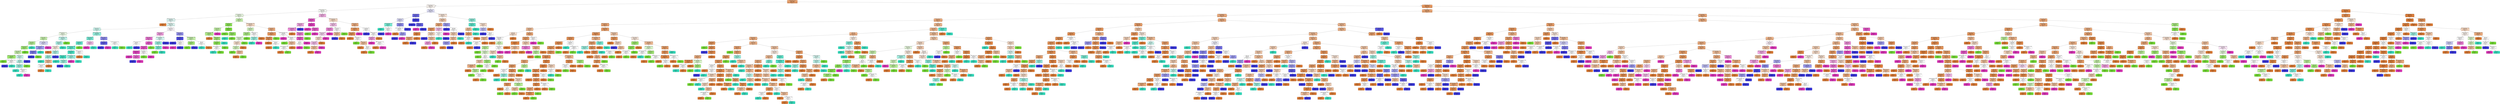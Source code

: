 digraph Tree {
node [shape=box, style="filled, rounded", color="black", fontname=helvetica] ;
edge [fontname=helvetica] ;
0 [label=<CURRENT_CELL &le; 0.002<br/>gini = 0.416<br/>samples = 4838<br/>value = [3650, 297, 297, 297, 297]<br/>class = o>, fillcolor="#e58139bc"] ;
1 [label=<CLOSEST_DROP_OFF &le; 0.5<br/>gini = 0.798<br/>samples = 416<br/>value = [100, 79, 79, 79, 79]<br/>class = o>, fillcolor="#e5813910"] ;
0 -> 1 [labeldistance=2.5, labelangle=45, headlabel="True"] ;
2 [label=<CLOSEST_DROP_OFF &le; 0.5<br/>gini = 0.783<br/>samples = 296<br/>value = [64, 79, 50, 31, 72]<br/>class = w>, fillcolor="#7be53908"] ;
1 -> 2 ;
3 [label=<CLOSEST_DROP_OFF &le; 0.5<br/>gini = 0.77<br/>samples = 218<br/>value = [42, 72, 50, 26, 28]<br/>class = w>, fillcolor="#7be53921"] ;
2 -> 3 ;
4 [label=<PERCENTAGE_DONE &le; 0.035<br/>gini = 0.784<br/>samples = 140<br/>value = [20, 28, 43, 26, 23]<br/>class = n>, fillcolor="#39e5c522"] ;
3 -> 4 ;
5 [label=<gini = 0.0<br/>samples = 12<br/>value = [12, 0, 0, 0, 0]<br/>class = o>, fillcolor="#e58139ff"] ;
4 -> 5 ;
6 [label=<HIGHEST_HALITE &le; 0.5<br/>gini = 0.762<br/>samples = 128<br/>value = [8, 28, 43, 26, 23]<br/>class = n>, fillcolor="#39e5c526"] ;
4 -> 6 ;
7 [label=<HIGHEST_HALITE &le; 0.5<br/>gini = 0.711<br/>samples = 87<br/>value = [7, 22, 38, 12, 8]<br/>class = n>, fillcolor="#39e5c53f"] ;
6 -> 7 ;
8 [label=<CLOSEST_DROP_OFF &le; 0.5<br/>gini = 0.71<br/>samples = 50<br/>value = [5, 20, 16, 6, 3]<br/>class = w>, fillcolor="#7be5391e"] ;
7 -> 8 ;
9 [label=<HIGHEST_HALITE &le; 0.5<br/>gini = 0.637<br/>samples = 32<br/>value = [0, 17, 7, 5, 3]<br/>class = w>, fillcolor="#7be53966"] ;
8 -> 9 ;
10 [label=<HIGHEST_HALITE &le; 0.5<br/>gini = 0.525<br/>samples = 25<br/>value = [0, 16, 6, 2, 1]<br/>class = w>, fillcolor="#7be53986"] ;
9 -> 10 ;
11 [label=<HIGHEST_HALITE &le; 0.5<br/>gini = 0.442<br/>samples = 22<br/>value = [0, 16, 3, 2, 1]<br/>class = w>, fillcolor="#7be539ae"] ;
10 -> 11 ;
12 [label=<HIGHEST_HALITE &le; 0.5<br/>gini = 0.627<br/>samples = 13<br/>value = [0, 7, 3, 2, 1]<br/>class = w>, fillcolor="#7be53966"] ;
11 -> 12 ;
13 [label=<PERCENTAGE_DONE &le; 0.604<br/>gini = 0.406<br/>samples = 8<br/>value = [0, 6, 1, 1, 0]<br/>class = w>, fillcolor="#7be539b6"] ;
12 -> 13 ;
14 [label=<gini = 0.0<br/>samples = 6<br/>value = [0, 6, 0, 0, 0]<br/>class = w>, fillcolor="#7be539ff"] ;
13 -> 14 ;
15 [label=<PERCENTAGE_DONE &le; 0.623<br/>gini = 0.5<br/>samples = 2<br/>value = [0, 0, 1, 1, 0]<br/>class = n>, fillcolor="#39e5c500"] ;
13 -> 15 ;
16 [label=<gini = 0.0<br/>samples = 1<br/>value = [0, 0, 0, 1, 0]<br/>class = e>, fillcolor="#3c39e5ff"] ;
15 -> 16 ;
17 [label=<gini = 0.0<br/>samples = 1<br/>value = [0, 0, 1, 0, 0]<br/>class = n>, fillcolor="#39e5c5ff"] ;
15 -> 17 ;
18 [label=<HIGHEST_HALITE &le; 0.5<br/>gini = 0.72<br/>samples = 5<br/>value = [0, 1, 2, 1, 1]<br/>class = n>, fillcolor="#39e5c540"] ;
12 -> 18 ;
19 [label=<LOCAL &le; 0.5<br/>gini = 0.625<br/>samples = 4<br/>value = [0, 1, 2, 0, 1]<br/>class = n>, fillcolor="#39e5c555"] ;
18 -> 19 ;
20 [label=<HIGHEST_HALITE &le; 0.5<br/>gini = 0.444<br/>samples = 3<br/>value = [0, 0, 2, 0, 1]<br/>class = n>, fillcolor="#39e5c57f"] ;
19 -> 20 ;
21 [label=<gini = 0.0<br/>samples = 1<br/>value = [0, 0, 1, 0, 0]<br/>class = n>, fillcolor="#39e5c5ff"] ;
20 -> 21 ;
22 [label=<HIGHEST_HALITE &le; 0.5<br/>gini = 0.5<br/>samples = 2<br/>value = [0, 0, 1, 0, 1]<br/>class = n>, fillcolor="#39e5c500"] ;
20 -> 22 ;
23 [label=<gini = 0.0<br/>samples = 1<br/>value = [0, 0, 1, 0, 0]<br/>class = n>, fillcolor="#39e5c5ff"] ;
22 -> 23 ;
24 [label=<gini = 0.0<br/>samples = 1<br/>value = [0, 0, 0, 0, 1]<br/>class = s>, fillcolor="#e539c0ff"] ;
22 -> 24 ;
25 [label=<gini = 0.0<br/>samples = 1<br/>value = [0, 1, 0, 0, 0]<br/>class = w>, fillcolor="#7be539ff"] ;
19 -> 25 ;
26 [label=<gini = 0.0<br/>samples = 1<br/>value = [0, 0, 0, 1, 0]<br/>class = e>, fillcolor="#3c39e5ff"] ;
18 -> 26 ;
27 [label=<gini = 0.0<br/>samples = 9<br/>value = [0, 9, 0, 0, 0]<br/>class = w>, fillcolor="#7be539ff"] ;
11 -> 27 ;
28 [label=<gini = 0.0<br/>samples = 3<br/>value = [0, 0, 3, 0, 0]<br/>class = n>, fillcolor="#39e5c5ff"] ;
10 -> 28 ;
29 [label=<PERCENTAGE_DONE &le; 0.429<br/>gini = 0.694<br/>samples = 7<br/>value = [0, 1, 1, 3, 2]<br/>class = e>, fillcolor="#3c39e533"] ;
9 -> 29 ;
30 [label=<PERCENTAGE_DONE &le; 0.394<br/>gini = 0.56<br/>samples = 5<br/>value = [0, 1, 1, 3, 0]<br/>class = e>, fillcolor="#3c39e57f"] ;
29 -> 30 ;
31 [label=<HIGHEST_HALITE &le; 0.5<br/>gini = 0.375<br/>samples = 4<br/>value = [0, 1, 0, 3, 0]<br/>class = e>, fillcolor="#3c39e5aa"] ;
30 -> 31 ;
32 [label=<gini = 0.0<br/>samples = 3<br/>value = [0, 0, 0, 3, 0]<br/>class = e>, fillcolor="#3c39e5ff"] ;
31 -> 32 ;
33 [label=<gini = 0.0<br/>samples = 1<br/>value = [0, 1, 0, 0, 0]<br/>class = w>, fillcolor="#7be539ff"] ;
31 -> 33 ;
34 [label=<gini = 0.0<br/>samples = 1<br/>value = [0, 0, 1, 0, 0]<br/>class = n>, fillcolor="#39e5c5ff"] ;
30 -> 34 ;
35 [label=<gini = 0.0<br/>samples = 2<br/>value = [0, 0, 0, 0, 2]<br/>class = s>, fillcolor="#e539c0ff"] ;
29 -> 35 ;
36 [label=<PERCENTAGE_DONE &le; 0.598<br/>gini = 0.642<br/>samples = 18<br/>value = [5, 3, 9, 1, 0]<br/>class = n>, fillcolor="#39e5c54e"] ;
8 -> 36 ;
37 [label=<HIGHEST_HALITE &le; 0.5<br/>gini = 0.524<br/>samples = 15<br/>value = [5, 0, 9, 1, 0]<br/>class = n>, fillcolor="#39e5c566"] ;
36 -> 37 ;
38 [label=<HIGHEST_HALITE &le; 0.5<br/>gini = 0.58<br/>samples = 10<br/>value = [5, 0, 4, 1, 0]<br/>class = o>, fillcolor="#e581392a"] ;
37 -> 38 ;
39 [label=<gini = 0.0<br/>samples = 3<br/>value = [3, 0, 0, 0, 0]<br/>class = o>, fillcolor="#e58139ff"] ;
38 -> 39 ;
40 [label=<LOCAL_AREA &le; 0.007<br/>gini = 0.571<br/>samples = 7<br/>value = [2, 0, 4, 1, 0]<br/>class = n>, fillcolor="#39e5c566"] ;
38 -> 40 ;
41 [label=<LOCAL &le; 0.5<br/>gini = 0.444<br/>samples = 6<br/>value = [2, 0, 4, 0, 0]<br/>class = n>, fillcolor="#39e5c57f"] ;
40 -> 41 ;
42 [label=<gini = 0.0<br/>samples = 3<br/>value = [0, 0, 3, 0, 0]<br/>class = n>, fillcolor="#39e5c5ff"] ;
41 -> 42 ;
43 [label=<HIGHEST_HALITE &le; 0.5<br/>gini = 0.444<br/>samples = 3<br/>value = [2, 0, 1, 0, 0]<br/>class = o>, fillcolor="#e581397f"] ;
41 -> 43 ;
44 [label=<HIGHEST_HALITE &le; 0.5<br/>gini = 0.5<br/>samples = 2<br/>value = [1, 0, 1, 0, 0]<br/>class = o>, fillcolor="#e5813900"] ;
43 -> 44 ;
45 [label=<gini = 0.0<br/>samples = 1<br/>value = [1, 0, 0, 0, 0]<br/>class = o>, fillcolor="#e58139ff"] ;
44 -> 45 ;
46 [label=<gini = 0.0<br/>samples = 1<br/>value = [0, 0, 1, 0, 0]<br/>class = n>, fillcolor="#39e5c5ff"] ;
44 -> 46 ;
47 [label=<gini = 0.0<br/>samples = 1<br/>value = [1, 0, 0, 0, 0]<br/>class = o>, fillcolor="#e58139ff"] ;
43 -> 47 ;
48 [label=<gini = 0.0<br/>samples = 1<br/>value = [0, 0, 0, 1, 0]<br/>class = e>, fillcolor="#3c39e5ff"] ;
40 -> 48 ;
49 [label=<gini = 0.0<br/>samples = 5<br/>value = [0, 0, 5, 0, 0]<br/>class = n>, fillcolor="#39e5c5ff"] ;
37 -> 49 ;
50 [label=<gini = 0.0<br/>samples = 3<br/>value = [0, 3, 0, 0, 0]<br/>class = w>, fillcolor="#7be539ff"] ;
36 -> 50 ;
51 [label=<PERCENTAGE_DONE &le; 0.589<br/>gini = 0.596<br/>samples = 37<br/>value = [2, 2, 22, 6, 5]<br/>class = n>, fillcolor="#39e5c584"] ;
7 -> 51 ;
52 [label=<HIGHEST_HALITE &le; 0.5<br/>gini = 0.449<br/>samples = 29<br/>value = [2, 1, 21, 1, 4]<br/>class = n>, fillcolor="#39e5c5ad"] ;
51 -> 52 ;
53 [label=<LOCAL_AREA &le; 0.069<br/>gini = 0.361<br/>samples = 24<br/>value = [2, 1, 19, 1, 1]<br/>class = n>, fillcolor="#39e5c5c5"] ;
52 -> 53 ;
54 [label=<PERCENTAGE_DONE &le; 0.543<br/>gini = 0.306<br/>samples = 23<br/>value = [2, 0, 19, 1, 1]<br/>class = n>, fillcolor="#39e5c5ce"] ;
53 -> 54 ;
55 [label=<HIGHEST_HALITE &le; 0.5<br/>gini = 0.194<br/>samples = 19<br/>value = [0, 0, 17, 1, 1]<br/>class = n>, fillcolor="#39e5c5e3"] ;
54 -> 55 ;
56 [label=<HIGHEST_HALITE &le; 0.5<br/>gini = 0.117<br/>samples = 16<br/>value = [0, 0, 15, 1, 0]<br/>class = n>, fillcolor="#39e5c5ee"] ;
55 -> 56 ;
57 [label=<gini = 0.0<br/>samples = 13<br/>value = [0, 0, 13, 0, 0]<br/>class = n>, fillcolor="#39e5c5ff"] ;
56 -> 57 ;
58 [label=<HIGHEST_HALITE &le; 0.5<br/>gini = 0.444<br/>samples = 3<br/>value = [0, 0, 2, 1, 0]<br/>class = n>, fillcolor="#39e5c57f"] ;
56 -> 58 ;
59 [label=<gini = 0.0<br/>samples = 1<br/>value = [0, 0, 0, 1, 0]<br/>class = e>, fillcolor="#3c39e5ff"] ;
58 -> 59 ;
60 [label=<gini = 0.0<br/>samples = 2<br/>value = [0, 0, 2, 0, 0]<br/>class = n>, fillcolor="#39e5c5ff"] ;
58 -> 60 ;
61 [label=<PERCENTAGE_DONE &le; 0.429<br/>gini = 0.444<br/>samples = 3<br/>value = [0, 0, 2, 0, 1]<br/>class = n>, fillcolor="#39e5c57f"] ;
55 -> 61 ;
62 [label=<gini = 0.0<br/>samples = 1<br/>value = [0, 0, 0, 0, 1]<br/>class = s>, fillcolor="#e539c0ff"] ;
61 -> 62 ;
63 [label=<gini = 0.0<br/>samples = 2<br/>value = [0, 0, 2, 0, 0]<br/>class = n>, fillcolor="#39e5c5ff"] ;
61 -> 63 ;
64 [label=<HIGHEST_HALITE &le; 0.5<br/>gini = 0.5<br/>samples = 4<br/>value = [2, 0, 2, 0, 0]<br/>class = o>, fillcolor="#e5813900"] ;
54 -> 64 ;
65 [label=<gini = 0.0<br/>samples = 2<br/>value = [2, 0, 0, 0, 0]<br/>class = o>, fillcolor="#e58139ff"] ;
64 -> 65 ;
66 [label=<gini = 0.0<br/>samples = 2<br/>value = [0, 0, 2, 0, 0]<br/>class = n>, fillcolor="#39e5c5ff"] ;
64 -> 66 ;
67 [label=<gini = 0.0<br/>samples = 1<br/>value = [0, 1, 0, 0, 0]<br/>class = w>, fillcolor="#7be539ff"] ;
53 -> 67 ;
68 [label=<HIGHEST_HALITE &le; 0.5<br/>gini = 0.48<br/>samples = 5<br/>value = [0, 0, 2, 0, 3]<br/>class = s>, fillcolor="#e539c055"] ;
52 -> 68 ;
69 [label=<gini = 0.0<br/>samples = 3<br/>value = [0, 0, 0, 0, 3]<br/>class = s>, fillcolor="#e539c0ff"] ;
68 -> 69 ;
70 [label=<gini = 0.0<br/>samples = 2<br/>value = [0, 0, 2, 0, 0]<br/>class = n>, fillcolor="#39e5c5ff"] ;
68 -> 70 ;
71 [label=<HIGHEST_HALITE &le; 0.5<br/>gini = 0.562<br/>samples = 8<br/>value = [0, 1, 1, 5, 1]<br/>class = e>, fillcolor="#3c39e592"] ;
51 -> 71 ;
72 [label=<HIGHEST_HALITE &le; 0.5<br/>gini = 0.278<br/>samples = 6<br/>value = [0, 0, 0, 5, 1]<br/>class = e>, fillcolor="#3c39e5cc"] ;
71 -> 72 ;
73 [label=<gini = 0.0<br/>samples = 5<br/>value = [0, 0, 0, 5, 0]<br/>class = e>, fillcolor="#3c39e5ff"] ;
72 -> 73 ;
74 [label=<gini = 0.0<br/>samples = 1<br/>value = [0, 0, 0, 0, 1]<br/>class = s>, fillcolor="#e539c0ff"] ;
72 -> 74 ;
75 [label=<CLOSEST_DROP_OFF &le; 0.5<br/>gini = 0.5<br/>samples = 2<br/>value = [0, 1, 1, 0, 0]<br/>class = w>, fillcolor="#7be53900"] ;
71 -> 75 ;
76 [label=<gini = 0.0<br/>samples = 1<br/>value = [0, 0, 1, 0, 0]<br/>class = n>, fillcolor="#39e5c5ff"] ;
75 -> 76 ;
77 [label=<gini = 0.0<br/>samples = 1<br/>value = [0, 1, 0, 0, 0]<br/>class = w>, fillcolor="#7be539ff"] ;
75 -> 77 ;
78 [label=<HIGHEST_HALITE &le; 0.5<br/>gini = 0.713<br/>samples = 41<br/>value = [1, 6, 5, 14, 15]<br/>class = s>, fillcolor="#e539c009"] ;
6 -> 78 ;
79 [label=<HIGHEST_HALITE &le; 0.5<br/>gini = 0.621<br/>samples = 25<br/>value = [0, 3, 4, 4, 14]<br/>class = s>, fillcolor="#e539c079"] ;
78 -> 79 ;
80 [label=<HIGHEST_HALITE &le; 0.5<br/>gini = 0.451<br/>samples = 18<br/>value = [0, 2, 1, 2, 13]<br/>class = s>, fillcolor="#e539c0af"] ;
79 -> 80 ;
81 [label=<HIGHEST_HALITE &le; 0.5<br/>gini = 0.5<br/>samples = 2<br/>value = [0, 0, 1, 1, 0]<br/>class = n>, fillcolor="#39e5c500"] ;
80 -> 81 ;
82 [label=<gini = 0.0<br/>samples = 1<br/>value = [0, 0, 1, 0, 0]<br/>class = n>, fillcolor="#39e5c5ff"] ;
81 -> 82 ;
83 [label=<gini = 0.0<br/>samples = 1<br/>value = [0, 0, 0, 1, 0]<br/>class = e>, fillcolor="#3c39e5ff"] ;
81 -> 83 ;
84 [label=<LOCAL &le; 0.5<br/>gini = 0.32<br/>samples = 16<br/>value = [0, 2, 0, 1, 13]<br/>class = s>, fillcolor="#e539c0c8"] ;
80 -> 84 ;
85 [label=<HIGHEST_HALITE &le; 0.5<br/>gini = 0.24<br/>samples = 15<br/>value = [0, 1, 0, 1, 13]<br/>class = s>, fillcolor="#e539c0db"] ;
84 -> 85 ;
86 [label=<HIGHEST_HALITE &le; 0.5<br/>gini = 0.142<br/>samples = 13<br/>value = [0, 0, 0, 1, 12]<br/>class = s>, fillcolor="#e539c0ea"] ;
85 -> 86 ;
87 [label=<gini = 0.0<br/>samples = 8<br/>value = [0, 0, 0, 0, 8]<br/>class = s>, fillcolor="#e539c0ff"] ;
86 -> 87 ;
88 [label=<HIGHEST_HALITE &le; 0.5<br/>gini = 0.32<br/>samples = 5<br/>value = [0, 0, 0, 1, 4]<br/>class = s>, fillcolor="#e539c0bf"] ;
86 -> 88 ;
89 [label=<gini = 0.0<br/>samples = 1<br/>value = [0, 0, 0, 1, 0]<br/>class = e>, fillcolor="#3c39e5ff"] ;
88 -> 89 ;
90 [label=<gini = 0.0<br/>samples = 4<br/>value = [0, 0, 0, 0, 4]<br/>class = s>, fillcolor="#e539c0ff"] ;
88 -> 90 ;
91 [label=<HIGHEST_HALITE &le; 0.5<br/>gini = 0.5<br/>samples = 2<br/>value = [0, 1, 0, 0, 1]<br/>class = w>, fillcolor="#7be53900"] ;
85 -> 91 ;
92 [label=<gini = 0.0<br/>samples = 1<br/>value = [0, 1, 0, 0, 0]<br/>class = w>, fillcolor="#7be539ff"] ;
91 -> 92 ;
93 [label=<gini = 0.0<br/>samples = 1<br/>value = [0, 0, 0, 0, 1]<br/>class = s>, fillcolor="#e539c0ff"] ;
91 -> 93 ;
94 [label=<gini = 0.0<br/>samples = 1<br/>value = [0, 1, 0, 0, 0]<br/>class = w>, fillcolor="#7be539ff"] ;
84 -> 94 ;
95 [label=<PERCENTAGE_DONE &le; 0.429<br/>gini = 0.694<br/>samples = 7<br/>value = [0, 1, 3, 2, 1]<br/>class = n>, fillcolor="#39e5c533"] ;
79 -> 95 ;
96 [label=<HIGHEST_HALITE &le; 0.5<br/>gini = 0.56<br/>samples = 5<br/>value = [0, 1, 3, 0, 1]<br/>class = n>, fillcolor="#39e5c57f"] ;
95 -> 96 ;
97 [label=<LOCAL_AREA &le; 0.002<br/>gini = 0.375<br/>samples = 4<br/>value = [0, 1, 3, 0, 0]<br/>class = n>, fillcolor="#39e5c5aa"] ;
96 -> 97 ;
98 [label=<gini = 0.0<br/>samples = 1<br/>value = [0, 1, 0, 0, 0]<br/>class = w>, fillcolor="#7be539ff"] ;
97 -> 98 ;
99 [label=<gini = 0.0<br/>samples = 3<br/>value = [0, 0, 3, 0, 0]<br/>class = n>, fillcolor="#39e5c5ff"] ;
97 -> 99 ;
100 [label=<gini = 0.0<br/>samples = 1<br/>value = [0, 0, 0, 0, 1]<br/>class = s>, fillcolor="#e539c0ff"] ;
96 -> 100 ;
101 [label=<gini = 0.0<br/>samples = 2<br/>value = [0, 0, 0, 2, 0]<br/>class = e>, fillcolor="#3c39e5ff"] ;
95 -> 101 ;
102 [label=<HIGHEST_HALITE &le; 0.5<br/>gini = 0.562<br/>samples = 16<br/>value = [1, 3, 1, 10, 1]<br/>class = e>, fillcolor="#3c39e589"] ;
78 -> 102 ;
103 [label=<HIGHEST_HALITE &le; 0.5<br/>gini = 0.18<br/>samples = 10<br/>value = [0, 0, 0, 9, 1]<br/>class = e>, fillcolor="#3c39e5e3"] ;
102 -> 103 ;
104 [label=<gini = 0.0<br/>samples = 8<br/>value = [0, 0, 0, 8, 0]<br/>class = e>, fillcolor="#3c39e5ff"] ;
103 -> 104 ;
105 [label=<HIGHEST_HALITE &le; 0.5<br/>gini = 0.5<br/>samples = 2<br/>value = [0, 0, 0, 1, 1]<br/>class = e>, fillcolor="#3c39e500"] ;
103 -> 105 ;
106 [label=<gini = 0.0<br/>samples = 1<br/>value = [0, 0, 0, 0, 1]<br/>class = s>, fillcolor="#e539c0ff"] ;
105 -> 106 ;
107 [label=<gini = 0.0<br/>samples = 1<br/>value = [0, 0, 0, 1, 0]<br/>class = e>, fillcolor="#3c39e5ff"] ;
105 -> 107 ;
108 [label=<PERCENTAGE_DONE &le; 0.453<br/>gini = 0.667<br/>samples = 6<br/>value = [1, 3, 1, 1, 0]<br/>class = w>, fillcolor="#7be53966"] ;
102 -> 108 ;
109 [label=<HIGHEST_HALITE &le; 0.5<br/>gini = 0.375<br/>samples = 4<br/>value = [0, 3, 0, 1, 0]<br/>class = w>, fillcolor="#7be539aa"] ;
108 -> 109 ;
110 [label=<gini = 0.0<br/>samples = 3<br/>value = [0, 3, 0, 0, 0]<br/>class = w>, fillcolor="#7be539ff"] ;
109 -> 110 ;
111 [label=<gini = 0.0<br/>samples = 1<br/>value = [0, 0, 0, 1, 0]<br/>class = e>, fillcolor="#3c39e5ff"] ;
109 -> 111 ;
112 [label=<LOCAL &le; 0.5<br/>gini = 0.5<br/>samples = 2<br/>value = [1, 0, 1, 0, 0]<br/>class = o>, fillcolor="#e5813900"] ;
108 -> 112 ;
113 [label=<gini = 0.0<br/>samples = 1<br/>value = [0, 0, 1, 0, 0]<br/>class = n>, fillcolor="#39e5c5ff"] ;
112 -> 113 ;
114 [label=<gini = 0.0<br/>samples = 1<br/>value = [1, 0, 0, 0, 0]<br/>class = o>, fillcolor="#e58139ff"] ;
112 -> 114 ;
115 [label=<LOCAL_AREA &le; 0.002<br/>gini = 0.59<br/>samples = 78<br/>value = [22, 44, 7, 0, 5]<br/>class = w>, fillcolor="#7be53964"] ;
3 -> 115 ;
116 [label=<LOCAL_AREA &le; 0.002<br/>gini = 0.288<br/>samples = 37<br/>value = [1, 31, 3, 0, 2]<br/>class = w>, fillcolor="#7be539d2"] ;
115 -> 116 ;
117 [label=<HIGHEST_HALITE &le; 0.5<br/>gini = 0.628<br/>samples = 11<br/>value = [1, 6, 2, 0, 2]<br/>class = w>, fillcolor="#7be53971"] ;
116 -> 117 ;
118 [label=<PERCENTAGE_DONE &le; 0.375<br/>gini = 0.494<br/>samples = 9<br/>value = [1, 6, 2, 0, 0]<br/>class = w>, fillcolor="#7be53992"] ;
117 -> 118 ;
119 [label=<gini = 0.0<br/>samples = 1<br/>value = [1, 0, 0, 0, 0]<br/>class = o>, fillcolor="#e58139ff"] ;
118 -> 119 ;
120 [label=<HIGHEST_HALITE &le; 0.5<br/>gini = 0.375<br/>samples = 8<br/>value = [0, 6, 2, 0, 0]<br/>class = w>, fillcolor="#7be539aa"] ;
118 -> 120 ;
121 [label=<HIGHEST_HALITE &le; 0.5<br/>gini = 0.245<br/>samples = 7<br/>value = [0, 6, 1, 0, 0]<br/>class = w>, fillcolor="#7be539d4"] ;
120 -> 121 ;
122 [label=<PERCENTAGE_DONE &le; 0.672<br/>gini = 0.5<br/>samples = 2<br/>value = [0, 1, 1, 0, 0]<br/>class = w>, fillcolor="#7be53900"] ;
121 -> 122 ;
123 [label=<gini = 0.0<br/>samples = 1<br/>value = [0, 0, 1, 0, 0]<br/>class = n>, fillcolor="#39e5c5ff"] ;
122 -> 123 ;
124 [label=<gini = 0.0<br/>samples = 1<br/>value = [0, 1, 0, 0, 0]<br/>class = w>, fillcolor="#7be539ff"] ;
122 -> 124 ;
125 [label=<gini = 0.0<br/>samples = 5<br/>value = [0, 5, 0, 0, 0]<br/>class = w>, fillcolor="#7be539ff"] ;
121 -> 125 ;
126 [label=<gini = 0.0<br/>samples = 1<br/>value = [0, 0, 1, 0, 0]<br/>class = n>, fillcolor="#39e5c5ff"] ;
120 -> 126 ;
127 [label=<gini = 0.0<br/>samples = 2<br/>value = [0, 0, 0, 0, 2]<br/>class = s>, fillcolor="#e539c0ff"] ;
117 -> 127 ;
128 [label=<LOCAL_AREA &le; 0.001<br/>gini = 0.074<br/>samples = 26<br/>value = [0, 25, 1, 0, 0]<br/>class = w>, fillcolor="#7be539f5"] ;
116 -> 128 ;
129 [label=<gini = 0.0<br/>samples = 20<br/>value = [0, 20, 0, 0, 0]<br/>class = w>, fillcolor="#7be539ff"] ;
128 -> 129 ;
130 [label=<HIGHEST_HALITE &le; 0.5<br/>gini = 0.278<br/>samples = 6<br/>value = [0, 5, 1, 0, 0]<br/>class = w>, fillcolor="#7be539cc"] ;
128 -> 130 ;
131 [label=<gini = 0.0<br/>samples = 1<br/>value = [0, 0, 1, 0, 0]<br/>class = n>, fillcolor="#39e5c5ff"] ;
130 -> 131 ;
132 [label=<gini = 0.0<br/>samples = 5<br/>value = [0, 5, 0, 0, 0]<br/>class = w>, fillcolor="#7be539ff"] ;
130 -> 132 ;
133 [label=<PERCENTAGE_DONE &le; 0.528<br/>gini = 0.622<br/>samples = 41<br/>value = [21, 13, 4, 0, 3]<br/>class = o>, fillcolor="#e5813949"] ;
115 -> 133 ;
134 [label=<LOCAL_AREA &le; 0.007<br/>gini = 0.609<br/>samples = 19<br/>value = [6, 10, 2, 0, 1]<br/>class = w>, fillcolor="#7be5394e"] ;
133 -> 134 ;
135 [label=<HIGHEST_HALITE &le; 0.5<br/>gini = 0.408<br/>samples = 14<br/>value = [4, 10, 0, 0, 0]<br/>class = w>, fillcolor="#7be53999"] ;
134 -> 135 ;
136 [label=<HIGHEST_HALITE &le; 0.5<br/>gini = 0.494<br/>samples = 9<br/>value = [4, 5, 0, 0, 0]<br/>class = w>, fillcolor="#7be53933"] ;
135 -> 136 ;
137 [label=<HIGHEST_HALITE &le; 0.5<br/>gini = 0.49<br/>samples = 7<br/>value = [4, 3, 0, 0, 0]<br/>class = o>, fillcolor="#e5813940"] ;
136 -> 137 ;
138 [label=<LOCAL_AREA &le; 0.012<br/>gini = 0.48<br/>samples = 5<br/>value = [2, 3, 0, 0, 0]<br/>class = w>, fillcolor="#7be53955"] ;
137 -> 138 ;
139 [label=<gini = 0.0<br/>samples = 2<br/>value = [0, 2, 0, 0, 0]<br/>class = w>, fillcolor="#7be539ff"] ;
138 -> 139 ;
140 [label=<LOCAL_AREA &le; 0.029<br/>gini = 0.444<br/>samples = 3<br/>value = [2, 1, 0, 0, 0]<br/>class = o>, fillcolor="#e581397f"] ;
138 -> 140 ;
141 [label=<gini = 0.0<br/>samples = 2<br/>value = [2, 0, 0, 0, 0]<br/>class = o>, fillcolor="#e58139ff"] ;
140 -> 141 ;
142 [label=<gini = 0.0<br/>samples = 1<br/>value = [0, 1, 0, 0, 0]<br/>class = w>, fillcolor="#7be539ff"] ;
140 -> 142 ;
143 [label=<gini = 0.0<br/>samples = 2<br/>value = [2, 0, 0, 0, 0]<br/>class = o>, fillcolor="#e58139ff"] ;
137 -> 143 ;
144 [label=<gini = 0.0<br/>samples = 2<br/>value = [0, 2, 0, 0, 0]<br/>class = w>, fillcolor="#7be539ff"] ;
136 -> 144 ;
145 [label=<gini = 0.0<br/>samples = 5<br/>value = [0, 5, 0, 0, 0]<br/>class = w>, fillcolor="#7be539ff"] ;
135 -> 145 ;
146 [label=<HIGHEST_HALITE &le; 0.5<br/>gini = 0.64<br/>samples = 5<br/>value = [2, 0, 2, 0, 1]<br/>class = o>, fillcolor="#e5813900"] ;
134 -> 146 ;
147 [label=<HIGHEST_HALITE &le; 0.5<br/>gini = 0.444<br/>samples = 3<br/>value = [0, 0, 2, 0, 1]<br/>class = n>, fillcolor="#39e5c57f"] ;
146 -> 147 ;
148 [label=<gini = 0.0<br/>samples = 2<br/>value = [0, 0, 2, 0, 0]<br/>class = n>, fillcolor="#39e5c5ff"] ;
147 -> 148 ;
149 [label=<gini = 0.0<br/>samples = 1<br/>value = [0, 0, 0, 0, 1]<br/>class = s>, fillcolor="#e539c0ff"] ;
147 -> 149 ;
150 [label=<gini = 0.0<br/>samples = 2<br/>value = [2, 0, 0, 0, 0]<br/>class = o>, fillcolor="#e58139ff"] ;
146 -> 150 ;
151 [label=<HIGHEST_HALITE &le; 0.5<br/>gini = 0.5<br/>samples = 22<br/>value = [15, 3, 2, 0, 2]<br/>class = o>, fillcolor="#e58139a1"] ;
133 -> 151 ;
152 [label=<PERCENTAGE_DONE &le; 0.759<br/>gini = 0.32<br/>samples = 16<br/>value = [13, 1, 2, 0, 0]<br/>class = o>, fillcolor="#e58139c8"] ;
151 -> 152 ;
153 [label=<HIGHEST_HALITE &le; 0.5<br/>gini = 0.231<br/>samples = 15<br/>value = [13, 0, 2, 0, 0]<br/>class = o>, fillcolor="#e58139d8"] ;
152 -> 153 ;
154 [label=<gini = 0.0<br/>samples = 11<br/>value = [11, 0, 0, 0, 0]<br/>class = o>, fillcolor="#e58139ff"] ;
153 -> 154 ;
155 [label=<LOCAL &le; 0.5<br/>gini = 0.5<br/>samples = 4<br/>value = [2, 0, 2, 0, 0]<br/>class = o>, fillcolor="#e5813900"] ;
153 -> 155 ;
156 [label=<gini = 0.0<br/>samples = 2<br/>value = [2, 0, 0, 0, 0]<br/>class = o>, fillcolor="#e58139ff"] ;
155 -> 156 ;
157 [label=<gini = 0.0<br/>samples = 2<br/>value = [0, 0, 2, 0, 0]<br/>class = n>, fillcolor="#39e5c5ff"] ;
155 -> 157 ;
158 [label=<gini = 0.0<br/>samples = 1<br/>value = [0, 1, 0, 0, 0]<br/>class = w>, fillcolor="#7be539ff"] ;
152 -> 158 ;
159 [label=<PERCENTAGE_DONE &le; 0.704<br/>gini = 0.667<br/>samples = 6<br/>value = [2, 2, 0, 0, 2]<br/>class = o>, fillcolor="#e5813900"] ;
151 -> 159 ;
160 [label=<gini = 0.0<br/>samples = 2<br/>value = [0, 0, 0, 0, 2]<br/>class = s>, fillcolor="#e539c0ff"] ;
159 -> 160 ;
161 [label=<PERCENTAGE_DONE &le; 0.732<br/>gini = 0.5<br/>samples = 4<br/>value = [2, 2, 0, 0, 0]<br/>class = o>, fillcolor="#e5813900"] ;
159 -> 161 ;
162 [label=<gini = 0.0<br/>samples = 1<br/>value = [0, 1, 0, 0, 0]<br/>class = w>, fillcolor="#7be539ff"] ;
161 -> 162 ;
163 [label=<HIGHEST_HALITE &le; 0.5<br/>gini = 0.444<br/>samples = 3<br/>value = [2, 1, 0, 0, 0]<br/>class = o>, fillcolor="#e581397f"] ;
161 -> 163 ;
164 [label=<PERCENTAGE_DONE &le; 0.735<br/>gini = 0.5<br/>samples = 2<br/>value = [1, 1, 0, 0, 0]<br/>class = o>, fillcolor="#e5813900"] ;
163 -> 164 ;
165 [label=<gini = 0.0<br/>samples = 1<br/>value = [1, 0, 0, 0, 0]<br/>class = o>, fillcolor="#e58139ff"] ;
164 -> 165 ;
166 [label=<gini = 0.0<br/>samples = 1<br/>value = [0, 1, 0, 0, 0]<br/>class = w>, fillcolor="#7be539ff"] ;
164 -> 166 ;
167 [label=<gini = 0.0<br/>samples = 1<br/>value = [1, 0, 0, 0, 0]<br/>class = o>, fillcolor="#e58139ff"] ;
163 -> 167 ;
168 [label=<LOCAL_AREA &le; 0.002<br/>gini = 0.59<br/>samples = 78<br/>value = [22, 7, 0, 5, 44]<br/>class = s>, fillcolor="#e539c064"] ;
2 -> 168 ;
169 [label=<LOCAL_AREA &le; 0.002<br/>gini = 0.288<br/>samples = 37<br/>value = [1, 3, 0, 2, 31]<br/>class = s>, fillcolor="#e539c0d2"] ;
168 -> 169 ;
170 [label=<HIGHEST_HALITE &le; 0.5<br/>gini = 0.628<br/>samples = 11<br/>value = [1, 2, 0, 2, 6]<br/>class = s>, fillcolor="#e539c071"] ;
169 -> 170 ;
171 [label=<PERCENTAGE_DONE &le; 0.375<br/>gini = 0.494<br/>samples = 9<br/>value = [1, 2, 0, 0, 6]<br/>class = s>, fillcolor="#e539c092"] ;
170 -> 171 ;
172 [label=<gini = 0.0<br/>samples = 1<br/>value = [1, 0, 0, 0, 0]<br/>class = o>, fillcolor="#e58139ff"] ;
171 -> 172 ;
173 [label=<HIGHEST_HALITE &le; 0.5<br/>gini = 0.375<br/>samples = 8<br/>value = [0, 2, 0, 0, 6]<br/>class = s>, fillcolor="#e539c0aa"] ;
171 -> 173 ;
174 [label=<HIGHEST_HALITE &le; 0.5<br/>gini = 0.245<br/>samples = 7<br/>value = [0, 1, 0, 0, 6]<br/>class = s>, fillcolor="#e539c0d4"] ;
173 -> 174 ;
175 [label=<LOCAL &le; 0.5<br/>gini = 0.5<br/>samples = 2<br/>value = [0, 1, 0, 0, 1]<br/>class = w>, fillcolor="#7be53900"] ;
174 -> 175 ;
176 [label=<gini = 0.0<br/>samples = 1<br/>value = [0, 0, 0, 0, 1]<br/>class = s>, fillcolor="#e539c0ff"] ;
175 -> 176 ;
177 [label=<gini = 0.0<br/>samples = 1<br/>value = [0, 1, 0, 0, 0]<br/>class = w>, fillcolor="#7be539ff"] ;
175 -> 177 ;
178 [label=<gini = 0.0<br/>samples = 5<br/>value = [0, 0, 0, 0, 5]<br/>class = s>, fillcolor="#e539c0ff"] ;
174 -> 178 ;
179 [label=<gini = 0.0<br/>samples = 1<br/>value = [0, 1, 0, 0, 0]<br/>class = w>, fillcolor="#7be539ff"] ;
173 -> 179 ;
180 [label=<gini = 0.0<br/>samples = 2<br/>value = [0, 0, 0, 2, 0]<br/>class = e>, fillcolor="#3c39e5ff"] ;
170 -> 180 ;
181 [label=<LOCAL_AREA &le; 0.001<br/>gini = 0.074<br/>samples = 26<br/>value = [0, 1, 0, 0, 25]<br/>class = s>, fillcolor="#e539c0f5"] ;
169 -> 181 ;
182 [label=<gini = 0.0<br/>samples = 20<br/>value = [0, 0, 0, 0, 20]<br/>class = s>, fillcolor="#e539c0ff"] ;
181 -> 182 ;
183 [label=<HIGHEST_HALITE &le; 0.5<br/>gini = 0.278<br/>samples = 6<br/>value = [0, 1, 0, 0, 5]<br/>class = s>, fillcolor="#e539c0cc"] ;
181 -> 183 ;
184 [label=<gini = 0.0<br/>samples = 1<br/>value = [0, 1, 0, 0, 0]<br/>class = w>, fillcolor="#7be539ff"] ;
183 -> 184 ;
185 [label=<gini = 0.0<br/>samples = 5<br/>value = [0, 0, 0, 0, 5]<br/>class = s>, fillcolor="#e539c0ff"] ;
183 -> 185 ;
186 [label=<PERCENTAGE_DONE &le; 0.528<br/>gini = 0.622<br/>samples = 41<br/>value = [21, 4, 0, 3, 13]<br/>class = o>, fillcolor="#e5813949"] ;
168 -> 186 ;
187 [label=<LOCAL_AREA &le; 0.007<br/>gini = 0.609<br/>samples = 19<br/>value = [6, 2, 0, 1, 10]<br/>class = s>, fillcolor="#e539c04e"] ;
186 -> 187 ;
188 [label=<HIGHEST_HALITE &le; 0.5<br/>gini = 0.408<br/>samples = 14<br/>value = [4, 0, 0, 0, 10]<br/>class = s>, fillcolor="#e539c099"] ;
187 -> 188 ;
189 [label=<HIGHEST_HALITE &le; 0.5<br/>gini = 0.494<br/>samples = 9<br/>value = [4, 0, 0, 0, 5]<br/>class = s>, fillcolor="#e539c033"] ;
188 -> 189 ;
190 [label=<LOCAL_AREA &le; 0.012<br/>gini = 0.49<br/>samples = 7<br/>value = [4, 0, 0, 0, 3]<br/>class = o>, fillcolor="#e5813940"] ;
189 -> 190 ;
191 [label=<HIGHEST_HALITE &le; 0.5<br/>gini = 0.48<br/>samples = 5<br/>value = [2, 0, 0, 0, 3]<br/>class = s>, fillcolor="#e539c055"] ;
190 -> 191 ;
192 [label=<HIGHEST_HALITE &le; 0.5<br/>gini = 0.444<br/>samples = 3<br/>value = [2, 0, 0, 0, 1]<br/>class = o>, fillcolor="#e581397f"] ;
191 -> 192 ;
193 [label=<gini = 0.0<br/>samples = 2<br/>value = [2, 0, 0, 0, 0]<br/>class = o>, fillcolor="#e58139ff"] ;
192 -> 193 ;
194 [label=<gini = 0.0<br/>samples = 1<br/>value = [0, 0, 0, 0, 1]<br/>class = s>, fillcolor="#e539c0ff"] ;
192 -> 194 ;
195 [label=<gini = 0.0<br/>samples = 2<br/>value = [0, 0, 0, 0, 2]<br/>class = s>, fillcolor="#e539c0ff"] ;
191 -> 195 ;
196 [label=<gini = 0.0<br/>samples = 2<br/>value = [2, 0, 0, 0, 0]<br/>class = o>, fillcolor="#e58139ff"] ;
190 -> 196 ;
197 [label=<gini = 0.0<br/>samples = 2<br/>value = [0, 0, 0, 0, 2]<br/>class = s>, fillcolor="#e539c0ff"] ;
189 -> 197 ;
198 [label=<gini = 0.0<br/>samples = 5<br/>value = [0, 0, 0, 0, 5]<br/>class = s>, fillcolor="#e539c0ff"] ;
188 -> 198 ;
199 [label=<HIGHEST_HALITE &le; 0.5<br/>gini = 0.64<br/>samples = 5<br/>value = [2, 2, 0, 1, 0]<br/>class = o>, fillcolor="#e5813900"] ;
187 -> 199 ;
200 [label=<HIGHEST_HALITE &le; 0.5<br/>gini = 0.444<br/>samples = 3<br/>value = [2, 0, 0, 1, 0]<br/>class = o>, fillcolor="#e581397f"] ;
199 -> 200 ;
201 [label=<gini = 0.0<br/>samples = 1<br/>value = [0, 0, 0, 1, 0]<br/>class = e>, fillcolor="#3c39e5ff"] ;
200 -> 201 ;
202 [label=<gini = 0.0<br/>samples = 2<br/>value = [2, 0, 0, 0, 0]<br/>class = o>, fillcolor="#e58139ff"] ;
200 -> 202 ;
203 [label=<gini = 0.0<br/>samples = 2<br/>value = [0, 2, 0, 0, 0]<br/>class = w>, fillcolor="#7be539ff"] ;
199 -> 203 ;
204 [label=<HIGHEST_HALITE &le; 0.5<br/>gini = 0.5<br/>samples = 22<br/>value = [15, 2, 0, 2, 3]<br/>class = o>, fillcolor="#e58139a1"] ;
186 -> 204 ;
205 [label=<PERCENTAGE_DONE &le; 0.759<br/>gini = 0.32<br/>samples = 16<br/>value = [13, 2, 0, 0, 1]<br/>class = o>, fillcolor="#e58139c8"] ;
204 -> 205 ;
206 [label=<HIGHEST_HALITE &le; 0.5<br/>gini = 0.231<br/>samples = 15<br/>value = [13, 2, 0, 0, 0]<br/>class = o>, fillcolor="#e58139d8"] ;
205 -> 206 ;
207 [label=<gini = 0.0<br/>samples = 11<br/>value = [11, 0, 0, 0, 0]<br/>class = o>, fillcolor="#e58139ff"] ;
206 -> 207 ;
208 [label=<HIGHEST_HALITE &le; 0.5<br/>gini = 0.5<br/>samples = 4<br/>value = [2, 2, 0, 0, 0]<br/>class = o>, fillcolor="#e5813900"] ;
206 -> 208 ;
209 [label=<gini = 0.0<br/>samples = 1<br/>value = [0, 1, 0, 0, 0]<br/>class = w>, fillcolor="#7be539ff"] ;
208 -> 209 ;
210 [label=<HIGHEST_HALITE &le; 0.5<br/>gini = 0.444<br/>samples = 3<br/>value = [2, 1, 0, 0, 0]<br/>class = o>, fillcolor="#e581397f"] ;
208 -> 210 ;
211 [label=<gini = 0.0<br/>samples = 1<br/>value = [1, 0, 0, 0, 0]<br/>class = o>, fillcolor="#e58139ff"] ;
210 -> 211 ;
212 [label=<LOCAL &le; 0.5<br/>gini = 0.5<br/>samples = 2<br/>value = [1, 1, 0, 0, 0]<br/>class = o>, fillcolor="#e5813900"] ;
210 -> 212 ;
213 [label=<gini = 0.0<br/>samples = 1<br/>value = [1, 0, 0, 0, 0]<br/>class = o>, fillcolor="#e58139ff"] ;
212 -> 213 ;
214 [label=<gini = 0.0<br/>samples = 1<br/>value = [0, 1, 0, 0, 0]<br/>class = w>, fillcolor="#7be539ff"] ;
212 -> 214 ;
215 [label=<gini = 0.0<br/>samples = 1<br/>value = [0, 0, 0, 0, 1]<br/>class = s>, fillcolor="#e539c0ff"] ;
205 -> 215 ;
216 [label=<LOCAL_AREA &le; 0.005<br/>gini = 0.667<br/>samples = 6<br/>value = [2, 0, 0, 2, 2]<br/>class = o>, fillcolor="#e5813900"] ;
204 -> 216 ;
217 [label=<gini = 0.0<br/>samples = 2<br/>value = [0, 0, 0, 2, 0]<br/>class = e>, fillcolor="#3c39e5ff"] ;
216 -> 217 ;
218 [label=<HIGHEST_HALITE &le; 0.5<br/>gini = 0.5<br/>samples = 4<br/>value = [2, 0, 0, 0, 2]<br/>class = o>, fillcolor="#e5813900"] ;
216 -> 218 ;
219 [label=<LOCAL_AREA &le; 0.004<br/>gini = 0.444<br/>samples = 3<br/>value = [1, 0, 0, 0, 2]<br/>class = s>, fillcolor="#e539c07f"] ;
218 -> 219 ;
220 [label=<gini = 0.0<br/>samples = 1<br/>value = [0, 0, 0, 0, 1]<br/>class = s>, fillcolor="#e539c0ff"] ;
219 -> 220 ;
221 [label=<PERCENTAGE_DONE &le; 0.735<br/>gini = 0.5<br/>samples = 2<br/>value = [1, 0, 0, 0, 1]<br/>class = o>, fillcolor="#e5813900"] ;
219 -> 221 ;
222 [label=<gini = 0.0<br/>samples = 1<br/>value = [1, 0, 0, 0, 0]<br/>class = o>, fillcolor="#e58139ff"] ;
221 -> 222 ;
223 [label=<gini = 0.0<br/>samples = 1<br/>value = [0, 0, 0, 0, 1]<br/>class = s>, fillcolor="#e539c0ff"] ;
221 -> 223 ;
224 [label=<gini = 0.0<br/>samples = 1<br/>value = [1, 0, 0, 0, 0]<br/>class = o>, fillcolor="#e58139ff"] ;
218 -> 224 ;
225 [label=<LOCAL_AREA &le; 0.002<br/>gini = 0.688<br/>samples = 120<br/>value = [36, 0, 29, 48, 7]<br/>class = e>, fillcolor="#3c39e524"] ;
1 -> 225 ;
226 [label=<LOCAL_AREA &le; 0.002<br/>gini = 0.398<br/>samples = 42<br/>value = [2, 0, 5, 32, 3]<br/>class = e>, fillcolor="#3c39e5ba"] ;
225 -> 226 ;
227 [label=<LOCAL_AREA &le; 0.001<br/>gini = 0.68<br/>samples = 16<br/>value = [2, 0, 5, 7, 2]<br/>class = e>, fillcolor="#3c39e52e"] ;
226 -> 227 ;
228 [label=<CLOSEST_DROP_OFF &le; 0.5<br/>gini = 0.449<br/>samples = 7<br/>value = [0, 0, 5, 1, 1]<br/>class = n>, fillcolor="#39e5c5aa"] ;
227 -> 228 ;
229 [label=<gini = 0.0<br/>samples = 5<br/>value = [0, 0, 5, 0, 0]<br/>class = n>, fillcolor="#39e5c5ff"] ;
228 -> 229 ;
230 [label=<HIGHEST_HALITE &le; 0.5<br/>gini = 0.5<br/>samples = 2<br/>value = [0, 0, 0, 1, 1]<br/>class = e>, fillcolor="#3c39e500"] ;
228 -> 230 ;
231 [label=<gini = 0.0<br/>samples = 1<br/>value = [0, 0, 0, 1, 0]<br/>class = e>, fillcolor="#3c39e5ff"] ;
230 -> 231 ;
232 [label=<gini = 0.0<br/>samples = 1<br/>value = [0, 0, 0, 0, 1]<br/>class = s>, fillcolor="#e539c0ff"] ;
230 -> 232 ;
233 [label=<HIGHEST_HALITE &le; 0.5<br/>gini = 0.494<br/>samples = 9<br/>value = [2, 0, 0, 6, 1]<br/>class = e>, fillcolor="#3c39e592"] ;
227 -> 233 ;
234 [label=<PERCENTAGE_DONE &le; 0.561<br/>gini = 0.64<br/>samples = 5<br/>value = [2, 0, 0, 2, 1]<br/>class = o>, fillcolor="#e5813900"] ;
233 -> 234 ;
235 [label=<gini = 0.0<br/>samples = 2<br/>value = [2, 0, 0, 0, 0]<br/>class = o>, fillcolor="#e58139ff"] ;
234 -> 235 ;
236 [label=<LOCAL &le; 0.5<br/>gini = 0.444<br/>samples = 3<br/>value = [0, 0, 0, 2, 1]<br/>class = e>, fillcolor="#3c39e57f"] ;
234 -> 236 ;
237 [label=<gini = 0.0<br/>samples = 2<br/>value = [0, 0, 0, 2, 0]<br/>class = e>, fillcolor="#3c39e5ff"] ;
236 -> 237 ;
238 [label=<gini = 0.0<br/>samples = 1<br/>value = [0, 0, 0, 0, 1]<br/>class = s>, fillcolor="#e539c0ff"] ;
236 -> 238 ;
239 [label=<gini = 0.0<br/>samples = 4<br/>value = [0, 0, 0, 4, 0]<br/>class = e>, fillcolor="#3c39e5ff"] ;
233 -> 239 ;
240 [label=<LOCAL_AREA &le; 0.001<br/>gini = 0.074<br/>samples = 26<br/>value = [0, 0, 0, 25, 1]<br/>class = e>, fillcolor="#3c39e5f5"] ;
226 -> 240 ;
241 [label=<gini = 0.0<br/>samples = 20<br/>value = [0, 0, 0, 20, 0]<br/>class = e>, fillcolor="#3c39e5ff"] ;
240 -> 241 ;
242 [label=<HIGHEST_HALITE &le; 0.5<br/>gini = 0.278<br/>samples = 6<br/>value = [0, 0, 0, 5, 1]<br/>class = e>, fillcolor="#3c39e5cc"] ;
240 -> 242 ;
243 [label=<gini = 0.0<br/>samples = 1<br/>value = [0, 0, 0, 0, 1]<br/>class = s>, fillcolor="#e539c0ff"] ;
242 -> 243 ;
244 [label=<gini = 0.0<br/>samples = 5<br/>value = [0, 0, 0, 5, 0]<br/>class = e>, fillcolor="#3c39e5ff"] ;
242 -> 244 ;
245 [label=<PERCENTAGE_DONE &le; 0.608<br/>gini = 0.671<br/>samples = 78<br/>value = [34, 0, 24, 16, 4]<br/>class = o>, fillcolor="#e581392f"] ;
225 -> 245 ;
246 [label=<HIGHEST_HALITE &le; 0.5<br/>gini = 0.573<br/>samples = 45<br/>value = [26, 0, 2, 13, 4]<br/>class = o>, fillcolor="#e5813968"] ;
245 -> 246 ;
247 [label=<LOCAL_AREA &le; 0.02<br/>gini = 0.462<br/>samples = 31<br/>value = [22, 0, 1, 4, 4]<br/>class = o>, fillcolor="#e58139aa"] ;
246 -> 247 ;
248 [label=<HIGHEST_HALITE &le; 0.5<br/>gini = 0.318<br/>samples = 27<br/>value = [22, 0, 0, 3, 2]<br/>class = o>, fillcolor="#e58139ca"] ;
247 -> 248 ;
249 [label=<LOCAL_AREA &le; 0.002<br/>gini = 0.1<br/>samples = 19<br/>value = [18, 0, 0, 1, 0]<br/>class = o>, fillcolor="#e58139f1"] ;
248 -> 249 ;
250 [label=<HIGHEST_HALITE &le; 0.5<br/>gini = 0.375<br/>samples = 4<br/>value = [3, 0, 0, 1, 0]<br/>class = o>, fillcolor="#e58139aa"] ;
249 -> 250 ;
251 [label=<gini = 0.0<br/>samples = 3<br/>value = [3, 0, 0, 0, 0]<br/>class = o>, fillcolor="#e58139ff"] ;
250 -> 251 ;
252 [label=<gini = 0.0<br/>samples = 1<br/>value = [0, 0, 0, 1, 0]<br/>class = e>, fillcolor="#3c39e5ff"] ;
250 -> 252 ;
253 [label=<gini = 0.0<br/>samples = 15<br/>value = [15, 0, 0, 0, 0]<br/>class = o>, fillcolor="#e58139ff"] ;
249 -> 253 ;
254 [label=<HIGHEST_HALITE &le; 0.5<br/>gini = 0.625<br/>samples = 8<br/>value = [4, 0, 0, 2, 2]<br/>class = o>, fillcolor="#e5813955"] ;
248 -> 254 ;
255 [label=<gini = 0.0<br/>samples = 2<br/>value = [0, 0, 0, 2, 0]<br/>class = e>, fillcolor="#3c39e5ff"] ;
254 -> 255 ;
256 [label=<HIGHEST_HALITE &le; 0.5<br/>gini = 0.444<br/>samples = 6<br/>value = [4, 0, 0, 0, 2]<br/>class = o>, fillcolor="#e581397f"] ;
254 -> 256 ;
257 [label=<LOCAL &le; 0.5<br/>gini = 0.444<br/>samples = 3<br/>value = [1, 0, 0, 0, 2]<br/>class = s>, fillcolor="#e539c07f"] ;
256 -> 257 ;
258 [label=<gini = 0.0<br/>samples = 1<br/>value = [1, 0, 0, 0, 0]<br/>class = o>, fillcolor="#e58139ff"] ;
257 -> 258 ;
259 [label=<gini = 0.0<br/>samples = 2<br/>value = [0, 0, 0, 0, 2]<br/>class = s>, fillcolor="#e539c0ff"] ;
257 -> 259 ;
260 [label=<gini = 0.0<br/>samples = 3<br/>value = [3, 0, 0, 0, 0]<br/>class = o>, fillcolor="#e58139ff"] ;
256 -> 260 ;
261 [label=<HIGHEST_HALITE &le; 0.5<br/>gini = 0.625<br/>samples = 4<br/>value = [0, 0, 1, 1, 2]<br/>class = s>, fillcolor="#e539c055"] ;
247 -> 261 ;
262 [label=<HIGHEST_HALITE &le; 0.5<br/>gini = 0.5<br/>samples = 2<br/>value = [0, 0, 1, 1, 0]<br/>class = n>, fillcolor="#39e5c500"] ;
261 -> 262 ;
263 [label=<gini = 0.0<br/>samples = 1<br/>value = [0, 0, 1, 0, 0]<br/>class = n>, fillcolor="#39e5c5ff"] ;
262 -> 263 ;
264 [label=<gini = 0.0<br/>samples = 1<br/>value = [0, 0, 0, 1, 0]<br/>class = e>, fillcolor="#3c39e5ff"] ;
262 -> 264 ;
265 [label=<gini = 0.0<br/>samples = 2<br/>value = [0, 0, 0, 0, 2]<br/>class = s>, fillcolor="#e539c0ff"] ;
261 -> 265 ;
266 [label=<HIGHEST_HALITE &le; 0.5<br/>gini = 0.5<br/>samples = 14<br/>value = [4, 0, 1, 9, 0]<br/>class = e>, fillcolor="#3c39e580"] ;
246 -> 266 ;
267 [label=<gini = 0.0<br/>samples = 5<br/>value = [0, 0, 0, 5, 0]<br/>class = e>, fillcolor="#3c39e5ff"] ;
266 -> 267 ;
268 [label=<LOCAL &le; 0.5<br/>gini = 0.593<br/>samples = 9<br/>value = [4, 0, 1, 4, 0]<br/>class = o>, fillcolor="#e5813900"] ;
266 -> 268 ;
269 [label=<HIGHEST_HALITE &le; 0.5<br/>gini = 0.571<br/>samples = 7<br/>value = [4, 0, 1, 2, 0]<br/>class = o>, fillcolor="#e5813966"] ;
268 -> 269 ;
270 [label=<LOCAL_AREA &le; 0.012<br/>gini = 0.444<br/>samples = 6<br/>value = [4, 0, 0, 2, 0]<br/>class = o>, fillcolor="#e581397f"] ;
269 -> 270 ;
271 [label=<HIGHEST_HALITE &le; 0.5<br/>gini = 0.444<br/>samples = 3<br/>value = [1, 0, 0, 2, 0]<br/>class = e>, fillcolor="#3c39e57f"] ;
270 -> 271 ;
272 [label=<gini = 0.0<br/>samples = 1<br/>value = [1, 0, 0, 0, 0]<br/>class = o>, fillcolor="#e58139ff"] ;
271 -> 272 ;
273 [label=<gini = 0.0<br/>samples = 2<br/>value = [0, 0, 0, 2, 0]<br/>class = e>, fillcolor="#3c39e5ff"] ;
271 -> 273 ;
274 [label=<gini = 0.0<br/>samples = 3<br/>value = [3, 0, 0, 0, 0]<br/>class = o>, fillcolor="#e58139ff"] ;
270 -> 274 ;
275 [label=<gini = 0.0<br/>samples = 1<br/>value = [0, 0, 1, 0, 0]<br/>class = n>, fillcolor="#39e5c5ff"] ;
269 -> 275 ;
276 [label=<gini = 0.0<br/>samples = 2<br/>value = [0, 0, 0, 2, 0]<br/>class = e>, fillcolor="#3c39e5ff"] ;
268 -> 276 ;
277 [label=<LOCAL_AREA &le; 0.005<br/>gini = 0.489<br/>samples = 33<br/>value = [8, 0, 22, 3, 0]<br/>class = n>, fillcolor="#39e5c58f"] ;
245 -> 277 ;
278 [label=<HIGHEST_HALITE &le; 0.5<br/>gini = 0.26<br/>samples = 26<br/>value = [4, 0, 22, 0, 0]<br/>class = n>, fillcolor="#39e5c5d1"] ;
277 -> 278 ;
279 [label=<LOCAL &le; 0.5<br/>gini = 0.444<br/>samples = 6<br/>value = [4, 0, 2, 0, 0]<br/>class = o>, fillcolor="#e581397f"] ;
278 -> 279 ;
280 [label=<LOCAL_AREA &le; 0.006<br/>gini = 0.32<br/>samples = 5<br/>value = [4, 0, 1, 0, 0]<br/>class = o>, fillcolor="#e58139bf"] ;
279 -> 280 ;
281 [label=<PERCENTAGE_DONE &le; 0.735<br/>gini = 0.5<br/>samples = 2<br/>value = [1, 0, 1, 0, 0]<br/>class = o>, fillcolor="#e5813900"] ;
280 -> 281 ;
282 [label=<gini = 0.0<br/>samples = 1<br/>value = [1, 0, 0, 0, 0]<br/>class = o>, fillcolor="#e58139ff"] ;
281 -> 282 ;
283 [label=<gini = 0.0<br/>samples = 1<br/>value = [0, 0, 1, 0, 0]<br/>class = n>, fillcolor="#39e5c5ff"] ;
281 -> 283 ;
284 [label=<gini = 0.0<br/>samples = 3<br/>value = [3, 0, 0, 0, 0]<br/>class = o>, fillcolor="#e58139ff"] ;
280 -> 284 ;
285 [label=<gini = 0.0<br/>samples = 1<br/>value = [0, 0, 1, 0, 0]<br/>class = n>, fillcolor="#39e5c5ff"] ;
279 -> 285 ;
286 [label=<gini = 0.0<br/>samples = 20<br/>value = [0, 0, 20, 0, 0]<br/>class = n>, fillcolor="#39e5c5ff"] ;
278 -> 286 ;
287 [label=<HIGHEST_HALITE &le; 0.5<br/>gini = 0.49<br/>samples = 7<br/>value = [4, 0, 0, 3, 0]<br/>class = o>, fillcolor="#e5813940"] ;
277 -> 287 ;
288 [label=<LOCAL_AREA &le; 0.004<br/>gini = 0.48<br/>samples = 5<br/>value = [2, 0, 0, 3, 0]<br/>class = e>, fillcolor="#3c39e555"] ;
287 -> 288 ;
289 [label=<gini = 0.0<br/>samples = 1<br/>value = [0, 0, 0, 1, 0]<br/>class = e>, fillcolor="#3c39e5ff"] ;
288 -> 289 ;
290 [label=<LOCAL &le; 0.5<br/>gini = 0.5<br/>samples = 4<br/>value = [2, 0, 0, 2, 0]<br/>class = o>, fillcolor="#e5813900"] ;
288 -> 290 ;
291 [label=<HIGHEST_HALITE &le; 0.5<br/>gini = 0.444<br/>samples = 3<br/>value = [2, 0, 0, 1, 0]<br/>class = o>, fillcolor="#e581397f"] ;
290 -> 291 ;
292 [label=<PERCENTAGE_DONE &le; 0.735<br/>gini = 0.5<br/>samples = 2<br/>value = [1, 0, 0, 1, 0]<br/>class = o>, fillcolor="#e5813900"] ;
291 -> 292 ;
293 [label=<gini = 0.0<br/>samples = 1<br/>value = [1, 0, 0, 0, 0]<br/>class = o>, fillcolor="#e58139ff"] ;
292 -> 293 ;
294 [label=<gini = 0.0<br/>samples = 1<br/>value = [0, 0, 0, 1, 0]<br/>class = e>, fillcolor="#3c39e5ff"] ;
292 -> 294 ;
295 [label=<gini = 0.0<br/>samples = 1<br/>value = [1, 0, 0, 0, 0]<br/>class = o>, fillcolor="#e58139ff"] ;
291 -> 295 ;
296 [label=<gini = 0.0<br/>samples = 1<br/>value = [0, 0, 0, 1, 0]<br/>class = e>, fillcolor="#3c39e5ff"] ;
290 -> 296 ;
297 [label=<gini = 0.0<br/>samples = 2<br/>value = [2, 0, 0, 0, 0]<br/>class = o>, fillcolor="#e58139ff"] ;
287 -> 297 ;
298 [label=<CURRENT_CELL &le; 0.033<br/>gini = 0.346<br/>samples = 4422<br/>value = [3550, 218, 218, 218, 218]<br/>class = o>, fillcolor="#e58139ca"] ;
0 -> 298 [labeldistance=2.5, labelangle=-45, headlabel="False"] ;
299 [label=<CLOSEST_DROP_OFF &le; 0.5<br/>gini = 0.481<br/>samples = 2634<br/>value = [1858, 194, 194, 194, 194]<br/>class = o>, fillcolor="#e58139ae"] ;
298 -> 299 ;
300 [label=<CLOSEST_DROP_OFF &le; 0.5<br/>gini = 0.483<br/>samples = 1404<br/>value = [979, 104, 194, 114, 13]<br/>class = o>, fillcolor="#e58139a5"] ;
299 -> 300 ;
301 [label=<HIGHEST_HALITE &le; 0.5<br/>gini = 0.48<br/>samples = 746<br/>value = [515, 104, 114, 4, 9]<br/>class = o>, fillcolor="#e58139a2"] ;
300 -> 301 ;
302 [label=<CLOSEST_DROP_OFF &le; 0.5<br/>gini = 0.4<br/>samples = 292<br/>value = [220, 50, 14, 1, 7]<br/>class = o>, fillcolor="#e58139b3"] ;
301 -> 302 ;
303 [label=<LOCAL_AREA &le; 0.004<br/>gini = 0.535<br/>samples = 64<br/>value = [40, 16, 1, 0, 7]<br/>class = o>, fillcolor="#e5813980"] ;
302 -> 303 ;
304 [label=<LOCAL &le; 0.5<br/>gini = 0.569<br/>samples = 34<br/>value = [18, 13, 1, 0, 2]<br/>class = o>, fillcolor="#e581393d"] ;
303 -> 304 ;
305 [label=<HIGHEST_HALITE &le; 0.5<br/>gini = 0.592<br/>samples = 29<br/>value = [13, 13, 1, 0, 2]<br/>class = o>, fillcolor="#e5813900"] ;
304 -> 305 ;
306 [label=<gini = 0.0<br/>samples = 5<br/>value = [5, 0, 0, 0, 0]<br/>class = o>, fillcolor="#e58139ff"] ;
305 -> 306 ;
307 [label=<LOCAL &le; 0.5<br/>gini = 0.587<br/>samples = 24<br/>value = [8, 13, 1, 0, 2]<br/>class = w>, fillcolor="#7be53950"] ;
305 -> 307 ;
308 [label=<LOCAL_AREA &le; 0.016<br/>gini = 0.444<br/>samples = 18<br/>value = [6, 12, 0, 0, 0]<br/>class = w>, fillcolor="#7be5397f"] ;
307 -> 308 ;
309 [label=<gini = 0.0<br/>samples = 4<br/>value = [0, 4, 0, 0, 0]<br/>class = w>, fillcolor="#7be539ff"] ;
308 -> 309 ;
310 [label=<CURRENT_CELL &le; 0.003<br/>gini = 0.49<br/>samples = 14<br/>value = [6, 8, 0, 0, 0]<br/>class = w>, fillcolor="#7be53940"] ;
308 -> 310 ;
311 [label=<gini = 0.0<br/>samples = 2<br/>value = [0, 2, 0, 0, 0]<br/>class = w>, fillcolor="#7be539ff"] ;
310 -> 311 ;
312 [label=<LOCAL &le; 0.5<br/>gini = 0.5<br/>samples = 12<br/>value = [6, 6, 0, 0, 0]<br/>class = o>, fillcolor="#e5813900"] ;
310 -> 312 ;
313 [label=<HIGHEST_HALITE &le; 0.5<br/>gini = 0.469<br/>samples = 8<br/>value = [5, 3, 0, 0, 0]<br/>class = o>, fillcolor="#e5813966"] ;
312 -> 313 ;
314 [label=<PERCENTAGE_DONE &le; 0.723<br/>gini = 0.408<br/>samples = 7<br/>value = [5, 2, 0, 0, 0]<br/>class = o>, fillcolor="#e5813999"] ;
313 -> 314 ;
315 [label=<gini = 0.0<br/>samples = 4<br/>value = [4, 0, 0, 0, 0]<br/>class = o>, fillcolor="#e58139ff"] ;
314 -> 315 ;
316 [label=<HIGHEST_HALITE &le; 0.5<br/>gini = 0.444<br/>samples = 3<br/>value = [1, 2, 0, 0, 0]<br/>class = w>, fillcolor="#7be5397f"] ;
314 -> 316 ;
317 [label=<gini = 0.0<br/>samples = 1<br/>value = [0, 1, 0, 0, 0]<br/>class = w>, fillcolor="#7be539ff"] ;
316 -> 317 ;
318 [label=<PERCENTAGE_DONE &le; 0.769<br/>gini = 0.5<br/>samples = 2<br/>value = [1, 1, 0, 0, 0]<br/>class = o>, fillcolor="#e5813900"] ;
316 -> 318 ;
319 [label=<gini = 0.0<br/>samples = 1<br/>value = [1, 0, 0, 0, 0]<br/>class = o>, fillcolor="#e58139ff"] ;
318 -> 319 ;
320 [label=<gini = 0.0<br/>samples = 1<br/>value = [0, 1, 0, 0, 0]<br/>class = w>, fillcolor="#7be539ff"] ;
318 -> 320 ;
321 [label=<gini = 0.0<br/>samples = 1<br/>value = [0, 1, 0, 0, 0]<br/>class = w>, fillcolor="#7be539ff"] ;
313 -> 321 ;
322 [label=<HIGHEST_HALITE &le; 0.5<br/>gini = 0.375<br/>samples = 4<br/>value = [1, 3, 0, 0, 0]<br/>class = w>, fillcolor="#7be539aa"] ;
312 -> 322 ;
323 [label=<CURRENT_CELL &le; 0.006<br/>gini = 0.5<br/>samples = 2<br/>value = [1, 1, 0, 0, 0]<br/>class = o>, fillcolor="#e5813900"] ;
322 -> 323 ;
324 [label=<gini = 0.0<br/>samples = 1<br/>value = [0, 1, 0, 0, 0]<br/>class = w>, fillcolor="#7be539ff"] ;
323 -> 324 ;
325 [label=<gini = 0.0<br/>samples = 1<br/>value = [1, 0, 0, 0, 0]<br/>class = o>, fillcolor="#e58139ff"] ;
323 -> 325 ;
326 [label=<gini = 0.0<br/>samples = 2<br/>value = [0, 2, 0, 0, 0]<br/>class = w>, fillcolor="#7be539ff"] ;
322 -> 326 ;
327 [label=<HIGHEST_HALITE &le; 0.5<br/>gini = 0.722<br/>samples = 6<br/>value = [2, 1, 1, 0, 2]<br/>class = o>, fillcolor="#e5813900"] ;
307 -> 327 ;
328 [label=<HIGHEST_HALITE &le; 0.5<br/>gini = 0.625<br/>samples = 4<br/>value = [2, 1, 1, 0, 0]<br/>class = o>, fillcolor="#e5813955"] ;
327 -> 328 ;
329 [label=<gini = 0.0<br/>samples = 1<br/>value = [0, 0, 1, 0, 0]<br/>class = n>, fillcolor="#39e5c5ff"] ;
328 -> 329 ;
330 [label=<LOCAL_AREA &le; 0.007<br/>gini = 0.444<br/>samples = 3<br/>value = [2, 1, 0, 0, 0]<br/>class = o>, fillcolor="#e581397f"] ;
328 -> 330 ;
331 [label=<gini = 0.0<br/>samples = 1<br/>value = [0, 1, 0, 0, 0]<br/>class = w>, fillcolor="#7be539ff"] ;
330 -> 331 ;
332 [label=<gini = 0.0<br/>samples = 2<br/>value = [2, 0, 0, 0, 0]<br/>class = o>, fillcolor="#e58139ff"] ;
330 -> 332 ;
333 [label=<gini = 0.0<br/>samples = 2<br/>value = [0, 0, 0, 0, 2]<br/>class = s>, fillcolor="#e539c0ff"] ;
327 -> 333 ;
334 [label=<gini = 0.0<br/>samples = 5<br/>value = [5, 0, 0, 0, 0]<br/>class = o>, fillcolor="#e58139ff"] ;
304 -> 334 ;
335 [label=<LOCAL_AREA &le; 0.13<br/>gini = 0.424<br/>samples = 30<br/>value = [22, 3, 0, 0, 5]<br/>class = o>, fillcolor="#e58139ad"] ;
303 -> 335 ;
336 [label=<LOCAL_AREA &le; 0.034<br/>gini = 0.357<br/>samples = 28<br/>value = [22, 2, 0, 0, 4]<br/>class = o>, fillcolor="#e58139bf"] ;
335 -> 336 ;
337 [label=<PERCENTAGE_DONE &le; 0.737<br/>gini = 0.111<br/>samples = 17<br/>value = [16, 0, 0, 0, 1]<br/>class = o>, fillcolor="#e58139ef"] ;
336 -> 337 ;
338 [label=<gini = 0.0<br/>samples = 14<br/>value = [14, 0, 0, 0, 0]<br/>class = o>, fillcolor="#e58139ff"] ;
337 -> 338 ;
339 [label=<PERCENTAGE_DONE &le; 0.755<br/>gini = 0.444<br/>samples = 3<br/>value = [2, 0, 0, 0, 1]<br/>class = o>, fillcolor="#e581397f"] ;
337 -> 339 ;
340 [label=<gini = 0.0<br/>samples = 1<br/>value = [0, 0, 0, 0, 1]<br/>class = s>, fillcolor="#e539c0ff"] ;
339 -> 340 ;
341 [label=<gini = 0.0<br/>samples = 2<br/>value = [2, 0, 0, 0, 0]<br/>class = o>, fillcolor="#e58139ff"] ;
339 -> 341 ;
342 [label=<CURRENT_CELL &le; 0.011<br/>gini = 0.595<br/>samples = 11<br/>value = [6, 2, 0, 0, 3]<br/>class = o>, fillcolor="#e5813960"] ;
336 -> 342 ;
343 [label=<PERCENTAGE_DONE &le; 0.457<br/>gini = 0.375<br/>samples = 4<br/>value = [1, 0, 0, 0, 3]<br/>class = s>, fillcolor="#e539c0aa"] ;
342 -> 343 ;
344 [label=<gini = 0.0<br/>samples = 1<br/>value = [1, 0, 0, 0, 0]<br/>class = o>, fillcolor="#e58139ff"] ;
343 -> 344 ;
345 [label=<gini = 0.0<br/>samples = 3<br/>value = [0, 0, 0, 0, 3]<br/>class = s>, fillcolor="#e539c0ff"] ;
343 -> 345 ;
346 [label=<CURRENT_CELL &le; 0.019<br/>gini = 0.408<br/>samples = 7<br/>value = [5, 2, 0, 0, 0]<br/>class = o>, fillcolor="#e5813999"] ;
342 -> 346 ;
347 [label=<LOCAL_AREA &le; 0.01<br/>gini = 0.444<br/>samples = 3<br/>value = [1, 2, 0, 0, 0]<br/>class = w>, fillcolor="#7be5397f"] ;
346 -> 347 ;
348 [label=<gini = 0.0<br/>samples = 1<br/>value = [1, 0, 0, 0, 0]<br/>class = o>, fillcolor="#e58139ff"] ;
347 -> 348 ;
349 [label=<gini = 0.0<br/>samples = 2<br/>value = [0, 2, 0, 0, 0]<br/>class = w>, fillcolor="#7be539ff"] ;
347 -> 349 ;
350 [label=<gini = 0.0<br/>samples = 4<br/>value = [4, 0, 0, 0, 0]<br/>class = o>, fillcolor="#e58139ff"] ;
346 -> 350 ;
351 [label=<HIGHEST_HALITE &le; 0.5<br/>gini = 0.5<br/>samples = 2<br/>value = [0, 1, 0, 0, 1]<br/>class = w>, fillcolor="#7be53900"] ;
335 -> 351 ;
352 [label=<gini = 0.0<br/>samples = 1<br/>value = [0, 0, 0, 0, 1]<br/>class = s>, fillcolor="#e539c0ff"] ;
351 -> 352 ;
353 [label=<gini = 0.0<br/>samples = 1<br/>value = [0, 1, 0, 0, 0]<br/>class = w>, fillcolor="#7be539ff"] ;
351 -> 353 ;
354 [label=<HIGHEST_HALITE &le; 0.5<br/>gini = 0.351<br/>samples = 228<br/>value = [180, 34, 13, 1, 0]<br/>class = o>, fillcolor="#e58139c0"] ;
302 -> 354 ;
355 [label=<HIGHEST_HALITE &le; 0.5<br/>gini = 0.297<br/>samples = 187<br/>value = [155, 21, 11, 0, 0]<br/>class = o>, fillcolor="#e58139ce"] ;
354 -> 355 ;
356 [label=<LOCAL_AREA &le; 0.288<br/>gini = 0.261<br/>samples = 161<br/>value = [137, 19, 5, 0, 0]<br/>class = o>, fillcolor="#e58139d4"] ;
355 -> 356 ;
357 [label=<LOCAL_AREA &le; 0.051<br/>gini = 0.245<br/>samples = 158<br/>value = [136, 18, 4, 0, 0]<br/>class = o>, fillcolor="#e58139d7"] ;
356 -> 357 ;
358 [label=<LOCAL_AREA &le; 0.218<br/>gini = 0.281<br/>samples = 135<br/>value = [113, 18, 4, 0, 0]<br/>class = o>, fillcolor="#e58139cf"] ;
357 -> 358 ;
359 [label=<LOCAL_AREA &le; 0.034<br/>gini = 0.272<br/>samples = 134<br/>value = [113, 17, 4, 0, 0]<br/>class = o>, fillcolor="#e58139d1"] ;
358 -> 359 ;
360 [label=<PERCENTAGE_DONE &le; 0.499<br/>gini = 0.249<br/>samples = 121<br/>value = [104, 13, 4, 0, 0]<br/>class = o>, fillcolor="#e58139d7"] ;
359 -> 360 ;
361 [label=<HIGHEST_HALITE &le; 0.5<br/>gini = 0.4<br/>samples = 44<br/>value = [33, 8, 3, 0, 0]<br/>class = o>, fillcolor="#e58139b1"] ;
360 -> 361 ;
362 [label=<LOCAL_AREA &le; 0.009<br/>gini = 0.328<br/>samples = 41<br/>value = [33, 6, 2, 0, 0]<br/>class = o>, fillcolor="#e58139c5"] ;
361 -> 362 ;
363 [label=<LOCAL_AREA &le; 0.004<br/>gini = 0.64<br/>samples = 5<br/>value = [2, 1, 2, 0, 0]<br/>class = o>, fillcolor="#e5813900"] ;
362 -> 363 ;
364 [label=<gini = 0.0<br/>samples = 2<br/>value = [2, 0, 0, 0, 0]<br/>class = o>, fillcolor="#e58139ff"] ;
363 -> 364 ;
365 [label=<HIGHEST_HALITE &le; 0.5<br/>gini = 0.444<br/>samples = 3<br/>value = [0, 1, 2, 0, 0]<br/>class = n>, fillcolor="#39e5c57f"] ;
363 -> 365 ;
366 [label=<gini = 0.0<br/>samples = 2<br/>value = [0, 0, 2, 0, 0]<br/>class = n>, fillcolor="#39e5c5ff"] ;
365 -> 366 ;
367 [label=<gini = 0.0<br/>samples = 1<br/>value = [0, 1, 0, 0, 0]<br/>class = w>, fillcolor="#7be539ff"] ;
365 -> 367 ;
368 [label=<CURRENT_CELL &le; 0.012<br/>gini = 0.239<br/>samples = 36<br/>value = [31, 5, 0, 0, 0]<br/>class = o>, fillcolor="#e58139d6"] ;
362 -> 368 ;
369 [label=<LOCAL_AREA &le; 0.016<br/>gini = 0.375<br/>samples = 20<br/>value = [15, 5, 0, 0, 0]<br/>class = o>, fillcolor="#e58139aa"] ;
368 -> 369 ;
370 [label=<gini = 0.0<br/>samples = 8<br/>value = [8, 0, 0, 0, 0]<br/>class = o>, fillcolor="#e58139ff"] ;
369 -> 370 ;
371 [label=<HIGHEST_HALITE &le; 0.5<br/>gini = 0.486<br/>samples = 12<br/>value = [7, 5, 0, 0, 0]<br/>class = o>, fillcolor="#e5813949"] ;
369 -> 371 ;
372 [label=<HIGHEST_HALITE &le; 0.5<br/>gini = 0.278<br/>samples = 6<br/>value = [5, 1, 0, 0, 0]<br/>class = o>, fillcolor="#e58139cc"] ;
371 -> 372 ;
373 [label=<gini = 0.0<br/>samples = 4<br/>value = [4, 0, 0, 0, 0]<br/>class = o>, fillcolor="#e58139ff"] ;
372 -> 373 ;
374 [label=<LOCAL &le; 0.5<br/>gini = 0.5<br/>samples = 2<br/>value = [1, 1, 0, 0, 0]<br/>class = o>, fillcolor="#e5813900"] ;
372 -> 374 ;
375 [label=<gini = 0.0<br/>samples = 1<br/>value = [0, 1, 0, 0, 0]<br/>class = w>, fillcolor="#7be539ff"] ;
374 -> 375 ;
376 [label=<gini = 0.0<br/>samples = 1<br/>value = [1, 0, 0, 0, 0]<br/>class = o>, fillcolor="#e58139ff"] ;
374 -> 376 ;
377 [label=<PERCENTAGE_DONE &le; 0.335<br/>gini = 0.444<br/>samples = 6<br/>value = [2, 4, 0, 0, 0]<br/>class = w>, fillcolor="#7be5397f"] ;
371 -> 377 ;
378 [label=<HIGHEST_HALITE &le; 0.5<br/>gini = 0.444<br/>samples = 3<br/>value = [2, 1, 0, 0, 0]<br/>class = o>, fillcolor="#e581397f"] ;
377 -> 378 ;
379 [label=<gini = 0.0<br/>samples = 1<br/>value = [0, 1, 0, 0, 0]<br/>class = w>, fillcolor="#7be539ff"] ;
378 -> 379 ;
380 [label=<gini = 0.0<br/>samples = 2<br/>value = [2, 0, 0, 0, 0]<br/>class = o>, fillcolor="#e58139ff"] ;
378 -> 380 ;
381 [label=<gini = 0.0<br/>samples = 3<br/>value = [0, 3, 0, 0, 0]<br/>class = w>, fillcolor="#7be539ff"] ;
377 -> 381 ;
382 [label=<gini = 0.0<br/>samples = 16<br/>value = [16, 0, 0, 0, 0]<br/>class = o>, fillcolor="#e58139ff"] ;
368 -> 382 ;
383 [label=<LOCAL_AREA &le; 0.024<br/>gini = 0.444<br/>samples = 3<br/>value = [0, 2, 1, 0, 0]<br/>class = w>, fillcolor="#7be5397f"] ;
361 -> 383 ;
384 [label=<gini = 0.0<br/>samples = 2<br/>value = [0, 2, 0, 0, 0]<br/>class = w>, fillcolor="#7be539ff"] ;
383 -> 384 ;
385 [label=<gini = 0.0<br/>samples = 1<br/>value = [0, 0, 1, 0, 0]<br/>class = n>, fillcolor="#39e5c5ff"] ;
383 -> 385 ;
386 [label=<LOCAL_AREA &le; 0.042<br/>gini = 0.145<br/>samples = 77<br/>value = [71, 5, 1, 0, 0]<br/>class = o>, fillcolor="#e58139ea"] ;
360 -> 386 ;
387 [label=<CURRENT_CELL &le; 0.008<br/>gini = 0.104<br/>samples = 73<br/>value = [69, 4, 0, 0, 0]<br/>class = o>, fillcolor="#e58139f0"] ;
386 -> 387 ;
388 [label=<CURRENT_CELL &le; 0.007<br/>gini = 0.184<br/>samples = 39<br/>value = [35, 4, 0, 0, 0]<br/>class = o>, fillcolor="#e58139e2"] ;
387 -> 388 ;
389 [label=<HIGHEST_HALITE &le; 0.5<br/>gini = 0.149<br/>samples = 37<br/>value = [34, 3, 0, 0, 0]<br/>class = o>, fillcolor="#e58139e9"] ;
388 -> 389 ;
390 [label=<gini = 0.0<br/>samples = 15<br/>value = [15, 0, 0, 0, 0]<br/>class = o>, fillcolor="#e58139ff"] ;
389 -> 390 ;
391 [label=<LOCAL_AREA &le; 0.026<br/>gini = 0.236<br/>samples = 22<br/>value = [19, 3, 0, 0, 0]<br/>class = o>, fillcolor="#e58139d7"] ;
389 -> 391 ;
392 [label=<LOCAL_AREA &le; 0.004<br/>gini = 0.18<br/>samples = 20<br/>value = [18, 2, 0, 0, 0]<br/>class = o>, fillcolor="#e58139e3"] ;
391 -> 392 ;
393 [label=<HIGHEST_HALITE &le; 0.5<br/>gini = 0.346<br/>samples = 9<br/>value = [7, 2, 0, 0, 0]<br/>class = o>, fillcolor="#e58139b6"] ;
392 -> 393 ;
394 [label=<PERCENTAGE_DONE &le; 0.727<br/>gini = 0.219<br/>samples = 8<br/>value = [7, 1, 0, 0, 0]<br/>class = o>, fillcolor="#e58139db"] ;
393 -> 394 ;
395 [label=<gini = 0.0<br/>samples = 7<br/>value = [7, 0, 0, 0, 0]<br/>class = o>, fillcolor="#e58139ff"] ;
394 -> 395 ;
396 [label=<gini = 0.0<br/>samples = 1<br/>value = [0, 1, 0, 0, 0]<br/>class = w>, fillcolor="#7be539ff"] ;
394 -> 396 ;
397 [label=<gini = 0.0<br/>samples = 1<br/>value = [0, 1, 0, 0, 0]<br/>class = w>, fillcolor="#7be539ff"] ;
393 -> 397 ;
398 [label=<gini = 0.0<br/>samples = 11<br/>value = [11, 0, 0, 0, 0]<br/>class = o>, fillcolor="#e58139ff"] ;
392 -> 398 ;
399 [label=<PERCENTAGE_DONE &le; 0.743<br/>gini = 0.5<br/>samples = 2<br/>value = [1, 1, 0, 0, 0]<br/>class = o>, fillcolor="#e5813900"] ;
391 -> 399 ;
400 [label=<gini = 0.0<br/>samples = 1<br/>value = [1, 0, 0, 0, 0]<br/>class = o>, fillcolor="#e58139ff"] ;
399 -> 400 ;
401 [label=<gini = 0.0<br/>samples = 1<br/>value = [0, 1, 0, 0, 0]<br/>class = w>, fillcolor="#7be539ff"] ;
399 -> 401 ;
402 [label=<LOCAL_AREA &le; 0.052<br/>gini = 0.5<br/>samples = 2<br/>value = [1, 1, 0, 0, 0]<br/>class = o>, fillcolor="#e5813900"] ;
388 -> 402 ;
403 [label=<gini = 0.0<br/>samples = 1<br/>value = [1, 0, 0, 0, 0]<br/>class = o>, fillcolor="#e58139ff"] ;
402 -> 403 ;
404 [label=<gini = 0.0<br/>samples = 1<br/>value = [0, 1, 0, 0, 0]<br/>class = w>, fillcolor="#7be539ff"] ;
402 -> 404 ;
405 [label=<gini = 0.0<br/>samples = 34<br/>value = [34, 0, 0, 0, 0]<br/>class = o>, fillcolor="#e58139ff"] ;
387 -> 405 ;
406 [label=<CURRENT_CELL &le; 0.009<br/>gini = 0.625<br/>samples = 4<br/>value = [2, 1, 1, 0, 0]<br/>class = o>, fillcolor="#e5813955"] ;
386 -> 406 ;
407 [label=<HIGHEST_HALITE &le; 0.5<br/>gini = 0.5<br/>samples = 2<br/>value = [0, 1, 1, 0, 0]<br/>class = w>, fillcolor="#7be53900"] ;
406 -> 407 ;
408 [label=<gini = 0.0<br/>samples = 1<br/>value = [0, 0, 1, 0, 0]<br/>class = n>, fillcolor="#39e5c5ff"] ;
407 -> 408 ;
409 [label=<gini = 0.0<br/>samples = 1<br/>value = [0, 1, 0, 0, 0]<br/>class = w>, fillcolor="#7be539ff"] ;
407 -> 409 ;
410 [label=<gini = 0.0<br/>samples = 2<br/>value = [2, 0, 0, 0, 0]<br/>class = o>, fillcolor="#e58139ff"] ;
406 -> 410 ;
411 [label=<PERCENTAGE_DONE &le; 0.577<br/>gini = 0.426<br/>samples = 13<br/>value = [9, 4, 0, 0, 0]<br/>class = o>, fillcolor="#e581398e"] ;
359 -> 411 ;
412 [label=<HIGHEST_HALITE &le; 0.5<br/>gini = 0.198<br/>samples = 9<br/>value = [8, 1, 0, 0, 0]<br/>class = o>, fillcolor="#e58139df"] ;
411 -> 412 ;
413 [label=<HIGHEST_HALITE &le; 0.5<br/>gini = 0.5<br/>samples = 2<br/>value = [1, 1, 0, 0, 0]<br/>class = o>, fillcolor="#e5813900"] ;
412 -> 413 ;
414 [label=<gini = 0.0<br/>samples = 1<br/>value = [0, 1, 0, 0, 0]<br/>class = w>, fillcolor="#7be539ff"] ;
413 -> 414 ;
415 [label=<gini = 0.0<br/>samples = 1<br/>value = [1, 0, 0, 0, 0]<br/>class = o>, fillcolor="#e58139ff"] ;
413 -> 415 ;
416 [label=<gini = 0.0<br/>samples = 7<br/>value = [7, 0, 0, 0, 0]<br/>class = o>, fillcolor="#e58139ff"] ;
412 -> 416 ;
417 [label=<HIGHEST_HALITE &le; 0.5<br/>gini = 0.375<br/>samples = 4<br/>value = [1, 3, 0, 0, 0]<br/>class = w>, fillcolor="#7be539aa"] ;
411 -> 417 ;
418 [label=<gini = 0.0<br/>samples = 1<br/>value = [1, 0, 0, 0, 0]<br/>class = o>, fillcolor="#e58139ff"] ;
417 -> 418 ;
419 [label=<gini = 0.0<br/>samples = 3<br/>value = [0, 3, 0, 0, 0]<br/>class = w>, fillcolor="#7be539ff"] ;
417 -> 419 ;
420 [label=<gini = 0.0<br/>samples = 1<br/>value = [0, 1, 0, 0, 0]<br/>class = w>, fillcolor="#7be539ff"] ;
358 -> 420 ;
421 [label=<gini = 0.0<br/>samples = 23<br/>value = [23, 0, 0, 0, 0]<br/>class = o>, fillcolor="#e58139ff"] ;
357 -> 421 ;
422 [label=<LOCAL_AREA &le; 0.304<br/>gini = 0.667<br/>samples = 3<br/>value = [1, 1, 1, 0, 0]<br/>class = o>, fillcolor="#e5813900"] ;
356 -> 422 ;
423 [label=<gini = 0.0<br/>samples = 1<br/>value = [0, 0, 1, 0, 0]<br/>class = n>, fillcolor="#39e5c5ff"] ;
422 -> 423 ;
424 [label=<PERCENTAGE_DONE &le; 0.071<br/>gini = 0.5<br/>samples = 2<br/>value = [1, 1, 0, 0, 0]<br/>class = o>, fillcolor="#e5813900"] ;
422 -> 424 ;
425 [label=<gini = 0.0<br/>samples = 1<br/>value = [1, 0, 0, 0, 0]<br/>class = o>, fillcolor="#e58139ff"] ;
424 -> 425 ;
426 [label=<gini = 0.0<br/>samples = 1<br/>value = [0, 1, 0, 0, 0]<br/>class = w>, fillcolor="#7be539ff"] ;
424 -> 426 ;
427 [label=<PERCENTAGE_DONE &le; 0.788<br/>gini = 0.462<br/>samples = 26<br/>value = [18, 2, 6, 0, 0]<br/>class = o>, fillcolor="#e5813999"] ;
355 -> 427 ;
428 [label=<HIGHEST_HALITE &le; 0.5<br/>gini = 0.376<br/>samples = 22<br/>value = [17, 2, 3, 0, 0]<br/>class = o>, fillcolor="#e58139bc"] ;
427 -> 428 ;
429 [label=<HIGHEST_HALITE &le; 0.5<br/>gini = 0.444<br/>samples = 3<br/>value = [1, 0, 2, 0, 0]<br/>class = n>, fillcolor="#39e5c57f"] ;
428 -> 429 ;
430 [label=<gini = 0.0<br/>samples = 2<br/>value = [0, 0, 2, 0, 0]<br/>class = n>, fillcolor="#39e5c5ff"] ;
429 -> 430 ;
431 [label=<gini = 0.0<br/>samples = 1<br/>value = [1, 0, 0, 0, 0]<br/>class = o>, fillcolor="#e58139ff"] ;
429 -> 431 ;
432 [label=<LOCAL_AREA &le; 0.129<br/>gini = 0.277<br/>samples = 19<br/>value = [16, 2, 1, 0, 0]<br/>class = o>, fillcolor="#e58139d2"] ;
428 -> 432 ;
433 [label=<LOCAL_AREA &le; 0.016<br/>gini = 0.198<br/>samples = 18<br/>value = [16, 2, 0, 0, 0]<br/>class = o>, fillcolor="#e58139df"] ;
432 -> 433 ;
434 [label=<gini = 0.0<br/>samples = 11<br/>value = [11, 0, 0, 0, 0]<br/>class = o>, fillcolor="#e58139ff"] ;
433 -> 434 ;
435 [label=<LOCAL &le; 0.5<br/>gini = 0.408<br/>samples = 7<br/>value = [5, 2, 0, 0, 0]<br/>class = o>, fillcolor="#e5813999"] ;
433 -> 435 ;
436 [label=<HIGHEST_HALITE &le; 0.5<br/>gini = 0.278<br/>samples = 6<br/>value = [5, 1, 0, 0, 0]<br/>class = o>, fillcolor="#e58139cc"] ;
435 -> 436 ;
437 [label=<gini = 0.0<br/>samples = 4<br/>value = [4, 0, 0, 0, 0]<br/>class = o>, fillcolor="#e58139ff"] ;
436 -> 437 ;
438 [label=<PERCENTAGE_DONE &le; 0.689<br/>gini = 0.5<br/>samples = 2<br/>value = [1, 1, 0, 0, 0]<br/>class = o>, fillcolor="#e5813900"] ;
436 -> 438 ;
439 [label=<gini = 0.0<br/>samples = 1<br/>value = [1, 0, 0, 0, 0]<br/>class = o>, fillcolor="#e58139ff"] ;
438 -> 439 ;
440 [label=<gini = 0.0<br/>samples = 1<br/>value = [0, 1, 0, 0, 0]<br/>class = w>, fillcolor="#7be539ff"] ;
438 -> 440 ;
441 [label=<gini = 0.0<br/>samples = 1<br/>value = [0, 1, 0, 0, 0]<br/>class = w>, fillcolor="#7be539ff"] ;
435 -> 441 ;
442 [label=<gini = 0.0<br/>samples = 1<br/>value = [0, 0, 1, 0, 0]<br/>class = n>, fillcolor="#39e5c5ff"] ;
432 -> 442 ;
443 [label=<HIGHEST_HALITE &le; 0.5<br/>gini = 0.375<br/>samples = 4<br/>value = [1, 0, 3, 0, 0]<br/>class = n>, fillcolor="#39e5c5aa"] ;
427 -> 443 ;
444 [label=<gini = 0.0<br/>samples = 1<br/>value = [1, 0, 0, 0, 0]<br/>class = o>, fillcolor="#e58139ff"] ;
443 -> 444 ;
445 [label=<gini = 0.0<br/>samples = 3<br/>value = [0, 0, 3, 0, 0]<br/>class = n>, fillcolor="#39e5c5ff"] ;
443 -> 445 ;
446 [label=<HIGHEST_HALITE &le; 0.5<br/>gini = 0.525<br/>samples = 41<br/>value = [25, 13, 2, 1, 0]<br/>class = o>, fillcolor="#e581396d"] ;
354 -> 446 ;
447 [label=<HIGHEST_HALITE &le; 0.5<br/>gini = 0.292<br/>samples = 12<br/>value = [10, 1, 0, 1, 0]<br/>class = o>, fillcolor="#e58139d1"] ;
446 -> 447 ;
448 [label=<gini = 0.0<br/>samples = 8<br/>value = [8, 0, 0, 0, 0]<br/>class = o>, fillcolor="#e58139ff"] ;
447 -> 448 ;
449 [label=<HIGHEST_HALITE &le; 0.5<br/>gini = 0.625<br/>samples = 4<br/>value = [2, 1, 0, 1, 0]<br/>class = o>, fillcolor="#e5813955"] ;
447 -> 449 ;
450 [label=<gini = 0.0<br/>samples = 1<br/>value = [0, 0, 0, 1, 0]<br/>class = e>, fillcolor="#3c39e5ff"] ;
449 -> 450 ;
451 [label=<LOCAL &le; 0.5<br/>gini = 0.444<br/>samples = 3<br/>value = [2, 1, 0, 0, 0]<br/>class = o>, fillcolor="#e581397f"] ;
449 -> 451 ;
452 [label=<PERCENTAGE_DONE &le; 0.211<br/>gini = 0.5<br/>samples = 2<br/>value = [1, 1, 0, 0, 0]<br/>class = o>, fillcolor="#e5813900"] ;
451 -> 452 ;
453 [label=<gini = 0.0<br/>samples = 1<br/>value = [1, 0, 0, 0, 0]<br/>class = o>, fillcolor="#e58139ff"] ;
452 -> 453 ;
454 [label=<gini = 0.0<br/>samples = 1<br/>value = [0, 1, 0, 0, 0]<br/>class = w>, fillcolor="#7be539ff"] ;
452 -> 454 ;
455 [label=<gini = 0.0<br/>samples = 1<br/>value = [1, 0, 0, 0, 0]<br/>class = o>, fillcolor="#e58139ff"] ;
451 -> 455 ;
456 [label=<HIGHEST_HALITE &le; 0.5<br/>gini = 0.556<br/>samples = 29<br/>value = [15, 12, 2, 0, 0]<br/>class = o>, fillcolor="#e581392d"] ;
446 -> 456 ;
457 [label=<CURRENT_CELL &le; 0.018<br/>gini = 0.346<br/>samples = 9<br/>value = [2, 7, 0, 0, 0]<br/>class = w>, fillcolor="#7be539b6"] ;
456 -> 457 ;
458 [label=<LOCAL_AREA &le; 0.018<br/>gini = 0.219<br/>samples = 8<br/>value = [1, 7, 0, 0, 0]<br/>class = w>, fillcolor="#7be539db"] ;
457 -> 458 ;
459 [label=<PERCENTAGE_DONE &le; 0.475<br/>gini = 0.5<br/>samples = 2<br/>value = [1, 1, 0, 0, 0]<br/>class = o>, fillcolor="#e5813900"] ;
458 -> 459 ;
460 [label=<gini = 0.0<br/>samples = 1<br/>value = [1, 0, 0, 0, 0]<br/>class = o>, fillcolor="#e58139ff"] ;
459 -> 460 ;
461 [label=<gini = 0.0<br/>samples = 1<br/>value = [0, 1, 0, 0, 0]<br/>class = w>, fillcolor="#7be539ff"] ;
459 -> 461 ;
462 [label=<gini = 0.0<br/>samples = 6<br/>value = [0, 6, 0, 0, 0]<br/>class = w>, fillcolor="#7be539ff"] ;
458 -> 462 ;
463 [label=<gini = 0.0<br/>samples = 1<br/>value = [1, 0, 0, 0, 0]<br/>class = o>, fillcolor="#e58139ff"] ;
457 -> 463 ;
464 [label=<PERCENTAGE_DONE &le; 0.156<br/>gini = 0.505<br/>samples = 20<br/>value = [13, 5, 2, 0, 0]<br/>class = o>, fillcolor="#e5813988"] ;
456 -> 464 ;
465 [label=<PERCENTAGE_DONE &le; 0.043<br/>gini = 0.611<br/>samples = 6<br/>value = [2, 3, 1, 0, 0]<br/>class = w>, fillcolor="#7be53940"] ;
464 -> 465 ;
466 [label=<PERCENTAGE_DONE &le; 0.041<br/>gini = 0.5<br/>samples = 2<br/>value = [1, 0, 1, 0, 0]<br/>class = o>, fillcolor="#e5813900"] ;
465 -> 466 ;
467 [label=<gini = 0.0<br/>samples = 1<br/>value = [1, 0, 0, 0, 0]<br/>class = o>, fillcolor="#e58139ff"] ;
466 -> 467 ;
468 [label=<gini = 0.0<br/>samples = 1<br/>value = [0, 0, 1, 0, 0]<br/>class = n>, fillcolor="#39e5c5ff"] ;
466 -> 468 ;
469 [label=<LOCAL_AREA &le; 0.234<br/>gini = 0.375<br/>samples = 4<br/>value = [1, 3, 0, 0, 0]<br/>class = w>, fillcolor="#7be539aa"] ;
465 -> 469 ;
470 [label=<gini = 0.0<br/>samples = 2<br/>value = [0, 2, 0, 0, 0]<br/>class = w>, fillcolor="#7be539ff"] ;
469 -> 470 ;
471 [label=<PERCENTAGE_DONE &le; 0.131<br/>gini = 0.5<br/>samples = 2<br/>value = [1, 1, 0, 0, 0]<br/>class = o>, fillcolor="#e5813900"] ;
469 -> 471 ;
472 [label=<gini = 0.0<br/>samples = 1<br/>value = [1, 0, 0, 0, 0]<br/>class = o>, fillcolor="#e58139ff"] ;
471 -> 472 ;
473 [label=<gini = 0.0<br/>samples = 1<br/>value = [0, 1, 0, 0, 0]<br/>class = w>, fillcolor="#7be539ff"] ;
471 -> 473 ;
474 [label=<HIGHEST_HALITE &le; 0.5<br/>gini = 0.357<br/>samples = 14<br/>value = [11, 2, 1, 0, 0]<br/>class = o>, fillcolor="#e58139bf"] ;
464 -> 474 ;
475 [label=<LOCAL_AREA &le; 0.207<br/>gini = 0.26<br/>samples = 13<br/>value = [11, 2, 0, 0, 0]<br/>class = o>, fillcolor="#e58139d1"] ;
474 -> 475 ;
476 [label=<PERCENTAGE_DONE &le; 0.741<br/>gini = 0.165<br/>samples = 11<br/>value = [10, 1, 0, 0, 0]<br/>class = o>, fillcolor="#e58139e6"] ;
475 -> 476 ;
477 [label=<gini = 0.0<br/>samples = 9<br/>value = [9, 0, 0, 0, 0]<br/>class = o>, fillcolor="#e58139ff"] ;
476 -> 477 ;
478 [label=<HIGHEST_HALITE &le; 0.5<br/>gini = 0.5<br/>samples = 2<br/>value = [1, 1, 0, 0, 0]<br/>class = o>, fillcolor="#e5813900"] ;
476 -> 478 ;
479 [label=<gini = 0.0<br/>samples = 1<br/>value = [0, 1, 0, 0, 0]<br/>class = w>, fillcolor="#7be539ff"] ;
478 -> 479 ;
480 [label=<gini = 0.0<br/>samples = 1<br/>value = [1, 0, 0, 0, 0]<br/>class = o>, fillcolor="#e58139ff"] ;
478 -> 480 ;
481 [label=<PERCENTAGE_DONE &le; 0.267<br/>gini = 0.5<br/>samples = 2<br/>value = [1, 1, 0, 0, 0]<br/>class = o>, fillcolor="#e5813900"] ;
475 -> 481 ;
482 [label=<gini = 0.0<br/>samples = 1<br/>value = [1, 0, 0, 0, 0]<br/>class = o>, fillcolor="#e58139ff"] ;
481 -> 482 ;
483 [label=<gini = 0.0<br/>samples = 1<br/>value = [0, 1, 0, 0, 0]<br/>class = w>, fillcolor="#7be539ff"] ;
481 -> 483 ;
484 [label=<gini = 0.0<br/>samples = 1<br/>value = [0, 0, 1, 0, 0]<br/>class = n>, fillcolor="#39e5c5ff"] ;
474 -> 484 ;
485 [label=<LOCAL_AREA &le; 0.288<br/>gini = 0.515<br/>samples = 454<br/>value = [295, 54, 100, 3, 2]<br/>class = o>, fillcolor="#e581398c"] ;
301 -> 485 ;
486 [label=<HIGHEST_HALITE &le; 0.5<br/>gini = 0.509<br/>samples = 447<br/>value = [294, 54, 94, 3, 2]<br/>class = o>, fillcolor="#e5813990"] ;
485 -> 486 ;
487 [label=<LOCAL &le; 0.5<br/>gini = 0.461<br/>samples = 250<br/>value = [173, 16, 59, 2, 0]<br/>class = o>, fillcolor="#e5813998"] ;
486 -> 487 ;
488 [label=<HIGHEST_HALITE &le; 0.5<br/>gini = 0.443<br/>samples = 223<br/>value = [159, 15, 47, 2, 0]<br/>class = o>, fillcolor="#e58139a2"] ;
487 -> 488 ;
489 [label=<LOCAL_AREA &le; 0.005<br/>gini = 0.309<br/>samples = 45<br/>value = [37, 5, 2, 1, 0]<br/>class = o>, fillcolor="#e58139cc"] ;
488 -> 489 ;
490 [label=<gini = 0.0<br/>samples = 2<br/>value = [0, 2, 0, 0, 0]<br/>class = w>, fillcolor="#7be539ff"] ;
489 -> 490 ;
491 [label=<LOCAL_AREA &le; 0.003<br/>gini = 0.252<br/>samples = 43<br/>value = [37, 3, 2, 1, 0]<br/>class = o>, fillcolor="#e58139d9"] ;
489 -> 491 ;
492 [label=<gini = 0.0<br/>samples = 1<br/>value = [0, 0, 0, 1, 0]<br/>class = e>, fillcolor="#3c39e5ff"] ;
491 -> 492 ;
493 [label=<CURRENT_CELL &le; 0.005<br/>gini = 0.217<br/>samples = 42<br/>value = [37, 3, 2, 0, 0]<br/>class = o>, fillcolor="#e58139de"] ;
491 -> 493 ;
494 [label=<LOCAL_AREA &le; 0.004<br/>gini = 0.457<br/>samples = 17<br/>value = [12, 3, 2, 0, 0]<br/>class = o>, fillcolor="#e58139a4"] ;
493 -> 494 ;
495 [label=<PERCENTAGE_DONE &le; 0.634<br/>gini = 0.165<br/>samples = 11<br/>value = [10, 0, 1, 0, 0]<br/>class = o>, fillcolor="#e58139e6"] ;
494 -> 495 ;
496 [label=<gini = 0.0<br/>samples = 9<br/>value = [9, 0, 0, 0, 0]<br/>class = o>, fillcolor="#e58139ff"] ;
495 -> 496 ;
497 [label=<HIGHEST_HALITE &le; 0.5<br/>gini = 0.5<br/>samples = 2<br/>value = [1, 0, 1, 0, 0]<br/>class = o>, fillcolor="#e5813900"] ;
495 -> 497 ;
498 [label=<gini = 0.0<br/>samples = 1<br/>value = [0, 0, 1, 0, 0]<br/>class = n>, fillcolor="#39e5c5ff"] ;
497 -> 498 ;
499 [label=<gini = 0.0<br/>samples = 1<br/>value = [1, 0, 0, 0, 0]<br/>class = o>, fillcolor="#e58139ff"] ;
497 -> 499 ;
500 [label=<PERCENTAGE_DONE &le; 0.561<br/>gini = 0.611<br/>samples = 6<br/>value = [2, 3, 1, 0, 0]<br/>class = w>, fillcolor="#7be53940"] ;
494 -> 500 ;
501 [label=<gini = 0.0<br/>samples = 2<br/>value = [2, 0, 0, 0, 0]<br/>class = o>, fillcolor="#e58139ff"] ;
500 -> 501 ;
502 [label=<LOCAL_AREA &le; 0.03<br/>gini = 0.375<br/>samples = 4<br/>value = [0, 3, 1, 0, 0]<br/>class = w>, fillcolor="#7be539aa"] ;
500 -> 502 ;
503 [label=<gini = 0.0<br/>samples = 3<br/>value = [0, 3, 0, 0, 0]<br/>class = w>, fillcolor="#7be539ff"] ;
502 -> 503 ;
504 [label=<gini = 0.0<br/>samples = 1<br/>value = [0, 0, 1, 0, 0]<br/>class = n>, fillcolor="#39e5c5ff"] ;
502 -> 504 ;
505 [label=<gini = 0.0<br/>samples = 25<br/>value = [25, 0, 0, 0, 0]<br/>class = o>, fillcolor="#e58139ff"] ;
493 -> 505 ;
506 [label=<LOCAL_AREA &le; 0.018<br/>gini = 0.463<br/>samples = 178<br/>value = [122, 10, 45, 1, 0]<br/>class = o>, fillcolor="#e5813994"] ;
488 -> 506 ;
507 [label=<HIGHEST_HALITE &le; 0.5<br/>gini = 0.406<br/>samples = 76<br/>value = [57, 6, 12, 1, 0]<br/>class = o>, fillcolor="#e58139b3"] ;
506 -> 507 ;
508 [label=<gini = 0.0<br/>samples = 2<br/>value = [0, 2, 0, 0, 0]<br/>class = w>, fillcolor="#7be539ff"] ;
507 -> 508 ;
509 [label=<LOCAL_AREA &le; 0.121<br/>gini = 0.377<br/>samples = 74<br/>value = [57, 4, 12, 1, 0]<br/>class = o>, fillcolor="#e58139b9"] ;
507 -> 509 ;
510 [label=<HIGHEST_HALITE &le; 0.5<br/>gini = 0.328<br/>samples = 68<br/>value = [55, 4, 8, 1, 0]<br/>class = o>, fillcolor="#e58139c8"] ;
509 -> 510 ;
511 [label=<CURRENT_CELL &le; 0.003<br/>gini = 0.31<br/>samples = 67<br/>value = [55, 3, 8, 1, 0]<br/>class = o>, fillcolor="#e58139cb"] ;
510 -> 511 ;
512 [label=<LOCAL_AREA &le; 0.001<br/>gini = 0.667<br/>samples = 3<br/>value = [1, 0, 1, 1, 0]<br/>class = o>, fillcolor="#e5813900"] ;
511 -> 512 ;
513 [label=<gini = 0.0<br/>samples = 1<br/>value = [1, 0, 0, 0, 0]<br/>class = o>, fillcolor="#e58139ff"] ;
512 -> 513 ;
514 [label=<HIGHEST_HALITE &le; 0.5<br/>gini = 0.5<br/>samples = 2<br/>value = [0, 0, 1, 1, 0]<br/>class = n>, fillcolor="#39e5c500"] ;
512 -> 514 ;
515 [label=<gini = 0.0<br/>samples = 1<br/>value = [0, 0, 0, 1, 0]<br/>class = e>, fillcolor="#3c39e5ff"] ;
514 -> 515 ;
516 [label=<gini = 0.0<br/>samples = 1<br/>value = [0, 0, 1, 0, 0]<br/>class = n>, fillcolor="#39e5c5ff"] ;
514 -> 516 ;
517 [label=<HIGHEST_HALITE &le; 0.5<br/>gini = 0.274<br/>samples = 64<br/>value = [54, 3, 7, 0, 0]<br/>class = o>, fillcolor="#e58139d2"] ;
511 -> 517 ;
518 [label=<PERCENTAGE_DONE &le; 0.179<br/>gini = 0.185<br/>samples = 50<br/>value = [45, 2, 3, 0, 0]<br/>class = o>, fillcolor="#e58139e4"] ;
517 -> 518 ;
519 [label=<PERCENTAGE_DONE &le; 0.101<br/>gini = 0.625<br/>samples = 4<br/>value = [2, 1, 1, 0, 0]<br/>class = o>, fillcolor="#e5813955"] ;
518 -> 519 ;
520 [label=<gini = 0.0<br/>samples = 2<br/>value = [2, 0, 0, 0, 0]<br/>class = o>, fillcolor="#e58139ff"] ;
519 -> 520 ;
521 [label=<HIGHEST_HALITE &le; 0.5<br/>gini = 0.5<br/>samples = 2<br/>value = [0, 1, 1, 0, 0]<br/>class = w>, fillcolor="#7be53900"] ;
519 -> 521 ;
522 [label=<gini = 0.0<br/>samples = 1<br/>value = [0, 1, 0, 0, 0]<br/>class = w>, fillcolor="#7be539ff"] ;
521 -> 522 ;
523 [label=<gini = 0.0<br/>samples = 1<br/>value = [0, 0, 1, 0, 0]<br/>class = n>, fillcolor="#39e5c5ff"] ;
521 -> 523 ;
524 [label=<CURRENT_CELL &le; 0.004<br/>gini = 0.124<br/>samples = 46<br/>value = [43, 1, 2, 0, 0]<br/>class = o>, fillcolor="#e58139ee"] ;
518 -> 524 ;
525 [label=<HIGHEST_HALITE &le; 0.5<br/>gini = 0.406<br/>samples = 8<br/>value = [6, 1, 1, 0, 0]<br/>class = o>, fillcolor="#e58139b6"] ;
524 -> 525 ;
526 [label=<LOCAL_AREA &le; 0.001<br/>gini = 0.625<br/>samples = 4<br/>value = [2, 1, 1, 0, 0]<br/>class = o>, fillcolor="#e5813955"] ;
525 -> 526 ;
527 [label=<gini = 0.0<br/>samples = 1<br/>value = [0, 0, 1, 0, 0]<br/>class = n>, fillcolor="#39e5c5ff"] ;
526 -> 527 ;
528 [label=<LOCAL_AREA &le; 0.003<br/>gini = 0.444<br/>samples = 3<br/>value = [2, 1, 0, 0, 0]<br/>class = o>, fillcolor="#e581397f"] ;
526 -> 528 ;
529 [label=<PERCENTAGE_DONE &le; 0.285<br/>gini = 0.5<br/>samples = 2<br/>value = [1, 1, 0, 0, 0]<br/>class = o>, fillcolor="#e5813900"] ;
528 -> 529 ;
530 [label=<gini = 0.0<br/>samples = 1<br/>value = [1, 0, 0, 0, 0]<br/>class = o>, fillcolor="#e58139ff"] ;
529 -> 530 ;
531 [label=<gini = 0.0<br/>samples = 1<br/>value = [0, 1, 0, 0, 0]<br/>class = w>, fillcolor="#7be539ff"] ;
529 -> 531 ;
532 [label=<gini = 0.0<br/>samples = 1<br/>value = [1, 0, 0, 0, 0]<br/>class = o>, fillcolor="#e58139ff"] ;
528 -> 532 ;
533 [label=<gini = 0.0<br/>samples = 4<br/>value = [4, 0, 0, 0, 0]<br/>class = o>, fillcolor="#e58139ff"] ;
525 -> 533 ;
534 [label=<HIGHEST_HALITE &le; 0.5<br/>gini = 0.051<br/>samples = 38<br/>value = [37, 0, 1, 0, 0]<br/>class = o>, fillcolor="#e58139f8"] ;
524 -> 534 ;
535 [label=<gini = 0.0<br/>samples = 31<br/>value = [31, 0, 0, 0, 0]<br/>class = o>, fillcolor="#e58139ff"] ;
534 -> 535 ;
536 [label=<PERCENTAGE_DONE &le; 0.61<br/>gini = 0.245<br/>samples = 7<br/>value = [6, 0, 1, 0, 0]<br/>class = o>, fillcolor="#e58139d4"] ;
534 -> 536 ;
537 [label=<gini = 0.0<br/>samples = 6<br/>value = [6, 0, 0, 0, 0]<br/>class = o>, fillcolor="#e58139ff"] ;
536 -> 537 ;
538 [label=<gini = 0.0<br/>samples = 1<br/>value = [0, 0, 1, 0, 0]<br/>class = n>, fillcolor="#39e5c5ff"] ;
536 -> 538 ;
539 [label=<PERCENTAGE_DONE &le; 0.593<br/>gini = 0.5<br/>samples = 14<br/>value = [9, 1, 4, 0, 0]<br/>class = o>, fillcolor="#e5813980"] ;
517 -> 539 ;
540 [label=<LOCAL_AREA &le; 0.008<br/>gini = 0.403<br/>samples = 12<br/>value = [9, 1, 2, 0, 0]<br/>class = o>, fillcolor="#e58139b2"] ;
539 -> 540 ;
541 [label=<gini = 0.0<br/>samples = 1<br/>value = [0, 1, 0, 0, 0]<br/>class = w>, fillcolor="#7be539ff"] ;
540 -> 541 ;
542 [label=<LOCAL_AREA &le; 0.003<br/>gini = 0.298<br/>samples = 11<br/>value = [9, 0, 2, 0, 0]<br/>class = o>, fillcolor="#e58139c6"] ;
540 -> 542 ;
543 [label=<gini = 0.0<br/>samples = 1<br/>value = [0, 0, 1, 0, 0]<br/>class = n>, fillcolor="#39e5c5ff"] ;
542 -> 543 ;
544 [label=<HIGHEST_HALITE &le; 0.5<br/>gini = 0.18<br/>samples = 10<br/>value = [9, 0, 1, 0, 0]<br/>class = o>, fillcolor="#e58139e3"] ;
542 -> 544 ;
545 [label=<PERCENTAGE_DONE &le; 0.547<br/>gini = 0.444<br/>samples = 3<br/>value = [2, 0, 1, 0, 0]<br/>class = o>, fillcolor="#e581397f"] ;
544 -> 545 ;
546 [label=<gini = 0.0<br/>samples = 2<br/>value = [2, 0, 0, 0, 0]<br/>class = o>, fillcolor="#e58139ff"] ;
545 -> 546 ;
547 [label=<gini = 0.0<br/>samples = 1<br/>value = [0, 0, 1, 0, 0]<br/>class = n>, fillcolor="#39e5c5ff"] ;
545 -> 547 ;
548 [label=<gini = 0.0<br/>samples = 7<br/>value = [7, 0, 0, 0, 0]<br/>class = o>, fillcolor="#e58139ff"] ;
544 -> 548 ;
549 [label=<gini = 0.0<br/>samples = 2<br/>value = [0, 0, 2, 0, 0]<br/>class = n>, fillcolor="#39e5c5ff"] ;
539 -> 549 ;
550 [label=<gini = 0.0<br/>samples = 1<br/>value = [0, 1, 0, 0, 0]<br/>class = w>, fillcolor="#7be539ff"] ;
510 -> 550 ;
551 [label=<HIGHEST_HALITE &le; 0.5<br/>gini = 0.444<br/>samples = 6<br/>value = [2, 0, 4, 0, 0]<br/>class = n>, fillcolor="#39e5c57f"] ;
509 -> 551 ;
552 [label=<gini = 0.0<br/>samples = 3<br/>value = [0, 0, 3, 0, 0]<br/>class = n>, fillcolor="#39e5c5ff"] ;
551 -> 552 ;
553 [label=<PERCENTAGE_DONE &le; 0.663<br/>gini = 0.444<br/>samples = 3<br/>value = [2, 0, 1, 0, 0]<br/>class = o>, fillcolor="#e581397f"] ;
551 -> 553 ;
554 [label=<gini = 0.0<br/>samples = 2<br/>value = [2, 0, 0, 0, 0]<br/>class = o>, fillcolor="#e58139ff"] ;
553 -> 554 ;
555 [label=<gini = 0.0<br/>samples = 1<br/>value = [0, 0, 1, 0, 0]<br/>class = n>, fillcolor="#39e5c5ff"] ;
553 -> 555 ;
556 [label=<CURRENT_CELL &le; 0.019<br/>gini = 0.488<br/>samples = 102<br/>value = [65, 4, 33, 0, 0]<br/>class = o>, fillcolor="#e5813976"] ;
506 -> 556 ;
557 [label=<HIGHEST_HALITE &le; 0.5<br/>gini = 0.529<br/>samples = 59<br/>value = [31, 2, 26, 0, 0]<br/>class = o>, fillcolor="#e5813927"] ;
556 -> 557 ;
558 [label=<LOCAL_AREA &le; 0.036<br/>gini = 0.472<br/>samples = 42<br/>value = [28, 2, 12, 0, 0]<br/>class = o>, fillcolor="#e5813988"] ;
557 -> 558 ;
559 [label=<LOCAL_AREA &le; 0.045<br/>gini = 0.4<br/>samples = 38<br/>value = [28, 1, 9, 0, 0]<br/>class = o>, fillcolor="#e58139a7"] ;
558 -> 559 ;
560 [label=<CLOSEST_DROP_OFF &le; 0.5<br/>gini = 0.454<br/>samples = 23<br/>value = [15, 0, 8, 0, 0]<br/>class = o>, fillcolor="#e5813977"] ;
559 -> 560 ;
561 [label=<gini = 0.0<br/>samples = 1<br/>value = [0, 0, 1, 0, 0]<br/>class = n>, fillcolor="#39e5c5ff"] ;
560 -> 561 ;
562 [label=<PERCENTAGE_DONE &le; 0.36<br/>gini = 0.434<br/>samples = 22<br/>value = [15, 0, 7, 0, 0]<br/>class = o>, fillcolor="#e5813988"] ;
560 -> 562 ;
563 [label=<HIGHEST_HALITE &le; 0.5<br/>gini = 0.48<br/>samples = 5<br/>value = [2, 0, 3, 0, 0]<br/>class = n>, fillcolor="#39e5c555"] ;
562 -> 563 ;
564 [label=<gini = 0.0<br/>samples = 2<br/>value = [0, 0, 2, 0, 0]<br/>class = n>, fillcolor="#39e5c5ff"] ;
563 -> 564 ;
565 [label=<CURRENT_CELL &le; 0.006<br/>gini = 0.444<br/>samples = 3<br/>value = [2, 0, 1, 0, 0]<br/>class = o>, fillcolor="#e581397f"] ;
563 -> 565 ;
566 [label=<gini = 0.0<br/>samples = 1<br/>value = [0, 0, 1, 0, 0]<br/>class = n>, fillcolor="#39e5c5ff"] ;
565 -> 566 ;
567 [label=<gini = 0.0<br/>samples = 2<br/>value = [2, 0, 0, 0, 0]<br/>class = o>, fillcolor="#e58139ff"] ;
565 -> 567 ;
568 [label=<PERCENTAGE_DONE &le; 0.529<br/>gini = 0.36<br/>samples = 17<br/>value = [13, 0, 4, 0, 0]<br/>class = o>, fillcolor="#e58139b1"] ;
562 -> 568 ;
569 [label=<gini = 0.0<br/>samples = 6<br/>value = [6, 0, 0, 0, 0]<br/>class = o>, fillcolor="#e58139ff"] ;
568 -> 569 ;
570 [label=<PERCENTAGE_DONE &le; 0.603<br/>gini = 0.463<br/>samples = 11<br/>value = [7, 0, 4, 0, 0]<br/>class = o>, fillcolor="#e581396d"] ;
568 -> 570 ;
571 [label=<gini = 0.0<br/>samples = 1<br/>value = [0, 0, 1, 0, 0]<br/>class = n>, fillcolor="#39e5c5ff"] ;
570 -> 571 ;
572 [label=<PERCENTAGE_DONE &le; 0.711<br/>gini = 0.42<br/>samples = 10<br/>value = [7, 0, 3, 0, 0]<br/>class = o>, fillcolor="#e5813992"] ;
570 -> 572 ;
573 [label=<CURRENT_CELL &le; 0.003<br/>gini = 0.278<br/>samples = 6<br/>value = [5, 0, 1, 0, 0]<br/>class = o>, fillcolor="#e58139cc"] ;
572 -> 573 ;
574 [label=<HIGHEST_HALITE &le; 0.5<br/>gini = 0.5<br/>samples = 2<br/>value = [1, 0, 1, 0, 0]<br/>class = o>, fillcolor="#e5813900"] ;
573 -> 574 ;
575 [label=<gini = 0.0<br/>samples = 1<br/>value = [0, 0, 1, 0, 0]<br/>class = n>, fillcolor="#39e5c5ff"] ;
574 -> 575 ;
576 [label=<gini = 0.0<br/>samples = 1<br/>value = [1, 0, 0, 0, 0]<br/>class = o>, fillcolor="#e58139ff"] ;
574 -> 576 ;
577 [label=<gini = 0.0<br/>samples = 4<br/>value = [4, 0, 0, 0, 0]<br/>class = o>, fillcolor="#e58139ff"] ;
573 -> 577 ;
578 [label=<LOCAL_AREA &le; 0.024<br/>gini = 0.5<br/>samples = 4<br/>value = [2, 0, 2, 0, 0]<br/>class = o>, fillcolor="#e5813900"] ;
572 -> 578 ;
579 [label=<gini = 0.0<br/>samples = 1<br/>value = [0, 0, 1, 0, 0]<br/>class = n>, fillcolor="#39e5c5ff"] ;
578 -> 579 ;
580 [label=<CURRENT_CELL &le; 0.005<br/>gini = 0.444<br/>samples = 3<br/>value = [2, 0, 1, 0, 0]<br/>class = o>, fillcolor="#e581397f"] ;
578 -> 580 ;
581 [label=<gini = 0.0<br/>samples = 1<br/>value = [1, 0, 0, 0, 0]<br/>class = o>, fillcolor="#e58139ff"] ;
580 -> 581 ;
582 [label=<PERCENTAGE_DONE &le; 0.769<br/>gini = 0.5<br/>samples = 2<br/>value = [1, 0, 1, 0, 0]<br/>class = o>, fillcolor="#e5813900"] ;
580 -> 582 ;
583 [label=<gini = 0.0<br/>samples = 1<br/>value = [1, 0, 0, 0, 0]<br/>class = o>, fillcolor="#e58139ff"] ;
582 -> 583 ;
584 [label=<gini = 0.0<br/>samples = 1<br/>value = [0, 0, 1, 0, 0]<br/>class = n>, fillcolor="#39e5c5ff"] ;
582 -> 584 ;
585 [label=<PERCENTAGE_DONE &le; 0.624<br/>gini = 0.24<br/>samples = 15<br/>value = [13, 1, 1, 0, 0]<br/>class = o>, fillcolor="#e58139db"] ;
559 -> 585 ;
586 [label=<gini = 0.0<br/>samples = 11<br/>value = [11, 0, 0, 0, 0]<br/>class = o>, fillcolor="#e58139ff"] ;
585 -> 586 ;
587 [label=<HIGHEST_HALITE &le; 0.5<br/>gini = 0.625<br/>samples = 4<br/>value = [2, 1, 1, 0, 0]<br/>class = o>, fillcolor="#e5813955"] ;
585 -> 587 ;
588 [label=<HIGHEST_HALITE &le; 0.5<br/>gini = 0.444<br/>samples = 3<br/>value = [2, 1, 0, 0, 0]<br/>class = o>, fillcolor="#e581397f"] ;
587 -> 588 ;
589 [label=<gini = 0.0<br/>samples = 1<br/>value = [1, 0, 0, 0, 0]<br/>class = o>, fillcolor="#e58139ff"] ;
588 -> 589 ;
590 [label=<PERCENTAGE_DONE &le; 0.737<br/>gini = 0.5<br/>samples = 2<br/>value = [1, 1, 0, 0, 0]<br/>class = o>, fillcolor="#e5813900"] ;
588 -> 590 ;
591 [label=<gini = 0.0<br/>samples = 1<br/>value = [1, 0, 0, 0, 0]<br/>class = o>, fillcolor="#e58139ff"] ;
590 -> 591 ;
592 [label=<gini = 0.0<br/>samples = 1<br/>value = [0, 1, 0, 0, 0]<br/>class = w>, fillcolor="#7be539ff"] ;
590 -> 592 ;
593 [label=<gini = 0.0<br/>samples = 1<br/>value = [0, 0, 1, 0, 0]<br/>class = n>, fillcolor="#39e5c5ff"] ;
587 -> 593 ;
594 [label=<LOCAL &le; 0.5<br/>gini = 0.375<br/>samples = 4<br/>value = [0, 1, 3, 0, 0]<br/>class = n>, fillcolor="#39e5c5aa"] ;
558 -> 594 ;
595 [label=<gini = 0.0<br/>samples = 3<br/>value = [0, 0, 3, 0, 0]<br/>class = n>, fillcolor="#39e5c5ff"] ;
594 -> 595 ;
596 [label=<gini = 0.0<br/>samples = 1<br/>value = [0, 1, 0, 0, 0]<br/>class = w>, fillcolor="#7be539ff"] ;
594 -> 596 ;
597 [label=<LOCAL_AREA &le; 0.147<br/>gini = 0.291<br/>samples = 17<br/>value = [3, 0, 14, 0, 0]<br/>class = n>, fillcolor="#39e5c5c8"] ;
557 -> 597 ;
598 [label=<PERCENTAGE_DONE &le; 0.269<br/>gini = 0.219<br/>samples = 16<br/>value = [2, 0, 14, 0, 0]<br/>class = n>, fillcolor="#39e5c5db"] ;
597 -> 598 ;
599 [label=<LOCAL_AREA &le; 0.01<br/>gini = 0.5<br/>samples = 4<br/>value = [2, 0, 2, 0, 0]<br/>class = o>, fillcolor="#e5813900"] ;
598 -> 599 ;
600 [label=<gini = 0.0<br/>samples = 1<br/>value = [1, 0, 0, 0, 0]<br/>class = o>, fillcolor="#e58139ff"] ;
599 -> 600 ;
601 [label=<LOCAL_AREA &le; 0.002<br/>gini = 0.444<br/>samples = 3<br/>value = [1, 0, 2, 0, 0]<br/>class = n>, fillcolor="#39e5c57f"] ;
599 -> 601 ;
602 [label=<gini = 0.0<br/>samples = 2<br/>value = [0, 0, 2, 0, 0]<br/>class = n>, fillcolor="#39e5c5ff"] ;
601 -> 602 ;
603 [label=<gini = 0.0<br/>samples = 1<br/>value = [1, 0, 0, 0, 0]<br/>class = o>, fillcolor="#e58139ff"] ;
601 -> 603 ;
604 [label=<gini = 0.0<br/>samples = 12<br/>value = [0, 0, 12, 0, 0]<br/>class = n>, fillcolor="#39e5c5ff"] ;
598 -> 604 ;
605 [label=<gini = 0.0<br/>samples = 1<br/>value = [1, 0, 0, 0, 0]<br/>class = o>, fillcolor="#e58139ff"] ;
597 -> 605 ;
606 [label=<LOCAL_AREA &le; 0.195<br/>gini = 0.346<br/>samples = 43<br/>value = [34, 2, 7, 0, 0]<br/>class = o>, fillcolor="#e58139bf"] ;
556 -> 606 ;
607 [label=<LOCAL_AREA &le; 0.021<br/>gini = 0.198<br/>samples = 36<br/>value = [32, 0, 4, 0, 0]<br/>class = o>, fillcolor="#e58139df"] ;
606 -> 607 ;
608 [label=<gini = 0.0<br/>samples = 15<br/>value = [15, 0, 0, 0, 0]<br/>class = o>, fillcolor="#e58139ff"] ;
607 -> 608 ;
609 [label=<LOCAL_AREA &le; 0.04<br/>gini = 0.308<br/>samples = 21<br/>value = [17, 0, 4, 0, 0]<br/>class = o>, fillcolor="#e58139c3"] ;
607 -> 609 ;
610 [label=<LOCAL_AREA &le; 0.025<br/>gini = 0.444<br/>samples = 3<br/>value = [1, 0, 2, 0, 0]<br/>class = n>, fillcolor="#39e5c57f"] ;
609 -> 610 ;
611 [label=<gini = 0.0<br/>samples = 1<br/>value = [1, 0, 0, 0, 0]<br/>class = o>, fillcolor="#e58139ff"] ;
610 -> 611 ;
612 [label=<gini = 0.0<br/>samples = 2<br/>value = [0, 0, 2, 0, 0]<br/>class = n>, fillcolor="#39e5c5ff"] ;
610 -> 612 ;
613 [label=<HIGHEST_HALITE &le; 0.5<br/>gini = 0.198<br/>samples = 18<br/>value = [16, 0, 2, 0, 0]<br/>class = o>, fillcolor="#e58139df"] ;
609 -> 613 ;
614 [label=<gini = 0.0<br/>samples = 9<br/>value = [9, 0, 0, 0, 0]<br/>class = o>, fillcolor="#e58139ff"] ;
613 -> 614 ;
615 [label=<LOCAL_AREA &le; 0.168<br/>gini = 0.346<br/>samples = 9<br/>value = [7, 0, 2, 0, 0]<br/>class = o>, fillcolor="#e58139b6"] ;
613 -> 615 ;
616 [label=<HIGHEST_HALITE &le; 0.5<br/>gini = 0.444<br/>samples = 6<br/>value = [4, 0, 2, 0, 0]<br/>class = o>, fillcolor="#e581397f"] ;
615 -> 616 ;
617 [label=<gini = 0.0<br/>samples = 1<br/>value = [0, 0, 1, 0, 0]<br/>class = n>, fillcolor="#39e5c5ff"] ;
616 -> 617 ;
618 [label=<HIGHEST_HALITE &le; 0.5<br/>gini = 0.32<br/>samples = 5<br/>value = [4, 0, 1, 0, 0]<br/>class = o>, fillcolor="#e58139bf"] ;
616 -> 618 ;
619 [label=<PERCENTAGE_DONE &le; 0.725<br/>gini = 0.5<br/>samples = 2<br/>value = [1, 0, 1, 0, 0]<br/>class = o>, fillcolor="#e5813900"] ;
618 -> 619 ;
620 [label=<gini = 0.0<br/>samples = 1<br/>value = [1, 0, 0, 0, 0]<br/>class = o>, fillcolor="#e58139ff"] ;
619 -> 620 ;
621 [label=<gini = 0.0<br/>samples = 1<br/>value = [0, 0, 1, 0, 0]<br/>class = n>, fillcolor="#39e5c5ff"] ;
619 -> 621 ;
622 [label=<gini = 0.0<br/>samples = 3<br/>value = [3, 0, 0, 0, 0]<br/>class = o>, fillcolor="#e58139ff"] ;
618 -> 622 ;
623 [label=<gini = 0.0<br/>samples = 3<br/>value = [3, 0, 0, 0, 0]<br/>class = o>, fillcolor="#e58139ff"] ;
615 -> 623 ;
624 [label=<HIGHEST_HALITE &le; 0.5<br/>gini = 0.653<br/>samples = 7<br/>value = [2, 2, 3, 0, 0]<br/>class = n>, fillcolor="#39e5c533"] ;
606 -> 624 ;
625 [label=<HIGHEST_HALITE &le; 0.5<br/>gini = 0.48<br/>samples = 5<br/>value = [2, 0, 3, 0, 0]<br/>class = n>, fillcolor="#39e5c555"] ;
624 -> 625 ;
626 [label=<PERCENTAGE_DONE &le; 0.436<br/>gini = 0.444<br/>samples = 3<br/>value = [2, 0, 1, 0, 0]<br/>class = o>, fillcolor="#e581397f"] ;
625 -> 626 ;
627 [label=<gini = 0.0<br/>samples = 2<br/>value = [2, 0, 0, 0, 0]<br/>class = o>, fillcolor="#e58139ff"] ;
626 -> 627 ;
628 [label=<gini = 0.0<br/>samples = 1<br/>value = [0, 0, 1, 0, 0]<br/>class = n>, fillcolor="#39e5c5ff"] ;
626 -> 628 ;
629 [label=<gini = 0.0<br/>samples = 2<br/>value = [0, 0, 2, 0, 0]<br/>class = n>, fillcolor="#39e5c5ff"] ;
625 -> 629 ;
630 [label=<gini = 0.0<br/>samples = 2<br/>value = [0, 2, 0, 0, 0]<br/>class = w>, fillcolor="#7be539ff"] ;
624 -> 630 ;
631 [label=<LOCAL_AREA &le; 0.043<br/>gini = 0.532<br/>samples = 27<br/>value = [14, 1, 12, 0, 0]<br/>class = o>, fillcolor="#e5813922"] ;
487 -> 631 ;
632 [label=<LOCAL_AREA &le; 0.005<br/>gini = 0.391<br/>samples = 15<br/>value = [4, 0, 11, 0, 0]<br/>class = n>, fillcolor="#39e5c5a2"] ;
631 -> 632 ;
633 [label=<gini = 0.0<br/>samples = 6<br/>value = [0, 0, 6, 0, 0]<br/>class = n>, fillcolor="#39e5c5ff"] ;
632 -> 633 ;
634 [label=<CLOSEST_DROP_OFF &le; 0.5<br/>gini = 0.494<br/>samples = 9<br/>value = [4, 0, 5, 0, 0]<br/>class = n>, fillcolor="#39e5c533"] ;
632 -> 634 ;
635 [label=<gini = 0.0<br/>samples = 3<br/>value = [0, 0, 3, 0, 0]<br/>class = n>, fillcolor="#39e5c5ff"] ;
634 -> 635 ;
636 [label=<PERCENTAGE_DONE &le; 0.412<br/>gini = 0.444<br/>samples = 6<br/>value = [4, 0, 2, 0, 0]<br/>class = o>, fillcolor="#e581397f"] ;
634 -> 636 ;
637 [label=<gini = 0.0<br/>samples = 2<br/>value = [0, 0, 2, 0, 0]<br/>class = n>, fillcolor="#39e5c5ff"] ;
636 -> 637 ;
638 [label=<gini = 0.0<br/>samples = 4<br/>value = [4, 0, 0, 0, 0]<br/>class = o>, fillcolor="#e58139ff"] ;
636 -> 638 ;
639 [label=<LOCAL &le; 0.5<br/>gini = 0.292<br/>samples = 12<br/>value = [10, 1, 1, 0, 0]<br/>class = o>, fillcolor="#e58139d1"] ;
631 -> 639 ;
640 [label=<LOCAL_AREA &le; 0.004<br/>gini = 0.165<br/>samples = 11<br/>value = [10, 1, 0, 0, 0]<br/>class = o>, fillcolor="#e58139e6"] ;
639 -> 640 ;
641 [label=<gini = 0.0<br/>samples = 1<br/>value = [0, 1, 0, 0, 0]<br/>class = w>, fillcolor="#7be539ff"] ;
640 -> 641 ;
642 [label=<gini = 0.0<br/>samples = 10<br/>value = [10, 0, 0, 0, 0]<br/>class = o>, fillcolor="#e58139ff"] ;
640 -> 642 ;
643 [label=<gini = 0.0<br/>samples = 1<br/>value = [0, 0, 1, 0, 0]<br/>class = n>, fillcolor="#39e5c5ff"] ;
639 -> 643 ;
644 [label=<PERCENTAGE_DONE &le; 0.595<br/>gini = 0.554<br/>samples = 197<br/>value = [121, 38, 35, 1, 2]<br/>class = o>, fillcolor="#e5813985"] ;
486 -> 644 ;
645 [label=<HIGHEST_HALITE &le; 0.5<br/>gini = 0.604<br/>samples = 145<br/>value = [80, 33, 29, 1, 2]<br/>class = o>, fillcolor="#e581396b"] ;
644 -> 645 ;
646 [label=<HIGHEST_HALITE &le; 0.5<br/>gini = 0.651<br/>samples = 99<br/>value = [46, 26, 25, 0, 2]<br/>class = o>, fillcolor="#e5813946"] ;
645 -> 646 ;
647 [label=<CURRENT_CELL &le; 0.014<br/>gini = 0.657<br/>samples = 50<br/>value = [17, 22, 9, 0, 2]<br/>class = w>, fillcolor="#7be53927"] ;
646 -> 647 ;
648 [label=<LOCAL_AREA &le; 0.029<br/>gini = 0.568<br/>samples = 31<br/>value = [9, 18, 3, 0, 1]<br/>class = w>, fillcolor="#7be53968"] ;
647 -> 648 ;
649 [label=<HIGHEST_HALITE &le; 0.5<br/>gini = 0.499<br/>samples = 27<br/>value = [6, 18, 2, 0, 1]<br/>class = w>, fillcolor="#7be53992"] ;
648 -> 649 ;
650 [label=<PERCENTAGE_DONE &le; 0.533<br/>gini = 0.394<br/>samples = 17<br/>value = [1, 13, 2, 0, 1]<br/>class = w>, fillcolor="#7be539bb"] ;
649 -> 650 ;
651 [label=<LOCAL &le; 0.5<br/>gini = 0.255<br/>samples = 14<br/>value = [1, 12, 0, 0, 1]<br/>class = w>, fillcolor="#7be539d8"] ;
650 -> 651 ;
652 [label=<CLOSEST_DROP_OFF &le; 0.5<br/>gini = 0.142<br/>samples = 13<br/>value = [1, 12, 0, 0, 0]<br/>class = w>, fillcolor="#7be539ea"] ;
651 -> 652 ;
653 [label=<PERCENTAGE_DONE &le; 0.457<br/>gini = 0.375<br/>samples = 4<br/>value = [1, 3, 0, 0, 0]<br/>class = w>, fillcolor="#7be539aa"] ;
652 -> 653 ;
654 [label=<gini = 0.0<br/>samples = 1<br/>value = [1, 0, 0, 0, 0]<br/>class = o>, fillcolor="#e58139ff"] ;
653 -> 654 ;
655 [label=<gini = 0.0<br/>samples = 3<br/>value = [0, 3, 0, 0, 0]<br/>class = w>, fillcolor="#7be539ff"] ;
653 -> 655 ;
656 [label=<gini = 0.0<br/>samples = 9<br/>value = [0, 9, 0, 0, 0]<br/>class = w>, fillcolor="#7be539ff"] ;
652 -> 656 ;
657 [label=<gini = 0.0<br/>samples = 1<br/>value = [0, 0, 0, 0, 1]<br/>class = s>, fillcolor="#e539c0ff"] ;
651 -> 657 ;
658 [label=<PERCENTAGE_DONE &le; 0.589<br/>gini = 0.444<br/>samples = 3<br/>value = [0, 1, 2, 0, 0]<br/>class = n>, fillcolor="#39e5c57f"] ;
650 -> 658 ;
659 [label=<gini = 0.0<br/>samples = 2<br/>value = [0, 0, 2, 0, 0]<br/>class = n>, fillcolor="#39e5c5ff"] ;
658 -> 659 ;
660 [label=<gini = 0.0<br/>samples = 1<br/>value = [0, 1, 0, 0, 0]<br/>class = w>, fillcolor="#7be539ff"] ;
658 -> 660 ;
661 [label=<LOCAL &le; 0.5<br/>gini = 0.5<br/>samples = 10<br/>value = [5, 5, 0, 0, 0]<br/>class = o>, fillcolor="#e5813900"] ;
649 -> 661 ;
662 [label=<PERCENTAGE_DONE &le; 0.553<br/>gini = 0.408<br/>samples = 7<br/>value = [5, 2, 0, 0, 0]<br/>class = o>, fillcolor="#e5813999"] ;
661 -> 662 ;
663 [label=<gini = 0.0<br/>samples = 4<br/>value = [4, 0, 0, 0, 0]<br/>class = o>, fillcolor="#e58139ff"] ;
662 -> 663 ;
664 [label=<CURRENT_CELL &le; 0.007<br/>gini = 0.444<br/>samples = 3<br/>value = [1, 2, 0, 0, 0]<br/>class = w>, fillcolor="#7be5397f"] ;
662 -> 664 ;
665 [label=<gini = 0.0<br/>samples = 1<br/>value = [0, 1, 0, 0, 0]<br/>class = w>, fillcolor="#7be539ff"] ;
664 -> 665 ;
666 [label=<PERCENTAGE_DONE &le; 0.593<br/>gini = 0.5<br/>samples = 2<br/>value = [1, 1, 0, 0, 0]<br/>class = o>, fillcolor="#e5813900"] ;
664 -> 666 ;
667 [label=<gini = 0.0<br/>samples = 1<br/>value = [1, 0, 0, 0, 0]<br/>class = o>, fillcolor="#e58139ff"] ;
666 -> 667 ;
668 [label=<gini = 0.0<br/>samples = 1<br/>value = [0, 1, 0, 0, 0]<br/>class = w>, fillcolor="#7be539ff"] ;
666 -> 668 ;
669 [label=<gini = 0.0<br/>samples = 3<br/>value = [0, 3, 0, 0, 0]<br/>class = w>, fillcolor="#7be539ff"] ;
661 -> 669 ;
670 [label=<LOCAL_AREA &le; 0.015<br/>gini = 0.375<br/>samples = 4<br/>value = [3, 0, 1, 0, 0]<br/>class = o>, fillcolor="#e58139aa"] ;
648 -> 670 ;
671 [label=<PERCENTAGE_DONE &le; 0.351<br/>gini = 0.5<br/>samples = 2<br/>value = [1, 0, 1, 0, 0]<br/>class = o>, fillcolor="#e5813900"] ;
670 -> 671 ;
672 [label=<gini = 0.0<br/>samples = 1<br/>value = [1, 0, 0, 0, 0]<br/>class = o>, fillcolor="#e58139ff"] ;
671 -> 672 ;
673 [label=<gini = 0.0<br/>samples = 1<br/>value = [0, 0, 1, 0, 0]<br/>class = n>, fillcolor="#39e5c5ff"] ;
671 -> 673 ;
674 [label=<gini = 0.0<br/>samples = 2<br/>value = [2, 0, 0, 0, 0]<br/>class = o>, fillcolor="#e58139ff"] ;
670 -> 674 ;
675 [label=<HIGHEST_HALITE &le; 0.5<br/>gini = 0.676<br/>samples = 19<br/>value = [8, 4, 6, 0, 1]<br/>class = o>, fillcolor="#e5813927"] ;
647 -> 675 ;
676 [label=<PERCENTAGE_DONE &le; 0.229<br/>gini = 0.617<br/>samples = 9<br/>value = [1, 2, 5, 0, 1]<br/>class = n>, fillcolor="#39e5c56d"] ;
675 -> 676 ;
677 [label=<LOCAL_AREA &le; 0.022<br/>gini = 0.625<br/>samples = 4<br/>value = [1, 2, 0, 0, 1]<br/>class = w>, fillcolor="#7be53955"] ;
676 -> 677 ;
678 [label=<gini = 0.0<br/>samples = 1<br/>value = [0, 0, 0, 0, 1]<br/>class = s>, fillcolor="#e539c0ff"] ;
677 -> 678 ;
679 [label=<PERCENTAGE_DONE &le; 0.041<br/>gini = 0.444<br/>samples = 3<br/>value = [1, 2, 0, 0, 0]<br/>class = w>, fillcolor="#7be5397f"] ;
677 -> 679 ;
680 [label=<gini = 0.0<br/>samples = 1<br/>value = [1, 0, 0, 0, 0]<br/>class = o>, fillcolor="#e58139ff"] ;
679 -> 680 ;
681 [label=<gini = 0.0<br/>samples = 2<br/>value = [0, 2, 0, 0, 0]<br/>class = w>, fillcolor="#7be539ff"] ;
679 -> 681 ;
682 [label=<gini = 0.0<br/>samples = 5<br/>value = [0, 0, 5, 0, 0]<br/>class = n>, fillcolor="#39e5c5ff"] ;
676 -> 682 ;
683 [label=<LOCAL_AREA &le; 0.149<br/>gini = 0.46<br/>samples = 10<br/>value = [7, 2, 1, 0, 0]<br/>class = o>, fillcolor="#e581399f"] ;
675 -> 683 ;
684 [label=<HIGHEST_HALITE &le; 0.5<br/>gini = 0.219<br/>samples = 8<br/>value = [7, 1, 0, 0, 0]<br/>class = o>, fillcolor="#e58139db"] ;
683 -> 684 ;
685 [label=<PERCENTAGE_DONE &le; 0.383<br/>gini = 0.5<br/>samples = 2<br/>value = [1, 1, 0, 0, 0]<br/>class = o>, fillcolor="#e5813900"] ;
684 -> 685 ;
686 [label=<gini = 0.0<br/>samples = 1<br/>value = [1, 0, 0, 0, 0]<br/>class = o>, fillcolor="#e58139ff"] ;
685 -> 686 ;
687 [label=<gini = 0.0<br/>samples = 1<br/>value = [0, 1, 0, 0, 0]<br/>class = w>, fillcolor="#7be539ff"] ;
685 -> 687 ;
688 [label=<gini = 0.0<br/>samples = 6<br/>value = [6, 0, 0, 0, 0]<br/>class = o>, fillcolor="#e58139ff"] ;
684 -> 688 ;
689 [label=<HIGHEST_HALITE &le; 0.5<br/>gini = 0.5<br/>samples = 2<br/>value = [0, 1, 1, 0, 0]<br/>class = w>, fillcolor="#7be53900"] ;
683 -> 689 ;
690 [label=<gini = 0.0<br/>samples = 1<br/>value = [0, 0, 1, 0, 0]<br/>class = n>, fillcolor="#39e5c5ff"] ;
689 -> 690 ;
691 [label=<gini = 0.0<br/>samples = 1<br/>value = [0, 1, 0, 0, 0]<br/>class = w>, fillcolor="#7be539ff"] ;
689 -> 691 ;
692 [label=<HIGHEST_HALITE &le; 0.5<br/>gini = 0.536<br/>samples = 49<br/>value = [29, 4, 16, 0, 0]<br/>class = o>, fillcolor="#e5813964"] ;
646 -> 692 ;
693 [label=<gini = 0.0<br/>samples = 11<br/>value = [11, 0, 0, 0, 0]<br/>class = o>, fillcolor="#e58139ff"] ;
692 -> 693 ;
694 [label=<LOCAL &le; 0.5<br/>gini = 0.587<br/>samples = 38<br/>value = [18, 4, 16, 0, 0]<br/>class = o>, fillcolor="#e5813917"] ;
692 -> 694 ;
695 [label=<HIGHEST_HALITE &le; 0.5<br/>gini = 0.584<br/>samples = 35<br/>value = [18, 4, 13, 0, 0]<br/>class = o>, fillcolor="#e581393a"] ;
694 -> 695 ;
696 [label=<LOCAL_AREA &le; 0.044<br/>gini = 0.494<br/>samples = 9<br/>value = [2, 1, 6, 0, 0]<br/>class = n>, fillcolor="#39e5c592"] ;
695 -> 696 ;
697 [label=<HIGHEST_HALITE &le; 0.5<br/>gini = 0.245<br/>samples = 7<br/>value = [0, 1, 6, 0, 0]<br/>class = n>, fillcolor="#39e5c5d4"] ;
696 -> 697 ;
698 [label=<gini = 0.0<br/>samples = 1<br/>value = [0, 1, 0, 0, 0]<br/>class = w>, fillcolor="#7be539ff"] ;
697 -> 698 ;
699 [label=<gini = 0.0<br/>samples = 6<br/>value = [0, 0, 6, 0, 0]<br/>class = n>, fillcolor="#39e5c5ff"] ;
697 -> 699 ;
700 [label=<gini = 0.0<br/>samples = 2<br/>value = [2, 0, 0, 0, 0]<br/>class = o>, fillcolor="#e58139ff"] ;
696 -> 700 ;
701 [label=<PERCENTAGE_DONE &le; 0.511<br/>gini = 0.536<br/>samples = 26<br/>value = [16, 3, 7, 0, 0]<br/>class = o>, fillcolor="#e5813979"] ;
695 -> 701 ;
702 [label=<LOCAL_AREA &le; 0.02<br/>gini = 0.482<br/>samples = 19<br/>value = [13, 3, 3, 0, 0]<br/>class = o>, fillcolor="#e581399f"] ;
701 -> 702 ;
703 [label=<LOCAL_AREA &le; 0.018<br/>gini = 0.338<br/>samples = 15<br/>value = [12, 1, 2, 0, 0]<br/>class = o>, fillcolor="#e58139c4"] ;
702 -> 703 ;
704 [label=<gini = 0.0<br/>samples = 7<br/>value = [7, 0, 0, 0, 0]<br/>class = o>, fillcolor="#e58139ff"] ;
703 -> 704 ;
705 [label=<CURRENT_CELL &le; 0.021<br/>gini = 0.531<br/>samples = 8<br/>value = [5, 1, 2, 0, 0]<br/>class = o>, fillcolor="#e5813980"] ;
703 -> 705 ;
706 [label=<HIGHEST_HALITE &le; 0.5<br/>gini = 0.444<br/>samples = 3<br/>value = [0, 1, 2, 0, 0]<br/>class = n>, fillcolor="#39e5c57f"] ;
705 -> 706 ;
707 [label=<gini = 0.0<br/>samples = 2<br/>value = [0, 0, 2, 0, 0]<br/>class = n>, fillcolor="#39e5c5ff"] ;
706 -> 707 ;
708 [label=<gini = 0.0<br/>samples = 1<br/>value = [0, 1, 0, 0, 0]<br/>class = w>, fillcolor="#7be539ff"] ;
706 -> 708 ;
709 [label=<gini = 0.0<br/>samples = 5<br/>value = [5, 0, 0, 0, 0]<br/>class = o>, fillcolor="#e58139ff"] ;
705 -> 709 ;
710 [label=<LOCAL_AREA &le; 0.201<br/>gini = 0.625<br/>samples = 4<br/>value = [1, 2, 1, 0, 0]<br/>class = w>, fillcolor="#7be53955"] ;
702 -> 710 ;
711 [label=<gini = 0.0<br/>samples = 2<br/>value = [0, 2, 0, 0, 0]<br/>class = w>, fillcolor="#7be539ff"] ;
710 -> 711 ;
712 [label=<PERCENTAGE_DONE &le; 0.471<br/>gini = 0.5<br/>samples = 2<br/>value = [1, 0, 1, 0, 0]<br/>class = o>, fillcolor="#e5813900"] ;
710 -> 712 ;
713 [label=<gini = 0.0<br/>samples = 1<br/>value = [1, 0, 0, 0, 0]<br/>class = o>, fillcolor="#e58139ff"] ;
712 -> 713 ;
714 [label=<gini = 0.0<br/>samples = 1<br/>value = [0, 0, 1, 0, 0]<br/>class = n>, fillcolor="#39e5c5ff"] ;
712 -> 714 ;
715 [label=<HIGHEST_HALITE &le; 0.5<br/>gini = 0.49<br/>samples = 7<br/>value = [3, 0, 4, 0, 0]<br/>class = n>, fillcolor="#39e5c540"] ;
701 -> 715 ;
716 [label=<gini = 0.0<br/>samples = 3<br/>value = [0, 0, 3, 0, 0]<br/>class = n>, fillcolor="#39e5c5ff"] ;
715 -> 716 ;
717 [label=<PERCENTAGE_DONE &le; 0.583<br/>gini = 0.375<br/>samples = 4<br/>value = [3, 0, 1, 0, 0]<br/>class = o>, fillcolor="#e58139aa"] ;
715 -> 717 ;
718 [label=<gini = 0.0<br/>samples = 3<br/>value = [3, 0, 0, 0, 0]<br/>class = o>, fillcolor="#e58139ff"] ;
717 -> 718 ;
719 [label=<gini = 0.0<br/>samples = 1<br/>value = [0, 0, 1, 0, 0]<br/>class = n>, fillcolor="#39e5c5ff"] ;
717 -> 719 ;
720 [label=<gini = 0.0<br/>samples = 3<br/>value = [0, 0, 3, 0, 0]<br/>class = n>, fillcolor="#39e5c5ff"] ;
694 -> 720 ;
721 [label=<HIGHEST_HALITE &le; 0.5<br/>gini = 0.422<br/>samples = 46<br/>value = [34, 7, 4, 1, 0]<br/>class = o>, fillcolor="#e58139b1"] ;
645 -> 721 ;
722 [label=<HIGHEST_HALITE &le; 0.5<br/>gini = 0.56<br/>samples = 5<br/>value = [1, 3, 0, 1, 0]<br/>class = w>, fillcolor="#7be5397f"] ;
721 -> 722 ;
723 [label=<HIGHEST_HALITE &le; 0.5<br/>gini = 0.5<br/>samples = 2<br/>value = [1, 0, 0, 1, 0]<br/>class = o>, fillcolor="#e5813900"] ;
722 -> 723 ;
724 [label=<gini = 0.0<br/>samples = 1<br/>value = [0, 0, 0, 1, 0]<br/>class = e>, fillcolor="#3c39e5ff"] ;
723 -> 724 ;
725 [label=<gini = 0.0<br/>samples = 1<br/>value = [1, 0, 0, 0, 0]<br/>class = o>, fillcolor="#e58139ff"] ;
723 -> 725 ;
726 [label=<gini = 0.0<br/>samples = 3<br/>value = [0, 3, 0, 0, 0]<br/>class = w>, fillcolor="#7be539ff"] ;
722 -> 726 ;
727 [label=<CURRENT_CELL &le; 0.005<br/>gini = 0.333<br/>samples = 41<br/>value = [33, 4, 4, 0, 0]<br/>class = o>, fillcolor="#e58139c8"] ;
721 -> 727 ;
728 [label=<LOCAL_AREA &le; 0.041<br/>gini = 0.612<br/>samples = 7<br/>value = [3, 3, 1, 0, 0]<br/>class = o>, fillcolor="#e5813900"] ;
727 -> 728 ;
729 [label=<HIGHEST_HALITE &le; 0.5<br/>gini = 0.375<br/>samples = 4<br/>value = [3, 0, 1, 0, 0]<br/>class = o>, fillcolor="#e58139aa"] ;
728 -> 729 ;
730 [label=<gini = 0.0<br/>samples = 3<br/>value = [3, 0, 0, 0, 0]<br/>class = o>, fillcolor="#e58139ff"] ;
729 -> 730 ;
731 [label=<gini = 0.0<br/>samples = 1<br/>value = [0, 0, 1, 0, 0]<br/>class = n>, fillcolor="#39e5c5ff"] ;
729 -> 731 ;
732 [label=<gini = 0.0<br/>samples = 3<br/>value = [0, 3, 0, 0, 0]<br/>class = w>, fillcolor="#7be539ff"] ;
728 -> 732 ;
733 [label=<LOCAL_AREA &le; 0.152<br/>gini = 0.213<br/>samples = 34<br/>value = [30, 1, 3, 0, 0]<br/>class = o>, fillcolor="#e58139de"] ;
727 -> 733 ;
734 [label=<LOCAL_AREA &le; 0.053<br/>gini = 0.067<br/>samples = 29<br/>value = [28, 0, 1, 0, 0]<br/>class = o>, fillcolor="#e58139f6"] ;
733 -> 734 ;
735 [label=<gini = 0.0<br/>samples = 28<br/>value = [28, 0, 0, 0, 0]<br/>class = o>, fillcolor="#e58139ff"] ;
734 -> 735 ;
736 [label=<gini = 0.0<br/>samples = 1<br/>value = [0, 0, 1, 0, 0]<br/>class = n>, fillcolor="#39e5c5ff"] ;
734 -> 736 ;
737 [label=<LOCAL_AREA &le; 0.032<br/>gini = 0.64<br/>samples = 5<br/>value = [2, 1, 2, 0, 0]<br/>class = o>, fillcolor="#e5813900"] ;
733 -> 737 ;
738 [label=<gini = 0.0<br/>samples = 2<br/>value = [0, 0, 2, 0, 0]<br/>class = n>, fillcolor="#39e5c5ff"] ;
737 -> 738 ;
739 [label=<HIGHEST_HALITE &le; 0.5<br/>gini = 0.444<br/>samples = 3<br/>value = [2, 1, 0, 0, 0]<br/>class = o>, fillcolor="#e581397f"] ;
737 -> 739 ;
740 [label=<gini = 0.0<br/>samples = 2<br/>value = [2, 0, 0, 0, 0]<br/>class = o>, fillcolor="#e58139ff"] ;
739 -> 740 ;
741 [label=<gini = 0.0<br/>samples = 1<br/>value = [0, 1, 0, 0, 0]<br/>class = w>, fillcolor="#7be539ff"] ;
739 -> 741 ;
742 [label=<LOCAL_AREA &le; 0.014<br/>gini = 0.356<br/>samples = 52<br/>value = [41, 5, 6, 0, 0]<br/>class = o>, fillcolor="#e58139c2"] ;
644 -> 742 ;
743 [label=<CLOSEST_DROP_OFF &le; 0.5<br/>gini = 0.156<br/>samples = 36<br/>value = [33, 2, 1, 0, 0]<br/>class = o>, fillcolor="#e58139e8"] ;
742 -> 743 ;
744 [label=<gini = 0.0<br/>samples = 1<br/>value = [0, 0, 1, 0, 0]<br/>class = n>, fillcolor="#39e5c5ff"] ;
743 -> 744 ;
745 [label=<LOCAL &le; 0.5<br/>gini = 0.108<br/>samples = 35<br/>value = [33, 2, 0, 0, 0]<br/>class = o>, fillcolor="#e58139f0"] ;
743 -> 745 ;
746 [label=<CURRENT_CELL &le; 0.004<br/>gini = 0.061<br/>samples = 32<br/>value = [31, 1, 0, 0, 0]<br/>class = o>, fillcolor="#e58139f7"] ;
745 -> 746 ;
747 [label=<HIGHEST_HALITE &le; 0.5<br/>gini = 0.375<br/>samples = 4<br/>value = [3, 1, 0, 0, 0]<br/>class = o>, fillcolor="#e58139aa"] ;
746 -> 747 ;
748 [label=<gini = 0.0<br/>samples = 3<br/>value = [3, 0, 0, 0, 0]<br/>class = o>, fillcolor="#e58139ff"] ;
747 -> 748 ;
749 [label=<gini = 0.0<br/>samples = 1<br/>value = [0, 1, 0, 0, 0]<br/>class = w>, fillcolor="#7be539ff"] ;
747 -> 749 ;
750 [label=<gini = 0.0<br/>samples = 28<br/>value = [28, 0, 0, 0, 0]<br/>class = o>, fillcolor="#e58139ff"] ;
746 -> 750 ;
751 [label=<HIGHEST_HALITE &le; 0.5<br/>gini = 0.444<br/>samples = 3<br/>value = [2, 1, 0, 0, 0]<br/>class = o>, fillcolor="#e581397f"] ;
745 -> 751 ;
752 [label=<gini = 0.0<br/>samples = 1<br/>value = [0, 1, 0, 0, 0]<br/>class = w>, fillcolor="#7be539ff"] ;
751 -> 752 ;
753 [label=<gini = 0.0<br/>samples = 2<br/>value = [2, 0, 0, 0, 0]<br/>class = o>, fillcolor="#e58139ff"] ;
751 -> 753 ;
754 [label=<LOCAL_AREA &le; 0.065<br/>gini = 0.617<br/>samples = 16<br/>value = [8, 3, 5, 0, 0]<br/>class = o>, fillcolor="#e5813946"] ;
742 -> 754 ;
755 [label=<CURRENT_CELL &le; 0.025<br/>gini = 0.541<br/>samples = 14<br/>value = [8, 1, 5, 0, 0]<br/>class = o>, fillcolor="#e5813955"] ;
754 -> 755 ;
756 [label=<HIGHEST_HALITE &le; 0.5<br/>gini = 0.58<br/>samples = 10<br/>value = [4, 1, 5, 0, 0]<br/>class = n>, fillcolor="#39e5c52a"] ;
755 -> 756 ;
757 [label=<HIGHEST_HALITE &le; 0.5<br/>gini = 0.278<br/>samples = 6<br/>value = [1, 0, 5, 0, 0]<br/>class = n>, fillcolor="#39e5c5cc"] ;
756 -> 757 ;
758 [label=<gini = 0.0<br/>samples = 5<br/>value = [0, 0, 5, 0, 0]<br/>class = n>, fillcolor="#39e5c5ff"] ;
757 -> 758 ;
759 [label=<gini = 0.0<br/>samples = 1<br/>value = [1, 0, 0, 0, 0]<br/>class = o>, fillcolor="#e58139ff"] ;
757 -> 759 ;
760 [label=<HIGHEST_HALITE &le; 0.5<br/>gini = 0.375<br/>samples = 4<br/>value = [3, 1, 0, 0, 0]<br/>class = o>, fillcolor="#e58139aa"] ;
756 -> 760 ;
761 [label=<gini = 0.0<br/>samples = 3<br/>value = [3, 0, 0, 0, 0]<br/>class = o>, fillcolor="#e58139ff"] ;
760 -> 761 ;
762 [label=<gini = 0.0<br/>samples = 1<br/>value = [0, 1, 0, 0, 0]<br/>class = w>, fillcolor="#7be539ff"] ;
760 -> 762 ;
763 [label=<gini = 0.0<br/>samples = 4<br/>value = [4, 0, 0, 0, 0]<br/>class = o>, fillcolor="#e58139ff"] ;
755 -> 763 ;
764 [label=<gini = 0.0<br/>samples = 2<br/>value = [0, 2, 0, 0, 0]<br/>class = w>, fillcolor="#7be539ff"] ;
754 -> 764 ;
765 [label=<PERCENTAGE_DONE &le; 0.198<br/>gini = 0.245<br/>samples = 7<br/>value = [1, 0, 6, 0, 0]<br/>class = n>, fillcolor="#39e5c5d4"] ;
485 -> 765 ;
766 [label=<gini = 0.0<br/>samples = 1<br/>value = [1, 0, 0, 0, 0]<br/>class = o>, fillcolor="#e58139ff"] ;
765 -> 766 ;
767 [label=<gini = 0.0<br/>samples = 6<br/>value = [0, 0, 6, 0, 0]<br/>class = n>, fillcolor="#39e5c5ff"] ;
765 -> 767 ;
768 [label=<HIGHEST_HALITE &le; 0.5<br/>gini = 0.46<br/>samples = 658<br/>value = [464, 0, 80, 110, 4]<br/>class = o>, fillcolor="#e58139a5"] ;
300 -> 768 ;
769 [label=<HIGHEST_HALITE &le; 0.5<br/>gini = 0.351<br/>samples = 228<br/>value = [180, 0, 34, 13, 1]<br/>class = o>, fillcolor="#e58139c0"] ;
768 -> 769 ;
770 [label=<HIGHEST_HALITE &le; 0.5<br/>gini = 0.297<br/>samples = 187<br/>value = [155, 0, 21, 11, 0]<br/>class = o>, fillcolor="#e58139ce"] ;
769 -> 770 ;
771 [label=<LOCAL_AREA &le; 0.288<br/>gini = 0.261<br/>samples = 161<br/>value = [137, 0, 19, 5, 0]<br/>class = o>, fillcolor="#e58139d4"] ;
770 -> 771 ;
772 [label=<LOCAL_AREA &le; 0.051<br/>gini = 0.245<br/>samples = 158<br/>value = [136, 0, 18, 4, 0]<br/>class = o>, fillcolor="#e58139d7"] ;
771 -> 772 ;
773 [label=<LOCAL_AREA &le; 0.218<br/>gini = 0.281<br/>samples = 135<br/>value = [113, 0, 18, 4, 0]<br/>class = o>, fillcolor="#e58139cf"] ;
772 -> 773 ;
774 [label=<LOCAL_AREA &le; 0.034<br/>gini = 0.272<br/>samples = 134<br/>value = [113, 0, 17, 4, 0]<br/>class = o>, fillcolor="#e58139d1"] ;
773 -> 774 ;
775 [label=<PERCENTAGE_DONE &le; 0.499<br/>gini = 0.249<br/>samples = 121<br/>value = [104, 0, 13, 4, 0]<br/>class = o>, fillcolor="#e58139d7"] ;
774 -> 775 ;
776 [label=<HIGHEST_HALITE &le; 0.5<br/>gini = 0.4<br/>samples = 44<br/>value = [33, 0, 8, 3, 0]<br/>class = o>, fillcolor="#e58139b1"] ;
775 -> 776 ;
777 [label=<LOCAL_AREA &le; 0.009<br/>gini = 0.328<br/>samples = 41<br/>value = [33, 0, 6, 2, 0]<br/>class = o>, fillcolor="#e58139c5"] ;
776 -> 777 ;
778 [label=<HIGHEST_HALITE &le; 0.5<br/>gini = 0.64<br/>samples = 5<br/>value = [2, 0, 1, 2, 0]<br/>class = o>, fillcolor="#e5813900"] ;
777 -> 778 ;
779 [label=<HIGHEST_HALITE &le; 0.5<br/>gini = 0.444<br/>samples = 3<br/>value = [2, 0, 1, 0, 0]<br/>class = o>, fillcolor="#e581397f"] ;
778 -> 779 ;
780 [label=<gini = 0.0<br/>samples = 2<br/>value = [2, 0, 0, 0, 0]<br/>class = o>, fillcolor="#e58139ff"] ;
779 -> 780 ;
781 [label=<gini = 0.0<br/>samples = 1<br/>value = [0, 0, 1, 0, 0]<br/>class = n>, fillcolor="#39e5c5ff"] ;
779 -> 781 ;
782 [label=<gini = 0.0<br/>samples = 2<br/>value = [0, 0, 0, 2, 0]<br/>class = e>, fillcolor="#3c39e5ff"] ;
778 -> 782 ;
783 [label=<CURRENT_CELL &le; 0.012<br/>gini = 0.239<br/>samples = 36<br/>value = [31, 0, 5, 0, 0]<br/>class = o>, fillcolor="#e58139d6"] ;
777 -> 783 ;
784 [label=<LOCAL_AREA &le; 0.016<br/>gini = 0.375<br/>samples = 20<br/>value = [15, 0, 5, 0, 0]<br/>class = o>, fillcolor="#e58139aa"] ;
783 -> 784 ;
785 [label=<gini = 0.0<br/>samples = 8<br/>value = [8, 0, 0, 0, 0]<br/>class = o>, fillcolor="#e58139ff"] ;
784 -> 785 ;
786 [label=<HIGHEST_HALITE &le; 0.5<br/>gini = 0.486<br/>samples = 12<br/>value = [7, 0, 5, 0, 0]<br/>class = o>, fillcolor="#e5813949"] ;
784 -> 786 ;
787 [label=<LOCAL_AREA &le; 0.022<br/>gini = 0.278<br/>samples = 6<br/>value = [5, 0, 1, 0, 0]<br/>class = o>, fillcolor="#e58139cc"] ;
786 -> 787 ;
788 [label=<gini = 0.0<br/>samples = 4<br/>value = [4, 0, 0, 0, 0]<br/>class = o>, fillcolor="#e58139ff"] ;
787 -> 788 ;
789 [label=<PERCENTAGE_DONE &le; 0.255<br/>gini = 0.5<br/>samples = 2<br/>value = [1, 0, 1, 0, 0]<br/>class = o>, fillcolor="#e5813900"] ;
787 -> 789 ;
790 [label=<gini = 0.0<br/>samples = 1<br/>value = [1, 0, 0, 0, 0]<br/>class = o>, fillcolor="#e58139ff"] ;
789 -> 790 ;
791 [label=<gini = 0.0<br/>samples = 1<br/>value = [0, 0, 1, 0, 0]<br/>class = n>, fillcolor="#39e5c5ff"] ;
789 -> 791 ;
792 [label=<PERCENTAGE_DONE &le; 0.335<br/>gini = 0.444<br/>samples = 6<br/>value = [2, 0, 4, 0, 0]<br/>class = n>, fillcolor="#39e5c57f"] ;
786 -> 792 ;
793 [label=<PERCENTAGE_DONE &le; 0.315<br/>gini = 0.444<br/>samples = 3<br/>value = [2, 0, 1, 0, 0]<br/>class = o>, fillcolor="#e581397f"] ;
792 -> 793 ;
794 [label=<gini = 0.0<br/>samples = 1<br/>value = [0, 0, 1, 0, 0]<br/>class = n>, fillcolor="#39e5c5ff"] ;
793 -> 794 ;
795 [label=<gini = 0.0<br/>samples = 2<br/>value = [2, 0, 0, 0, 0]<br/>class = o>, fillcolor="#e58139ff"] ;
793 -> 795 ;
796 [label=<gini = 0.0<br/>samples = 3<br/>value = [0, 0, 3, 0, 0]<br/>class = n>, fillcolor="#39e5c5ff"] ;
792 -> 796 ;
797 [label=<gini = 0.0<br/>samples = 16<br/>value = [16, 0, 0, 0, 0]<br/>class = o>, fillcolor="#e58139ff"] ;
783 -> 797 ;
798 [label=<LOCAL_AREA &le; 0.015<br/>gini = 0.444<br/>samples = 3<br/>value = [0, 0, 2, 1, 0]<br/>class = n>, fillcolor="#39e5c57f"] ;
776 -> 798 ;
799 [label=<gini = 0.0<br/>samples = 2<br/>value = [0, 0, 2, 0, 0]<br/>class = n>, fillcolor="#39e5c5ff"] ;
798 -> 799 ;
800 [label=<gini = 0.0<br/>samples = 1<br/>value = [0, 0, 0, 1, 0]<br/>class = e>, fillcolor="#3c39e5ff"] ;
798 -> 800 ;
801 [label=<LOCAL_AREA &le; 0.042<br/>gini = 0.145<br/>samples = 77<br/>value = [71, 0, 5, 1, 0]<br/>class = o>, fillcolor="#e58139ea"] ;
775 -> 801 ;
802 [label=<CURRENT_CELL &le; 0.008<br/>gini = 0.104<br/>samples = 73<br/>value = [69, 0, 4, 0, 0]<br/>class = o>, fillcolor="#e58139f0"] ;
801 -> 802 ;
803 [label=<LOCAL_AREA &le; 0.064<br/>gini = 0.184<br/>samples = 39<br/>value = [35, 0, 4, 0, 0]<br/>class = o>, fillcolor="#e58139e2"] ;
802 -> 803 ;
804 [label=<HIGHEST_HALITE &le; 0.5<br/>gini = 0.149<br/>samples = 37<br/>value = [34, 0, 3, 0, 0]<br/>class = o>, fillcolor="#e58139e9"] ;
803 -> 804 ;
805 [label=<gini = 0.0<br/>samples = 15<br/>value = [15, 0, 0, 0, 0]<br/>class = o>, fillcolor="#e58139ff"] ;
804 -> 805 ;
806 [label=<LOCAL_AREA &le; 0.041<br/>gini = 0.236<br/>samples = 22<br/>value = [19, 0, 3, 0, 0]<br/>class = o>, fillcolor="#e58139d7"] ;
804 -> 806 ;
807 [label=<LOCAL_AREA &le; 0.004<br/>gini = 0.18<br/>samples = 20<br/>value = [18, 0, 2, 0, 0]<br/>class = o>, fillcolor="#e58139e3"] ;
806 -> 807 ;
808 [label=<PERCENTAGE_DONE &le; 0.727<br/>gini = 0.346<br/>samples = 9<br/>value = [7, 0, 2, 0, 0]<br/>class = o>, fillcolor="#e58139b6"] ;
807 -> 808 ;
809 [label=<HIGHEST_HALITE &le; 0.5<br/>gini = 0.219<br/>samples = 8<br/>value = [7, 0, 1, 0, 0]<br/>class = o>, fillcolor="#e58139db"] ;
808 -> 809 ;
810 [label=<gini = 0.0<br/>samples = 7<br/>value = [7, 0, 0, 0, 0]<br/>class = o>, fillcolor="#e58139ff"] ;
809 -> 810 ;
811 [label=<gini = 0.0<br/>samples = 1<br/>value = [0, 0, 1, 0, 0]<br/>class = n>, fillcolor="#39e5c5ff"] ;
809 -> 811 ;
812 [label=<gini = 0.0<br/>samples = 1<br/>value = [0, 0, 1, 0, 0]<br/>class = n>, fillcolor="#39e5c5ff"] ;
808 -> 812 ;
813 [label=<gini = 0.0<br/>samples = 11<br/>value = [11, 0, 0, 0, 0]<br/>class = o>, fillcolor="#e58139ff"] ;
807 -> 813 ;
814 [label=<PERCENTAGE_DONE &le; 0.743<br/>gini = 0.5<br/>samples = 2<br/>value = [1, 0, 1, 0, 0]<br/>class = o>, fillcolor="#e5813900"] ;
806 -> 814 ;
815 [label=<gini = 0.0<br/>samples = 1<br/>value = [1, 0, 0, 0, 0]<br/>class = o>, fillcolor="#e58139ff"] ;
814 -> 815 ;
816 [label=<gini = 0.0<br/>samples = 1<br/>value = [0, 0, 1, 0, 0]<br/>class = n>, fillcolor="#39e5c5ff"] ;
814 -> 816 ;
817 [label=<PERCENTAGE_DONE &le; 0.58<br/>gini = 0.5<br/>samples = 2<br/>value = [1, 0, 1, 0, 0]<br/>class = o>, fillcolor="#e5813900"] ;
803 -> 817 ;
818 [label=<gini = 0.0<br/>samples = 1<br/>value = [1, 0, 0, 0, 0]<br/>class = o>, fillcolor="#e58139ff"] ;
817 -> 818 ;
819 [label=<gini = 0.0<br/>samples = 1<br/>value = [0, 0, 1, 0, 0]<br/>class = n>, fillcolor="#39e5c5ff"] ;
817 -> 819 ;
820 [label=<gini = 0.0<br/>samples = 34<br/>value = [34, 0, 0, 0, 0]<br/>class = o>, fillcolor="#e58139ff"] ;
802 -> 820 ;
821 [label=<CURRENT_CELL &le; 0.009<br/>gini = 0.625<br/>samples = 4<br/>value = [2, 0, 1, 1, 0]<br/>class = o>, fillcolor="#e5813955"] ;
801 -> 821 ;
822 [label=<LOCAL &le; 0.5<br/>gini = 0.5<br/>samples = 2<br/>value = [0, 0, 1, 1, 0]<br/>class = n>, fillcolor="#39e5c500"] ;
821 -> 822 ;
823 [label=<gini = 0.0<br/>samples = 1<br/>value = [0, 0, 1, 0, 0]<br/>class = n>, fillcolor="#39e5c5ff"] ;
822 -> 823 ;
824 [label=<gini = 0.0<br/>samples = 1<br/>value = [0, 0, 0, 1, 0]<br/>class = e>, fillcolor="#3c39e5ff"] ;
822 -> 824 ;
825 [label=<gini = 0.0<br/>samples = 2<br/>value = [2, 0, 0, 0, 0]<br/>class = o>, fillcolor="#e58139ff"] ;
821 -> 825 ;
826 [label=<PERCENTAGE_DONE &le; 0.577<br/>gini = 0.426<br/>samples = 13<br/>value = [9, 0, 4, 0, 0]<br/>class = o>, fillcolor="#e581398e"] ;
774 -> 826 ;
827 [label=<CURRENT_CELL &le; 0.013<br/>gini = 0.198<br/>samples = 9<br/>value = [8, 0, 1, 0, 0]<br/>class = o>, fillcolor="#e58139df"] ;
826 -> 827 ;
828 [label=<HIGHEST_HALITE &le; 0.5<br/>gini = 0.5<br/>samples = 2<br/>value = [1, 0, 1, 0, 0]<br/>class = o>, fillcolor="#e5813900"] ;
827 -> 828 ;
829 [label=<gini = 0.0<br/>samples = 1<br/>value = [1, 0, 0, 0, 0]<br/>class = o>, fillcolor="#e58139ff"] ;
828 -> 829 ;
830 [label=<gini = 0.0<br/>samples = 1<br/>value = [0, 0, 1, 0, 0]<br/>class = n>, fillcolor="#39e5c5ff"] ;
828 -> 830 ;
831 [label=<gini = 0.0<br/>samples = 7<br/>value = [7, 0, 0, 0, 0]<br/>class = o>, fillcolor="#e58139ff"] ;
827 -> 831 ;
832 [label=<HIGHEST_HALITE &le; 0.5<br/>gini = 0.375<br/>samples = 4<br/>value = [1, 0, 3, 0, 0]<br/>class = n>, fillcolor="#39e5c5aa"] ;
826 -> 832 ;
833 [label=<gini = 0.0<br/>samples = 1<br/>value = [1, 0, 0, 0, 0]<br/>class = o>, fillcolor="#e58139ff"] ;
832 -> 833 ;
834 [label=<gini = 0.0<br/>samples = 3<br/>value = [0, 0, 3, 0, 0]<br/>class = n>, fillcolor="#39e5c5ff"] ;
832 -> 834 ;
835 [label=<gini = 0.0<br/>samples = 1<br/>value = [0, 0, 1, 0, 0]<br/>class = n>, fillcolor="#39e5c5ff"] ;
773 -> 835 ;
836 [label=<gini = 0.0<br/>samples = 23<br/>value = [23, 0, 0, 0, 0]<br/>class = o>, fillcolor="#e58139ff"] ;
772 -> 836 ;
837 [label=<PERCENTAGE_DONE &le; 0.071<br/>gini = 0.667<br/>samples = 3<br/>value = [1, 0, 1, 1, 0]<br/>class = o>, fillcolor="#e5813900"] ;
771 -> 837 ;
838 [label=<gini = 0.0<br/>samples = 1<br/>value = [1, 0, 0, 0, 0]<br/>class = o>, fillcolor="#e58139ff"] ;
837 -> 838 ;
839 [label=<PERCENTAGE_DONE &le; 0.397<br/>gini = 0.5<br/>samples = 2<br/>value = [0, 0, 1, 1, 0]<br/>class = n>, fillcolor="#39e5c500"] ;
837 -> 839 ;
840 [label=<gini = 0.0<br/>samples = 1<br/>value = [0, 0, 1, 0, 0]<br/>class = n>, fillcolor="#39e5c5ff"] ;
839 -> 840 ;
841 [label=<gini = 0.0<br/>samples = 1<br/>value = [0, 0, 0, 1, 0]<br/>class = e>, fillcolor="#3c39e5ff"] ;
839 -> 841 ;
842 [label=<PERCENTAGE_DONE &le; 0.788<br/>gini = 0.462<br/>samples = 26<br/>value = [18, 0, 2, 6, 0]<br/>class = o>, fillcolor="#e5813999"] ;
770 -> 842 ;
843 [label=<HIGHEST_HALITE &le; 0.5<br/>gini = 0.376<br/>samples = 22<br/>value = [17, 0, 2, 3, 0]<br/>class = o>, fillcolor="#e58139bc"] ;
842 -> 843 ;
844 [label=<HIGHEST_HALITE &le; 0.5<br/>gini = 0.444<br/>samples = 3<br/>value = [1, 0, 0, 2, 0]<br/>class = e>, fillcolor="#3c39e57f"] ;
843 -> 844 ;
845 [label=<gini = 0.0<br/>samples = 2<br/>value = [0, 0, 0, 2, 0]<br/>class = e>, fillcolor="#3c39e5ff"] ;
844 -> 845 ;
846 [label=<gini = 0.0<br/>samples = 1<br/>value = [1, 0, 0, 0, 0]<br/>class = o>, fillcolor="#e58139ff"] ;
844 -> 846 ;
847 [label=<LOCAL_AREA &le; 0.129<br/>gini = 0.277<br/>samples = 19<br/>value = [16, 0, 2, 1, 0]<br/>class = o>, fillcolor="#e58139d2"] ;
843 -> 847 ;
848 [label=<LOCAL_AREA &le; 0.016<br/>gini = 0.198<br/>samples = 18<br/>value = [16, 0, 2, 0, 0]<br/>class = o>, fillcolor="#e58139df"] ;
847 -> 848 ;
849 [label=<gini = 0.0<br/>samples = 11<br/>value = [11, 0, 0, 0, 0]<br/>class = o>, fillcolor="#e58139ff"] ;
848 -> 849 ;
850 [label=<LOCAL &le; 0.5<br/>gini = 0.408<br/>samples = 7<br/>value = [5, 0, 2, 0, 0]<br/>class = o>, fillcolor="#e5813999"] ;
848 -> 850 ;
851 [label=<HIGHEST_HALITE &le; 0.5<br/>gini = 0.278<br/>samples = 6<br/>value = [5, 0, 1, 0, 0]<br/>class = o>, fillcolor="#e58139cc"] ;
850 -> 851 ;
852 [label=<gini = 0.0<br/>samples = 4<br/>value = [4, 0, 0, 0, 0]<br/>class = o>, fillcolor="#e58139ff"] ;
851 -> 852 ;
853 [label=<PERCENTAGE_DONE &le; 0.689<br/>gini = 0.5<br/>samples = 2<br/>value = [1, 0, 1, 0, 0]<br/>class = o>, fillcolor="#e5813900"] ;
851 -> 853 ;
854 [label=<gini = 0.0<br/>samples = 1<br/>value = [1, 0, 0, 0, 0]<br/>class = o>, fillcolor="#e58139ff"] ;
853 -> 854 ;
855 [label=<gini = 0.0<br/>samples = 1<br/>value = [0, 0, 1, 0, 0]<br/>class = n>, fillcolor="#39e5c5ff"] ;
853 -> 855 ;
856 [label=<gini = 0.0<br/>samples = 1<br/>value = [0, 0, 1, 0, 0]<br/>class = n>, fillcolor="#39e5c5ff"] ;
850 -> 856 ;
857 [label=<gini = 0.0<br/>samples = 1<br/>value = [0, 0, 0, 1, 0]<br/>class = e>, fillcolor="#3c39e5ff"] ;
847 -> 857 ;
858 [label=<CURRENT_CELL &le; 0.01<br/>gini = 0.375<br/>samples = 4<br/>value = [1, 0, 0, 3, 0]<br/>class = e>, fillcolor="#3c39e5aa"] ;
842 -> 858 ;
859 [label=<gini = 0.0<br/>samples = 3<br/>value = [0, 0, 0, 3, 0]<br/>class = e>, fillcolor="#3c39e5ff"] ;
858 -> 859 ;
860 [label=<gini = 0.0<br/>samples = 1<br/>value = [1, 0, 0, 0, 0]<br/>class = o>, fillcolor="#e58139ff"] ;
858 -> 860 ;
861 [label=<HIGHEST_HALITE &le; 0.5<br/>gini = 0.525<br/>samples = 41<br/>value = [25, 0, 13, 2, 1]<br/>class = o>, fillcolor="#e581396d"] ;
769 -> 861 ;
862 [label=<HIGHEST_HALITE &le; 0.5<br/>gini = 0.292<br/>samples = 12<br/>value = [10, 0, 1, 0, 1]<br/>class = o>, fillcolor="#e58139d1"] ;
861 -> 862 ;
863 [label=<HIGHEST_HALITE &le; 0.5<br/>gini = 0.625<br/>samples = 4<br/>value = [2, 0, 1, 0, 1]<br/>class = o>, fillcolor="#e5813955"] ;
862 -> 863 ;
864 [label=<HIGHEST_HALITE &le; 0.5<br/>gini = 0.444<br/>samples = 3<br/>value = [2, 0, 1, 0, 0]<br/>class = o>, fillcolor="#e581397f"] ;
863 -> 864 ;
865 [label=<PERCENTAGE_DONE &le; 0.211<br/>gini = 0.5<br/>samples = 2<br/>value = [1, 0, 1, 0, 0]<br/>class = o>, fillcolor="#e5813900"] ;
864 -> 865 ;
866 [label=<gini = 0.0<br/>samples = 1<br/>value = [1, 0, 0, 0, 0]<br/>class = o>, fillcolor="#e58139ff"] ;
865 -> 866 ;
867 [label=<gini = 0.0<br/>samples = 1<br/>value = [0, 0, 1, 0, 0]<br/>class = n>, fillcolor="#39e5c5ff"] ;
865 -> 867 ;
868 [label=<gini = 0.0<br/>samples = 1<br/>value = [1, 0, 0, 0, 0]<br/>class = o>, fillcolor="#e58139ff"] ;
864 -> 868 ;
869 [label=<gini = 0.0<br/>samples = 1<br/>value = [0, 0, 0, 0, 1]<br/>class = s>, fillcolor="#e539c0ff"] ;
863 -> 869 ;
870 [label=<gini = 0.0<br/>samples = 8<br/>value = [8, 0, 0, 0, 0]<br/>class = o>, fillcolor="#e58139ff"] ;
862 -> 870 ;
871 [label=<HIGHEST_HALITE &le; 0.5<br/>gini = 0.556<br/>samples = 29<br/>value = [15, 0, 12, 2, 0]<br/>class = o>, fillcolor="#e581392d"] ;
861 -> 871 ;
872 [label=<CURRENT_CELL &le; 0.018<br/>gini = 0.346<br/>samples = 9<br/>value = [2, 0, 7, 0, 0]<br/>class = n>, fillcolor="#39e5c5b6"] ;
871 -> 872 ;
873 [label=<LOCAL_AREA &le; 0.018<br/>gini = 0.219<br/>samples = 8<br/>value = [1, 0, 7, 0, 0]<br/>class = n>, fillcolor="#39e5c5db"] ;
872 -> 873 ;
874 [label=<PERCENTAGE_DONE &le; 0.475<br/>gini = 0.5<br/>samples = 2<br/>value = [1, 0, 1, 0, 0]<br/>class = o>, fillcolor="#e5813900"] ;
873 -> 874 ;
875 [label=<gini = 0.0<br/>samples = 1<br/>value = [1, 0, 0, 0, 0]<br/>class = o>, fillcolor="#e58139ff"] ;
874 -> 875 ;
876 [label=<gini = 0.0<br/>samples = 1<br/>value = [0, 0, 1, 0, 0]<br/>class = n>, fillcolor="#39e5c5ff"] ;
874 -> 876 ;
877 [label=<gini = 0.0<br/>samples = 6<br/>value = [0, 0, 6, 0, 0]<br/>class = n>, fillcolor="#39e5c5ff"] ;
873 -> 877 ;
878 [label=<gini = 0.0<br/>samples = 1<br/>value = [1, 0, 0, 0, 0]<br/>class = o>, fillcolor="#e58139ff"] ;
872 -> 878 ;
879 [label=<PERCENTAGE_DONE &le; 0.156<br/>gini = 0.505<br/>samples = 20<br/>value = [13, 0, 5, 2, 0]<br/>class = o>, fillcolor="#e5813988"] ;
871 -> 879 ;
880 [label=<LOCAL &le; 0.5<br/>gini = 0.611<br/>samples = 6<br/>value = [2, 0, 3, 1, 0]<br/>class = n>, fillcolor="#39e5c540"] ;
879 -> 880 ;
881 [label=<LOCAL_AREA &le; 0.234<br/>gini = 0.375<br/>samples = 4<br/>value = [1, 0, 3, 0, 0]<br/>class = n>, fillcolor="#39e5c5aa"] ;
880 -> 881 ;
882 [label=<gini = 0.0<br/>samples = 2<br/>value = [0, 0, 2, 0, 0]<br/>class = n>, fillcolor="#39e5c5ff"] ;
881 -> 882 ;
883 [label=<PERCENTAGE_DONE &le; 0.131<br/>gini = 0.5<br/>samples = 2<br/>value = [1, 0, 1, 0, 0]<br/>class = o>, fillcolor="#e5813900"] ;
881 -> 883 ;
884 [label=<gini = 0.0<br/>samples = 1<br/>value = [1, 0, 0, 0, 0]<br/>class = o>, fillcolor="#e58139ff"] ;
883 -> 884 ;
885 [label=<gini = 0.0<br/>samples = 1<br/>value = [0, 0, 1, 0, 0]<br/>class = n>, fillcolor="#39e5c5ff"] ;
883 -> 885 ;
886 [label=<PERCENTAGE_DONE &le; 0.041<br/>gini = 0.5<br/>samples = 2<br/>value = [1, 0, 0, 1, 0]<br/>class = o>, fillcolor="#e5813900"] ;
880 -> 886 ;
887 [label=<gini = 0.0<br/>samples = 1<br/>value = [1, 0, 0, 0, 0]<br/>class = o>, fillcolor="#e58139ff"] ;
886 -> 887 ;
888 [label=<gini = 0.0<br/>samples = 1<br/>value = [0, 0, 0, 1, 0]<br/>class = e>, fillcolor="#3c39e5ff"] ;
886 -> 888 ;
889 [label=<HIGHEST_HALITE &le; 0.5<br/>gini = 0.357<br/>samples = 14<br/>value = [11, 0, 2, 1, 0]<br/>class = o>, fillcolor="#e58139bf"] ;
879 -> 889 ;
890 [label=<PERCENTAGE_DONE &le; 0.741<br/>gini = 0.26<br/>samples = 13<br/>value = [11, 0, 2, 0, 0]<br/>class = o>, fillcolor="#e58139d1"] ;
889 -> 890 ;
891 [label=<LOCAL_AREA &le; 0.207<br/>gini = 0.165<br/>samples = 11<br/>value = [10, 0, 1, 0, 0]<br/>class = o>, fillcolor="#e58139e6"] ;
890 -> 891 ;
892 [label=<gini = 0.0<br/>samples = 9<br/>value = [9, 0, 0, 0, 0]<br/>class = o>, fillcolor="#e58139ff"] ;
891 -> 892 ;
893 [label=<LOCAL &le; 0.5<br/>gini = 0.5<br/>samples = 2<br/>value = [1, 0, 1, 0, 0]<br/>class = o>, fillcolor="#e5813900"] ;
891 -> 893 ;
894 [label=<gini = 0.0<br/>samples = 1<br/>value = [1, 0, 0, 0, 0]<br/>class = o>, fillcolor="#e58139ff"] ;
893 -> 894 ;
895 [label=<gini = 0.0<br/>samples = 1<br/>value = [0, 0, 1, 0, 0]<br/>class = n>, fillcolor="#39e5c5ff"] ;
893 -> 895 ;
896 [label=<HIGHEST_HALITE &le; 0.5<br/>gini = 0.5<br/>samples = 2<br/>value = [1, 0, 1, 0, 0]<br/>class = o>, fillcolor="#e5813900"] ;
890 -> 896 ;
897 [label=<gini = 0.0<br/>samples = 1<br/>value = [1, 0, 0, 0, 0]<br/>class = o>, fillcolor="#e58139ff"] ;
896 -> 897 ;
898 [label=<gini = 0.0<br/>samples = 1<br/>value = [0, 0, 1, 0, 0]<br/>class = n>, fillcolor="#39e5c5ff"] ;
896 -> 898 ;
899 [label=<gini = 0.0<br/>samples = 1<br/>value = [0, 0, 0, 1, 0]<br/>class = e>, fillcolor="#3c39e5ff"] ;
889 -> 899 ;
900 [label=<LOCAL_AREA &le; 0.288<br/>gini = 0.501<br/>samples = 430<br/>value = [284, 0, 46, 97, 3]<br/>class = o>, fillcolor="#e581398f"] ;
768 -> 900 ;
901 [label=<HIGHEST_HALITE &le; 0.5<br/>gini = 0.494<br/>samples = 423<br/>value = [283, 0, 46, 91, 3]<br/>class = o>, fillcolor="#e5813993"] ;
900 -> 901 ;
902 [label=<PERCENTAGE_DONE &le; 0.361<br/>gini = 0.506<br/>samples = 376<br/>value = [246, 0, 38, 89, 3]<br/>class = o>, fillcolor="#e581398b"] ;
901 -> 902 ;
903 [label=<HIGHEST_HALITE &le; 0.5<br/>gini = 0.603<br/>samples = 84<br/>value = [45, 0, 14, 24, 1]<br/>class = o>, fillcolor="#e5813959"] ;
902 -> 903 ;
904 [label=<HIGHEST_HALITE &le; 0.5<br/>gini = 0.573<br/>samples = 55<br/>value = [32, 0, 13, 10, 0]<br/>class = o>, fillcolor="#e5813973"] ;
903 -> 904 ;
905 [label=<gini = 0.0<br/>samples = 3<br/>value = [0, 0, 3, 0, 0]<br/>class = n>, fillcolor="#39e5c5ff"] ;
904 -> 905 ;
906 [label=<PERCENTAGE_DONE &le; 0.357<br/>gini = 0.547<br/>samples = 52<br/>value = [32, 0, 10, 10, 0]<br/>class = o>, fillcolor="#e5813986"] ;
904 -> 906 ;
907 [label=<LOCAL_AREA &le; 0.098<br/>gini = 0.525<br/>samples = 50<br/>value = [32, 0, 10, 8, 0]<br/>class = o>, fillcolor="#e581398c"] ;
906 -> 907 ;
908 [label=<CURRENT_CELL &le; 0.013<br/>gini = 0.5<br/>samples = 48<br/>value = [32, 0, 8, 8, 0]<br/>class = o>, fillcolor="#e5813999"] ;
907 -> 908 ;
909 [label=<HIGHEST_HALITE &le; 0.5<br/>gini = 0.559<br/>samples = 26<br/>value = [15, 0, 8, 3, 0]<br/>class = o>, fillcolor="#e5813963"] ;
908 -> 909 ;
910 [label=<gini = 0.0<br/>samples = 3<br/>value = [0, 0, 3, 0, 0]<br/>class = n>, fillcolor="#39e5c5ff"] ;
909 -> 910 ;
911 [label=<LOCAL &le; 0.5<br/>gini = 0.51<br/>samples = 23<br/>value = [15, 0, 5, 3, 0]<br/>class = o>, fillcolor="#e581398e"] ;
909 -> 911 ;
912 [label=<PERCENTAGE_DONE &le; 0.331<br/>gini = 0.438<br/>samples = 18<br/>value = [13, 0, 2, 3, 0]<br/>class = o>, fillcolor="#e58139aa"] ;
911 -> 912 ;
913 [label=<HIGHEST_HALITE &le; 0.5<br/>gini = 0.338<br/>samples = 15<br/>value = [12, 0, 2, 1, 0]<br/>class = o>, fillcolor="#e58139c4"] ;
912 -> 913 ;
914 [label=<LOCAL_AREA &le; 0.002<br/>gini = 0.153<br/>samples = 12<br/>value = [11, 0, 1, 0, 0]<br/>class = o>, fillcolor="#e58139e8"] ;
913 -> 914 ;
915 [label=<PERCENTAGE_DONE &le; 0.285<br/>gini = 0.375<br/>samples = 4<br/>value = [3, 0, 1, 0, 0]<br/>class = o>, fillcolor="#e58139aa"] ;
914 -> 915 ;
916 [label=<gini = 0.0<br/>samples = 3<br/>value = [3, 0, 0, 0, 0]<br/>class = o>, fillcolor="#e58139ff"] ;
915 -> 916 ;
917 [label=<gini = 0.0<br/>samples = 1<br/>value = [0, 0, 1, 0, 0]<br/>class = n>, fillcolor="#39e5c5ff"] ;
915 -> 917 ;
918 [label=<gini = 0.0<br/>samples = 8<br/>value = [8, 0, 0, 0, 0]<br/>class = o>, fillcolor="#e58139ff"] ;
914 -> 918 ;
919 [label=<HIGHEST_HALITE &le; 0.5<br/>gini = 0.667<br/>samples = 3<br/>value = [1, 0, 1, 1, 0]<br/>class = o>, fillcolor="#e5813900"] ;
913 -> 919 ;
920 [label=<LOCAL_AREA &le; 0.026<br/>gini = 0.5<br/>samples = 2<br/>value = [0, 0, 1, 1, 0]<br/>class = n>, fillcolor="#39e5c500"] ;
919 -> 920 ;
921 [label=<gini = 0.0<br/>samples = 1<br/>value = [0, 0, 1, 0, 0]<br/>class = n>, fillcolor="#39e5c5ff"] ;
920 -> 921 ;
922 [label=<gini = 0.0<br/>samples = 1<br/>value = [0, 0, 0, 1, 0]<br/>class = e>, fillcolor="#3c39e5ff"] ;
920 -> 922 ;
923 [label=<gini = 0.0<br/>samples = 1<br/>value = [1, 0, 0, 0, 0]<br/>class = o>, fillcolor="#e58139ff"] ;
919 -> 923 ;
924 [label=<CLOSEST_DROP_OFF &le; 0.5<br/>gini = 0.444<br/>samples = 3<br/>value = [1, 0, 0, 2, 0]<br/>class = e>, fillcolor="#3c39e57f"] ;
912 -> 924 ;
925 [label=<gini = 0.0<br/>samples = 1<br/>value = [0, 0, 0, 1, 0]<br/>class = e>, fillcolor="#3c39e5ff"] ;
924 -> 925 ;
926 [label=<PERCENTAGE_DONE &le; 0.351<br/>gini = 0.5<br/>samples = 2<br/>value = [1, 0, 0, 1, 0]<br/>class = o>, fillcolor="#e5813900"] ;
924 -> 926 ;
927 [label=<gini = 0.0<br/>samples = 1<br/>value = [1, 0, 0, 0, 0]<br/>class = o>, fillcolor="#e58139ff"] ;
926 -> 927 ;
928 [label=<gini = 0.0<br/>samples = 1<br/>value = [0, 0, 0, 1, 0]<br/>class = e>, fillcolor="#3c39e5ff"] ;
926 -> 928 ;
929 [label=<LOCAL_AREA &le; 0.031<br/>gini = 0.48<br/>samples = 5<br/>value = [2, 0, 3, 0, 0]<br/>class = n>, fillcolor="#39e5c555"] ;
911 -> 929 ;
930 [label=<gini = 0.0<br/>samples = 3<br/>value = [0, 0, 3, 0, 0]<br/>class = n>, fillcolor="#39e5c5ff"] ;
929 -> 930 ;
931 [label=<gini = 0.0<br/>samples = 2<br/>value = [2, 0, 0, 0, 0]<br/>class = o>, fillcolor="#e58139ff"] ;
929 -> 931 ;
932 [label=<LOCAL_AREA &le; 0.155<br/>gini = 0.351<br/>samples = 22<br/>value = [17, 0, 0, 5, 0]<br/>class = o>, fillcolor="#e58139b4"] ;
908 -> 932 ;
933 [label=<LOCAL_AREA &le; 0.029<br/>gini = 0.266<br/>samples = 19<br/>value = [16, 0, 0, 3, 0]<br/>class = o>, fillcolor="#e58139cf"] ;
932 -> 933 ;
934 [label=<gini = 0.0<br/>samples = 1<br/>value = [0, 0, 0, 1, 0]<br/>class = e>, fillcolor="#3c39e5ff"] ;
933 -> 934 ;
935 [label=<HIGHEST_HALITE &le; 0.5<br/>gini = 0.198<br/>samples = 18<br/>value = [16, 0, 0, 2, 0]<br/>class = o>, fillcolor="#e58139df"] ;
933 -> 935 ;
936 [label=<LOCAL_AREA &le; 0.064<br/>gini = 0.111<br/>samples = 17<br/>value = [16, 0, 0, 1, 0]<br/>class = o>, fillcolor="#e58139ef"] ;
935 -> 936 ;
937 [label=<gini = 0.0<br/>samples = 16<br/>value = [16, 0, 0, 0, 0]<br/>class = o>, fillcolor="#e58139ff"] ;
936 -> 937 ;
938 [label=<gini = 0.0<br/>samples = 1<br/>value = [0, 0, 0, 1, 0]<br/>class = e>, fillcolor="#3c39e5ff"] ;
936 -> 938 ;
939 [label=<gini = 0.0<br/>samples = 1<br/>value = [0, 0, 0, 1, 0]<br/>class = e>, fillcolor="#3c39e5ff"] ;
935 -> 939 ;
940 [label=<CURRENT_CELL &le; 0.022<br/>gini = 0.444<br/>samples = 3<br/>value = [1, 0, 0, 2, 0]<br/>class = e>, fillcolor="#3c39e57f"] ;
932 -> 940 ;
941 [label=<gini = 0.0<br/>samples = 2<br/>value = [0, 0, 0, 2, 0]<br/>class = e>, fillcolor="#3c39e5ff"] ;
940 -> 941 ;
942 [label=<gini = 0.0<br/>samples = 1<br/>value = [1, 0, 0, 0, 0]<br/>class = o>, fillcolor="#e58139ff"] ;
940 -> 942 ;
943 [label=<gini = 0.0<br/>samples = 2<br/>value = [0, 0, 2, 0, 0]<br/>class = n>, fillcolor="#39e5c5ff"] ;
907 -> 943 ;
944 [label=<gini = 0.0<br/>samples = 2<br/>value = [0, 0, 0, 2, 0]<br/>class = e>, fillcolor="#3c39e5ff"] ;
906 -> 944 ;
945 [label=<HIGHEST_HALITE &le; 0.5<br/>gini = 0.564<br/>samples = 29<br/>value = [13, 0, 1, 14, 1]<br/>class = e>, fillcolor="#3c39e510"] ;
903 -> 945 ;
946 [label=<LOCAL_AREA &le; 0.002<br/>gini = 0.491<br/>samples = 17<br/>value = [11, 0, 0, 5, 1]<br/>class = o>, fillcolor="#e5813980"] ;
945 -> 946 ;
947 [label=<CURRENT_CELL &le; 0.003<br/>gini = 0.5<br/>samples = 6<br/>value = [1, 0, 0, 4, 1]<br/>class = e>, fillcolor="#3c39e599"] ;
946 -> 947 ;
948 [label=<gini = 0.0<br/>samples = 1<br/>value = [0, 0, 0, 0, 1]<br/>class = s>, fillcolor="#e539c0ff"] ;
947 -> 948 ;
949 [label=<PERCENTAGE_DONE &le; 0.266<br/>gini = 0.32<br/>samples = 5<br/>value = [1, 0, 0, 4, 0]<br/>class = e>, fillcolor="#3c39e5bf"] ;
947 -> 949 ;
950 [label=<gini = 0.0<br/>samples = 3<br/>value = [0, 0, 0, 3, 0]<br/>class = e>, fillcolor="#3c39e5ff"] ;
949 -> 950 ;
951 [label=<PERCENTAGE_DONE &le; 0.269<br/>gini = 0.5<br/>samples = 2<br/>value = [1, 0, 0, 1, 0]<br/>class = o>, fillcolor="#e5813900"] ;
949 -> 951 ;
952 [label=<gini = 0.0<br/>samples = 1<br/>value = [1, 0, 0, 0, 0]<br/>class = o>, fillcolor="#e58139ff"] ;
951 -> 952 ;
953 [label=<gini = 0.0<br/>samples = 1<br/>value = [0, 0, 0, 1, 0]<br/>class = e>, fillcolor="#3c39e5ff"] ;
951 -> 953 ;
954 [label=<LOCAL &le; 0.5<br/>gini = 0.165<br/>samples = 11<br/>value = [10, 0, 0, 1, 0]<br/>class = o>, fillcolor="#e58139e6"] ;
946 -> 954 ;
955 [label=<gini = 0.0<br/>samples = 9<br/>value = [9, 0, 0, 0, 0]<br/>class = o>, fillcolor="#e58139ff"] ;
954 -> 955 ;
956 [label=<HIGHEST_HALITE &le; 0.5<br/>gini = 0.5<br/>samples = 2<br/>value = [1, 0, 0, 1, 0]<br/>class = o>, fillcolor="#e5813900"] ;
954 -> 956 ;
957 [label=<gini = 0.0<br/>samples = 1<br/>value = [0, 0, 0, 1, 0]<br/>class = e>, fillcolor="#3c39e5ff"] ;
956 -> 957 ;
958 [label=<gini = 0.0<br/>samples = 1<br/>value = [1, 0, 0, 0, 0]<br/>class = o>, fillcolor="#e58139ff"] ;
956 -> 958 ;
959 [label=<CURRENT_CELL &le; 0.02<br/>gini = 0.403<br/>samples = 12<br/>value = [2, 0, 1, 9, 0]<br/>class = e>, fillcolor="#3c39e5b2"] ;
945 -> 959 ;
960 [label=<gini = 0.0<br/>samples = 7<br/>value = [0, 0, 0, 7, 0]<br/>class = e>, fillcolor="#3c39e5ff"] ;
959 -> 960 ;
961 [label=<LOCAL_AREA &le; 0.119<br/>gini = 0.64<br/>samples = 5<br/>value = [2, 0, 1, 2, 0]<br/>class = o>, fillcolor="#e5813900"] ;
959 -> 961 ;
962 [label=<gini = 0.0<br/>samples = 2<br/>value = [2, 0, 0, 0, 0]<br/>class = o>, fillcolor="#e58139ff"] ;
961 -> 962 ;
963 [label=<LOCAL &le; 0.5<br/>gini = 0.444<br/>samples = 3<br/>value = [0, 0, 1, 2, 0]<br/>class = e>, fillcolor="#3c39e57f"] ;
961 -> 963 ;
964 [label=<gini = 0.0<br/>samples = 2<br/>value = [0, 0, 0, 2, 0]<br/>class = e>, fillcolor="#3c39e5ff"] ;
963 -> 964 ;
965 [label=<gini = 0.0<br/>samples = 1<br/>value = [0, 0, 1, 0, 0]<br/>class = n>, fillcolor="#39e5c5ff"] ;
963 -> 965 ;
966 [label=<CURRENT_CELL &le; 0.004<br/>gini = 0.47<br/>samples = 292<br/>value = [201, 0, 24, 65, 2]<br/>class = o>, fillcolor="#e5813999"] ;
902 -> 966 ;
967 [label=<LOCAL &le; 0.5<br/>gini = 0.585<br/>samples = 40<br/>value = [20, 0, 2, 16, 2]<br/>class = o>, fillcolor="#e581392a"] ;
966 -> 967 ;
968 [label=<LOCAL_AREA &le; 0.032<br/>gini = 0.568<br/>samples = 35<br/>value = [20, 0, 2, 11, 2]<br/>class = o>, fillcolor="#e5813960"] ;
967 -> 968 ;
969 [label=<HIGHEST_HALITE &le; 0.5<br/>gini = 0.518<br/>samples = 33<br/>value = [20, 0, 0, 11, 2]<br/>class = o>, fillcolor="#e5813968"] ;
968 -> 969 ;
970 [label=<LOCAL &le; 0.5<br/>gini = 0.64<br/>samples = 5<br/>value = [1, 0, 0, 2, 2]<br/>class = e>, fillcolor="#3c39e500"] ;
969 -> 970 ;
971 [label=<LOCAL_AREA &le; 0.001<br/>gini = 0.444<br/>samples = 3<br/>value = [1, 0, 0, 2, 0]<br/>class = e>, fillcolor="#3c39e57f"] ;
970 -> 971 ;
972 [label=<gini = 0.0<br/>samples = 1<br/>value = [1, 0, 0, 0, 0]<br/>class = o>, fillcolor="#e58139ff"] ;
971 -> 972 ;
973 [label=<gini = 0.0<br/>samples = 2<br/>value = [0, 0, 0, 2, 0]<br/>class = e>, fillcolor="#3c39e5ff"] ;
971 -> 973 ;
974 [label=<gini = 0.0<br/>samples = 2<br/>value = [0, 0, 0, 0, 2]<br/>class = s>, fillcolor="#e539c0ff"] ;
970 -> 974 ;
975 [label=<PERCENTAGE_DONE &le; 0.496<br/>gini = 0.436<br/>samples = 28<br/>value = [19, 0, 0, 9, 0]<br/>class = o>, fillcolor="#e5813986"] ;
969 -> 975 ;
976 [label=<gini = 0.0<br/>samples = 5<br/>value = [5, 0, 0, 0, 0]<br/>class = o>, fillcolor="#e58139ff"] ;
975 -> 976 ;
977 [label=<LOCAL &le; 0.5<br/>gini = 0.476<br/>samples = 23<br/>value = [14, 0, 0, 9, 0]<br/>class = o>, fillcolor="#e581395b"] ;
975 -> 977 ;
978 [label=<PERCENTAGE_DONE &le; 0.55<br/>gini = 0.444<br/>samples = 21<br/>value = [14, 0, 0, 7, 0]<br/>class = o>, fillcolor="#e581397f"] ;
977 -> 978 ;
979 [label=<gini = 0.0<br/>samples = 2<br/>value = [0, 0, 0, 2, 0]<br/>class = e>, fillcolor="#3c39e5ff"] ;
978 -> 979 ;
980 [label=<LOCAL_AREA &le; 0.013<br/>gini = 0.388<br/>samples = 19<br/>value = [14, 0, 0, 5, 0]<br/>class = o>, fillcolor="#e58139a4"] ;
978 -> 980 ;
981 [label=<gini = 0.0<br/>samples = 8<br/>value = [8, 0, 0, 0, 0]<br/>class = o>, fillcolor="#e58139ff"] ;
980 -> 981 ;
982 [label=<LOCAL_AREA &le; 0.017<br/>gini = 0.496<br/>samples = 11<br/>value = [6, 0, 0, 5, 0]<br/>class = o>, fillcolor="#e581392a"] ;
980 -> 982 ;
983 [label=<gini = 0.0<br/>samples = 2<br/>value = [0, 0, 0, 2, 0]<br/>class = e>, fillcolor="#3c39e5ff"] ;
982 -> 983 ;
984 [label=<CURRENT_CELL &le; 0.003<br/>gini = 0.444<br/>samples = 9<br/>value = [6, 0, 0, 3, 0]<br/>class = o>, fillcolor="#e581397f"] ;
982 -> 984 ;
985 [label=<HIGHEST_HALITE &le; 0.5<br/>gini = 0.48<br/>samples = 5<br/>value = [2, 0, 0, 3, 0]<br/>class = e>, fillcolor="#3c39e555"] ;
984 -> 985 ;
986 [label=<gini = 0.0<br/>samples = 2<br/>value = [0, 0, 0, 2, 0]<br/>class = e>, fillcolor="#3c39e5ff"] ;
985 -> 986 ;
987 [label=<HIGHEST_HALITE &le; 0.5<br/>gini = 0.444<br/>samples = 3<br/>value = [2, 0, 0, 1, 0]<br/>class = o>, fillcolor="#e581397f"] ;
985 -> 987 ;
988 [label=<PERCENTAGE_DONE &le; 0.711<br/>gini = 0.5<br/>samples = 2<br/>value = [1, 0, 0, 1, 0]<br/>class = o>, fillcolor="#e5813900"] ;
987 -> 988 ;
989 [label=<gini = 0.0<br/>samples = 1<br/>value = [1, 0, 0, 0, 0]<br/>class = o>, fillcolor="#e58139ff"] ;
988 -> 989 ;
990 [label=<gini = 0.0<br/>samples = 1<br/>value = [0, 0, 0, 1, 0]<br/>class = e>, fillcolor="#3c39e5ff"] ;
988 -> 990 ;
991 [label=<gini = 0.0<br/>samples = 1<br/>value = [1, 0, 0, 0, 0]<br/>class = o>, fillcolor="#e58139ff"] ;
987 -> 991 ;
992 [label=<gini = 0.0<br/>samples = 4<br/>value = [4, 0, 0, 0, 0]<br/>class = o>, fillcolor="#e58139ff"] ;
984 -> 992 ;
993 [label=<gini = 0.0<br/>samples = 2<br/>value = [0, 0, 0, 2, 0]<br/>class = e>, fillcolor="#3c39e5ff"] ;
977 -> 993 ;
994 [label=<gini = 0.0<br/>samples = 2<br/>value = [0, 0, 2, 0, 0]<br/>class = n>, fillcolor="#39e5c5ff"] ;
968 -> 994 ;
995 [label=<gini = 0.0<br/>samples = 5<br/>value = [0, 0, 0, 5, 0]<br/>class = e>, fillcolor="#3c39e5ff"] ;
967 -> 995 ;
996 [label=<LOCAL_AREA &le; 0.026<br/>gini = 0.439<br/>samples = 252<br/>value = [181, 0, 22, 49, 0]<br/>class = o>, fillcolor="#e58139a6"] ;
966 -> 996 ;
997 [label=<LOCAL_AREA &le; 0.022<br/>gini = 0.382<br/>samples = 176<br/>value = [135, 0, 14, 27, 0]<br/>class = o>, fillcolor="#e58139b9"] ;
996 -> 997 ;
998 [label=<LOCAL_AREA &le; 0.019<br/>gini = 0.473<br/>samples = 87<br/>value = [60, 0, 10, 17, 0]<br/>class = o>, fillcolor="#e581399d"] ;
997 -> 998 ;
999 [label=<CURRENT_CELL &le; 0.01<br/>gini = 0.415<br/>samples = 70<br/>value = [52, 0, 9, 9, 0]<br/>class = o>, fillcolor="#e58139b4"] ;
998 -> 999 ;
1000 [label=<HIGHEST_HALITE &le; 0.5<br/>gini = 0.494<br/>samples = 55<br/>value = [37, 0, 9, 9, 0]<br/>class = o>, fillcolor="#e581399b"] ;
999 -> 1000 ;
1001 [label=<LOCAL_AREA &le; 0.063<br/>gini = 0.338<br/>samples = 30<br/>value = [24, 0, 2, 4, 0]<br/>class = o>, fillcolor="#e58139c4"] ;
1000 -> 1001 ;
1002 [label=<HIGHEST_HALITE &le; 0.5<br/>gini = 0.255<br/>samples = 28<br/>value = [24, 0, 2, 2, 0]<br/>class = o>, fillcolor="#e58139d8"] ;
1001 -> 1002 ;
1003 [label=<LOCAL_AREA &le; 0.013<br/>gini = 0.203<br/>samples = 27<br/>value = [24, 0, 1, 2, 0]<br/>class = o>, fillcolor="#e58139e0"] ;
1002 -> 1003 ;
1004 [label=<gini = 0.0<br/>samples = 19<br/>value = [19, 0, 0, 0, 0]<br/>class = o>, fillcolor="#e58139ff"] ;
1003 -> 1004 ;
1005 [label=<HIGHEST_HALITE &le; 0.5<br/>gini = 0.531<br/>samples = 8<br/>value = [5, 0, 1, 2, 0]<br/>class = o>, fillcolor="#e5813980"] ;
1003 -> 1005 ;
1006 [label=<PERCENTAGE_DONE &le; 0.723<br/>gini = 0.408<br/>samples = 7<br/>value = [5, 0, 0, 2, 0]<br/>class = o>, fillcolor="#e5813999"] ;
1005 -> 1006 ;
1007 [label=<LOCAL_AREA &le; 0.014<br/>gini = 0.278<br/>samples = 6<br/>value = [5, 0, 0, 1, 0]<br/>class = o>, fillcolor="#e58139cc"] ;
1006 -> 1007 ;
1008 [label=<CURRENT_CELL &le; 0.005<br/>gini = 0.5<br/>samples = 2<br/>value = [1, 0, 0, 1, 0]<br/>class = o>, fillcolor="#e5813900"] ;
1007 -> 1008 ;
1009 [label=<gini = 0.0<br/>samples = 1<br/>value = [0, 0, 0, 1, 0]<br/>class = e>, fillcolor="#3c39e5ff"] ;
1008 -> 1009 ;
1010 [label=<gini = 0.0<br/>samples = 1<br/>value = [1, 0, 0, 0, 0]<br/>class = o>, fillcolor="#e58139ff"] ;
1008 -> 1010 ;
1011 [label=<gini = 0.0<br/>samples = 4<br/>value = [4, 0, 0, 0, 0]<br/>class = o>, fillcolor="#e58139ff"] ;
1007 -> 1011 ;
1012 [label=<gini = 0.0<br/>samples = 1<br/>value = [0, 0, 0, 1, 0]<br/>class = e>, fillcolor="#3c39e5ff"] ;
1006 -> 1012 ;
1013 [label=<gini = 0.0<br/>samples = 1<br/>value = [0, 0, 1, 0, 0]<br/>class = n>, fillcolor="#39e5c5ff"] ;
1005 -> 1013 ;
1014 [label=<gini = 0.0<br/>samples = 1<br/>value = [0, 0, 1, 0, 0]<br/>class = n>, fillcolor="#39e5c5ff"] ;
1002 -> 1014 ;
1015 [label=<gini = 0.0<br/>samples = 2<br/>value = [0, 0, 0, 2, 0]<br/>class = e>, fillcolor="#3c39e5ff"] ;
1001 -> 1015 ;
1016 [label=<HIGHEST_HALITE &le; 0.5<br/>gini = 0.611<br/>samples = 25<br/>value = [13, 0, 7, 5, 0]<br/>class = o>, fillcolor="#e5813955"] ;
1000 -> 1016 ;
1017 [label=<LOCAL_AREA &le; 0.01<br/>gini = 0.541<br/>samples = 22<br/>value = [13, 0, 7, 2, 0]<br/>class = o>, fillcolor="#e5813966"] ;
1016 -> 1017 ;
1018 [label=<PERCENTAGE_DONE &le; 0.535<br/>gini = 0.444<br/>samples = 18<br/>value = [12, 0, 6, 0, 0]<br/>class = o>, fillcolor="#e581397f"] ;
1017 -> 1018 ;
1019 [label=<PERCENTAGE_DONE &le; 0.476<br/>gini = 0.49<br/>samples = 7<br/>value = [3, 0, 4, 0, 0]<br/>class = n>, fillcolor="#39e5c540"] ;
1018 -> 1019 ;
1020 [label=<HIGHEST_HALITE &le; 0.5<br/>gini = 0.375<br/>samples = 4<br/>value = [3, 0, 1, 0, 0]<br/>class = o>, fillcolor="#e58139aa"] ;
1019 -> 1020 ;
1021 [label=<gini = 0.0<br/>samples = 2<br/>value = [2, 0, 0, 0, 0]<br/>class = o>, fillcolor="#e58139ff"] ;
1020 -> 1021 ;
1022 [label=<LOCAL &le; 0.5<br/>gini = 0.5<br/>samples = 2<br/>value = [1, 0, 1, 0, 0]<br/>class = o>, fillcolor="#e5813900"] ;
1020 -> 1022 ;
1023 [label=<gini = 0.0<br/>samples = 1<br/>value = [1, 0, 0, 0, 0]<br/>class = o>, fillcolor="#e58139ff"] ;
1022 -> 1023 ;
1024 [label=<gini = 0.0<br/>samples = 1<br/>value = [0, 0, 1, 0, 0]<br/>class = n>, fillcolor="#39e5c5ff"] ;
1022 -> 1024 ;
1025 [label=<gini = 0.0<br/>samples = 3<br/>value = [0, 0, 3, 0, 0]<br/>class = n>, fillcolor="#39e5c5ff"] ;
1019 -> 1025 ;
1026 [label=<PERCENTAGE_DONE &le; 0.69<br/>gini = 0.298<br/>samples = 11<br/>value = [9, 0, 2, 0, 0]<br/>class = o>, fillcolor="#e58139c6"] ;
1018 -> 1026 ;
1027 [label=<gini = 0.0<br/>samples = 8<br/>value = [8, 0, 0, 0, 0]<br/>class = o>, fillcolor="#e58139ff"] ;
1026 -> 1027 ;
1028 [label=<HIGHEST_HALITE &le; 0.5<br/>gini = 0.444<br/>samples = 3<br/>value = [1, 0, 2, 0, 0]<br/>class = n>, fillcolor="#39e5c57f"] ;
1026 -> 1028 ;
1029 [label=<gini = 0.0<br/>samples = 2<br/>value = [0, 0, 2, 0, 0]<br/>class = n>, fillcolor="#39e5c5ff"] ;
1028 -> 1029 ;
1030 [label=<gini = 0.0<br/>samples = 1<br/>value = [1, 0, 0, 0, 0]<br/>class = o>, fillcolor="#e58139ff"] ;
1028 -> 1030 ;
1031 [label=<HIGHEST_HALITE &le; 0.5<br/>gini = 0.625<br/>samples = 4<br/>value = [1, 0, 1, 2, 0]<br/>class = e>, fillcolor="#3c39e555"] ;
1017 -> 1031 ;
1032 [label=<LOCAL &le; 0.5<br/>gini = 0.444<br/>samples = 3<br/>value = [0, 0, 1, 2, 0]<br/>class = e>, fillcolor="#3c39e57f"] ;
1031 -> 1032 ;
1033 [label=<gini = 0.0<br/>samples = 2<br/>value = [0, 0, 0, 2, 0]<br/>class = e>, fillcolor="#3c39e5ff"] ;
1032 -> 1033 ;
1034 [label=<gini = 0.0<br/>samples = 1<br/>value = [0, 0, 1, 0, 0]<br/>class = n>, fillcolor="#39e5c5ff"] ;
1032 -> 1034 ;
1035 [label=<gini = 0.0<br/>samples = 1<br/>value = [1, 0, 0, 0, 0]<br/>class = o>, fillcolor="#e58139ff"] ;
1031 -> 1035 ;
1036 [label=<gini = 0.0<br/>samples = 3<br/>value = [0, 0, 0, 3, 0]<br/>class = e>, fillcolor="#3c39e5ff"] ;
1016 -> 1036 ;
1037 [label=<gini = 0.0<br/>samples = 15<br/>value = [15, 0, 0, 0, 0]<br/>class = o>, fillcolor="#e58139ff"] ;
999 -> 1037 ;
1038 [label=<CURRENT_CELL &le; 0.008<br/>gini = 0.554<br/>samples = 17<br/>value = [8, 0, 1, 8, 0]<br/>class = o>, fillcolor="#e5813900"] ;
998 -> 1038 ;
1039 [label=<HIGHEST_HALITE &le; 0.5<br/>gini = 0.375<br/>samples = 4<br/>value = [3, 0, 1, 0, 0]<br/>class = o>, fillcolor="#e58139aa"] ;
1038 -> 1039 ;
1040 [label=<gini = 0.0<br/>samples = 3<br/>value = [3, 0, 0, 0, 0]<br/>class = o>, fillcolor="#e58139ff"] ;
1039 -> 1040 ;
1041 [label=<gini = 0.0<br/>samples = 1<br/>value = [0, 0, 1, 0, 0]<br/>class = n>, fillcolor="#39e5c5ff"] ;
1039 -> 1041 ;
1042 [label=<CURRENT_CELL &le; 0.03<br/>gini = 0.473<br/>samples = 13<br/>value = [5, 0, 0, 8, 0]<br/>class = e>, fillcolor="#3c39e560"] ;
1038 -> 1042 ;
1043 [label=<HIGHEST_HALITE &le; 0.5<br/>gini = 0.444<br/>samples = 12<br/>value = [4, 0, 0, 8, 0]<br/>class = e>, fillcolor="#3c39e57f"] ;
1042 -> 1043 ;
1044 [label=<HIGHEST_HALITE &le; 0.5<br/>gini = 0.48<br/>samples = 5<br/>value = [3, 0, 0, 2, 0]<br/>class = o>, fillcolor="#e5813955"] ;
1043 -> 1044 ;
1045 [label=<gini = 0.0<br/>samples = 1<br/>value = [1, 0, 0, 0, 0]<br/>class = o>, fillcolor="#e58139ff"] ;
1044 -> 1045 ;
1046 [label=<PERCENTAGE_DONE &le; 0.529<br/>gini = 0.5<br/>samples = 4<br/>value = [2, 0, 0, 2, 0]<br/>class = o>, fillcolor="#e5813900"] ;
1044 -> 1046 ;
1047 [label=<gini = 0.0<br/>samples = 1<br/>value = [1, 0, 0, 0, 0]<br/>class = o>, fillcolor="#e58139ff"] ;
1046 -> 1047 ;
1048 [label=<LOCAL &le; 0.5<br/>gini = 0.444<br/>samples = 3<br/>value = [1, 0, 0, 2, 0]<br/>class = e>, fillcolor="#3c39e57f"] ;
1046 -> 1048 ;
1049 [label=<gini = 0.0<br/>samples = 2<br/>value = [0, 0, 0, 2, 0]<br/>class = e>, fillcolor="#3c39e5ff"] ;
1048 -> 1049 ;
1050 [label=<gini = 0.0<br/>samples = 1<br/>value = [1, 0, 0, 0, 0]<br/>class = o>, fillcolor="#e58139ff"] ;
1048 -> 1050 ;
1051 [label=<HIGHEST_HALITE &le; 0.5<br/>gini = 0.245<br/>samples = 7<br/>value = [1, 0, 0, 6, 0]<br/>class = e>, fillcolor="#3c39e5d4"] ;
1043 -> 1051 ;
1052 [label=<CURRENT_CELL &le; 0.015<br/>gini = 0.5<br/>samples = 2<br/>value = [1, 0, 0, 1, 0]<br/>class = o>, fillcolor="#e5813900"] ;
1051 -> 1052 ;
1053 [label=<gini = 0.0<br/>samples = 1<br/>value = [0, 0, 0, 1, 0]<br/>class = e>, fillcolor="#3c39e5ff"] ;
1052 -> 1053 ;
1054 [label=<gini = 0.0<br/>samples = 1<br/>value = [1, 0, 0, 0, 0]<br/>class = o>, fillcolor="#e58139ff"] ;
1052 -> 1054 ;
1055 [label=<gini = 0.0<br/>samples = 5<br/>value = [0, 0, 0, 5, 0]<br/>class = e>, fillcolor="#3c39e5ff"] ;
1051 -> 1055 ;
1056 [label=<gini = 0.0<br/>samples = 1<br/>value = [1, 0, 0, 0, 0]<br/>class = o>, fillcolor="#e58139ff"] ;
1042 -> 1056 ;
1057 [label=<LOCAL_AREA &le; 0.142<br/>gini = 0.275<br/>samples = 89<br/>value = [75, 0, 4, 10, 0]<br/>class = o>, fillcolor="#e58139d2"] ;
997 -> 1057 ;
1058 [label=<LOCAL_AREA &le; 0.233<br/>gini = 0.226<br/>samples = 80<br/>value = [70, 0, 4, 6, 0]<br/>class = o>, fillcolor="#e58139dd"] ;
1057 -> 1058 ;
1059 [label=<LOCAL_AREA &le; 0.034<br/>gini = 0.208<br/>samples = 79<br/>value = [70, 0, 3, 6, 0]<br/>class = o>, fillcolor="#e58139e0"] ;
1058 -> 1059 ;
1060 [label=<LOCAL_AREA &le; 0.057<br/>gini = 0.353<br/>samples = 38<br/>value = [30, 0, 3, 5, 0]<br/>class = o>, fillcolor="#e58139c1"] ;
1059 -> 1060 ;
1061 [label=<HIGHEST_HALITE &le; 0.5<br/>gini = 0.238<br/>samples = 29<br/>value = [25, 0, 0, 4, 0]<br/>class = o>, fillcolor="#e58139d6"] ;
1060 -> 1061 ;
1062 [label=<PERCENTAGE_DONE &le; 0.511<br/>gini = 0.191<br/>samples = 28<br/>value = [25, 0, 0, 3, 0]<br/>class = o>, fillcolor="#e58139e0"] ;
1061 -> 1062 ;
1063 [label=<gini = 0.0<br/>samples = 12<br/>value = [12, 0, 0, 0, 0]<br/>class = o>, fillcolor="#e58139ff"] ;
1062 -> 1063 ;
1064 [label=<PERCENTAGE_DONE &le; 0.527<br/>gini = 0.305<br/>samples = 16<br/>value = [13, 0, 0, 3, 0]<br/>class = o>, fillcolor="#e58139c4"] ;
1062 -> 1064 ;
1065 [label=<gini = 0.0<br/>samples = 1<br/>value = [0, 0, 0, 1, 0]<br/>class = e>, fillcolor="#3c39e5ff"] ;
1064 -> 1065 ;
1066 [label=<HIGHEST_HALITE &le; 0.5<br/>gini = 0.231<br/>samples = 15<br/>value = [13, 0, 0, 2, 0]<br/>class = o>, fillcolor="#e58139d8"] ;
1064 -> 1066 ;
1067 [label=<CLOSEST_DROP_OFF &le; 0.5<br/>gini = 0.133<br/>samples = 14<br/>value = [13, 0, 0, 1, 0]<br/>class = o>, fillcolor="#e58139eb"] ;
1066 -> 1067 ;
1068 [label=<PERCENTAGE_DONE &le; 0.769<br/>gini = 0.444<br/>samples = 3<br/>value = [2, 0, 0, 1, 0]<br/>class = o>, fillcolor="#e581397f"] ;
1067 -> 1068 ;
1069 [label=<gini = 0.0<br/>samples = 2<br/>value = [2, 0, 0, 0, 0]<br/>class = o>, fillcolor="#e58139ff"] ;
1068 -> 1069 ;
1070 [label=<gini = 0.0<br/>samples = 1<br/>value = [0, 0, 0, 1, 0]<br/>class = e>, fillcolor="#3c39e5ff"] ;
1068 -> 1070 ;
1071 [label=<gini = 0.0<br/>samples = 11<br/>value = [11, 0, 0, 0, 0]<br/>class = o>, fillcolor="#e58139ff"] ;
1067 -> 1071 ;
1072 [label=<gini = 0.0<br/>samples = 1<br/>value = [0, 0, 0, 1, 0]<br/>class = e>, fillcolor="#3c39e5ff"] ;
1066 -> 1072 ;
1073 [label=<gini = 0.0<br/>samples = 1<br/>value = [0, 0, 0, 1, 0]<br/>class = e>, fillcolor="#3c39e5ff"] ;
1061 -> 1073 ;
1074 [label=<PERCENTAGE_DONE &le; 0.737<br/>gini = 0.568<br/>samples = 9<br/>value = [5, 0, 3, 1, 0]<br/>class = o>, fillcolor="#e5813955"] ;
1060 -> 1074 ;
1075 [label=<CURRENT_CELL &le; 0.008<br/>gini = 0.531<br/>samples = 8<br/>value = [5, 0, 2, 1, 0]<br/>class = o>, fillcolor="#e5813980"] ;
1074 -> 1075 ;
1076 [label=<gini = 0.0<br/>samples = 1<br/>value = [0, 0, 1, 0, 0]<br/>class = n>, fillcolor="#39e5c5ff"] ;
1075 -> 1076 ;
1077 [label=<HIGHEST_HALITE &le; 0.5<br/>gini = 0.449<br/>samples = 7<br/>value = [5, 0, 1, 1, 0]<br/>class = o>, fillcolor="#e58139aa"] ;
1075 -> 1077 ;
1078 [label=<gini = 0.0<br/>samples = 3<br/>value = [3, 0, 0, 0, 0]<br/>class = o>, fillcolor="#e58139ff"] ;
1077 -> 1078 ;
1079 [label=<LOCAL_AREA &le; 0.028<br/>gini = 0.625<br/>samples = 4<br/>value = [2, 0, 1, 1, 0]<br/>class = o>, fillcolor="#e5813955"] ;
1077 -> 1079 ;
1080 [label=<gini = 0.0<br/>samples = 1<br/>value = [0, 0, 0, 1, 0]<br/>class = e>, fillcolor="#3c39e5ff"] ;
1079 -> 1080 ;
1081 [label=<HIGHEST_HALITE &le; 0.5<br/>gini = 0.444<br/>samples = 3<br/>value = [2, 0, 1, 0, 0]<br/>class = o>, fillcolor="#e581397f"] ;
1079 -> 1081 ;
1082 [label=<PERCENTAGE_DONE &le; 0.383<br/>gini = 0.5<br/>samples = 2<br/>value = [1, 0, 1, 0, 0]<br/>class = o>, fillcolor="#e5813900"] ;
1081 -> 1082 ;
1083 [label=<gini = 0.0<br/>samples = 1<br/>value = [1, 0, 0, 0, 0]<br/>class = o>, fillcolor="#e58139ff"] ;
1082 -> 1083 ;
1084 [label=<gini = 0.0<br/>samples = 1<br/>value = [0, 0, 1, 0, 0]<br/>class = n>, fillcolor="#39e5c5ff"] ;
1082 -> 1084 ;
1085 [label=<gini = 0.0<br/>samples = 1<br/>value = [1, 0, 0, 0, 0]<br/>class = o>, fillcolor="#e58139ff"] ;
1081 -> 1085 ;
1086 [label=<gini = 0.0<br/>samples = 1<br/>value = [0, 0, 1, 0, 0]<br/>class = n>, fillcolor="#39e5c5ff"] ;
1074 -> 1086 ;
1087 [label=<CURRENT_CELL &le; 0.005<br/>gini = 0.048<br/>samples = 41<br/>value = [40, 0, 0, 1, 0]<br/>class = o>, fillcolor="#e58139f9"] ;
1059 -> 1087 ;
1088 [label=<HIGHEST_HALITE &le; 0.5<br/>gini = 0.32<br/>samples = 5<br/>value = [4, 0, 0, 1, 0]<br/>class = o>, fillcolor="#e58139bf"] ;
1087 -> 1088 ;
1089 [label=<gini = 0.0<br/>samples = 1<br/>value = [0, 0, 0, 1, 0]<br/>class = e>, fillcolor="#3c39e5ff"] ;
1088 -> 1089 ;
1090 [label=<gini = 0.0<br/>samples = 4<br/>value = [4, 0, 0, 0, 0]<br/>class = o>, fillcolor="#e58139ff"] ;
1088 -> 1090 ;
1091 [label=<gini = 0.0<br/>samples = 36<br/>value = [36, 0, 0, 0, 0]<br/>class = o>, fillcolor="#e58139ff"] ;
1087 -> 1091 ;
1092 [label=<gini = 0.0<br/>samples = 1<br/>value = [0, 0, 1, 0, 0]<br/>class = n>, fillcolor="#39e5c5ff"] ;
1058 -> 1092 ;
1093 [label=<HIGHEST_HALITE &le; 0.5<br/>gini = 0.494<br/>samples = 9<br/>value = [5, 0, 0, 4, 0]<br/>class = o>, fillcolor="#e5813933"] ;
1057 -> 1093 ;
1094 [label=<HIGHEST_HALITE &le; 0.5<br/>gini = 0.408<br/>samples = 7<br/>value = [5, 0, 0, 2, 0]<br/>class = o>, fillcolor="#e5813999"] ;
1093 -> 1094 ;
1095 [label=<PERCENTAGE_DONE &le; 0.436<br/>gini = 0.278<br/>samples = 6<br/>value = [5, 0, 0, 1, 0]<br/>class = o>, fillcolor="#e58139cc"] ;
1094 -> 1095 ;
1096 [label=<gini = 0.0<br/>samples = 4<br/>value = [4, 0, 0, 0, 0]<br/>class = o>, fillcolor="#e58139ff"] ;
1095 -> 1096 ;
1097 [label=<HIGHEST_HALITE &le; 0.5<br/>gini = 0.5<br/>samples = 2<br/>value = [1, 0, 0, 1, 0]<br/>class = o>, fillcolor="#e5813900"] ;
1095 -> 1097 ;
1098 [label=<gini = 0.0<br/>samples = 1<br/>value = [1, 0, 0, 0, 0]<br/>class = o>, fillcolor="#e58139ff"] ;
1097 -> 1098 ;
1099 [label=<gini = 0.0<br/>samples = 1<br/>value = [0, 0, 0, 1, 0]<br/>class = e>, fillcolor="#3c39e5ff"] ;
1097 -> 1099 ;
1100 [label=<gini = 0.0<br/>samples = 1<br/>value = [0, 0, 0, 1, 0]<br/>class = e>, fillcolor="#3c39e5ff"] ;
1094 -> 1100 ;
1101 [label=<gini = 0.0<br/>samples = 2<br/>value = [0, 0, 0, 2, 0]<br/>class = e>, fillcolor="#3c39e5ff"] ;
1093 -> 1101 ;
1102 [label=<HIGHEST_HALITE &le; 0.5<br/>gini = 0.539<br/>samples = 76<br/>value = [46, 0, 8, 22, 0]<br/>class = o>, fillcolor="#e5813971"] ;
996 -> 1102 ;
1103 [label=<LOCAL &le; 0.5<br/>gini = 0.449<br/>samples = 47<br/>value = [31, 0, 0, 16, 0]<br/>class = o>, fillcolor="#e581397b"] ;
1102 -> 1103 ;
1104 [label=<LOCAL_AREA &le; 0.038<br/>gini = 0.402<br/>samples = 43<br/>value = [31, 0, 0, 12, 0]<br/>class = o>, fillcolor="#e581399c"] ;
1103 -> 1104 ;
1105 [label=<LOCAL_AREA &le; 0.026<br/>gini = 0.49<br/>samples = 7<br/>value = [3, 0, 0, 4, 0]<br/>class = e>, fillcolor="#3c39e540"] ;
1104 -> 1105 ;
1106 [label=<LOCAL &le; 0.5<br/>gini = 0.375<br/>samples = 4<br/>value = [3, 0, 0, 1, 0]<br/>class = o>, fillcolor="#e58139aa"] ;
1105 -> 1106 ;
1107 [label=<gini = 0.0<br/>samples = 3<br/>value = [3, 0, 0, 0, 0]<br/>class = o>, fillcolor="#e58139ff"] ;
1106 -> 1107 ;
1108 [label=<gini = 0.0<br/>samples = 1<br/>value = [0, 0, 0, 1, 0]<br/>class = e>, fillcolor="#3c39e5ff"] ;
1106 -> 1108 ;
1109 [label=<gini = 0.0<br/>samples = 3<br/>value = [0, 0, 0, 3, 0]<br/>class = e>, fillcolor="#3c39e5ff"] ;
1105 -> 1109 ;
1110 [label=<PERCENTAGE_DONE &le; 0.663<br/>gini = 0.346<br/>samples = 36<br/>value = [28, 0, 0, 8, 0]<br/>class = o>, fillcolor="#e58139b6"] ;
1104 -> 1110 ;
1111 [label=<HIGHEST_HALITE &le; 0.5<br/>gini = 0.198<br/>samples = 27<br/>value = [24, 0, 0, 3, 0]<br/>class = o>, fillcolor="#e58139df"] ;
1110 -> 1111 ;
1112 [label=<gini = 0.0<br/>samples = 1<br/>value = [0, 0, 0, 1, 0]<br/>class = e>, fillcolor="#3c39e5ff"] ;
1111 -> 1112 ;
1113 [label=<HIGHEST_HALITE &le; 0.5<br/>gini = 0.142<br/>samples = 26<br/>value = [24, 0, 0, 2, 0]<br/>class = o>, fillcolor="#e58139ea"] ;
1111 -> 1113 ;
1114 [label=<gini = 0.0<br/>samples = 16<br/>value = [16, 0, 0, 0, 0]<br/>class = o>, fillcolor="#e58139ff"] ;
1113 -> 1114 ;
1115 [label=<PERCENTAGE_DONE &le; 0.547<br/>gini = 0.32<br/>samples = 10<br/>value = [8, 0, 0, 2, 0]<br/>class = o>, fillcolor="#e58139bf"] ;
1113 -> 1115 ;
1116 [label=<LOCAL_AREA &le; 0.034<br/>gini = 0.198<br/>samples = 9<br/>value = [8, 0, 0, 1, 0]<br/>class = o>, fillcolor="#e58139df"] ;
1115 -> 1116 ;
1117 [label=<gini = 0.0<br/>samples = 7<br/>value = [7, 0, 0, 0, 0]<br/>class = o>, fillcolor="#e58139ff"] ;
1116 -> 1117 ;
1118 [label=<HIGHEST_HALITE &le; 0.5<br/>gini = 0.5<br/>samples = 2<br/>value = [1, 0, 0, 1, 0]<br/>class = o>, fillcolor="#e5813900"] ;
1116 -> 1118 ;
1119 [label=<gini = 0.0<br/>samples = 1<br/>value = [1, 0, 0, 0, 0]<br/>class = o>, fillcolor="#e58139ff"] ;
1118 -> 1119 ;
1120 [label=<gini = 0.0<br/>samples = 1<br/>value = [0, 0, 0, 1, 0]<br/>class = e>, fillcolor="#3c39e5ff"] ;
1118 -> 1120 ;
1121 [label=<gini = 0.0<br/>samples = 1<br/>value = [0, 0, 0, 1, 0]<br/>class = e>, fillcolor="#3c39e5ff"] ;
1115 -> 1121 ;
1122 [label=<HIGHEST_HALITE &le; 0.5<br/>gini = 0.494<br/>samples = 9<br/>value = [4, 0, 0, 5, 0]<br/>class = e>, fillcolor="#3c39e533"] ;
1110 -> 1122 ;
1123 [label=<gini = 0.0<br/>samples = 2<br/>value = [2, 0, 0, 0, 0]<br/>class = o>, fillcolor="#e58139ff"] ;
1122 -> 1123 ;
1124 [label=<LOCAL_AREA &le; 0.107<br/>gini = 0.408<br/>samples = 7<br/>value = [2, 0, 0, 5, 0]<br/>class = e>, fillcolor="#3c39e599"] ;
1122 -> 1124 ;
1125 [label=<LOCAL_AREA &le; 0.06<br/>gini = 0.278<br/>samples = 6<br/>value = [1, 0, 0, 5, 0]<br/>class = e>, fillcolor="#3c39e5cc"] ;
1124 -> 1125 ;
1126 [label=<PERCENTAGE_DONE &le; 0.725<br/>gini = 0.5<br/>samples = 2<br/>value = [1, 0, 0, 1, 0]<br/>class = o>, fillcolor="#e5813900"] ;
1125 -> 1126 ;
1127 [label=<gini = 0.0<br/>samples = 1<br/>value = [1, 0, 0, 0, 0]<br/>class = o>, fillcolor="#e58139ff"] ;
1126 -> 1127 ;
1128 [label=<gini = 0.0<br/>samples = 1<br/>value = [0, 0, 0, 1, 0]<br/>class = e>, fillcolor="#3c39e5ff"] ;
1126 -> 1128 ;
1129 [label=<gini = 0.0<br/>samples = 4<br/>value = [0, 0, 0, 4, 0]<br/>class = e>, fillcolor="#3c39e5ff"] ;
1125 -> 1129 ;
1130 [label=<gini = 0.0<br/>samples = 1<br/>value = [1, 0, 0, 0, 0]<br/>class = o>, fillcolor="#e58139ff"] ;
1124 -> 1130 ;
1131 [label=<gini = 0.0<br/>samples = 4<br/>value = [0, 0, 0, 4, 0]<br/>class = e>, fillcolor="#3c39e5ff"] ;
1103 -> 1131 ;
1132 [label=<LOCAL_AREA &le; 0.02<br/>gini = 0.614<br/>samples = 29<br/>value = [15, 0, 8, 6, 0]<br/>class = o>, fillcolor="#e5813955"] ;
1102 -> 1132 ;
1133 [label=<LOCAL_AREA &le; 0.008<br/>gini = 0.444<br/>samples = 6<br/>value = [2, 0, 4, 0, 0]<br/>class = n>, fillcolor="#39e5c57f"] ;
1132 -> 1133 ;
1134 [label=<gini = 0.0<br/>samples = 1<br/>value = [1, 0, 0, 0, 0]<br/>class = o>, fillcolor="#e58139ff"] ;
1133 -> 1134 ;
1135 [label=<PERCENTAGE_DONE &le; 0.457<br/>gini = 0.32<br/>samples = 5<br/>value = [1, 0, 4, 0, 0]<br/>class = n>, fillcolor="#39e5c5bf"] ;
1133 -> 1135 ;
1136 [label=<gini = 0.0<br/>samples = 1<br/>value = [1, 0, 0, 0, 0]<br/>class = o>, fillcolor="#e58139ff"] ;
1135 -> 1136 ;
1137 [label=<gini = 0.0<br/>samples = 4<br/>value = [0, 0, 4, 0, 0]<br/>class = n>, fillcolor="#39e5c5ff"] ;
1135 -> 1137 ;
1138 [label=<LOCAL_AREA &le; 0.074<br/>gini = 0.582<br/>samples = 23<br/>value = [13, 0, 4, 6, 0]<br/>class = o>, fillcolor="#e5813969"] ;
1132 -> 1138 ;
1139 [label=<HIGHEST_HALITE &le; 0.5<br/>gini = 0.512<br/>samples = 18<br/>value = [11, 0, 1, 6, 0]<br/>class = o>, fillcolor="#e581396a"] ;
1138 -> 1139 ;
1140 [label=<HIGHEST_HALITE &le; 0.5<br/>gini = 0.568<br/>samples = 13<br/>value = [6, 0, 1, 6, 0]<br/>class = o>, fillcolor="#e5813900"] ;
1139 -> 1140 ;
1141 [label=<LOCAL_AREA &le; 0.089<br/>gini = 0.54<br/>samples = 10<br/>value = [3, 0, 1, 6, 0]<br/>class = e>, fillcolor="#3c39e56d"] ;
1140 -> 1141 ;
1142 [label=<PERCENTAGE_DONE &le; 0.471<br/>gini = 0.444<br/>samples = 9<br/>value = [3, 0, 0, 6, 0]<br/>class = e>, fillcolor="#3c39e57f"] ;
1141 -> 1142 ;
1143 [label=<HIGHEST_HALITE &le; 0.5<br/>gini = 0.444<br/>samples = 3<br/>value = [2, 0, 0, 1, 0]<br/>class = o>, fillcolor="#e581397f"] ;
1142 -> 1143 ;
1144 [label=<gini = 0.0<br/>samples = 2<br/>value = [2, 0, 0, 0, 0]<br/>class = o>, fillcolor="#e58139ff"] ;
1143 -> 1144 ;
1145 [label=<gini = 0.0<br/>samples = 1<br/>value = [0, 0, 0, 1, 0]<br/>class = e>, fillcolor="#3c39e5ff"] ;
1143 -> 1145 ;
1146 [label=<HIGHEST_HALITE &le; 0.5<br/>gini = 0.278<br/>samples = 6<br/>value = [1, 0, 0, 5, 0]<br/>class = e>, fillcolor="#3c39e5cc"] ;
1142 -> 1146 ;
1147 [label=<PERCENTAGE_DONE &le; 0.793<br/>gini = 0.5<br/>samples = 2<br/>value = [1, 0, 0, 1, 0]<br/>class = o>, fillcolor="#e5813900"] ;
1146 -> 1147 ;
1148 [label=<gini = 0.0<br/>samples = 1<br/>value = [1, 0, 0, 0, 0]<br/>class = o>, fillcolor="#e58139ff"] ;
1147 -> 1148 ;
1149 [label=<gini = 0.0<br/>samples = 1<br/>value = [0, 0, 0, 1, 0]<br/>class = e>, fillcolor="#3c39e5ff"] ;
1147 -> 1149 ;
1150 [label=<gini = 0.0<br/>samples = 4<br/>value = [0, 0, 0, 4, 0]<br/>class = e>, fillcolor="#3c39e5ff"] ;
1146 -> 1150 ;
1151 [label=<gini = 0.0<br/>samples = 1<br/>value = [0, 0, 1, 0, 0]<br/>class = n>, fillcolor="#39e5c5ff"] ;
1141 -> 1151 ;
1152 [label=<gini = 0.0<br/>samples = 3<br/>value = [3, 0, 0, 0, 0]<br/>class = o>, fillcolor="#e58139ff"] ;
1140 -> 1152 ;
1153 [label=<gini = 0.0<br/>samples = 5<br/>value = [5, 0, 0, 0, 0]<br/>class = o>, fillcolor="#e58139ff"] ;
1139 -> 1153 ;
1154 [label=<HIGHEST_HALITE &le; 0.5<br/>gini = 0.48<br/>samples = 5<br/>value = [2, 0, 3, 0, 0]<br/>class = n>, fillcolor="#39e5c555"] ;
1138 -> 1154 ;
1155 [label=<gini = 0.0<br/>samples = 2<br/>value = [0, 0, 2, 0, 0]<br/>class = n>, fillcolor="#39e5c5ff"] ;
1154 -> 1155 ;
1156 [label=<HIGHEST_HALITE &le; 0.5<br/>gini = 0.444<br/>samples = 3<br/>value = [2, 0, 1, 0, 0]<br/>class = o>, fillcolor="#e581397f"] ;
1154 -> 1156 ;
1157 [label=<gini = 0.0<br/>samples = 2<br/>value = [2, 0, 0, 0, 0]<br/>class = o>, fillcolor="#e58139ff"] ;
1156 -> 1157 ;
1158 [label=<gini = 0.0<br/>samples = 1<br/>value = [0, 0, 1, 0, 0]<br/>class = n>, fillcolor="#39e5c5ff"] ;
1156 -> 1158 ;
1159 [label=<LOCAL_AREA &le; 0.027<br/>gini = 0.349<br/>samples = 47<br/>value = [37, 0, 8, 2, 0]<br/>class = o>, fillcolor="#e58139be"] ;
901 -> 1159 ;
1160 [label=<HIGHEST_HALITE &le; 0.5<br/>gini = 0.48<br/>samples = 23<br/>value = [15, 0, 7, 1, 0]<br/>class = o>, fillcolor="#e5813980"] ;
1159 -> 1160 ;
1161 [label=<PERCENTAGE_DONE &le; 0.593<br/>gini = 0.32<br/>samples = 5<br/>value = [1, 0, 4, 0, 0]<br/>class = n>, fillcolor="#39e5c5bf"] ;
1160 -> 1161 ;
1162 [label=<HIGHEST_HALITE &le; 0.5<br/>gini = 0.5<br/>samples = 2<br/>value = [1, 0, 1, 0, 0]<br/>class = o>, fillcolor="#e5813900"] ;
1161 -> 1162 ;
1163 [label=<gini = 0.0<br/>samples = 1<br/>value = [0, 0, 1, 0, 0]<br/>class = n>, fillcolor="#39e5c5ff"] ;
1162 -> 1163 ;
1164 [label=<gini = 0.0<br/>samples = 1<br/>value = [1, 0, 0, 0, 0]<br/>class = o>, fillcolor="#e58139ff"] ;
1162 -> 1164 ;
1165 [label=<gini = 0.0<br/>samples = 3<br/>value = [0, 0, 3, 0, 0]<br/>class = n>, fillcolor="#39e5c5ff"] ;
1161 -> 1165 ;
1166 [label=<PERCENTAGE_DONE &le; 0.307<br/>gini = 0.364<br/>samples = 18<br/>value = [14, 0, 3, 1, 0]<br/>class = o>, fillcolor="#e58139bb"] ;
1160 -> 1166 ;
1167 [label=<HIGHEST_HALITE &le; 0.5<br/>gini = 0.5<br/>samples = 2<br/>value = [0, 0, 1, 1, 0]<br/>class = n>, fillcolor="#39e5c500"] ;
1166 -> 1167 ;
1168 [label=<gini = 0.0<br/>samples = 1<br/>value = [0, 0, 1, 0, 0]<br/>class = n>, fillcolor="#39e5c5ff"] ;
1167 -> 1168 ;
1169 [label=<gini = 0.0<br/>samples = 1<br/>value = [0, 0, 0, 1, 0]<br/>class = e>, fillcolor="#3c39e5ff"] ;
1167 -> 1169 ;
1170 [label=<CURRENT_CELL &le; 0.005<br/>gini = 0.219<br/>samples = 16<br/>value = [14, 0, 2, 0, 0]<br/>class = o>, fillcolor="#e58139db"] ;
1166 -> 1170 ;
1171 [label=<LOCAL_AREA &le; 0.003<br/>gini = 0.408<br/>samples = 7<br/>value = [5, 0, 2, 0, 0]<br/>class = o>, fillcolor="#e5813999"] ;
1170 -> 1171 ;
1172 [label=<gini = 0.0<br/>samples = 4<br/>value = [4, 0, 0, 0, 0]<br/>class = o>, fillcolor="#e58139ff"] ;
1171 -> 1172 ;
1173 [label=<HIGHEST_HALITE &le; 0.5<br/>gini = 0.444<br/>samples = 3<br/>value = [1, 0, 2, 0, 0]<br/>class = n>, fillcolor="#39e5c57f"] ;
1171 -> 1173 ;
1174 [label=<gini = 0.0<br/>samples = 2<br/>value = [0, 0, 2, 0, 0]<br/>class = n>, fillcolor="#39e5c5ff"] ;
1173 -> 1174 ;
1175 [label=<gini = 0.0<br/>samples = 1<br/>value = [1, 0, 0, 0, 0]<br/>class = o>, fillcolor="#e58139ff"] ;
1173 -> 1175 ;
1176 [label=<gini = 0.0<br/>samples = 9<br/>value = [9, 0, 0, 0, 0]<br/>class = o>, fillcolor="#e58139ff"] ;
1170 -> 1176 ;
1177 [label=<HIGHEST_HALITE &le; 0.5<br/>gini = 0.156<br/>samples = 24<br/>value = [22, 0, 1, 1, 0]<br/>class = o>, fillcolor="#e58139e9"] ;
1159 -> 1177 ;
1178 [label=<LOCAL &le; 0.5<br/>gini = 0.087<br/>samples = 22<br/>value = [21, 0, 1, 0, 0]<br/>class = o>, fillcolor="#e58139f3"] ;
1177 -> 1178 ;
1179 [label=<gini = 0.0<br/>samples = 18<br/>value = [18, 0, 0, 0, 0]<br/>class = o>, fillcolor="#e58139ff"] ;
1178 -> 1179 ;
1180 [label=<HIGHEST_HALITE &le; 0.5<br/>gini = 0.375<br/>samples = 4<br/>value = [3, 0, 1, 0, 0]<br/>class = o>, fillcolor="#e58139aa"] ;
1178 -> 1180 ;
1181 [label=<gini = 0.0<br/>samples = 3<br/>value = [3, 0, 0, 0, 0]<br/>class = o>, fillcolor="#e58139ff"] ;
1180 -> 1181 ;
1182 [label=<gini = 0.0<br/>samples = 1<br/>value = [0, 0, 1, 0, 0]<br/>class = n>, fillcolor="#39e5c5ff"] ;
1180 -> 1182 ;
1183 [label=<HIGHEST_HALITE &le; 0.5<br/>gini = 0.5<br/>samples = 2<br/>value = [1, 0, 0, 1, 0]<br/>class = o>, fillcolor="#e5813900"] ;
1177 -> 1183 ;
1184 [label=<gini = 0.0<br/>samples = 1<br/>value = [1, 0, 0, 0, 0]<br/>class = o>, fillcolor="#e58139ff"] ;
1183 -> 1184 ;
1185 [label=<gini = 0.0<br/>samples = 1<br/>value = [0, 0, 0, 1, 0]<br/>class = e>, fillcolor="#3c39e5ff"] ;
1183 -> 1185 ;
1186 [label=<PERCENTAGE_DONE &le; 0.198<br/>gini = 0.245<br/>samples = 7<br/>value = [1, 0, 0, 6, 0]<br/>class = e>, fillcolor="#3c39e5d4"] ;
900 -> 1186 ;
1187 [label=<gini = 0.0<br/>samples = 1<br/>value = [1, 0, 0, 0, 0]<br/>class = o>, fillcolor="#e58139ff"] ;
1186 -> 1187 ;
1188 [label=<gini = 0.0<br/>samples = 6<br/>value = [0, 0, 0, 6, 0]<br/>class = e>, fillcolor="#3c39e5ff"] ;
1186 -> 1188 ;
1189 [label=<CLOSEST_DROP_OFF &le; 0.5<br/>gini = 0.458<br/>samples = 1230<br/>value = [879, 90, 0, 80, 181]<br/>class = o>, fillcolor="#e58139aa"] ;
299 -> 1189 ;
1190 [label=<HIGHEST_HALITE &le; 0.5<br/>gini = 0.459<br/>samples = 659<br/>value = [465, 4, 0, 80, 110]<br/>class = o>, fillcolor="#e58139a5"] ;
1189 -> 1190 ;
1191 [label=<HIGHEST_HALITE &le; 0.5<br/>gini = 0.351<br/>samples = 228<br/>value = [180, 1, 0, 34, 13]<br/>class = o>, fillcolor="#e58139c0"] ;
1190 -> 1191 ;
1192 [label=<HIGHEST_HALITE &le; 0.5<br/>gini = 0.297<br/>samples = 187<br/>value = [155, 0, 0, 21, 11]<br/>class = o>, fillcolor="#e58139ce"] ;
1191 -> 1192 ;
1193 [label=<LOCAL_AREA &le; 0.288<br/>gini = 0.261<br/>samples = 161<br/>value = [137, 0, 0, 19, 5]<br/>class = o>, fillcolor="#e58139d4"] ;
1192 -> 1193 ;
1194 [label=<LOCAL_AREA &le; 0.051<br/>gini = 0.245<br/>samples = 158<br/>value = [136, 0, 0, 18, 4]<br/>class = o>, fillcolor="#e58139d7"] ;
1193 -> 1194 ;
1195 [label=<LOCAL_AREA &le; 0.218<br/>gini = 0.281<br/>samples = 135<br/>value = [113, 0, 0, 18, 4]<br/>class = o>, fillcolor="#e58139cf"] ;
1194 -> 1195 ;
1196 [label=<LOCAL_AREA &le; 0.034<br/>gini = 0.272<br/>samples = 134<br/>value = [113, 0, 0, 17, 4]<br/>class = o>, fillcolor="#e58139d1"] ;
1195 -> 1196 ;
1197 [label=<PERCENTAGE_DONE &le; 0.499<br/>gini = 0.249<br/>samples = 121<br/>value = [104, 0, 0, 13, 4]<br/>class = o>, fillcolor="#e58139d7"] ;
1196 -> 1197 ;
1198 [label=<HIGHEST_HALITE &le; 0.5<br/>gini = 0.4<br/>samples = 44<br/>value = [33, 0, 0, 8, 3]<br/>class = o>, fillcolor="#e58139b1"] ;
1197 -> 1198 ;
1199 [label=<LOCAL_AREA &le; 0.009<br/>gini = 0.328<br/>samples = 41<br/>value = [33, 0, 0, 6, 2]<br/>class = o>, fillcolor="#e58139c5"] ;
1198 -> 1199 ;
1200 [label=<LOCAL_AREA &le; 0.004<br/>gini = 0.64<br/>samples = 5<br/>value = [2, 0, 0, 1, 2]<br/>class = o>, fillcolor="#e5813900"] ;
1199 -> 1200 ;
1201 [label=<gini = 0.0<br/>samples = 2<br/>value = [2, 0, 0, 0, 0]<br/>class = o>, fillcolor="#e58139ff"] ;
1200 -> 1201 ;
1202 [label=<HIGHEST_HALITE &le; 0.5<br/>gini = 0.444<br/>samples = 3<br/>value = [0, 0, 0, 1, 2]<br/>class = s>, fillcolor="#e539c07f"] ;
1200 -> 1202 ;
1203 [label=<gini = 0.0<br/>samples = 2<br/>value = [0, 0, 0, 0, 2]<br/>class = s>, fillcolor="#e539c0ff"] ;
1202 -> 1203 ;
1204 [label=<gini = 0.0<br/>samples = 1<br/>value = [0, 0, 0, 1, 0]<br/>class = e>, fillcolor="#3c39e5ff"] ;
1202 -> 1204 ;
1205 [label=<CURRENT_CELL &le; 0.012<br/>gini = 0.239<br/>samples = 36<br/>value = [31, 0, 0, 5, 0]<br/>class = o>, fillcolor="#e58139d6"] ;
1199 -> 1205 ;
1206 [label=<LOCAL_AREA &le; 0.016<br/>gini = 0.375<br/>samples = 20<br/>value = [15, 0, 0, 5, 0]<br/>class = o>, fillcolor="#e58139aa"] ;
1205 -> 1206 ;
1207 [label=<gini = 0.0<br/>samples = 8<br/>value = [8, 0, 0, 0, 0]<br/>class = o>, fillcolor="#e58139ff"] ;
1206 -> 1207 ;
1208 [label=<HIGHEST_HALITE &le; 0.5<br/>gini = 0.486<br/>samples = 12<br/>value = [7, 0, 0, 5, 0]<br/>class = o>, fillcolor="#e5813949"] ;
1206 -> 1208 ;
1209 [label=<HIGHEST_HALITE &le; 0.5<br/>gini = 0.278<br/>samples = 6<br/>value = [5, 0, 0, 1, 0]<br/>class = o>, fillcolor="#e58139cc"] ;
1208 -> 1209 ;
1210 [label=<gini = 0.0<br/>samples = 4<br/>value = [4, 0, 0, 0, 0]<br/>class = o>, fillcolor="#e58139ff"] ;
1209 -> 1210 ;
1211 [label=<PERCENTAGE_DONE &le; 0.255<br/>gini = 0.5<br/>samples = 2<br/>value = [1, 0, 0, 1, 0]<br/>class = o>, fillcolor="#e5813900"] ;
1209 -> 1211 ;
1212 [label=<gini = 0.0<br/>samples = 1<br/>value = [1, 0, 0, 0, 0]<br/>class = o>, fillcolor="#e58139ff"] ;
1211 -> 1212 ;
1213 [label=<gini = 0.0<br/>samples = 1<br/>value = [0, 0, 0, 1, 0]<br/>class = e>, fillcolor="#3c39e5ff"] ;
1211 -> 1213 ;
1214 [label=<PERCENTAGE_DONE &le; 0.335<br/>gini = 0.444<br/>samples = 6<br/>value = [2, 0, 0, 4, 0]<br/>class = e>, fillcolor="#3c39e57f"] ;
1208 -> 1214 ;
1215 [label=<LOCAL_AREA &le; 0.013<br/>gini = 0.444<br/>samples = 3<br/>value = [2, 0, 0, 1, 0]<br/>class = o>, fillcolor="#e581397f"] ;
1214 -> 1215 ;
1216 [label=<gini = 0.0<br/>samples = 2<br/>value = [2, 0, 0, 0, 0]<br/>class = o>, fillcolor="#e58139ff"] ;
1215 -> 1216 ;
1217 [label=<gini = 0.0<br/>samples = 1<br/>value = [0, 0, 0, 1, 0]<br/>class = e>, fillcolor="#3c39e5ff"] ;
1215 -> 1217 ;
1218 [label=<gini = 0.0<br/>samples = 3<br/>value = [0, 0, 0, 3, 0]<br/>class = e>, fillcolor="#3c39e5ff"] ;
1214 -> 1218 ;
1219 [label=<gini = 0.0<br/>samples = 16<br/>value = [16, 0, 0, 0, 0]<br/>class = o>, fillcolor="#e58139ff"] ;
1205 -> 1219 ;
1220 [label=<CURRENT_CELL &le; 0.013<br/>gini = 0.444<br/>samples = 3<br/>value = [0, 0, 0, 2, 1]<br/>class = e>, fillcolor="#3c39e57f"] ;
1198 -> 1220 ;
1221 [label=<gini = 0.0<br/>samples = 2<br/>value = [0, 0, 0, 2, 0]<br/>class = e>, fillcolor="#3c39e5ff"] ;
1220 -> 1221 ;
1222 [label=<gini = 0.0<br/>samples = 1<br/>value = [0, 0, 0, 0, 1]<br/>class = s>, fillcolor="#e539c0ff"] ;
1220 -> 1222 ;
1223 [label=<LOCAL_AREA &le; 0.042<br/>gini = 0.145<br/>samples = 77<br/>value = [71, 0, 0, 5, 1]<br/>class = o>, fillcolor="#e58139ea"] ;
1197 -> 1223 ;
1224 [label=<CURRENT_CELL &le; 0.008<br/>gini = 0.104<br/>samples = 73<br/>value = [69, 0, 0, 4, 0]<br/>class = o>, fillcolor="#e58139f0"] ;
1223 -> 1224 ;
1225 [label=<LOCAL_AREA &le; 0.064<br/>gini = 0.184<br/>samples = 39<br/>value = [35, 0, 0, 4, 0]<br/>class = o>, fillcolor="#e58139e2"] ;
1224 -> 1225 ;
1226 [label=<HIGHEST_HALITE &le; 0.5<br/>gini = 0.149<br/>samples = 37<br/>value = [34, 0, 0, 3, 0]<br/>class = o>, fillcolor="#e58139e9"] ;
1225 -> 1226 ;
1227 [label=<gini = 0.0<br/>samples = 15<br/>value = [15, 0, 0, 0, 0]<br/>class = o>, fillcolor="#e58139ff"] ;
1226 -> 1227 ;
1228 [label=<LOCAL_AREA &le; 0.041<br/>gini = 0.236<br/>samples = 22<br/>value = [19, 0, 0, 3, 0]<br/>class = o>, fillcolor="#e58139d7"] ;
1226 -> 1228 ;
1229 [label=<LOCAL_AREA &le; 0.004<br/>gini = 0.18<br/>samples = 20<br/>value = [18, 0, 0, 2, 0]<br/>class = o>, fillcolor="#e58139e3"] ;
1228 -> 1229 ;
1230 [label=<PERCENTAGE_DONE &le; 0.727<br/>gini = 0.346<br/>samples = 9<br/>value = [7, 0, 0, 2, 0]<br/>class = o>, fillcolor="#e58139b6"] ;
1229 -> 1230 ;
1231 [label=<HIGHEST_HALITE &le; 0.5<br/>gini = 0.219<br/>samples = 8<br/>value = [7, 0, 0, 1, 0]<br/>class = o>, fillcolor="#e58139db"] ;
1230 -> 1231 ;
1232 [label=<gini = 0.0<br/>samples = 7<br/>value = [7, 0, 0, 0, 0]<br/>class = o>, fillcolor="#e58139ff"] ;
1231 -> 1232 ;
1233 [label=<gini = 0.0<br/>samples = 1<br/>value = [0, 0, 0, 1, 0]<br/>class = e>, fillcolor="#3c39e5ff"] ;
1231 -> 1233 ;
1234 [label=<gini = 0.0<br/>samples = 1<br/>value = [0, 0, 0, 1, 0]<br/>class = e>, fillcolor="#3c39e5ff"] ;
1230 -> 1234 ;
1235 [label=<gini = 0.0<br/>samples = 11<br/>value = [11, 0, 0, 0, 0]<br/>class = o>, fillcolor="#e58139ff"] ;
1229 -> 1235 ;
1236 [label=<PERCENTAGE_DONE &le; 0.743<br/>gini = 0.5<br/>samples = 2<br/>value = [1, 0, 0, 1, 0]<br/>class = o>, fillcolor="#e5813900"] ;
1228 -> 1236 ;
1237 [label=<gini = 0.0<br/>samples = 1<br/>value = [1, 0, 0, 0, 0]<br/>class = o>, fillcolor="#e58139ff"] ;
1236 -> 1237 ;
1238 [label=<gini = 0.0<br/>samples = 1<br/>value = [0, 0, 0, 1, 0]<br/>class = e>, fillcolor="#3c39e5ff"] ;
1236 -> 1238 ;
1239 [label=<HIGHEST_HALITE &le; 0.5<br/>gini = 0.5<br/>samples = 2<br/>value = [1, 0, 0, 1, 0]<br/>class = o>, fillcolor="#e5813900"] ;
1225 -> 1239 ;
1240 [label=<gini = 0.0<br/>samples = 1<br/>value = [1, 0, 0, 0, 0]<br/>class = o>, fillcolor="#e58139ff"] ;
1239 -> 1240 ;
1241 [label=<gini = 0.0<br/>samples = 1<br/>value = [0, 0, 0, 1, 0]<br/>class = e>, fillcolor="#3c39e5ff"] ;
1239 -> 1241 ;
1242 [label=<gini = 0.0<br/>samples = 34<br/>value = [34, 0, 0, 0, 0]<br/>class = o>, fillcolor="#e58139ff"] ;
1224 -> 1242 ;
1243 [label=<CURRENT_CELL &le; 0.009<br/>gini = 0.625<br/>samples = 4<br/>value = [2, 0, 0, 1, 1]<br/>class = o>, fillcolor="#e5813955"] ;
1223 -> 1243 ;
1244 [label=<PERCENTAGE_DONE &le; 0.743<br/>gini = 0.5<br/>samples = 2<br/>value = [0, 0, 0, 1, 1]<br/>class = e>, fillcolor="#3c39e500"] ;
1243 -> 1244 ;
1245 [label=<gini = 0.0<br/>samples = 1<br/>value = [0, 0, 0, 0, 1]<br/>class = s>, fillcolor="#e539c0ff"] ;
1244 -> 1245 ;
1246 [label=<gini = 0.0<br/>samples = 1<br/>value = [0, 0, 0, 1, 0]<br/>class = e>, fillcolor="#3c39e5ff"] ;
1244 -> 1246 ;
1247 [label=<gini = 0.0<br/>samples = 2<br/>value = [2, 0, 0, 0, 0]<br/>class = o>, fillcolor="#e58139ff"] ;
1243 -> 1247 ;
1248 [label=<PERCENTAGE_DONE &le; 0.577<br/>gini = 0.426<br/>samples = 13<br/>value = [9, 0, 0, 4, 0]<br/>class = o>, fillcolor="#e581398e"] ;
1196 -> 1248 ;
1249 [label=<CURRENT_CELL &le; 0.013<br/>gini = 0.198<br/>samples = 9<br/>value = [8, 0, 0, 1, 0]<br/>class = o>, fillcolor="#e58139df"] ;
1248 -> 1249 ;
1250 [label=<HIGHEST_HALITE &le; 0.5<br/>gini = 0.5<br/>samples = 2<br/>value = [1, 0, 0, 1, 0]<br/>class = o>, fillcolor="#e5813900"] ;
1249 -> 1250 ;
1251 [label=<gini = 0.0<br/>samples = 1<br/>value = [1, 0, 0, 0, 0]<br/>class = o>, fillcolor="#e58139ff"] ;
1250 -> 1251 ;
1252 [label=<gini = 0.0<br/>samples = 1<br/>value = [0, 0, 0, 1, 0]<br/>class = e>, fillcolor="#3c39e5ff"] ;
1250 -> 1252 ;
1253 [label=<gini = 0.0<br/>samples = 7<br/>value = [7, 0, 0, 0, 0]<br/>class = o>, fillcolor="#e58139ff"] ;
1249 -> 1253 ;
1254 [label=<HIGHEST_HALITE &le; 0.5<br/>gini = 0.375<br/>samples = 4<br/>value = [1, 0, 0, 3, 0]<br/>class = e>, fillcolor="#3c39e5aa"] ;
1248 -> 1254 ;
1255 [label=<gini = 0.0<br/>samples = 3<br/>value = [0, 0, 0, 3, 0]<br/>class = e>, fillcolor="#3c39e5ff"] ;
1254 -> 1255 ;
1256 [label=<gini = 0.0<br/>samples = 1<br/>value = [1, 0, 0, 0, 0]<br/>class = o>, fillcolor="#e58139ff"] ;
1254 -> 1256 ;
1257 [label=<gini = 0.0<br/>samples = 1<br/>value = [0, 0, 0, 1, 0]<br/>class = e>, fillcolor="#3c39e5ff"] ;
1195 -> 1257 ;
1258 [label=<gini = 0.0<br/>samples = 23<br/>value = [23, 0, 0, 0, 0]<br/>class = o>, fillcolor="#e58139ff"] ;
1194 -> 1258 ;
1259 [label=<HIGHEST_HALITE &le; 0.5<br/>gini = 0.667<br/>samples = 3<br/>value = [1, 0, 0, 1, 1]<br/>class = o>, fillcolor="#e5813900"] ;
1193 -> 1259 ;
1260 [label=<PERCENTAGE_DONE &le; 0.071<br/>gini = 0.5<br/>samples = 2<br/>value = [1, 0, 0, 1, 0]<br/>class = o>, fillcolor="#e5813900"] ;
1259 -> 1260 ;
1261 [label=<gini = 0.0<br/>samples = 1<br/>value = [1, 0, 0, 0, 0]<br/>class = o>, fillcolor="#e58139ff"] ;
1260 -> 1261 ;
1262 [label=<gini = 0.0<br/>samples = 1<br/>value = [0, 0, 0, 1, 0]<br/>class = e>, fillcolor="#3c39e5ff"] ;
1260 -> 1262 ;
1263 [label=<gini = 0.0<br/>samples = 1<br/>value = [0, 0, 0, 0, 1]<br/>class = s>, fillcolor="#e539c0ff"] ;
1259 -> 1263 ;
1264 [label=<PERCENTAGE_DONE &le; 0.788<br/>gini = 0.462<br/>samples = 26<br/>value = [18, 0, 0, 2, 6]<br/>class = o>, fillcolor="#e5813999"] ;
1192 -> 1264 ;
1265 [label=<HIGHEST_HALITE &le; 0.5<br/>gini = 0.376<br/>samples = 22<br/>value = [17, 0, 0, 2, 3]<br/>class = o>, fillcolor="#e58139bc"] ;
1264 -> 1265 ;
1266 [label=<HIGHEST_HALITE &le; 0.5<br/>gini = 0.444<br/>samples = 3<br/>value = [1, 0, 0, 0, 2]<br/>class = s>, fillcolor="#e539c07f"] ;
1265 -> 1266 ;
1267 [label=<gini = 0.0<br/>samples = 2<br/>value = [0, 0, 0, 0, 2]<br/>class = s>, fillcolor="#e539c0ff"] ;
1266 -> 1267 ;
1268 [label=<gini = 0.0<br/>samples = 1<br/>value = [1, 0, 0, 0, 0]<br/>class = o>, fillcolor="#e58139ff"] ;
1266 -> 1268 ;
1269 [label=<LOCAL_AREA &le; 0.129<br/>gini = 0.277<br/>samples = 19<br/>value = [16, 0, 0, 2, 1]<br/>class = o>, fillcolor="#e58139d2"] ;
1265 -> 1269 ;
1270 [label=<LOCAL_AREA &le; 0.016<br/>gini = 0.198<br/>samples = 18<br/>value = [16, 0, 0, 2, 0]<br/>class = o>, fillcolor="#e58139df"] ;
1269 -> 1270 ;
1271 [label=<gini = 0.0<br/>samples = 11<br/>value = [11, 0, 0, 0, 0]<br/>class = o>, fillcolor="#e58139ff"] ;
1270 -> 1271 ;
1272 [label=<LOCAL &le; 0.5<br/>gini = 0.408<br/>samples = 7<br/>value = [5, 0, 0, 2, 0]<br/>class = o>, fillcolor="#e5813999"] ;
1270 -> 1272 ;
1273 [label=<HIGHEST_HALITE &le; 0.5<br/>gini = 0.278<br/>samples = 6<br/>value = [5, 0, 0, 1, 0]<br/>class = o>, fillcolor="#e58139cc"] ;
1272 -> 1273 ;
1274 [label=<gini = 0.0<br/>samples = 4<br/>value = [4, 0, 0, 0, 0]<br/>class = o>, fillcolor="#e58139ff"] ;
1273 -> 1274 ;
1275 [label=<PERCENTAGE_DONE &le; 0.689<br/>gini = 0.5<br/>samples = 2<br/>value = [1, 0, 0, 1, 0]<br/>class = o>, fillcolor="#e5813900"] ;
1273 -> 1275 ;
1276 [label=<gini = 0.0<br/>samples = 1<br/>value = [1, 0, 0, 0, 0]<br/>class = o>, fillcolor="#e58139ff"] ;
1275 -> 1276 ;
1277 [label=<gini = 0.0<br/>samples = 1<br/>value = [0, 0, 0, 1, 0]<br/>class = e>, fillcolor="#3c39e5ff"] ;
1275 -> 1277 ;
1278 [label=<gini = 0.0<br/>samples = 1<br/>value = [0, 0, 0, 1, 0]<br/>class = e>, fillcolor="#3c39e5ff"] ;
1272 -> 1278 ;
1279 [label=<gini = 0.0<br/>samples = 1<br/>value = [0, 0, 0, 0, 1]<br/>class = s>, fillcolor="#e539c0ff"] ;
1269 -> 1279 ;
1280 [label=<CURRENT_CELL &le; 0.01<br/>gini = 0.375<br/>samples = 4<br/>value = [1, 0, 0, 0, 3]<br/>class = s>, fillcolor="#e539c0aa"] ;
1264 -> 1280 ;
1281 [label=<gini = 0.0<br/>samples = 3<br/>value = [0, 0, 0, 0, 3]<br/>class = s>, fillcolor="#e539c0ff"] ;
1280 -> 1281 ;
1282 [label=<gini = 0.0<br/>samples = 1<br/>value = [1, 0, 0, 0, 0]<br/>class = o>, fillcolor="#e58139ff"] ;
1280 -> 1282 ;
1283 [label=<HIGHEST_HALITE &le; 0.5<br/>gini = 0.525<br/>samples = 41<br/>value = [25, 1, 0, 13, 2]<br/>class = o>, fillcolor="#e581396d"] ;
1191 -> 1283 ;
1284 [label=<HIGHEST_HALITE &le; 0.5<br/>gini = 0.292<br/>samples = 12<br/>value = [10, 1, 0, 1, 0]<br/>class = o>, fillcolor="#e58139d1"] ;
1283 -> 1284 ;
1285 [label=<HIGHEST_HALITE &le; 0.5<br/>gini = 0.625<br/>samples = 4<br/>value = [2, 1, 0, 1, 0]<br/>class = o>, fillcolor="#e5813955"] ;
1284 -> 1285 ;
1286 [label=<gini = 0.0<br/>samples = 1<br/>value = [0, 1, 0, 0, 0]<br/>class = w>, fillcolor="#7be539ff"] ;
1285 -> 1286 ;
1287 [label=<HIGHEST_HALITE &le; 0.5<br/>gini = 0.444<br/>samples = 3<br/>value = [2, 0, 0, 1, 0]<br/>class = o>, fillcolor="#e581397f"] ;
1285 -> 1287 ;
1288 [label=<gini = 0.0<br/>samples = 1<br/>value = [1, 0, 0, 0, 0]<br/>class = o>, fillcolor="#e58139ff"] ;
1287 -> 1288 ;
1289 [label=<PERCENTAGE_DONE &le; 0.211<br/>gini = 0.5<br/>samples = 2<br/>value = [1, 0, 0, 1, 0]<br/>class = o>, fillcolor="#e5813900"] ;
1287 -> 1289 ;
1290 [label=<gini = 0.0<br/>samples = 1<br/>value = [1, 0, 0, 0, 0]<br/>class = o>, fillcolor="#e58139ff"] ;
1289 -> 1290 ;
1291 [label=<gini = 0.0<br/>samples = 1<br/>value = [0, 0, 0, 1, 0]<br/>class = e>, fillcolor="#3c39e5ff"] ;
1289 -> 1291 ;
1292 [label=<gini = 0.0<br/>samples = 8<br/>value = [8, 0, 0, 0, 0]<br/>class = o>, fillcolor="#e58139ff"] ;
1284 -> 1292 ;
1293 [label=<HIGHEST_HALITE &le; 0.5<br/>gini = 0.556<br/>samples = 29<br/>value = [15, 0, 0, 12, 2]<br/>class = o>, fillcolor="#e581392d"] ;
1283 -> 1293 ;
1294 [label=<CURRENT_CELL &le; 0.018<br/>gini = 0.346<br/>samples = 9<br/>value = [2, 0, 0, 7, 0]<br/>class = e>, fillcolor="#3c39e5b6"] ;
1293 -> 1294 ;
1295 [label=<LOCAL_AREA &le; 0.018<br/>gini = 0.219<br/>samples = 8<br/>value = [1, 0, 0, 7, 0]<br/>class = e>, fillcolor="#3c39e5db"] ;
1294 -> 1295 ;
1296 [label=<PERCENTAGE_DONE &le; 0.475<br/>gini = 0.5<br/>samples = 2<br/>value = [1, 0, 0, 1, 0]<br/>class = o>, fillcolor="#e5813900"] ;
1295 -> 1296 ;
1297 [label=<gini = 0.0<br/>samples = 1<br/>value = [1, 0, 0, 0, 0]<br/>class = o>, fillcolor="#e58139ff"] ;
1296 -> 1297 ;
1298 [label=<gini = 0.0<br/>samples = 1<br/>value = [0, 0, 0, 1, 0]<br/>class = e>, fillcolor="#3c39e5ff"] ;
1296 -> 1298 ;
1299 [label=<gini = 0.0<br/>samples = 6<br/>value = [0, 0, 0, 6, 0]<br/>class = e>, fillcolor="#3c39e5ff"] ;
1295 -> 1299 ;
1300 [label=<gini = 0.0<br/>samples = 1<br/>value = [1, 0, 0, 0, 0]<br/>class = o>, fillcolor="#e58139ff"] ;
1294 -> 1300 ;
1301 [label=<PERCENTAGE_DONE &le; 0.156<br/>gini = 0.505<br/>samples = 20<br/>value = [13, 0, 0, 5, 2]<br/>class = o>, fillcolor="#e5813988"] ;
1293 -> 1301 ;
1302 [label=<PERCENTAGE_DONE &le; 0.043<br/>gini = 0.611<br/>samples = 6<br/>value = [2, 0, 0, 3, 1]<br/>class = e>, fillcolor="#3c39e540"] ;
1301 -> 1302 ;
1303 [label=<PERCENTAGE_DONE &le; 0.041<br/>gini = 0.5<br/>samples = 2<br/>value = [1, 0, 0, 0, 1]<br/>class = o>, fillcolor="#e5813900"] ;
1302 -> 1303 ;
1304 [label=<gini = 0.0<br/>samples = 1<br/>value = [1, 0, 0, 0, 0]<br/>class = o>, fillcolor="#e58139ff"] ;
1303 -> 1304 ;
1305 [label=<gini = 0.0<br/>samples = 1<br/>value = [0, 0, 0, 0, 1]<br/>class = s>, fillcolor="#e539c0ff"] ;
1303 -> 1305 ;
1306 [label=<LOCAL_AREA &le; 0.085<br/>gini = 0.375<br/>samples = 4<br/>value = [1, 0, 0, 3, 0]<br/>class = e>, fillcolor="#3c39e5aa"] ;
1302 -> 1306 ;
1307 [label=<gini = 0.0<br/>samples = 2<br/>value = [0, 0, 0, 2, 0]<br/>class = e>, fillcolor="#3c39e5ff"] ;
1306 -> 1307 ;
1308 [label=<PERCENTAGE_DONE &le; 0.131<br/>gini = 0.5<br/>samples = 2<br/>value = [1, 0, 0, 1, 0]<br/>class = o>, fillcolor="#e5813900"] ;
1306 -> 1308 ;
1309 [label=<gini = 0.0<br/>samples = 1<br/>value = [1, 0, 0, 0, 0]<br/>class = o>, fillcolor="#e58139ff"] ;
1308 -> 1309 ;
1310 [label=<gini = 0.0<br/>samples = 1<br/>value = [0, 0, 0, 1, 0]<br/>class = e>, fillcolor="#3c39e5ff"] ;
1308 -> 1310 ;
1311 [label=<HIGHEST_HALITE &le; 0.5<br/>gini = 0.357<br/>samples = 14<br/>value = [11, 0, 0, 2, 1]<br/>class = o>, fillcolor="#e58139bf"] ;
1301 -> 1311 ;
1312 [label=<HIGHEST_HALITE &le; 0.5<br/>gini = 0.26<br/>samples = 13<br/>value = [11, 0, 0, 2, 0]<br/>class = o>, fillcolor="#e58139d1"] ;
1311 -> 1312 ;
1313 [label=<PERCENTAGE_DONE &le; 0.741<br/>gini = 0.165<br/>samples = 11<br/>value = [10, 0, 0, 1, 0]<br/>class = o>, fillcolor="#e58139e6"] ;
1312 -> 1313 ;
1314 [label=<gini = 0.0<br/>samples = 9<br/>value = [9, 0, 0, 0, 0]<br/>class = o>, fillcolor="#e58139ff"] ;
1313 -> 1314 ;
1315 [label=<HIGHEST_HALITE &le; 0.5<br/>gini = 0.5<br/>samples = 2<br/>value = [1, 0, 0, 1, 0]<br/>class = o>, fillcolor="#e5813900"] ;
1313 -> 1315 ;
1316 [label=<gini = 0.0<br/>samples = 1<br/>value = [1, 0, 0, 0, 0]<br/>class = o>, fillcolor="#e58139ff"] ;
1315 -> 1316 ;
1317 [label=<gini = 0.0<br/>samples = 1<br/>value = [0, 0, 0, 1, 0]<br/>class = e>, fillcolor="#3c39e5ff"] ;
1315 -> 1317 ;
1318 [label=<PERCENTAGE_DONE &le; 0.267<br/>gini = 0.5<br/>samples = 2<br/>value = [1, 0, 0, 1, 0]<br/>class = o>, fillcolor="#e5813900"] ;
1312 -> 1318 ;
1319 [label=<gini = 0.0<br/>samples = 1<br/>value = [1, 0, 0, 0, 0]<br/>class = o>, fillcolor="#e58139ff"] ;
1318 -> 1319 ;
1320 [label=<gini = 0.0<br/>samples = 1<br/>value = [0, 0, 0, 1, 0]<br/>class = e>, fillcolor="#3c39e5ff"] ;
1318 -> 1320 ;
1321 [label=<gini = 0.0<br/>samples = 1<br/>value = [0, 0, 0, 0, 1]<br/>class = s>, fillcolor="#e539c0ff"] ;
1311 -> 1321 ;
1322 [label=<LOCAL_AREA &le; 0.288<br/>gini = 0.501<br/>samples = 431<br/>value = [285, 3, 0, 46, 97]<br/>class = o>, fillcolor="#e5813990"] ;
1190 -> 1322 ;
1323 [label=<HIGHEST_HALITE &le; 0.5<br/>gini = 0.493<br/>samples = 424<br/>value = [284, 3, 0, 46, 91]<br/>class = o>, fillcolor="#e5813994"] ;
1322 -> 1323 ;
1324 [label=<HIGHEST_HALITE &le; 0.5<br/>gini = 0.51<br/>samples = 384<br/>value = [250, 3, 0, 42, 89]<br/>class = o>, fillcolor="#e581398b"] ;
1323 -> 1324 ;
1325 [label=<LOCAL &le; 0.5<br/>gini = 0.468<br/>samples = 221<br/>value = [151, 3, 0, 12, 55]<br/>class = o>, fillcolor="#e5813993"] ;
1324 -> 1325 ;
1326 [label=<CURRENT_CELL &le; 0.004<br/>gini = 0.445<br/>samples = 194<br/>value = [138, 3, 0, 12, 41]<br/>class = o>, fillcolor="#e58139a2"] ;
1325 -> 1326 ;
1327 [label=<LOCAL_AREA &le; 0.008<br/>gini = 0.651<br/>samples = 30<br/>value = [15, 3, 0, 4, 8]<br/>class = o>, fillcolor="#e5813951"] ;
1326 -> 1327 ;
1328 [label=<LOCAL &le; 0.5<br/>gini = 0.625<br/>samples = 8<br/>value = [2, 2, 0, 0, 4]<br/>class = s>, fillcolor="#e539c055"] ;
1327 -> 1328 ;
1329 [label=<LOCAL_AREA &le; 0.003<br/>gini = 0.444<br/>samples = 6<br/>value = [2, 0, 0, 0, 4]<br/>class = s>, fillcolor="#e539c07f"] ;
1328 -> 1329 ;
1330 [label=<gini = 0.0<br/>samples = 3<br/>value = [0, 0, 0, 0, 3]<br/>class = s>, fillcolor="#e539c0ff"] ;
1329 -> 1330 ;
1331 [label=<LOCAL &le; 0.5<br/>gini = 0.444<br/>samples = 3<br/>value = [2, 0, 0, 0, 1]<br/>class = o>, fillcolor="#e581397f"] ;
1329 -> 1331 ;
1332 [label=<gini = 0.0<br/>samples = 2<br/>value = [2, 0, 0, 0, 0]<br/>class = o>, fillcolor="#e58139ff"] ;
1331 -> 1332 ;
1333 [label=<gini = 0.0<br/>samples = 1<br/>value = [0, 0, 0, 0, 1]<br/>class = s>, fillcolor="#e539c0ff"] ;
1331 -> 1333 ;
1334 [label=<gini = 0.0<br/>samples = 2<br/>value = [0, 2, 0, 0, 0]<br/>class = w>, fillcolor="#7be539ff"] ;
1328 -> 1334 ;
1335 [label=<HIGHEST_HALITE &le; 0.5<br/>gini = 0.583<br/>samples = 22<br/>value = [13, 1, 0, 4, 4]<br/>class = o>, fillcolor="#e5813980"] ;
1327 -> 1335 ;
1336 [label=<HIGHEST_HALITE &le; 0.5<br/>gini = 0.272<br/>samples = 13<br/>value = [11, 0, 0, 1, 1]<br/>class = o>, fillcolor="#e58139d4"] ;
1335 -> 1336 ;
1337 [label=<PERCENTAGE_DONE &le; 0.294<br/>gini = 0.18<br/>samples = 10<br/>value = [9, 0, 0, 1, 0]<br/>class = o>, fillcolor="#e58139e3"] ;
1336 -> 1337 ;
1338 [label=<PERCENTAGE_DONE &le; 0.285<br/>gini = 0.444<br/>samples = 3<br/>value = [2, 0, 0, 1, 0]<br/>class = o>, fillcolor="#e581397f"] ;
1337 -> 1338 ;
1339 [label=<gini = 0.0<br/>samples = 2<br/>value = [2, 0, 0, 0, 0]<br/>class = o>, fillcolor="#e58139ff"] ;
1338 -> 1339 ;
1340 [label=<gini = 0.0<br/>samples = 1<br/>value = [0, 0, 0, 1, 0]<br/>class = e>, fillcolor="#3c39e5ff"] ;
1338 -> 1340 ;
1341 [label=<gini = 0.0<br/>samples = 7<br/>value = [7, 0, 0, 0, 0]<br/>class = o>, fillcolor="#e58139ff"] ;
1337 -> 1341 ;
1342 [label=<PERCENTAGE_DONE &le; 0.711<br/>gini = 0.444<br/>samples = 3<br/>value = [2, 0, 0, 0, 1]<br/>class = o>, fillcolor="#e581397f"] ;
1336 -> 1342 ;
1343 [label=<gini = 0.0<br/>samples = 2<br/>value = [2, 0, 0, 0, 0]<br/>class = o>, fillcolor="#e58139ff"] ;
1342 -> 1343 ;
1344 [label=<gini = 0.0<br/>samples = 1<br/>value = [0, 0, 0, 0, 1]<br/>class = s>, fillcolor="#e539c0ff"] ;
1342 -> 1344 ;
1345 [label=<LOCAL_AREA &le; 0.011<br/>gini = 0.716<br/>samples = 9<br/>value = [2, 1, 0, 3, 3]<br/>class = e>, fillcolor="#3c39e500"] ;
1335 -> 1345 ;
1346 [label=<gini = 0.0<br/>samples = 2<br/>value = [2, 0, 0, 0, 0]<br/>class = o>, fillcolor="#e58139ff"] ;
1345 -> 1346 ;
1347 [label=<LOCAL_AREA &le; 0.006<br/>gini = 0.612<br/>samples = 7<br/>value = [0, 1, 0, 3, 3]<br/>class = e>, fillcolor="#3c39e500"] ;
1345 -> 1347 ;
1348 [label=<gini = 0.0<br/>samples = 2<br/>value = [0, 0, 0, 0, 2]<br/>class = s>, fillcolor="#e539c0ff"] ;
1347 -> 1348 ;
1349 [label=<LOCAL &le; 0.5<br/>gini = 0.56<br/>samples = 5<br/>value = [0, 1, 0, 3, 1]<br/>class = e>, fillcolor="#3c39e57f"] ;
1347 -> 1349 ;
1350 [label=<gini = 0.0<br/>samples = 3<br/>value = [0, 0, 0, 3, 0]<br/>class = e>, fillcolor="#3c39e5ff"] ;
1349 -> 1350 ;
1351 [label=<HIGHEST_HALITE &le; 0.5<br/>gini = 0.5<br/>samples = 2<br/>value = [0, 1, 0, 0, 1]<br/>class = w>, fillcolor="#7be53900"] ;
1349 -> 1351 ;
1352 [label=<gini = 0.0<br/>samples = 1<br/>value = [0, 1, 0, 0, 0]<br/>class = w>, fillcolor="#7be539ff"] ;
1351 -> 1352 ;
1353 [label=<gini = 0.0<br/>samples = 1<br/>value = [0, 0, 0, 0, 1]<br/>class = s>, fillcolor="#e539c0ff"] ;
1351 -> 1353 ;
1354 [label=<HIGHEST_HALITE &le; 0.5<br/>gini = 0.395<br/>samples = 164<br/>value = [123, 0, 0, 8, 33]<br/>class = o>, fillcolor="#e58139af"] ;
1326 -> 1354 ;
1355 [label=<CLOSEST_DROP_OFF &le; 0.5<br/>gini = 0.324<br/>samples = 116<br/>value = [93, 0, 0, 2, 21]<br/>class = o>, fillcolor="#e58139c1"] ;
1354 -> 1355 ;
1356 [label=<LOCAL &le; 0.5<br/>gini = 0.482<br/>samples = 28<br/>value = [18, 0, 0, 1, 9]<br/>class = o>, fillcolor="#e5813979"] ;
1355 -> 1356 ;
1357 [label=<HIGHEST_HALITE &le; 0.5<br/>gini = 0.447<br/>samples = 26<br/>value = [18, 0, 0, 1, 7]<br/>class = o>, fillcolor="#e5813994"] ;
1356 -> 1357 ;
1358 [label=<LOCAL &le; 0.5<br/>gini = 0.349<br/>samples = 19<br/>value = [15, 0, 0, 1, 3]<br/>class = o>, fillcolor="#e58139bf"] ;
1357 -> 1358 ;
1359 [label=<HIGHEST_HALITE &le; 0.5<br/>gini = 0.278<br/>samples = 18<br/>value = [15, 0, 0, 0, 3]<br/>class = o>, fillcolor="#e58139cc"] ;
1358 -> 1359 ;
1360 [label=<gini = 0.0<br/>samples = 1<br/>value = [0, 0, 0, 0, 1]<br/>class = s>, fillcolor="#e539c0ff"] ;
1359 -> 1360 ;
1361 [label=<LOCAL_AREA &le; 0.002<br/>gini = 0.208<br/>samples = 17<br/>value = [15, 0, 0, 0, 2]<br/>class = o>, fillcolor="#e58139dd"] ;
1359 -> 1361 ;
1362 [label=<gini = 0.0<br/>samples = 1<br/>value = [0, 0, 0, 0, 1]<br/>class = s>, fillcolor="#e539c0ff"] ;
1361 -> 1362 ;
1363 [label=<LOCAL_AREA &le; 0.049<br/>gini = 0.117<br/>samples = 16<br/>value = [15, 0, 0, 0, 1]<br/>class = o>, fillcolor="#e58139ee"] ;
1361 -> 1363 ;
1364 [label=<gini = 0.0<br/>samples = 13<br/>value = [13, 0, 0, 0, 0]<br/>class = o>, fillcolor="#e58139ff"] ;
1363 -> 1364 ;
1365 [label=<LOCAL_AREA &le; 0.106<br/>gini = 0.444<br/>samples = 3<br/>value = [2, 0, 0, 0, 1]<br/>class = o>, fillcolor="#e581397f"] ;
1363 -> 1365 ;
1366 [label=<gini = 0.0<br/>samples = 1<br/>value = [0, 0, 0, 0, 1]<br/>class = s>, fillcolor="#e539c0ff"] ;
1365 -> 1366 ;
1367 [label=<gini = 0.0<br/>samples = 2<br/>value = [2, 0, 0, 0, 0]<br/>class = o>, fillcolor="#e58139ff"] ;
1365 -> 1367 ;
1368 [label=<gini = 0.0<br/>samples = 1<br/>value = [0, 0, 0, 1, 0]<br/>class = e>, fillcolor="#3c39e5ff"] ;
1358 -> 1368 ;
1369 [label=<LOCAL_AREA &le; 0.006<br/>gini = 0.49<br/>samples = 7<br/>value = [3, 0, 0, 0, 4]<br/>class = s>, fillcolor="#e539c040"] ;
1357 -> 1369 ;
1370 [label=<PERCENTAGE_DONE &le; 0.769<br/>gini = 0.48<br/>samples = 5<br/>value = [3, 0, 0, 0, 2]<br/>class = o>, fillcolor="#e5813955"] ;
1369 -> 1370 ;
1371 [label=<LOCAL_AREA &le; 0.03<br/>gini = 0.375<br/>samples = 4<br/>value = [3, 0, 0, 0, 1]<br/>class = o>, fillcolor="#e58139aa"] ;
1370 -> 1371 ;
1372 [label=<gini = 0.0<br/>samples = 2<br/>value = [2, 0, 0, 0, 0]<br/>class = o>, fillcolor="#e58139ff"] ;
1371 -> 1372 ;
1373 [label=<PERCENTAGE_DONE &le; 0.331<br/>gini = 0.5<br/>samples = 2<br/>value = [1, 0, 0, 0, 1]<br/>class = o>, fillcolor="#e5813900"] ;
1371 -> 1373 ;
1374 [label=<gini = 0.0<br/>samples = 1<br/>value = [1, 0, 0, 0, 0]<br/>class = o>, fillcolor="#e58139ff"] ;
1373 -> 1374 ;
1375 [label=<gini = 0.0<br/>samples = 1<br/>value = [0, 0, 0, 0, 1]<br/>class = s>, fillcolor="#e539c0ff"] ;
1373 -> 1375 ;
1376 [label=<gini = 0.0<br/>samples = 1<br/>value = [0, 0, 0, 0, 1]<br/>class = s>, fillcolor="#e539c0ff"] ;
1370 -> 1376 ;
1377 [label=<gini = 0.0<br/>samples = 2<br/>value = [0, 0, 0, 0, 2]<br/>class = s>, fillcolor="#e539c0ff"] ;
1369 -> 1377 ;
1378 [label=<gini = 0.0<br/>samples = 2<br/>value = [0, 0, 0, 0, 2]<br/>class = s>, fillcolor="#e539c0ff"] ;
1356 -> 1378 ;
1379 [label=<HIGHEST_HALITE &le; 0.5<br/>gini = 0.255<br/>samples = 88<br/>value = [75, 0, 0, 1, 12]<br/>class = o>, fillcolor="#e58139d3"] ;
1355 -> 1379 ;
1380 [label=<LOCAL_AREA &le; 0.14<br/>gini = 0.228<br/>samples = 85<br/>value = [74, 0, 0, 1, 10]<br/>class = o>, fillcolor="#e58139da"] ;
1379 -> 1380 ;
1381 [label=<CURRENT_CELL &le; 0.005<br/>gini = 0.171<br/>samples = 75<br/>value = [68, 0, 0, 1, 6]<br/>class = o>, fillcolor="#e58139e5"] ;
1380 -> 1381 ;
1382 [label=<LOCAL_AREA &le; 0.016<br/>gini = 0.46<br/>samples = 10<br/>value = [7, 0, 0, 1, 2]<br/>class = o>, fillcolor="#e581399f"] ;
1381 -> 1382 ;
1383 [label=<HIGHEST_HALITE &le; 0.5<br/>gini = 0.625<br/>samples = 4<br/>value = [1, 0, 0, 1, 2]<br/>class = s>, fillcolor="#e539c055"] ;
1382 -> 1383 ;
1384 [label=<gini = 0.0<br/>samples = 2<br/>value = [0, 0, 0, 0, 2]<br/>class = s>, fillcolor="#e539c0ff"] ;
1383 -> 1384 ;
1385 [label=<LOCAL_AREA &le; 0.002<br/>gini = 0.5<br/>samples = 2<br/>value = [1, 0, 0, 1, 0]<br/>class = o>, fillcolor="#e5813900"] ;
1383 -> 1385 ;
1386 [label=<gini = 0.0<br/>samples = 1<br/>value = [1, 0, 0, 0, 0]<br/>class = o>, fillcolor="#e58139ff"] ;
1385 -> 1386 ;
1387 [label=<gini = 0.0<br/>samples = 1<br/>value = [0, 0, 0, 1, 0]<br/>class = e>, fillcolor="#3c39e5ff"] ;
1385 -> 1387 ;
1388 [label=<gini = 0.0<br/>samples = 6<br/>value = [6, 0, 0, 0, 0]<br/>class = o>, fillcolor="#e58139ff"] ;
1382 -> 1388 ;
1389 [label=<HIGHEST_HALITE &le; 0.5<br/>gini = 0.116<br/>samples = 65<br/>value = [61, 0, 0, 0, 4]<br/>class = o>, fillcolor="#e58139ee"] ;
1381 -> 1389 ;
1390 [label=<HIGHEST_HALITE &le; 0.5<br/>gini = 0.208<br/>samples = 34<br/>value = [30, 0, 0, 0, 4]<br/>class = o>, fillcolor="#e58139dd"] ;
1389 -> 1390 ;
1391 [label=<HIGHEST_HALITE &le; 0.5<br/>gini = 0.165<br/>samples = 33<br/>value = [30, 0, 0, 0, 3]<br/>class = o>, fillcolor="#e58139e6"] ;
1390 -> 1391 ;
1392 [label=<gini = 0.0<br/>samples = 1<br/>value = [0, 0, 0, 0, 1]<br/>class = s>, fillcolor="#e539c0ff"] ;
1391 -> 1392 ;
1393 [label=<HIGHEST_HALITE &le; 0.5<br/>gini = 0.117<br/>samples = 32<br/>value = [30, 0, 0, 0, 2]<br/>class = o>, fillcolor="#e58139ee"] ;
1391 -> 1393 ;
1394 [label=<gini = 0.0<br/>samples = 23<br/>value = [23, 0, 0, 0, 0]<br/>class = o>, fillcolor="#e58139ff"] ;
1393 -> 1394 ;
1395 [label=<PERCENTAGE_DONE &le; 0.547<br/>gini = 0.346<br/>samples = 9<br/>value = [7, 0, 0, 0, 2]<br/>class = o>, fillcolor="#e58139b6"] ;
1393 -> 1395 ;
1396 [label=<gini = 0.0<br/>samples = 7<br/>value = [7, 0, 0, 0, 0]<br/>class = o>, fillcolor="#e58139ff"] ;
1395 -> 1396 ;
1397 [label=<gini = 0.0<br/>samples = 2<br/>value = [0, 0, 0, 0, 2]<br/>class = s>, fillcolor="#e539c0ff"] ;
1395 -> 1397 ;
1398 [label=<gini = 0.0<br/>samples = 1<br/>value = [0, 0, 0, 0, 1]<br/>class = s>, fillcolor="#e539c0ff"] ;
1390 -> 1398 ;
1399 [label=<gini = 0.0<br/>samples = 31<br/>value = [31, 0, 0, 0, 0]<br/>class = o>, fillcolor="#e58139ff"] ;
1389 -> 1399 ;
1400 [label=<LOCAL_AREA &le; 0.017<br/>gini = 0.48<br/>samples = 10<br/>value = [6, 0, 0, 0, 4]<br/>class = o>, fillcolor="#e5813955"] ;
1380 -> 1400 ;
1401 [label=<LOCAL_AREA &le; 0.024<br/>gini = 0.375<br/>samples = 4<br/>value = [1, 0, 0, 0, 3]<br/>class = s>, fillcolor="#e539c0aa"] ;
1400 -> 1401 ;
1402 [label=<gini = 0.0<br/>samples = 2<br/>value = [0, 0, 0, 0, 2]<br/>class = s>, fillcolor="#e539c0ff"] ;
1401 -> 1402 ;
1403 [label=<PERCENTAGE_DONE &le; 0.663<br/>gini = 0.5<br/>samples = 2<br/>value = [1, 0, 0, 0, 1]<br/>class = o>, fillcolor="#e5813900"] ;
1401 -> 1403 ;
1404 [label=<gini = 0.0<br/>samples = 1<br/>value = [1, 0, 0, 0, 0]<br/>class = o>, fillcolor="#e58139ff"] ;
1403 -> 1404 ;
1405 [label=<gini = 0.0<br/>samples = 1<br/>value = [0, 0, 0, 0, 1]<br/>class = s>, fillcolor="#e539c0ff"] ;
1403 -> 1405 ;
1406 [label=<HIGHEST_HALITE &le; 0.5<br/>gini = 0.278<br/>samples = 6<br/>value = [5, 0, 0, 0, 1]<br/>class = o>, fillcolor="#e58139cc"] ;
1400 -> 1406 ;
1407 [label=<gini = 0.0<br/>samples = 1<br/>value = [0, 0, 0, 0, 1]<br/>class = s>, fillcolor="#e539c0ff"] ;
1406 -> 1407 ;
1408 [label=<gini = 0.0<br/>samples = 5<br/>value = [5, 0, 0, 0, 0]<br/>class = o>, fillcolor="#e58139ff"] ;
1406 -> 1408 ;
1409 [label=<PERCENTAGE_DONE &le; 0.536<br/>gini = 0.444<br/>samples = 3<br/>value = [1, 0, 0, 0, 2]<br/>class = s>, fillcolor="#e539c07f"] ;
1379 -> 1409 ;
1410 [label=<gini = 0.0<br/>samples = 1<br/>value = [1, 0, 0, 0, 0]<br/>class = o>, fillcolor="#e58139ff"] ;
1409 -> 1410 ;
1411 [label=<gini = 0.0<br/>samples = 2<br/>value = [0, 0, 0, 0, 2]<br/>class = s>, fillcolor="#e539c0ff"] ;
1409 -> 1411 ;
1412 [label=<PERCENTAGE_DONE &le; 0.621<br/>gini = 0.531<br/>samples = 48<br/>value = [30, 0, 0, 6, 12]<br/>class = o>, fillcolor="#e5813980"] ;
1354 -> 1412 ;
1413 [label=<HIGHEST_HALITE &le; 0.5<br/>gini = 0.453<br/>samples = 38<br/>value = [27, 0, 0, 6, 5]<br/>class = o>, fillcolor="#e58139a7"] ;
1412 -> 1413 ;
1414 [label=<HIGHEST_HALITE &le; 0.5<br/>gini = 0.347<br/>samples = 29<br/>value = [23, 0, 0, 2, 4]<br/>class = o>, fillcolor="#e58139c2"] ;
1413 -> 1414 ;
1415 [label=<HIGHEST_HALITE &le; 0.5<br/>gini = 0.625<br/>samples = 4<br/>value = [1, 0, 0, 2, 1]<br/>class = e>, fillcolor="#3c39e555"] ;
1414 -> 1415 ;
1416 [label=<gini = 0.0<br/>samples = 2<br/>value = [0, 0, 0, 2, 0]<br/>class = e>, fillcolor="#3c39e5ff"] ;
1415 -> 1416 ;
1417 [label=<LOCAL_AREA &le; 0.026<br/>gini = 0.5<br/>samples = 2<br/>value = [1, 0, 0, 0, 1]<br/>class = o>, fillcolor="#e5813900"] ;
1415 -> 1417 ;
1418 [label=<gini = 0.0<br/>samples = 1<br/>value = [1, 0, 0, 0, 0]<br/>class = o>, fillcolor="#e58139ff"] ;
1417 -> 1418 ;
1419 [label=<gini = 0.0<br/>samples = 1<br/>value = [0, 0, 0, 0, 1]<br/>class = s>, fillcolor="#e539c0ff"] ;
1417 -> 1419 ;
1420 [label=<CURRENT_CELL &le; 0.024<br/>gini = 0.211<br/>samples = 25<br/>value = [22, 0, 0, 0, 3]<br/>class = o>, fillcolor="#e58139dc"] ;
1414 -> 1420 ;
1421 [label=<gini = 0.0<br/>samples = 15<br/>value = [15, 0, 0, 0, 0]<br/>class = o>, fillcolor="#e58139ff"] ;
1420 -> 1421 ;
1422 [label=<HIGHEST_HALITE &le; 0.5<br/>gini = 0.42<br/>samples = 10<br/>value = [7, 0, 0, 0, 3]<br/>class = o>, fillcolor="#e5813992"] ;
1420 -> 1422 ;
1423 [label=<gini = 0.0<br/>samples = 1<br/>value = [0, 0, 0, 0, 1]<br/>class = s>, fillcolor="#e539c0ff"] ;
1422 -> 1423 ;
1424 [label=<LOCAL_AREA &le; 0.038<br/>gini = 0.346<br/>samples = 9<br/>value = [7, 0, 0, 0, 2]<br/>class = o>, fillcolor="#e58139b6"] ;
1422 -> 1424 ;
1425 [label=<gini = 0.0<br/>samples = 1<br/>value = [0, 0, 0, 0, 1]<br/>class = s>, fillcolor="#e539c0ff"] ;
1424 -> 1425 ;
1426 [label=<CURRENT_CELL &le; 0.025<br/>gini = 0.219<br/>samples = 8<br/>value = [7, 0, 0, 0, 1]<br/>class = o>, fillcolor="#e58139db"] ;
1424 -> 1426 ;
1427 [label=<gini = 0.0<br/>samples = 1<br/>value = [0, 0, 0, 0, 1]<br/>class = s>, fillcolor="#e539c0ff"] ;
1426 -> 1427 ;
1428 [label=<gini = 0.0<br/>samples = 7<br/>value = [7, 0, 0, 0, 0]<br/>class = o>, fillcolor="#e58139ff"] ;
1426 -> 1428 ;
1429 [label=<CURRENT_CELL &le; 0.006<br/>gini = 0.593<br/>samples = 9<br/>value = [4, 0, 0, 4, 1]<br/>class = o>, fillcolor="#e5813900"] ;
1413 -> 1429 ;
1430 [label=<gini = 0.0<br/>samples = 2<br/>value = [0, 0, 0, 2, 0]<br/>class = e>, fillcolor="#3c39e5ff"] ;
1429 -> 1430 ;
1431 [label=<HIGHEST_HALITE &le; 0.5<br/>gini = 0.571<br/>samples = 7<br/>value = [4, 0, 0, 2, 1]<br/>class = o>, fillcolor="#e5813966"] ;
1429 -> 1431 ;
1432 [label=<LOCAL_AREA &le; 0.029<br/>gini = 0.444<br/>samples = 6<br/>value = [4, 0, 0, 2, 0]<br/>class = o>, fillcolor="#e581397f"] ;
1431 -> 1432 ;
1433 [label=<gini = 0.0<br/>samples = 3<br/>value = [3, 0, 0, 0, 0]<br/>class = o>, fillcolor="#e58139ff"] ;
1432 -> 1433 ;
1434 [label=<HIGHEST_HALITE &le; 0.5<br/>gini = 0.444<br/>samples = 3<br/>value = [1, 0, 0, 2, 0]<br/>class = e>, fillcolor="#3c39e57f"] ;
1432 -> 1434 ;
1435 [label=<PERCENTAGE_DONE &le; 0.383<br/>gini = 0.5<br/>samples = 2<br/>value = [1, 0, 0, 1, 0]<br/>class = o>, fillcolor="#e5813900"] ;
1434 -> 1435 ;
1436 [label=<gini = 0.0<br/>samples = 1<br/>value = [1, 0, 0, 0, 0]<br/>class = o>, fillcolor="#e58139ff"] ;
1435 -> 1436 ;
1437 [label=<gini = 0.0<br/>samples = 1<br/>value = [0, 0, 0, 1, 0]<br/>class = e>, fillcolor="#3c39e5ff"] ;
1435 -> 1437 ;
1438 [label=<gini = 0.0<br/>samples = 1<br/>value = [0, 0, 0, 1, 0]<br/>class = e>, fillcolor="#3c39e5ff"] ;
1434 -> 1438 ;
1439 [label=<gini = 0.0<br/>samples = 1<br/>value = [0, 0, 0, 0, 1]<br/>class = s>, fillcolor="#e539c0ff"] ;
1431 -> 1439 ;
1440 [label=<CURRENT_CELL &le; 0.02<br/>gini = 0.42<br/>samples = 10<br/>value = [3, 0, 0, 0, 7]<br/>class = s>, fillcolor="#e539c092"] ;
1412 -> 1440 ;
1441 [label=<gini = 0.0<br/>samples = 6<br/>value = [0, 0, 0, 0, 6]<br/>class = s>, fillcolor="#e539c0ff"] ;
1440 -> 1441 ;
1442 [label=<PERCENTAGE_DONE &le; 0.725<br/>gini = 0.375<br/>samples = 4<br/>value = [3, 0, 0, 0, 1]<br/>class = o>, fillcolor="#e58139aa"] ;
1440 -> 1442 ;
1443 [label=<gini = 0.0<br/>samples = 2<br/>value = [2, 0, 0, 0, 0]<br/>class = o>, fillcolor="#e58139ff"] ;
1442 -> 1443 ;
1444 [label=<HIGHEST_HALITE &le; 0.5<br/>gini = 0.5<br/>samples = 2<br/>value = [1, 0, 0, 0, 1]<br/>class = o>, fillcolor="#e5813900"] ;
1442 -> 1444 ;
1445 [label=<gini = 0.0<br/>samples = 1<br/>value = [0, 0, 0, 0, 1]<br/>class = s>, fillcolor="#e539c0ff"] ;
1444 -> 1445 ;
1446 [label=<gini = 0.0<br/>samples = 1<br/>value = [1, 0, 0, 0, 0]<br/>class = o>, fillcolor="#e58139ff"] ;
1444 -> 1446 ;
1447 [label=<LOCAL_AREA &le; 0.018<br/>gini = 0.499<br/>samples = 27<br/>value = [13, 0, 0, 0, 14]<br/>class = s>, fillcolor="#e539c012"] ;
1325 -> 1447 ;
1448 [label=<CURRENT_CELL &le; 0.008<br/>gini = 0.455<br/>samples = 20<br/>value = [13, 0, 0, 0, 7]<br/>class = o>, fillcolor="#e5813976"] ;
1447 -> 1448 ;
1449 [label=<PERCENTAGE_DONE &le; 0.494<br/>gini = 0.463<br/>samples = 11<br/>value = [4, 0, 0, 0, 7]<br/>class = s>, fillcolor="#e539c06d"] ;
1448 -> 1449 ;
1450 [label=<LOCAL_AREA &le; 0.021<br/>gini = 0.444<br/>samples = 6<br/>value = [4, 0, 0, 0, 2]<br/>class = o>, fillcolor="#e581397f"] ;
1449 -> 1450 ;
1451 [label=<PERCENTAGE_DONE &le; 0.269<br/>gini = 0.444<br/>samples = 3<br/>value = [1, 0, 0, 0, 2]<br/>class = s>, fillcolor="#e539c07f"] ;
1450 -> 1451 ;
1452 [label=<gini = 0.0<br/>samples = 1<br/>value = [1, 0, 0, 0, 0]<br/>class = o>, fillcolor="#e58139ff"] ;
1451 -> 1452 ;
1453 [label=<gini = 0.0<br/>samples = 2<br/>value = [0, 0, 0, 0, 2]<br/>class = s>, fillcolor="#e539c0ff"] ;
1451 -> 1453 ;
1454 [label=<gini = 0.0<br/>samples = 3<br/>value = [3, 0, 0, 0, 0]<br/>class = o>, fillcolor="#e58139ff"] ;
1450 -> 1454 ;
1455 [label=<gini = 0.0<br/>samples = 5<br/>value = [0, 0, 0, 0, 5]<br/>class = s>, fillcolor="#e539c0ff"] ;
1449 -> 1455 ;
1456 [label=<gini = 0.0<br/>samples = 9<br/>value = [9, 0, 0, 0, 0]<br/>class = o>, fillcolor="#e58139ff"] ;
1448 -> 1456 ;
1457 [label=<gini = 0.0<br/>samples = 7<br/>value = [0, 0, 0, 0, 7]<br/>class = s>, fillcolor="#e539c0ff"] ;
1447 -> 1457 ;
1458 [label=<LOCAL_AREA &le; 0.126<br/>gini = 0.554<br/>samples = 163<br/>value = [99, 0, 0, 30, 34]<br/>class = o>, fillcolor="#e5813980"] ;
1324 -> 1458 ;
1459 [label=<LOCAL_AREA &le; 0.024<br/>gini = 0.521<br/>samples = 149<br/>value = [96, 0, 0, 28, 25]<br/>class = o>, fillcolor="#e581398f"] ;
1458 -> 1459 ;
1460 [label=<LOCAL_AREA &le; 0.002<br/>gini = 0.602<br/>samples = 80<br/>value = [43, 0, 0, 21, 16]<br/>class = o>, fillcolor="#e581395f"] ;
1459 -> 1460 ;
1461 [label=<LOCAL &le; 0.5<br/>gini = 0.18<br/>samples = 10<br/>value = [9, 0, 0, 0, 1]<br/>class = o>, fillcolor="#e58139e3"] ;
1460 -> 1461 ;
1462 [label=<gini = 0.0<br/>samples = 9<br/>value = [9, 0, 0, 0, 0]<br/>class = o>, fillcolor="#e58139ff"] ;
1461 -> 1462 ;
1463 [label=<gini = 0.0<br/>samples = 1<br/>value = [0, 0, 0, 0, 1]<br/>class = s>, fillcolor="#e539c0ff"] ;
1461 -> 1463 ;
1464 [label=<LOCAL_AREA &le; 0.014<br/>gini = 0.628<br/>samples = 70<br/>value = [34, 0, 0, 21, 15]<br/>class = o>, fillcolor="#e5813944"] ;
1460 -> 1464 ;
1465 [label=<PERCENTAGE_DONE &le; 0.517<br/>gini = 0.609<br/>samples = 50<br/>value = [23, 0, 0, 20, 7]<br/>class = o>, fillcolor="#e581391a"] ;
1464 -> 1465 ;
1466 [label=<HIGHEST_HALITE &le; 0.5<br/>gini = 0.582<br/>samples = 23<br/>value = [6, 0, 0, 13, 4]<br/>class = e>, fillcolor="#3c39e569"] ;
1465 -> 1466 ;
1467 [label=<LOCAL_AREA &le; 0.016<br/>gini = 0.46<br/>samples = 19<br/>value = [5, 0, 0, 13, 1]<br/>class = e>, fillcolor="#3c39e592"] ;
1466 -> 1467 ;
1468 [label=<LOCAL &le; 0.5<br/>gini = 0.153<br/>samples = 12<br/>value = [1, 0, 0, 11, 0]<br/>class = e>, fillcolor="#3c39e5e8"] ;
1467 -> 1468 ;
1469 [label=<gini = 0.0<br/>samples = 11<br/>value = [0, 0, 0, 11, 0]<br/>class = e>, fillcolor="#3c39e5ff"] ;
1468 -> 1469 ;
1470 [label=<gini = 0.0<br/>samples = 1<br/>value = [1, 0, 0, 0, 0]<br/>class = o>, fillcolor="#e58139ff"] ;
1468 -> 1470 ;
1471 [label=<PERCENTAGE_DONE &le; 0.457<br/>gini = 0.571<br/>samples = 7<br/>value = [4, 0, 0, 2, 1]<br/>class = o>, fillcolor="#e5813966"] ;
1467 -> 1471 ;
1472 [label=<LOCAL_AREA &le; 0.065<br/>gini = 0.32<br/>samples = 5<br/>value = [4, 0, 0, 0, 1]<br/>class = o>, fillcolor="#e58139bf"] ;
1471 -> 1472 ;
1473 [label=<gini = 0.0<br/>samples = 4<br/>value = [4, 0, 0, 0, 0]<br/>class = o>, fillcolor="#e58139ff"] ;
1472 -> 1473 ;
1474 [label=<gini = 0.0<br/>samples = 1<br/>value = [0, 0, 0, 0, 1]<br/>class = s>, fillcolor="#e539c0ff"] ;
1472 -> 1474 ;
1475 [label=<gini = 0.0<br/>samples = 2<br/>value = [0, 0, 0, 2, 0]<br/>class = e>, fillcolor="#3c39e5ff"] ;
1471 -> 1475 ;
1476 [label=<CLOSEST_DROP_OFF &le; 0.5<br/>gini = 0.375<br/>samples = 4<br/>value = [1, 0, 0, 0, 3]<br/>class = s>, fillcolor="#e539c0aa"] ;
1466 -> 1476 ;
1477 [label=<gini = 0.0<br/>samples = 3<br/>value = [0, 0, 0, 0, 3]<br/>class = s>, fillcolor="#e539c0ff"] ;
1476 -> 1477 ;
1478 [label=<gini = 0.0<br/>samples = 1<br/>value = [1, 0, 0, 0, 0]<br/>class = o>, fillcolor="#e58139ff"] ;
1476 -> 1478 ;
1479 [label=<HIGHEST_HALITE &le; 0.5<br/>gini = 0.524<br/>samples = 27<br/>value = [17, 0, 0, 7, 3]<br/>class = o>, fillcolor="#e5813980"] ;
1465 -> 1479 ;
1480 [label=<CURRENT_CELL &le; 0.003<br/>gini = 0.449<br/>samples = 21<br/>value = [15, 0, 0, 3, 3]<br/>class = o>, fillcolor="#e58139aa"] ;
1479 -> 1480 ;
1481 [label=<HIGHEST_HALITE &le; 0.5<br/>gini = 0.444<br/>samples = 3<br/>value = [1, 0, 0, 0, 2]<br/>class = s>, fillcolor="#e539c07f"] ;
1480 -> 1481 ;
1482 [label=<gini = 0.0<br/>samples = 2<br/>value = [0, 0, 0, 0, 2]<br/>class = s>, fillcolor="#e539c0ff"] ;
1481 -> 1482 ;
1483 [label=<gini = 0.0<br/>samples = 1<br/>value = [1, 0, 0, 0, 0]<br/>class = o>, fillcolor="#e58139ff"] ;
1481 -> 1483 ;
1484 [label=<PERCENTAGE_DONE &le; 0.788<br/>gini = 0.364<br/>samples = 18<br/>value = [14, 0, 0, 3, 1]<br/>class = o>, fillcolor="#e58139bb"] ;
1480 -> 1484 ;
1485 [label=<LOCAL_AREA &le; 0.01<br/>gini = 0.304<br/>samples = 17<br/>value = [14, 0, 0, 2, 1]<br/>class = o>, fillcolor="#e58139cc"] ;
1484 -> 1485 ;
1486 [label=<LOCAL_AREA &le; 0.005<br/>gini = 0.133<br/>samples = 14<br/>value = [13, 0, 0, 1, 0]<br/>class = o>, fillcolor="#e58139eb"] ;
1485 -> 1486 ;
1487 [label=<HIGHEST_HALITE &le; 0.5<br/>gini = 0.444<br/>samples = 3<br/>value = [2, 0, 0, 1, 0]<br/>class = o>, fillcolor="#e581397f"] ;
1486 -> 1487 ;
1488 [label=<gini = 0.0<br/>samples = 1<br/>value = [0, 0, 0, 1, 0]<br/>class = e>, fillcolor="#3c39e5ff"] ;
1487 -> 1488 ;
1489 [label=<gini = 0.0<br/>samples = 2<br/>value = [2, 0, 0, 0, 0]<br/>class = o>, fillcolor="#e58139ff"] ;
1487 -> 1489 ;
1490 [label=<gini = 0.0<br/>samples = 11<br/>value = [11, 0, 0, 0, 0]<br/>class = o>, fillcolor="#e58139ff"] ;
1486 -> 1490 ;
1491 [label=<CURRENT_CELL &le; 0.008<br/>gini = 0.667<br/>samples = 3<br/>value = [1, 0, 0, 1, 1]<br/>class = o>, fillcolor="#e5813900"] ;
1485 -> 1491 ;
1492 [label=<gini = 0.0<br/>samples = 1<br/>value = [1, 0, 0, 0, 0]<br/>class = o>, fillcolor="#e58139ff"] ;
1491 -> 1492 ;
1493 [label=<LOCAL &le; 0.5<br/>gini = 0.5<br/>samples = 2<br/>value = [0, 0, 0, 1, 1]<br/>class = e>, fillcolor="#3c39e500"] ;
1491 -> 1493 ;
1494 [label=<gini = 0.0<br/>samples = 1<br/>value = [0, 0, 0, 0, 1]<br/>class = s>, fillcolor="#e539c0ff"] ;
1493 -> 1494 ;
1495 [label=<gini = 0.0<br/>samples = 1<br/>value = [0, 0, 0, 1, 0]<br/>class = e>, fillcolor="#3c39e5ff"] ;
1493 -> 1495 ;
1496 [label=<gini = 0.0<br/>samples = 1<br/>value = [0, 0, 0, 1, 0]<br/>class = e>, fillcolor="#3c39e5ff"] ;
1484 -> 1496 ;
1497 [label=<PERCENTAGE_DONE &le; 0.593<br/>gini = 0.444<br/>samples = 6<br/>value = [2, 0, 0, 4, 0]<br/>class = e>, fillcolor="#3c39e57f"] ;
1479 -> 1497 ;
1498 [label=<CURRENT_CELL &le; 0.005<br/>gini = 0.444<br/>samples = 3<br/>value = [2, 0, 0, 1, 0]<br/>class = o>, fillcolor="#e581397f"] ;
1497 -> 1498 ;
1499 [label=<gini = 0.0<br/>samples = 1<br/>value = [0, 0, 0, 1, 0]<br/>class = e>, fillcolor="#3c39e5ff"] ;
1498 -> 1499 ;
1500 [label=<gini = 0.0<br/>samples = 2<br/>value = [2, 0, 0, 0, 0]<br/>class = o>, fillcolor="#e58139ff"] ;
1498 -> 1500 ;
1501 [label=<gini = 0.0<br/>samples = 3<br/>value = [0, 0, 0, 3, 0]<br/>class = e>, fillcolor="#3c39e5ff"] ;
1497 -> 1501 ;
1502 [label=<LOCAL_AREA &le; 0.011<br/>gini = 0.535<br/>samples = 20<br/>value = [11, 0, 0, 1, 8]<br/>class = o>, fillcolor="#e5813940"] ;
1464 -> 1502 ;
1503 [label=<HIGHEST_HALITE &le; 0.5<br/>gini = 0.32<br/>samples = 10<br/>value = [8, 0, 0, 0, 2]<br/>class = o>, fillcolor="#e58139bf"] ;
1502 -> 1503 ;
1504 [label=<CURRENT_CELL &le; 0.003<br/>gini = 0.198<br/>samples = 9<br/>value = [8, 0, 0, 0, 1]<br/>class = o>, fillcolor="#e58139df"] ;
1503 -> 1504 ;
1505 [label=<gini = 0.0<br/>samples = 1<br/>value = [0, 0, 0, 0, 1]<br/>class = s>, fillcolor="#e539c0ff"] ;
1504 -> 1505 ;
1506 [label=<gini = 0.0<br/>samples = 8<br/>value = [8, 0, 0, 0, 0]<br/>class = o>, fillcolor="#e58139ff"] ;
1504 -> 1506 ;
1507 [label=<gini = 0.0<br/>samples = 1<br/>value = [0, 0, 0, 0, 1]<br/>class = s>, fillcolor="#e539c0ff"] ;
1503 -> 1507 ;
1508 [label=<CURRENT_CELL &le; 0.025<br/>gini = 0.54<br/>samples = 10<br/>value = [3, 0, 0, 1, 6]<br/>class = s>, fillcolor="#e539c06d"] ;
1502 -> 1508 ;
1509 [label=<HIGHEST_HALITE &le; 0.5<br/>gini = 0.406<br/>samples = 8<br/>value = [1, 0, 0, 1, 6]<br/>class = s>, fillcolor="#e539c0b6"] ;
1508 -> 1509 ;
1510 [label=<LOCAL_AREA &le; 0.013<br/>gini = 0.245<br/>samples = 7<br/>value = [1, 0, 0, 0, 6]<br/>class = s>, fillcolor="#e539c0d4"] ;
1509 -> 1510 ;
1511 [label=<PERCENTAGE_DONE &le; 0.529<br/>gini = 0.5<br/>samples = 2<br/>value = [1, 0, 0, 0, 1]<br/>class = o>, fillcolor="#e5813900"] ;
1510 -> 1511 ;
1512 [label=<gini = 0.0<br/>samples = 1<br/>value = [1, 0, 0, 0, 0]<br/>class = o>, fillcolor="#e58139ff"] ;
1511 -> 1512 ;
1513 [label=<gini = 0.0<br/>samples = 1<br/>value = [0, 0, 0, 0, 1]<br/>class = s>, fillcolor="#e539c0ff"] ;
1511 -> 1513 ;
1514 [label=<gini = 0.0<br/>samples = 5<br/>value = [0, 0, 0, 0, 5]<br/>class = s>, fillcolor="#e539c0ff"] ;
1510 -> 1514 ;
1515 [label=<gini = 0.0<br/>samples = 1<br/>value = [0, 0, 0, 1, 0]<br/>class = e>, fillcolor="#3c39e5ff"] ;
1509 -> 1515 ;
1516 [label=<gini = 0.0<br/>samples = 2<br/>value = [2, 0, 0, 0, 0]<br/>class = o>, fillcolor="#e58139ff"] ;
1508 -> 1516 ;
1517 [label=<LOCAL_AREA &le; 0.126<br/>gini = 0.383<br/>samples = 69<br/>value = [53, 0, 0, 7, 9]<br/>class = o>, fillcolor="#e58139bb"] ;
1459 -> 1517 ;
1518 [label=<LOCAL_AREA &le; 0.1<br/>gini = 0.322<br/>samples = 63<br/>value = [51, 0, 0, 3, 9]<br/>class = o>, fillcolor="#e58139c6"] ;
1517 -> 1518 ;
1519 [label=<PERCENTAGE_DONE &le; 0.36<br/>gini = 0.283<br/>samples = 61<br/>value = [51, 0, 0, 2, 8]<br/>class = o>, fillcolor="#e58139cf"] ;
1518 -> 1519 ;
1520 [label=<CURRENT_CELL &le; 0.02<br/>gini = 0.541<br/>samples = 14<br/>value = [8, 0, 0, 1, 5]<br/>class = o>, fillcolor="#e5813955"] ;
1519 -> 1520 ;
1521 [label=<HIGHEST_HALITE &le; 0.5<br/>gini = 0.568<br/>samples = 9<br/>value = [3, 0, 0, 1, 5]<br/>class = s>, fillcolor="#e539c055"] ;
1520 -> 1521 ;
1522 [label=<LOCAL &le; 0.5<br/>gini = 0.56<br/>samples = 5<br/>value = [3, 0, 0, 1, 1]<br/>class = o>, fillcolor="#e581397f"] ;
1521 -> 1522 ;
1523 [label=<HIGHEST_HALITE &le; 0.5<br/>gini = 0.375<br/>samples = 4<br/>value = [3, 0, 0, 0, 1]<br/>class = o>, fillcolor="#e58139aa"] ;
1522 -> 1523 ;
1524 [label=<gini = 0.0<br/>samples = 2<br/>value = [2, 0, 0, 0, 0]<br/>class = o>, fillcolor="#e58139ff"] ;
1523 -> 1524 ;
1525 [label=<PERCENTAGE_DONE &le; 0.351<br/>gini = 0.5<br/>samples = 2<br/>value = [1, 0, 0, 0, 1]<br/>class = o>, fillcolor="#e5813900"] ;
1523 -> 1525 ;
1526 [label=<gini = 0.0<br/>samples = 1<br/>value = [1, 0, 0, 0, 0]<br/>class = o>, fillcolor="#e58139ff"] ;
1525 -> 1526 ;
1527 [label=<gini = 0.0<br/>samples = 1<br/>value = [0, 0, 0, 0, 1]<br/>class = s>, fillcolor="#e539c0ff"] ;
1525 -> 1527 ;
1528 [label=<gini = 0.0<br/>samples = 1<br/>value = [0, 0, 0, 1, 0]<br/>class = e>, fillcolor="#3c39e5ff"] ;
1522 -> 1528 ;
1529 [label=<gini = 0.0<br/>samples = 4<br/>value = [0, 0, 0, 0, 4]<br/>class = s>, fillcolor="#e539c0ff"] ;
1521 -> 1529 ;
1530 [label=<gini = 0.0<br/>samples = 5<br/>value = [5, 0, 0, 0, 0]<br/>class = o>, fillcolor="#e58139ff"] ;
1520 -> 1530 ;
1531 [label=<HIGHEST_HALITE &le; 0.5<br/>gini = 0.158<br/>samples = 47<br/>value = [43, 0, 0, 1, 3]<br/>class = o>, fillcolor="#e58139e8"] ;
1519 -> 1531 ;
1532 [label=<LOCAL_AREA &le; 0.019<br/>gini = 0.397<br/>samples = 11<br/>value = [8, 0, 0, 0, 3]<br/>class = o>, fillcolor="#e581399f"] ;
1531 -> 1532 ;
1533 [label=<gini = 0.0<br/>samples = 2<br/>value = [0, 0, 0, 0, 2]<br/>class = s>, fillcolor="#e539c0ff"] ;
1532 -> 1533 ;
1534 [label=<PERCENTAGE_DONE &le; 0.65<br/>gini = 0.198<br/>samples = 9<br/>value = [8, 0, 0, 0, 1]<br/>class = o>, fillcolor="#e58139df"] ;
1532 -> 1534 ;
1535 [label=<gini = 0.0<br/>samples = 8<br/>value = [8, 0, 0, 0, 0]<br/>class = o>, fillcolor="#e58139ff"] ;
1534 -> 1535 ;
1536 [label=<gini = 0.0<br/>samples = 1<br/>value = [0, 0, 0, 0, 1]<br/>class = s>, fillcolor="#e539c0ff"] ;
1534 -> 1536 ;
1537 [label=<PERCENTAGE_DONE &le; 0.737<br/>gini = 0.054<br/>samples = 36<br/>value = [35, 0, 0, 1, 0]<br/>class = o>, fillcolor="#e58139f8"] ;
1531 -> 1537 ;
1538 [label=<gini = 0.0<br/>samples = 33<br/>value = [33, 0, 0, 0, 0]<br/>class = o>, fillcolor="#e58139ff"] ;
1537 -> 1538 ;
1539 [label=<HIGHEST_HALITE &le; 0.5<br/>gini = 0.444<br/>samples = 3<br/>value = [2, 0, 0, 1, 0]<br/>class = o>, fillcolor="#e581397f"] ;
1537 -> 1539 ;
1540 [label=<gini = 0.0<br/>samples = 1<br/>value = [0, 0, 0, 1, 0]<br/>class = e>, fillcolor="#3c39e5ff"] ;
1539 -> 1540 ;
1541 [label=<gini = 0.0<br/>samples = 2<br/>value = [2, 0, 0, 0, 0]<br/>class = o>, fillcolor="#e58139ff"] ;
1539 -> 1541 ;
1542 [label=<HIGHEST_HALITE &le; 0.5<br/>gini = 0.5<br/>samples = 2<br/>value = [0, 0, 0, 1, 1]<br/>class = e>, fillcolor="#3c39e500"] ;
1518 -> 1542 ;
1543 [label=<gini = 0.0<br/>samples = 1<br/>value = [0, 0, 0, 0, 1]<br/>class = s>, fillcolor="#e539c0ff"] ;
1542 -> 1543 ;
1544 [label=<gini = 0.0<br/>samples = 1<br/>value = [0, 0, 0, 1, 0]<br/>class = e>, fillcolor="#3c39e5ff"] ;
1542 -> 1544 ;
1545 [label=<LOCAL_AREA &le; 0.049<br/>gini = 0.444<br/>samples = 6<br/>value = [2, 0, 0, 4, 0]<br/>class = e>, fillcolor="#3c39e57f"] ;
1517 -> 1545 ;
1546 [label=<gini = 0.0<br/>samples = 2<br/>value = [2, 0, 0, 0, 0]<br/>class = o>, fillcolor="#e58139ff"] ;
1545 -> 1546 ;
1547 [label=<gini = 0.0<br/>samples = 4<br/>value = [0, 0, 0, 4, 0]<br/>class = e>, fillcolor="#3c39e5ff"] ;
1545 -> 1547 ;
1548 [label=<LOCAL_AREA &le; 0.094<br/>gini = 0.52<br/>samples = 14<br/>value = [3, 0, 0, 2, 9]<br/>class = s>, fillcolor="#e539c08b"] ;
1458 -> 1548 ;
1549 [label=<LOCAL_AREA &le; 0.067<br/>gini = 0.314<br/>samples = 11<br/>value = [1, 0, 0, 1, 9]<br/>class = s>, fillcolor="#e539c0cc"] ;
1548 -> 1549 ;
1550 [label=<CURRENT_CELL &le; 0.028<br/>gini = 0.18<br/>samples = 10<br/>value = [1, 0, 0, 0, 9]<br/>class = s>, fillcolor="#e539c0e3"] ;
1549 -> 1550 ;
1551 [label=<gini = 0.0<br/>samples = 8<br/>value = [0, 0, 0, 0, 8]<br/>class = s>, fillcolor="#e539c0ff"] ;
1550 -> 1551 ;
1552 [label=<PERCENTAGE_DONE &le; 0.471<br/>gini = 0.5<br/>samples = 2<br/>value = [1, 0, 0, 0, 1]<br/>class = o>, fillcolor="#e5813900"] ;
1550 -> 1552 ;
1553 [label=<gini = 0.0<br/>samples = 1<br/>value = [1, 0, 0, 0, 0]<br/>class = o>, fillcolor="#e58139ff"] ;
1552 -> 1553 ;
1554 [label=<gini = 0.0<br/>samples = 1<br/>value = [0, 0, 0, 0, 1]<br/>class = s>, fillcolor="#e539c0ff"] ;
1552 -> 1554 ;
1555 [label=<gini = 0.0<br/>samples = 1<br/>value = [0, 0, 0, 1, 0]<br/>class = e>, fillcolor="#3c39e5ff"] ;
1549 -> 1555 ;
1556 [label=<HIGHEST_HALITE &le; 0.5<br/>gini = 0.444<br/>samples = 3<br/>value = [2, 0, 0, 1, 0]<br/>class = o>, fillcolor="#e581397f"] ;
1548 -> 1556 ;
1557 [label=<gini = 0.0<br/>samples = 2<br/>value = [2, 0, 0, 0, 0]<br/>class = o>, fillcolor="#e58139ff"] ;
1556 -> 1557 ;
1558 [label=<gini = 0.0<br/>samples = 1<br/>value = [0, 0, 0, 1, 0]<br/>class = e>, fillcolor="#3c39e5ff"] ;
1556 -> 1558 ;
1559 [label=<LOCAL_AREA &le; 0.018<br/>gini = 0.265<br/>samples = 40<br/>value = [34, 0, 0, 4, 2]<br/>class = o>, fillcolor="#e58139d4"] ;
1323 -> 1559 ;
1560 [label=<HIGHEST_HALITE &le; 0.5<br/>gini = 0.127<br/>samples = 30<br/>value = [28, 0, 0, 1, 1]<br/>class = o>, fillcolor="#e58139ed"] ;
1559 -> 1560 ;
1561 [label=<CURRENT_CELL &le; 0.005<br/>gini = 0.067<br/>samples = 29<br/>value = [28, 0, 0, 0, 1]<br/>class = o>, fillcolor="#e58139f6"] ;
1560 -> 1561 ;
1562 [label=<LOCAL_AREA &le; 0.033<br/>gini = 0.32<br/>samples = 5<br/>value = [4, 0, 0, 0, 1]<br/>class = o>, fillcolor="#e58139bf"] ;
1561 -> 1562 ;
1563 [label=<gini = 0.0<br/>samples = 4<br/>value = [4, 0, 0, 0, 0]<br/>class = o>, fillcolor="#e58139ff"] ;
1562 -> 1563 ;
1564 [label=<gini = 0.0<br/>samples = 1<br/>value = [0, 0, 0, 0, 1]<br/>class = s>, fillcolor="#e539c0ff"] ;
1562 -> 1564 ;
1565 [label=<gini = 0.0<br/>samples = 24<br/>value = [24, 0, 0, 0, 0]<br/>class = o>, fillcolor="#e58139ff"] ;
1561 -> 1565 ;
1566 [label=<gini = 0.0<br/>samples = 1<br/>value = [0, 0, 0, 1, 0]<br/>class = e>, fillcolor="#3c39e5ff"] ;
1560 -> 1566 ;
1567 [label=<LOCAL_AREA &le; 0.034<br/>gini = 0.54<br/>samples = 10<br/>value = [6, 0, 0, 3, 1]<br/>class = o>, fillcolor="#e581396d"] ;
1559 -> 1567 ;
1568 [label=<HIGHEST_HALITE &le; 0.5<br/>gini = 0.444<br/>samples = 3<br/>value = [0, 0, 0, 2, 1]<br/>class = e>, fillcolor="#3c39e57f"] ;
1567 -> 1568 ;
1569 [label=<gini = 0.0<br/>samples = 1<br/>value = [0, 0, 0, 0, 1]<br/>class = s>, fillcolor="#e539c0ff"] ;
1568 -> 1569 ;
1570 [label=<gini = 0.0<br/>samples = 2<br/>value = [0, 0, 0, 2, 0]<br/>class = e>, fillcolor="#3c39e5ff"] ;
1568 -> 1570 ;
1571 [label=<LOCAL_AREA &le; 0.022<br/>gini = 0.245<br/>samples = 7<br/>value = [6, 0, 0, 1, 0]<br/>class = o>, fillcolor="#e58139d4"] ;
1567 -> 1571 ;
1572 [label=<gini = 0.0<br/>samples = 6<br/>value = [6, 0, 0, 0, 0]<br/>class = o>, fillcolor="#e58139ff"] ;
1571 -> 1572 ;
1573 [label=<gini = 0.0<br/>samples = 1<br/>value = [0, 0, 0, 1, 0]<br/>class = e>, fillcolor="#3c39e5ff"] ;
1571 -> 1573 ;
1574 [label=<HIGHEST_HALITE &le; 0.5<br/>gini = 0.245<br/>samples = 7<br/>value = [1, 0, 0, 0, 6]<br/>class = s>, fillcolor="#e539c0d4"] ;
1322 -> 1574 ;
1575 [label=<gini = 0.0<br/>samples = 1<br/>value = [1, 0, 0, 0, 0]<br/>class = o>, fillcolor="#e58139ff"] ;
1574 -> 1575 ;
1576 [label=<gini = 0.0<br/>samples = 6<br/>value = [0, 0, 0, 0, 6]<br/>class = s>, fillcolor="#e539c0ff"] ;
1574 -> 1576 ;
1577 [label=<LOCAL_AREA &le; 0.266<br/>gini = 0.436<br/>samples = 571<br/>value = [414, 86, 0, 0, 71]<br/>class = o>, fillcolor="#e58139ac"] ;
1189 -> 1577 ;
1578 [label=<HIGHEST_HALITE &le; 0.5<br/>gini = 0.426<br/>samples = 560<br/>value = [411, 78, 0, 0, 71]<br/>class = o>, fillcolor="#e58139b0"] ;
1577 -> 1578 ;
1579 [label=<HIGHEST_HALITE &le; 0.5<br/>gini = 0.333<br/>samples = 211<br/>value = [169, 10, 0, 0, 32]<br/>class = o>, fillcolor="#e58139c3"] ;
1578 -> 1579 ;
1580 [label=<HIGHEST_HALITE &le; 0.5<br/>gini = 0.291<br/>samples = 186<br/>value = [154, 4, 0, 0, 28]<br/>class = o>, fillcolor="#e58139cb"] ;
1579 -> 1580 ;
1581 [label=<PERCENTAGE_DONE &le; 0.359<br/>gini = 0.247<br/>samples = 156<br/>value = [134, 3, 0, 0, 19]<br/>class = o>, fillcolor="#e58139d6"] ;
1580 -> 1581 ;
1582 [label=<LOCAL_AREA &le; 0.008<br/>gini = 0.366<br/>samples = 39<br/>value = [30, 1, 0, 0, 8]<br/>class = o>, fillcolor="#e58139b5"] ;
1581 -> 1582 ;
1583 [label=<HIGHEST_HALITE &le; 0.5<br/>gini = 0.5<br/>samples = 2<br/>value = [0, 1, 0, 0, 1]<br/>class = w>, fillcolor="#7be53900"] ;
1582 -> 1583 ;
1584 [label=<gini = 0.0<br/>samples = 1<br/>value = [0, 1, 0, 0, 0]<br/>class = w>, fillcolor="#7be539ff"] ;
1583 -> 1584 ;
1585 [label=<gini = 0.0<br/>samples = 1<br/>value = [0, 0, 0, 0, 1]<br/>class = s>, fillcolor="#e539c0ff"] ;
1583 -> 1585 ;
1586 [label=<HIGHEST_HALITE &le; 0.5<br/>gini = 0.307<br/>samples = 37<br/>value = [30, 0, 0, 0, 7]<br/>class = o>, fillcolor="#e58139c4"] ;
1582 -> 1586 ;
1587 [label=<gini = 0.0<br/>samples = 17<br/>value = [17, 0, 0, 0, 0]<br/>class = o>, fillcolor="#e58139ff"] ;
1586 -> 1587 ;
1588 [label=<PERCENTAGE_DONE &le; 0.341<br/>gini = 0.455<br/>samples = 20<br/>value = [13, 0, 0, 0, 7]<br/>class = o>, fillcolor="#e5813976"] ;
1586 -> 1588 ;
1589 [label=<LOCAL_AREA &le; 0.012<br/>gini = 0.401<br/>samples = 18<br/>value = [13, 0, 0, 0, 5]<br/>class = o>, fillcolor="#e581399d"] ;
1588 -> 1589 ;
1590 [label=<gini = 0.0<br/>samples = 1<br/>value = [0, 0, 0, 0, 1]<br/>class = s>, fillcolor="#e539c0ff"] ;
1589 -> 1590 ;
1591 [label=<LOCAL_AREA &le; 0.01<br/>gini = 0.36<br/>samples = 17<br/>value = [13, 0, 0, 0, 4]<br/>class = o>, fillcolor="#e58139b1"] ;
1589 -> 1591 ;
1592 [label=<HIGHEST_HALITE &le; 0.5<br/>gini = 0.18<br/>samples = 10<br/>value = [9, 0, 0, 0, 1]<br/>class = o>, fillcolor="#e58139e3"] ;
1591 -> 1592 ;
1593 [label=<gini = 0.0<br/>samples = 6<br/>value = [6, 0, 0, 0, 0]<br/>class = o>, fillcolor="#e58139ff"] ;
1592 -> 1593 ;
1594 [label=<LOCAL_AREA &le; 0.011<br/>gini = 0.375<br/>samples = 4<br/>value = [3, 0, 0, 0, 1]<br/>class = o>, fillcolor="#e58139aa"] ;
1592 -> 1594 ;
1595 [label=<gini = 0.0<br/>samples = 2<br/>value = [2, 0, 0, 0, 0]<br/>class = o>, fillcolor="#e58139ff"] ;
1594 -> 1595 ;
1596 [label=<PERCENTAGE_DONE &le; 0.255<br/>gini = 0.5<br/>samples = 2<br/>value = [1, 0, 0, 0, 1]<br/>class = o>, fillcolor="#e5813900"] ;
1594 -> 1596 ;
1597 [label=<gini = 0.0<br/>samples = 1<br/>value = [1, 0, 0, 0, 0]<br/>class = o>, fillcolor="#e58139ff"] ;
1596 -> 1597 ;
1598 [label=<gini = 0.0<br/>samples = 1<br/>value = [0, 0, 0, 0, 1]<br/>class = s>, fillcolor="#e539c0ff"] ;
1596 -> 1598 ;
1599 [label=<LOCAL_AREA &le; 0.013<br/>gini = 0.49<br/>samples = 7<br/>value = [4, 0, 0, 0, 3]<br/>class = o>, fillcolor="#e5813940"] ;
1591 -> 1599 ;
1600 [label=<gini = 0.0<br/>samples = 1<br/>value = [0, 0, 0, 0, 1]<br/>class = s>, fillcolor="#e539c0ff"] ;
1599 -> 1600 ;
1601 [label=<HIGHEST_HALITE &le; 0.5<br/>gini = 0.444<br/>samples = 6<br/>value = [4, 0, 0, 0, 2]<br/>class = o>, fillcolor="#e581397f"] ;
1599 -> 1601 ;
1602 [label=<gini = 0.0<br/>samples = 2<br/>value = [2, 0, 0, 0, 0]<br/>class = o>, fillcolor="#e58139ff"] ;
1601 -> 1602 ;
1603 [label=<PERCENTAGE_DONE &le; 0.071<br/>gini = 0.5<br/>samples = 4<br/>value = [2, 0, 0, 0, 2]<br/>class = o>, fillcolor="#e5813900"] ;
1601 -> 1603 ;
1604 [label=<gini = 0.0<br/>samples = 1<br/>value = [1, 0, 0, 0, 0]<br/>class = o>, fillcolor="#e58139ff"] ;
1603 -> 1604 ;
1605 [label=<HIGHEST_HALITE &le; 0.5<br/>gini = 0.444<br/>samples = 3<br/>value = [1, 0, 0, 0, 2]<br/>class = s>, fillcolor="#e539c07f"] ;
1603 -> 1605 ;
1606 [label=<gini = 0.0<br/>samples = 1<br/>value = [0, 0, 0, 0, 1]<br/>class = s>, fillcolor="#e539c0ff"] ;
1605 -> 1606 ;
1607 [label=<PERCENTAGE_DONE &le; 0.335<br/>gini = 0.5<br/>samples = 2<br/>value = [1, 0, 0, 0, 1]<br/>class = o>, fillcolor="#e5813900"] ;
1605 -> 1607 ;
1608 [label=<gini = 0.0<br/>samples = 1<br/>value = [1, 0, 0, 0, 0]<br/>class = o>, fillcolor="#e58139ff"] ;
1607 -> 1608 ;
1609 [label=<gini = 0.0<br/>samples = 1<br/>value = [0, 0, 0, 0, 1]<br/>class = s>, fillcolor="#e539c0ff"] ;
1607 -> 1609 ;
1610 [label=<gini = 0.0<br/>samples = 2<br/>value = [0, 0, 0, 0, 2]<br/>class = s>, fillcolor="#e539c0ff"] ;
1588 -> 1610 ;
1611 [label=<LOCAL_AREA &le; 0.029<br/>gini = 0.201<br/>samples = 117<br/>value = [104, 2, 0, 0, 11]<br/>class = o>, fillcolor="#e58139e0"] ;
1581 -> 1611 ;
1612 [label=<LOCAL_AREA &le; 0.04<br/>gini = 0.084<br/>samples = 46<br/>value = [44, 1, 0, 0, 1]<br/>class = o>, fillcolor="#e58139f4"] ;
1611 -> 1612 ;
1613 [label=<CURRENT_CELL &le; 0.003<br/>gini = 0.048<br/>samples = 41<br/>value = [40, 0, 0, 0, 1]<br/>class = o>, fillcolor="#e58139f9"] ;
1612 -> 1613 ;
1614 [label=<HIGHEST_HALITE &le; 0.5<br/>gini = 0.245<br/>samples = 7<br/>value = [6, 0, 0, 0, 1]<br/>class = o>, fillcolor="#e58139d4"] ;
1613 -> 1614 ;
1615 [label=<gini = 0.0<br/>samples = 5<br/>value = [5, 0, 0, 0, 0]<br/>class = o>, fillcolor="#e58139ff"] ;
1614 -> 1615 ;
1616 [label=<HIGHEST_HALITE &le; 0.5<br/>gini = 0.5<br/>samples = 2<br/>value = [1, 0, 0, 0, 1]<br/>class = o>, fillcolor="#e5813900"] ;
1614 -> 1616 ;
1617 [label=<gini = 0.0<br/>samples = 1<br/>value = [1, 0, 0, 0, 0]<br/>class = o>, fillcolor="#e58139ff"] ;
1616 -> 1617 ;
1618 [label=<gini = 0.0<br/>samples = 1<br/>value = [0, 0, 0, 0, 1]<br/>class = s>, fillcolor="#e539c0ff"] ;
1616 -> 1618 ;
1619 [label=<gini = 0.0<br/>samples = 34<br/>value = [34, 0, 0, 0, 0]<br/>class = o>, fillcolor="#e58139ff"] ;
1613 -> 1619 ;
1620 [label=<LOCAL &le; 0.5<br/>gini = 0.32<br/>samples = 5<br/>value = [4, 1, 0, 0, 0]<br/>class = o>, fillcolor="#e58139bf"] ;
1612 -> 1620 ;
1621 [label=<gini = 0.0<br/>samples = 4<br/>value = [4, 0, 0, 0, 0]<br/>class = o>, fillcolor="#e58139ff"] ;
1620 -> 1621 ;
1622 [label=<gini = 0.0<br/>samples = 1<br/>value = [0, 1, 0, 0, 0]<br/>class = w>, fillcolor="#7be539ff"] ;
1620 -> 1622 ;
1623 [label=<PERCENTAGE_DONE &le; 0.439<br/>gini = 0.266<br/>samples = 71<br/>value = [60, 1, 0, 0, 10]<br/>class = o>, fillcolor="#e58139d1"] ;
1611 -> 1623 ;
1624 [label=<gini = 0.0<br/>samples = 16<br/>value = [16, 0, 0, 0, 0]<br/>class = o>, fillcolor="#e58139ff"] ;
1623 -> 1624 ;
1625 [label=<HIGHEST_HALITE &le; 0.5<br/>gini = 0.327<br/>samples = 55<br/>value = [44, 1, 0, 0, 10]<br/>class = o>, fillcolor="#e58139c1"] ;
1623 -> 1625 ;
1626 [label=<PERCENTAGE_DONE &le; 0.455<br/>gini = 0.302<br/>samples = 54<br/>value = [44, 0, 0, 0, 10]<br/>class = o>, fillcolor="#e58139c5"] ;
1625 -> 1626 ;
1627 [label=<gini = 0.0<br/>samples = 1<br/>value = [0, 0, 0, 0, 1]<br/>class = s>, fillcolor="#e539c0ff"] ;
1626 -> 1627 ;
1628 [label=<CURRENT_CELL &le; 0.032<br/>gini = 0.282<br/>samples = 53<br/>value = [44, 0, 0, 0, 9]<br/>class = o>, fillcolor="#e58139cb"] ;
1626 -> 1628 ;
1629 [label=<CURRENT_CELL &le; 0.008<br/>gini = 0.26<br/>samples = 52<br/>value = [44, 0, 0, 0, 8]<br/>class = o>, fillcolor="#e58139d1"] ;
1628 -> 1629 ;
1630 [label=<LOCAL_AREA &le; 0.049<br/>gini = 0.415<br/>samples = 17<br/>value = [12, 0, 0, 0, 5]<br/>class = o>, fillcolor="#e5813995"] ;
1629 -> 1630 ;
1631 [label=<HIGHEST_HALITE &le; 0.5<br/>gini = 0.278<br/>samples = 12<br/>value = [10, 0, 0, 0, 2]<br/>class = o>, fillcolor="#e58139cc"] ;
1630 -> 1631 ;
1632 [label=<PERCENTAGE_DONE &le; 0.743<br/>gini = 0.5<br/>samples = 2<br/>value = [1, 0, 0, 0, 1]<br/>class = o>, fillcolor="#e5813900"] ;
1631 -> 1632 ;
1633 [label=<gini = 0.0<br/>samples = 1<br/>value = [1, 0, 0, 0, 0]<br/>class = o>, fillcolor="#e58139ff"] ;
1632 -> 1633 ;
1634 [label=<gini = 0.0<br/>samples = 1<br/>value = [0, 0, 0, 0, 1]<br/>class = s>, fillcolor="#e539c0ff"] ;
1632 -> 1634 ;
1635 [label=<LOCAL_AREA &le; 0.031<br/>gini = 0.18<br/>samples = 10<br/>value = [9, 0, 0, 0, 1]<br/>class = o>, fillcolor="#e58139e3"] ;
1631 -> 1635 ;
1636 [label=<PERCENTAGE_DONE &le; 0.727<br/>gini = 0.444<br/>samples = 3<br/>value = [2, 0, 0, 0, 1]<br/>class = o>, fillcolor="#e581397f"] ;
1635 -> 1636 ;
1637 [label=<gini = 0.0<br/>samples = 2<br/>value = [2, 0, 0, 0, 0]<br/>class = o>, fillcolor="#e58139ff"] ;
1636 -> 1637 ;
1638 [label=<gini = 0.0<br/>samples = 1<br/>value = [0, 0, 0, 0, 1]<br/>class = s>, fillcolor="#e539c0ff"] ;
1636 -> 1638 ;
1639 [label=<gini = 0.0<br/>samples = 7<br/>value = [7, 0, 0, 0, 0]<br/>class = o>, fillcolor="#e58139ff"] ;
1635 -> 1639 ;
1640 [label=<HIGHEST_HALITE &le; 0.5<br/>gini = 0.48<br/>samples = 5<br/>value = [2, 0, 0, 0, 3]<br/>class = s>, fillcolor="#e539c055"] ;
1630 -> 1640 ;
1641 [label=<gini = 0.0<br/>samples = 3<br/>value = [0, 0, 0, 0, 3]<br/>class = s>, fillcolor="#e539c0ff"] ;
1640 -> 1641 ;
1642 [label=<gini = 0.0<br/>samples = 2<br/>value = [2, 0, 0, 0, 0]<br/>class = o>, fillcolor="#e58139ff"] ;
1640 -> 1642 ;
1643 [label=<HIGHEST_HALITE &le; 0.5<br/>gini = 0.157<br/>samples = 35<br/>value = [32, 0, 0, 0, 3]<br/>class = o>, fillcolor="#e58139e7"] ;
1629 -> 1643 ;
1644 [label=<LOCAL_AREA &le; 0.183<br/>gini = 0.064<br/>samples = 30<br/>value = [29, 0, 0, 0, 1]<br/>class = o>, fillcolor="#e58139f6"] ;
1643 -> 1644 ;
1645 [label=<gini = 0.0<br/>samples = 28<br/>value = [28, 0, 0, 0, 0]<br/>class = o>, fillcolor="#e58139ff"] ;
1644 -> 1645 ;
1646 [label=<HIGHEST_HALITE &le; 0.5<br/>gini = 0.5<br/>samples = 2<br/>value = [1, 0, 0, 0, 1]<br/>class = o>, fillcolor="#e5813900"] ;
1644 -> 1646 ;
1647 [label=<gini = 0.0<br/>samples = 1<br/>value = [0, 0, 0, 0, 1]<br/>class = s>, fillcolor="#e539c0ff"] ;
1646 -> 1647 ;
1648 [label=<gini = 0.0<br/>samples = 1<br/>value = [1, 0, 0, 0, 0]<br/>class = o>, fillcolor="#e58139ff"] ;
1646 -> 1648 ;
1649 [label=<PERCENTAGE_DONE &le; 0.577<br/>gini = 0.48<br/>samples = 5<br/>value = [3, 0, 0, 0, 2]<br/>class = o>, fillcolor="#e5813955"] ;
1643 -> 1649 ;
1650 [label=<gini = 0.0<br/>samples = 3<br/>value = [3, 0, 0, 0, 0]<br/>class = o>, fillcolor="#e58139ff"] ;
1649 -> 1650 ;
1651 [label=<gini = 0.0<br/>samples = 2<br/>value = [0, 0, 0, 0, 2]<br/>class = s>, fillcolor="#e539c0ff"] ;
1649 -> 1651 ;
1652 [label=<gini = 0.0<br/>samples = 1<br/>value = [0, 0, 0, 0, 1]<br/>class = s>, fillcolor="#e539c0ff"] ;
1628 -> 1652 ;
1653 [label=<gini = 0.0<br/>samples = 1<br/>value = [0, 1, 0, 0, 0]<br/>class = w>, fillcolor="#7be539ff"] ;
1625 -> 1653 ;
1654 [label=<HIGHEST_HALITE &le; 0.5<br/>gini = 0.464<br/>samples = 30<br/>value = [20, 1, 0, 0, 9]<br/>class = o>, fillcolor="#e5813986"] ;
1580 -> 1654 ;
1655 [label=<gini = 0.0<br/>samples = 7<br/>value = [7, 0, 0, 0, 0]<br/>class = o>, fillcolor="#e58139ff"] ;
1654 -> 1655 ;
1656 [label=<HIGHEST_HALITE &le; 0.5<br/>gini = 0.526<br/>samples = 23<br/>value = [13, 1, 0, 0, 9]<br/>class = o>, fillcolor="#e5813949"] ;
1654 -> 1656 ;
1657 [label=<CURRENT_CELL &le; 0.017<br/>gini = 0.375<br/>samples = 8<br/>value = [2, 0, 0, 0, 6]<br/>class = s>, fillcolor="#e539c0aa"] ;
1656 -> 1657 ;
1658 [label=<LOCAL_AREA &le; 0.018<br/>gini = 0.245<br/>samples = 7<br/>value = [1, 0, 0, 0, 6]<br/>class = s>, fillcolor="#e539c0d4"] ;
1657 -> 1658 ;
1659 [label=<PERCENTAGE_DONE &le; 0.475<br/>gini = 0.5<br/>samples = 2<br/>value = [1, 0, 0, 0, 1]<br/>class = o>, fillcolor="#e5813900"] ;
1658 -> 1659 ;
1660 [label=<gini = 0.0<br/>samples = 1<br/>value = [1, 0, 0, 0, 0]<br/>class = o>, fillcolor="#e58139ff"] ;
1659 -> 1660 ;
1661 [label=<gini = 0.0<br/>samples = 1<br/>value = [0, 0, 0, 0, 1]<br/>class = s>, fillcolor="#e539c0ff"] ;
1659 -> 1661 ;
1662 [label=<gini = 0.0<br/>samples = 5<br/>value = [0, 0, 0, 0, 5]<br/>class = s>, fillcolor="#e539c0ff"] ;
1658 -> 1662 ;
1663 [label=<gini = 0.0<br/>samples = 1<br/>value = [1, 0, 0, 0, 0]<br/>class = o>, fillcolor="#e58139ff"] ;
1657 -> 1663 ;
1664 [label=<LOCAL_AREA &le; 0.003<br/>gini = 0.418<br/>samples = 15<br/>value = [11, 1, 0, 0, 3]<br/>class = o>, fillcolor="#e58139aa"] ;
1656 -> 1664 ;
1665 [label=<gini = 0.0<br/>samples = 1<br/>value = [0, 1, 0, 0, 0]<br/>class = w>, fillcolor="#7be539ff"] ;
1664 -> 1665 ;
1666 [label=<LOCAL_AREA &le; 0.207<br/>gini = 0.337<br/>samples = 14<br/>value = [11, 0, 0, 0, 3]<br/>class = o>, fillcolor="#e58139b9"] ;
1664 -> 1666 ;
1667 [label=<PERCENTAGE_DONE &le; 0.741<br/>gini = 0.18<br/>samples = 10<br/>value = [9, 0, 0, 0, 1]<br/>class = o>, fillcolor="#e58139e3"] ;
1666 -> 1667 ;
1668 [label=<gini = 0.0<br/>samples = 8<br/>value = [8, 0, 0, 0, 0]<br/>class = o>, fillcolor="#e58139ff"] ;
1667 -> 1668 ;
1669 [label=<LOCAL_AREA &le; 0.02<br/>gini = 0.5<br/>samples = 2<br/>value = [1, 0, 0, 0, 1]<br/>class = o>, fillcolor="#e5813900"] ;
1667 -> 1669 ;
1670 [label=<gini = 0.0<br/>samples = 1<br/>value = [0, 0, 0, 0, 1]<br/>class = s>, fillcolor="#e539c0ff"] ;
1669 -> 1670 ;
1671 [label=<gini = 0.0<br/>samples = 1<br/>value = [1, 0, 0, 0, 0]<br/>class = o>, fillcolor="#e58139ff"] ;
1669 -> 1671 ;
1672 [label=<LOCAL &le; 0.5<br/>gini = 0.5<br/>samples = 4<br/>value = [2, 0, 0, 0, 2]<br/>class = o>, fillcolor="#e5813900"] ;
1666 -> 1672 ;
1673 [label=<HIGHEST_HALITE &le; 0.5<br/>gini = 0.444<br/>samples = 3<br/>value = [2, 0, 0, 0, 1]<br/>class = o>, fillcolor="#e581397f"] ;
1672 -> 1673 ;
1674 [label=<PERCENTAGE_DONE &le; 0.131<br/>gini = 0.5<br/>samples = 2<br/>value = [1, 0, 0, 0, 1]<br/>class = o>, fillcolor="#e5813900"] ;
1673 -> 1674 ;
1675 [label=<gini = 0.0<br/>samples = 1<br/>value = [1, 0, 0, 0, 0]<br/>class = o>, fillcolor="#e58139ff"] ;
1674 -> 1675 ;
1676 [label=<gini = 0.0<br/>samples = 1<br/>value = [0, 0, 0, 0, 1]<br/>class = s>, fillcolor="#e539c0ff"] ;
1674 -> 1676 ;
1677 [label=<gini = 0.0<br/>samples = 1<br/>value = [1, 0, 0, 0, 0]<br/>class = o>, fillcolor="#e58139ff"] ;
1673 -> 1677 ;
1678 [label=<gini = 0.0<br/>samples = 1<br/>value = [0, 0, 0, 0, 1]<br/>class = s>, fillcolor="#e539c0ff"] ;
1672 -> 1678 ;
1679 [label=<CURRENT_CELL &le; 0.005<br/>gini = 0.557<br/>samples = 25<br/>value = [15, 6, 0, 0, 4]<br/>class = o>, fillcolor="#e5813979"] ;
1579 -> 1679 ;
1680 [label=<HIGHEST_HALITE &le; 0.5<br/>gini = 0.444<br/>samples = 6<br/>value = [2, 4, 0, 0, 0]<br/>class = w>, fillcolor="#7be5397f"] ;
1679 -> 1680 ;
1681 [label=<gini = 0.0<br/>samples = 4<br/>value = [0, 4, 0, 0, 0]<br/>class = w>, fillcolor="#7be539ff"] ;
1680 -> 1681 ;
1682 [label=<gini = 0.0<br/>samples = 2<br/>value = [2, 0, 0, 0, 0]<br/>class = o>, fillcolor="#e58139ff"] ;
1680 -> 1682 ;
1683 [label=<PERCENTAGE_DONE &le; 0.488<br/>gini = 0.476<br/>samples = 19<br/>value = [13, 2, 0, 0, 4]<br/>class = o>, fillcolor="#e5813999"] ;
1679 -> 1683 ;
1684 [label=<LOCAL_AREA &le; 0.014<br/>gini = 0.656<br/>samples = 8<br/>value = [3, 2, 0, 0, 3]<br/>class = o>, fillcolor="#e5813900"] ;
1683 -> 1684 ;
1685 [label=<gini = 0.0<br/>samples = 2<br/>value = [0, 2, 0, 0, 0]<br/>class = w>, fillcolor="#7be539ff"] ;
1684 -> 1685 ;
1686 [label=<HIGHEST_HALITE &le; 0.5<br/>gini = 0.5<br/>samples = 6<br/>value = [3, 0, 0, 0, 3]<br/>class = o>, fillcolor="#e5813900"] ;
1684 -> 1686 ;
1687 [label=<PERCENTAGE_DONE &le; 0.473<br/>gini = 0.48<br/>samples = 5<br/>value = [3, 0, 0, 0, 2]<br/>class = o>, fillcolor="#e5813955"] ;
1686 -> 1687 ;
1688 [label=<HIGHEST_HALITE &le; 0.5<br/>gini = 0.375<br/>samples = 4<br/>value = [3, 0, 0, 0, 1]<br/>class = o>, fillcolor="#e58139aa"] ;
1687 -> 1688 ;
1689 [label=<gini = 0.0<br/>samples = 2<br/>value = [2, 0, 0, 0, 0]<br/>class = o>, fillcolor="#e58139ff"] ;
1688 -> 1689 ;
1690 [label=<PERCENTAGE_DONE &le; 0.211<br/>gini = 0.5<br/>samples = 2<br/>value = [1, 0, 0, 0, 1]<br/>class = o>, fillcolor="#e5813900"] ;
1688 -> 1690 ;
1691 [label=<gini = 0.0<br/>samples = 1<br/>value = [1, 0, 0, 0, 0]<br/>class = o>, fillcolor="#e58139ff"] ;
1690 -> 1691 ;
1692 [label=<gini = 0.0<br/>samples = 1<br/>value = [0, 0, 0, 0, 1]<br/>class = s>, fillcolor="#e539c0ff"] ;
1690 -> 1692 ;
1693 [label=<gini = 0.0<br/>samples = 1<br/>value = [0, 0, 0, 0, 1]<br/>class = s>, fillcolor="#e539c0ff"] ;
1687 -> 1693 ;
1694 [label=<gini = 0.0<br/>samples = 1<br/>value = [0, 0, 0, 0, 1]<br/>class = s>, fillcolor="#e539c0ff"] ;
1686 -> 1694 ;
1695 [label=<LOCAL_AREA &le; 0.092<br/>gini = 0.165<br/>samples = 11<br/>value = [10, 0, 0, 0, 1]<br/>class = o>, fillcolor="#e58139e6"] ;
1683 -> 1695 ;
1696 [label=<gini = 0.0<br/>samples = 9<br/>value = [9, 0, 0, 0, 0]<br/>class = o>, fillcolor="#e58139ff"] ;
1695 -> 1696 ;
1697 [label=<PERCENTAGE_DONE &le; 0.689<br/>gini = 0.5<br/>samples = 2<br/>value = [1, 0, 0, 0, 1]<br/>class = o>, fillcolor="#e5813900"] ;
1695 -> 1697 ;
1698 [label=<gini = 0.0<br/>samples = 1<br/>value = [1, 0, 0, 0, 0]<br/>class = o>, fillcolor="#e58139ff"] ;
1697 -> 1698 ;
1699 [label=<gini = 0.0<br/>samples = 1<br/>value = [0, 0, 0, 0, 1]<br/>class = s>, fillcolor="#e539c0ff"] ;
1697 -> 1699 ;
1700 [label=<LOCAL_AREA &le; 0.017<br/>gini = 0.469<br/>samples = 349<br/>value = [242, 68, 0, 0, 39]<br/>class = o>, fillcolor="#e581399e"] ;
1578 -> 1700 ;
1701 [label=<LOCAL_AREA &le; 0.036<br/>gini = 0.408<br/>samples = 226<br/>value = [169, 33, 0, 0, 24]<br/>class = o>, fillcolor="#e58139b4"] ;
1700 -> 1701 ;
1702 [label=<CURRENT_CELL &le; 0.019<br/>gini = 0.471<br/>samples = 167<br/>value = [116, 27, 0, 0, 24]<br/>class = o>, fillcolor="#e58139a2"] ;
1701 -> 1702 ;
1703 [label=<LOCAL_AREA &le; 0.012<br/>gini = 0.498<br/>samples = 154<br/>value = [103, 27, 0, 0, 24]<br/>class = o>, fillcolor="#e5813999"] ;
1702 -> 1703 ;
1704 [label=<HIGHEST_HALITE &le; 0.5<br/>gini = 0.449<br/>samples = 126<br/>value = [90, 17, 0, 0, 19]<br/>class = o>, fillcolor="#e58139a9"] ;
1703 -> 1704 ;
1705 [label=<HIGHEST_HALITE &le; 0.5<br/>gini = 0.519<br/>samples = 37<br/>value = [23, 3, 0, 0, 11]<br/>class = o>, fillcolor="#e5813976"] ;
1704 -> 1705 ;
1706 [label=<HIGHEST_HALITE &le; 0.5<br/>gini = 0.479<br/>samples = 34<br/>value = [23, 3, 0, 0, 8]<br/>class = o>, fillcolor="#e5813993"] ;
1705 -> 1706 ;
1707 [label=<PERCENTAGE_DONE &le; 0.69<br/>gini = 0.42<br/>samples = 32<br/>value = [23, 1, 0, 0, 8]<br/>class = o>, fillcolor="#e581399f"] ;
1706 -> 1707 ;
1708 [label=<HIGHEST_HALITE &le; 0.5<br/>gini = 0.299<br/>samples = 23<br/>value = [19, 1, 0, 0, 3]<br/>class = o>, fillcolor="#e58139cc"] ;
1707 -> 1708 ;
1709 [label=<LOCAL &le; 0.5<br/>gini = 0.236<br/>samples = 22<br/>value = [19, 0, 0, 0, 3]<br/>class = o>, fillcolor="#e58139d7"] ;
1708 -> 1709 ;
1710 [label=<CURRENT_CELL &le; 0.005<br/>gini = 0.172<br/>samples = 21<br/>value = [19, 0, 0, 0, 2]<br/>class = o>, fillcolor="#e58139e4"] ;
1709 -> 1710 ;
1711 [label=<HIGHEST_HALITE &le; 0.5<br/>gini = 0.408<br/>samples = 7<br/>value = [5, 0, 0, 0, 2]<br/>class = o>, fillcolor="#e5813999"] ;
1710 -> 1711 ;
1712 [label=<LOCAL_AREA &le; 0.002<br/>gini = 0.444<br/>samples = 3<br/>value = [1, 0, 0, 0, 2]<br/>class = s>, fillcolor="#e539c07f"] ;
1711 -> 1712 ;
1713 [label=<gini = 0.0<br/>samples = 1<br/>value = [1, 0, 0, 0, 0]<br/>class = o>, fillcolor="#e58139ff"] ;
1712 -> 1713 ;
1714 [label=<gini = 0.0<br/>samples = 2<br/>value = [0, 0, 0, 0, 2]<br/>class = s>, fillcolor="#e539c0ff"] ;
1712 -> 1714 ;
1715 [label=<gini = 0.0<br/>samples = 4<br/>value = [4, 0, 0, 0, 0]<br/>class = o>, fillcolor="#e58139ff"] ;
1711 -> 1715 ;
1716 [label=<gini = 0.0<br/>samples = 14<br/>value = [14, 0, 0, 0, 0]<br/>class = o>, fillcolor="#e58139ff"] ;
1710 -> 1716 ;
1717 [label=<gini = 0.0<br/>samples = 1<br/>value = [0, 0, 0, 0, 1]<br/>class = s>, fillcolor="#e539c0ff"] ;
1709 -> 1717 ;
1718 [label=<gini = 0.0<br/>samples = 1<br/>value = [0, 1, 0, 0, 0]<br/>class = w>, fillcolor="#7be539ff"] ;
1708 -> 1718 ;
1719 [label=<PERCENTAGE_DONE &le; 0.738<br/>gini = 0.494<br/>samples = 9<br/>value = [4, 0, 0, 0, 5]<br/>class = s>, fillcolor="#e539c033"] ;
1707 -> 1719 ;
1720 [label=<gini = 0.0<br/>samples = 4<br/>value = [0, 0, 0, 0, 4]<br/>class = s>, fillcolor="#e539c0ff"] ;
1719 -> 1720 ;
1721 [label=<HIGHEST_HALITE &le; 0.5<br/>gini = 0.32<br/>samples = 5<br/>value = [4, 0, 0, 0, 1]<br/>class = o>, fillcolor="#e58139bf"] ;
1719 -> 1721 ;
1722 [label=<gini = 0.0<br/>samples = 1<br/>value = [0, 0, 0, 0, 1]<br/>class = s>, fillcolor="#e539c0ff"] ;
1721 -> 1722 ;
1723 [label=<gini = 0.0<br/>samples = 4<br/>value = [4, 0, 0, 0, 0]<br/>class = o>, fillcolor="#e58139ff"] ;
1721 -> 1723 ;
1724 [label=<gini = 0.0<br/>samples = 2<br/>value = [0, 2, 0, 0, 0]<br/>class = w>, fillcolor="#7be539ff"] ;
1706 -> 1724 ;
1725 [label=<gini = 0.0<br/>samples = 3<br/>value = [0, 0, 0, 0, 3]<br/>class = s>, fillcolor="#e539c0ff"] ;
1705 -> 1725 ;
1726 [label=<LOCAL &le; 0.5<br/>gini = 0.4<br/>samples = 89<br/>value = [67, 14, 0, 0, 8]<br/>class = o>, fillcolor="#e58139b4"] ;
1704 -> 1726 ;
1727 [label=<LOCAL_AREA &le; 0.038<br/>gini = 0.361<br/>samples = 83<br/>value = [65, 12, 0, 0, 6]<br/>class = o>, fillcolor="#e58139be"] ;
1726 -> 1727 ;
1728 [label=<CURRENT_CELL &le; 0.004<br/>gini = 0.301<br/>samples = 74<br/>value = [61, 10, 0, 0, 3]<br/>class = o>, fillcolor="#e58139cb"] ;
1727 -> 1728 ;
1729 [label=<LOCAL &le; 0.5<br/>gini = 0.457<br/>samples = 28<br/>value = [19, 8, 0, 0, 1]<br/>class = o>, fillcolor="#e581398c"] ;
1728 -> 1729 ;
1730 [label=<LOCAL_AREA &le; 0.013<br/>gini = 0.411<br/>samples = 26<br/>value = [19, 6, 0, 0, 1]<br/>class = o>, fillcolor="#e58139a6"] ;
1729 -> 1730 ;
1731 [label=<LOCAL_AREA &le; 0.016<br/>gini = 0.153<br/>samples = 12<br/>value = [11, 1, 0, 0, 0]<br/>class = o>, fillcolor="#e58139e8"] ;
1730 -> 1731 ;
1732 [label=<gini = 0.0<br/>samples = 10<br/>value = [10, 0, 0, 0, 0]<br/>class = o>, fillcolor="#e58139ff"] ;
1731 -> 1732 ;
1733 [label=<LOCAL_AREA &le; 0.025<br/>gini = 0.5<br/>samples = 2<br/>value = [1, 1, 0, 0, 0]<br/>class = o>, fillcolor="#e5813900"] ;
1731 -> 1733 ;
1734 [label=<gini = 0.0<br/>samples = 1<br/>value = [0, 1, 0, 0, 0]<br/>class = w>, fillcolor="#7be539ff"] ;
1733 -> 1734 ;
1735 [label=<gini = 0.0<br/>samples = 1<br/>value = [1, 0, 0, 0, 0]<br/>class = o>, fillcolor="#e58139ff"] ;
1733 -> 1735 ;
1736 [label=<HIGHEST_HALITE &le; 0.5<br/>gini = 0.541<br/>samples = 14<br/>value = [8, 5, 0, 0, 1]<br/>class = o>, fillcolor="#e5813955"] ;
1730 -> 1736 ;
1737 [label=<gini = 0.0<br/>samples = 2<br/>value = [0, 2, 0, 0, 0]<br/>class = w>, fillcolor="#7be539ff"] ;
1736 -> 1737 ;
1738 [label=<CURRENT_CELL &le; 0.003<br/>gini = 0.486<br/>samples = 12<br/>value = [8, 3, 0, 0, 1]<br/>class = o>, fillcolor="#e581398e"] ;
1736 -> 1738 ;
1739 [label=<HIGHEST_HALITE &le; 0.5<br/>gini = 0.48<br/>samples = 5<br/>value = [2, 3, 0, 0, 0]<br/>class = w>, fillcolor="#7be53955"] ;
1738 -> 1739 ;
1740 [label=<gini = 0.0<br/>samples = 2<br/>value = [0, 2, 0, 0, 0]<br/>class = w>, fillcolor="#7be539ff"] ;
1739 -> 1740 ;
1741 [label=<PERCENTAGE_DONE &le; 0.711<br/>gini = 0.444<br/>samples = 3<br/>value = [2, 1, 0, 0, 0]<br/>class = o>, fillcolor="#e581397f"] ;
1739 -> 1741 ;
1742 [label=<gini = 0.0<br/>samples = 2<br/>value = [2, 0, 0, 0, 0]<br/>class = o>, fillcolor="#e58139ff"] ;
1741 -> 1742 ;
1743 [label=<gini = 0.0<br/>samples = 1<br/>value = [0, 1, 0, 0, 0]<br/>class = w>, fillcolor="#7be539ff"] ;
1741 -> 1743 ;
1744 [label=<PERCENTAGE_DONE &le; 0.363<br/>gini = 0.245<br/>samples = 7<br/>value = [6, 0, 0, 0, 1]<br/>class = o>, fillcolor="#e58139d4"] ;
1738 -> 1744 ;
1745 [label=<PERCENTAGE_DONE &le; 0.285<br/>gini = 0.5<br/>samples = 2<br/>value = [1, 0, 0, 0, 1]<br/>class = o>, fillcolor="#e5813900"] ;
1744 -> 1745 ;
1746 [label=<gini = 0.0<br/>samples = 1<br/>value = [1, 0, 0, 0, 0]<br/>class = o>, fillcolor="#e58139ff"] ;
1745 -> 1746 ;
1747 [label=<gini = 0.0<br/>samples = 1<br/>value = [0, 0, 0, 0, 1]<br/>class = s>, fillcolor="#e539c0ff"] ;
1745 -> 1747 ;
1748 [label=<gini = 0.0<br/>samples = 5<br/>value = [5, 0, 0, 0, 0]<br/>class = o>, fillcolor="#e58139ff"] ;
1744 -> 1748 ;
1749 [label=<gini = 0.0<br/>samples = 2<br/>value = [0, 2, 0, 0, 0]<br/>class = w>, fillcolor="#7be539ff"] ;
1729 -> 1749 ;
1750 [label=<LOCAL_AREA &le; 0.033<br/>gini = 0.163<br/>samples = 46<br/>value = [42, 2, 0, 0, 2]<br/>class = o>, fillcolor="#e58139e8"] ;
1728 -> 1750 ;
1751 [label=<HIGHEST_HALITE &le; 0.5<br/>gini = 0.126<br/>samples = 45<br/>value = [42, 1, 0, 0, 2]<br/>class = o>, fillcolor="#e58139ed"] ;
1750 -> 1751 ;
1752 [label=<HIGHEST_HALITE &le; 0.5<br/>gini = 0.089<br/>samples = 43<br/>value = [41, 0, 0, 0, 2]<br/>class = o>, fillcolor="#e58139f3"] ;
1751 -> 1752 ;
1753 [label=<HIGHEST_HALITE &le; 0.5<br/>gini = 0.048<br/>samples = 41<br/>value = [40, 0, 0, 0, 1]<br/>class = o>, fillcolor="#e58139f9"] ;
1752 -> 1753 ;
1754 [label=<gini = 0.0<br/>samples = 38<br/>value = [38, 0, 0, 0, 0]<br/>class = o>, fillcolor="#e58139ff"] ;
1753 -> 1754 ;
1755 [label=<LOCAL_AREA &le; 0.009<br/>gini = 0.444<br/>samples = 3<br/>value = [2, 0, 0, 0, 1]<br/>class = o>, fillcolor="#e581397f"] ;
1753 -> 1755 ;
1756 [label=<gini = 0.0<br/>samples = 1<br/>value = [0, 0, 0, 0, 1]<br/>class = s>, fillcolor="#e539c0ff"] ;
1755 -> 1756 ;
1757 [label=<gini = 0.0<br/>samples = 2<br/>value = [2, 0, 0, 0, 0]<br/>class = o>, fillcolor="#e58139ff"] ;
1755 -> 1757 ;
1758 [label=<PERCENTAGE_DONE &le; 0.593<br/>gini = 0.5<br/>samples = 2<br/>value = [1, 0, 0, 0, 1]<br/>class = o>, fillcolor="#e5813900"] ;
1752 -> 1758 ;
1759 [label=<gini = 0.0<br/>samples = 1<br/>value = [1, 0, 0, 0, 0]<br/>class = o>, fillcolor="#e58139ff"] ;
1758 -> 1759 ;
1760 [label=<gini = 0.0<br/>samples = 1<br/>value = [0, 0, 0, 0, 1]<br/>class = s>, fillcolor="#e539c0ff"] ;
1758 -> 1760 ;
1761 [label=<HIGHEST_HALITE &le; 0.5<br/>gini = 0.5<br/>samples = 2<br/>value = [1, 1, 0, 0, 0]<br/>class = o>, fillcolor="#e5813900"] ;
1751 -> 1761 ;
1762 [label=<gini = 0.0<br/>samples = 1<br/>value = [0, 1, 0, 0, 0]<br/>class = w>, fillcolor="#7be539ff"] ;
1761 -> 1762 ;
1763 [label=<gini = 0.0<br/>samples = 1<br/>value = [1, 0, 0, 0, 0]<br/>class = o>, fillcolor="#e58139ff"] ;
1761 -> 1763 ;
1764 [label=<gini = 0.0<br/>samples = 1<br/>value = [0, 1, 0, 0, 0]<br/>class = w>, fillcolor="#7be539ff"] ;
1750 -> 1764 ;
1765 [label=<LOCAL_AREA &le; 0.005<br/>gini = 0.642<br/>samples = 9<br/>value = [4, 2, 0, 0, 3]<br/>class = o>, fillcolor="#e581392a"] ;
1727 -> 1765 ;
1766 [label=<LOCAL_AREA &le; 0.009<br/>gini = 0.5<br/>samples = 4<br/>value = [0, 2, 0, 0, 2]<br/>class = w>, fillcolor="#7be53900"] ;
1765 -> 1766 ;
1767 [label=<gini = 0.0<br/>samples = 2<br/>value = [0, 0, 0, 0, 2]<br/>class = s>, fillcolor="#e539c0ff"] ;
1766 -> 1767 ;
1768 [label=<gini = 0.0<br/>samples = 2<br/>value = [0, 2, 0, 0, 0]<br/>class = w>, fillcolor="#7be539ff"] ;
1766 -> 1768 ;
1769 [label=<HIGHEST_HALITE &le; 0.5<br/>gini = 0.32<br/>samples = 5<br/>value = [4, 0, 0, 0, 1]<br/>class = o>, fillcolor="#e58139bf"] ;
1765 -> 1769 ;
1770 [label=<gini = 0.0<br/>samples = 1<br/>value = [0, 0, 0, 0, 1]<br/>class = s>, fillcolor="#e539c0ff"] ;
1769 -> 1770 ;
1771 [label=<gini = 0.0<br/>samples = 4<br/>value = [4, 0, 0, 0, 0]<br/>class = o>, fillcolor="#e58139ff"] ;
1769 -> 1771 ;
1772 [label=<LOCAL_AREA &le; 0.003<br/>gini = 0.667<br/>samples = 6<br/>value = [2, 2, 0, 0, 2]<br/>class = o>, fillcolor="#e5813900"] ;
1726 -> 1772 ;
1773 [label=<gini = 0.0<br/>samples = 2<br/>value = [2, 0, 0, 0, 0]<br/>class = o>, fillcolor="#e58139ff"] ;
1772 -> 1773 ;
1774 [label=<PERCENTAGE_DONE &le; 0.455<br/>gini = 0.5<br/>samples = 4<br/>value = [0, 2, 0, 0, 2]<br/>class = w>, fillcolor="#7be53900"] ;
1772 -> 1774 ;
1775 [label=<gini = 0.0<br/>samples = 2<br/>value = [0, 0, 0, 0, 2]<br/>class = s>, fillcolor="#e539c0ff"] ;
1774 -> 1775 ;
1776 [label=<gini = 0.0<br/>samples = 2<br/>value = [0, 2, 0, 0, 0]<br/>class = w>, fillcolor="#7be539ff"] ;
1774 -> 1776 ;
1777 [label=<CURRENT_CELL &le; 0.004<br/>gini = 0.625<br/>samples = 28<br/>value = [13, 10, 0, 0, 5]<br/>class = o>, fillcolor="#e581392b"] ;
1703 -> 1777 ;
1778 [label=<gini = 0.0<br/>samples = 2<br/>value = [0, 0, 0, 0, 2]<br/>class = s>, fillcolor="#e539c0ff"] ;
1777 -> 1778 ;
1779 [label=<LOCAL &le; 0.5<br/>gini = 0.589<br/>samples = 26<br/>value = [13, 10, 0, 0, 3]<br/>class = o>, fillcolor="#e5813930"] ;
1777 -> 1779 ;
1780 [label=<HIGHEST_HALITE &le; 0.5<br/>gini = 0.607<br/>samples = 22<br/>value = [9, 10, 0, 0, 3]<br/>class = w>, fillcolor="#7be53914"] ;
1779 -> 1780 ;
1781 [label=<HIGHEST_HALITE &le; 0.5<br/>gini = 0.32<br/>samples = 5<br/>value = [4, 0, 0, 0, 1]<br/>class = o>, fillcolor="#e58139bf"] ;
1780 -> 1781 ;
1782 [label=<gini = 0.0<br/>samples = 3<br/>value = [3, 0, 0, 0, 0]<br/>class = o>, fillcolor="#e58139ff"] ;
1781 -> 1782 ;
1783 [label=<PERCENTAGE_DONE &le; 0.383<br/>gini = 0.5<br/>samples = 2<br/>value = [1, 0, 0, 0, 1]<br/>class = o>, fillcolor="#e5813900"] ;
1781 -> 1783 ;
1784 [label=<gini = 0.0<br/>samples = 1<br/>value = [1, 0, 0, 0, 0]<br/>class = o>, fillcolor="#e58139ff"] ;
1783 -> 1784 ;
1785 [label=<gini = 0.0<br/>samples = 1<br/>value = [0, 0, 0, 0, 1]<br/>class = s>, fillcolor="#e539c0ff"] ;
1783 -> 1785 ;
1786 [label=<LOCAL &le; 0.5<br/>gini = 0.554<br/>samples = 17<br/>value = [5, 10, 0, 0, 2]<br/>class = w>, fillcolor="#7be5396a"] ;
1780 -> 1786 ;
1787 [label=<CURRENT_CELL &le; 0.013<br/>gini = 0.459<br/>samples = 14<br/>value = [5, 9, 0, 0, 0]<br/>class = w>, fillcolor="#7be53971"] ;
1786 -> 1787 ;
1788 [label=<PERCENTAGE_DONE &le; 0.611<br/>gini = 0.5<br/>samples = 10<br/>value = [5, 5, 0, 0, 0]<br/>class = o>, fillcolor="#e5813900"] ;
1787 -> 1788 ;
1789 [label=<LOCAL_AREA &le; 0.014<br/>gini = 0.469<br/>samples = 8<br/>value = [5, 3, 0, 0, 0]<br/>class = o>, fillcolor="#e5813966"] ;
1788 -> 1789 ;
1790 [label=<PERCENTAGE_DONE &le; 0.529<br/>gini = 0.48<br/>samples = 5<br/>value = [2, 3, 0, 0, 0]<br/>class = w>, fillcolor="#7be53955"] ;
1789 -> 1790 ;
1791 [label=<HIGHEST_HALITE &le; 0.5<br/>gini = 0.444<br/>samples = 3<br/>value = [2, 1, 0, 0, 0]<br/>class = o>, fillcolor="#e581397f"] ;
1790 -> 1791 ;
1792 [label=<gini = 0.0<br/>samples = 1<br/>value = [1, 0, 0, 0, 0]<br/>class = o>, fillcolor="#e58139ff"] ;
1791 -> 1792 ;
1793 [label=<PERCENTAGE_DONE &le; 0.351<br/>gini = 0.5<br/>samples = 2<br/>value = [1, 1, 0, 0, 0]<br/>class = o>, fillcolor="#e5813900"] ;
1791 -> 1793 ;
1794 [label=<gini = 0.0<br/>samples = 1<br/>value = [1, 0, 0, 0, 0]<br/>class = o>, fillcolor="#e58139ff"] ;
1793 -> 1794 ;
1795 [label=<gini = 0.0<br/>samples = 1<br/>value = [0, 1, 0, 0, 0]<br/>class = w>, fillcolor="#7be539ff"] ;
1793 -> 1795 ;
1796 [label=<gini = 0.0<br/>samples = 2<br/>value = [0, 2, 0, 0, 0]<br/>class = w>, fillcolor="#7be539ff"] ;
1790 -> 1796 ;
1797 [label=<gini = 0.0<br/>samples = 3<br/>value = [3, 0, 0, 0, 0]<br/>class = o>, fillcolor="#e58139ff"] ;
1789 -> 1797 ;
1798 [label=<gini = 0.0<br/>samples = 2<br/>value = [0, 2, 0, 0, 0]<br/>class = w>, fillcolor="#7be539ff"] ;
1788 -> 1798 ;
1799 [label=<gini = 0.0<br/>samples = 4<br/>value = [0, 4, 0, 0, 0]<br/>class = w>, fillcolor="#7be539ff"] ;
1787 -> 1799 ;
1800 [label=<CURRENT_CELL &le; 0.009<br/>gini = 0.444<br/>samples = 3<br/>value = [0, 1, 0, 0, 2]<br/>class = s>, fillcolor="#e539c07f"] ;
1786 -> 1800 ;
1801 [label=<gini = 0.0<br/>samples = 1<br/>value = [0, 1, 0, 0, 0]<br/>class = w>, fillcolor="#7be539ff"] ;
1800 -> 1801 ;
1802 [label=<gini = 0.0<br/>samples = 2<br/>value = [0, 0, 0, 0, 2]<br/>class = s>, fillcolor="#e539c0ff"] ;
1800 -> 1802 ;
1803 [label=<gini = 0.0<br/>samples = 4<br/>value = [4, 0, 0, 0, 0]<br/>class = o>, fillcolor="#e58139ff"] ;
1779 -> 1803 ;
1804 [label=<gini = 0.0<br/>samples = 13<br/>value = [13, 0, 0, 0, 0]<br/>class = o>, fillcolor="#e58139ff"] ;
1702 -> 1804 ;
1805 [label=<LOCAL_AREA &le; 0.001<br/>gini = 0.183<br/>samples = 59<br/>value = [53, 6, 0, 0, 0]<br/>class = o>, fillcolor="#e58139e2"] ;
1701 -> 1805 ;
1806 [label=<gini = 0.0<br/>samples = 1<br/>value = [0, 1, 0, 0, 0]<br/>class = w>, fillcolor="#7be539ff"] ;
1805 -> 1806 ;
1807 [label=<LOCAL_AREA &le; 0.109<br/>gini = 0.158<br/>samples = 58<br/>value = [53, 5, 0, 0, 0]<br/>class = o>, fillcolor="#e58139e7"] ;
1805 -> 1807 ;
1808 [label=<CURRENT_CELL &le; 0.005<br/>gini = 0.048<br/>samples = 41<br/>value = [40, 1, 0, 0, 0]<br/>class = o>, fillcolor="#e58139f9"] ;
1807 -> 1808 ;
1809 [label=<HIGHEST_HALITE &le; 0.5<br/>gini = 0.278<br/>samples = 6<br/>value = [5, 1, 0, 0, 0]<br/>class = o>, fillcolor="#e58139cc"] ;
1808 -> 1809 ;
1810 [label=<gini = 0.0<br/>samples = 5<br/>value = [5, 0, 0, 0, 0]<br/>class = o>, fillcolor="#e58139ff"] ;
1809 -> 1810 ;
1811 [label=<gini = 0.0<br/>samples = 1<br/>value = [0, 1, 0, 0, 0]<br/>class = w>, fillcolor="#7be539ff"] ;
1809 -> 1811 ;
1812 [label=<gini = 0.0<br/>samples = 35<br/>value = [35, 0, 0, 0, 0]<br/>class = o>, fillcolor="#e58139ff"] ;
1808 -> 1812 ;
1813 [label=<LOCAL &le; 0.5<br/>gini = 0.36<br/>samples = 17<br/>value = [13, 4, 0, 0, 0]<br/>class = o>, fillcolor="#e58139b1"] ;
1807 -> 1813 ;
1814 [label=<PERCENTAGE_DONE &le; 0.543<br/>gini = 0.231<br/>samples = 15<br/>value = [13, 2, 0, 0, 0]<br/>class = o>, fillcolor="#e58139d8"] ;
1813 -> 1814 ;
1815 [label=<LOCAL_AREA &le; 0.112<br/>gini = 0.133<br/>samples = 14<br/>value = [13, 1, 0, 0, 0]<br/>class = o>, fillcolor="#e58139eb"] ;
1814 -> 1815 ;
1816 [label=<PERCENTAGE_DONE &le; 0.332<br/>gini = 0.5<br/>samples = 2<br/>value = [1, 1, 0, 0, 0]<br/>class = o>, fillcolor="#e5813900"] ;
1815 -> 1816 ;
1817 [label=<gini = 0.0<br/>samples = 1<br/>value = [1, 0, 0, 0, 0]<br/>class = o>, fillcolor="#e58139ff"] ;
1816 -> 1817 ;
1818 [label=<gini = 0.0<br/>samples = 1<br/>value = [0, 1, 0, 0, 0]<br/>class = w>, fillcolor="#7be539ff"] ;
1816 -> 1818 ;
1819 [label=<gini = 0.0<br/>samples = 12<br/>value = [12, 0, 0, 0, 0]<br/>class = o>, fillcolor="#e58139ff"] ;
1815 -> 1819 ;
1820 [label=<gini = 0.0<br/>samples = 1<br/>value = [0, 1, 0, 0, 0]<br/>class = w>, fillcolor="#7be539ff"] ;
1814 -> 1820 ;
1821 [label=<gini = 0.0<br/>samples = 2<br/>value = [0, 2, 0, 0, 0]<br/>class = w>, fillcolor="#7be539ff"] ;
1813 -> 1821 ;
1822 [label=<HIGHEST_HALITE &le; 0.5<br/>gini = 0.552<br/>samples = 123<br/>value = [73, 35, 0, 0, 15]<br/>class = o>, fillcolor="#e581396e"] ;
1700 -> 1822 ;
1823 [label=<LOCAL &le; 0.5<br/>gini = 0.435<br/>samples = 67<br/>value = [47, 18, 0, 0, 2]<br/>class = o>, fillcolor="#e5813997"] ;
1822 -> 1823 ;
1824 [label=<HIGHEST_HALITE &le; 0.5<br/>gini = 0.393<br/>samples = 63<br/>value = [47, 14, 0, 0, 2]<br/>class = o>, fillcolor="#e58139ac"] ;
1823 -> 1824 ;
1825 [label=<LOCAL_AREA &le; 0.155<br/>gini = 0.193<br/>samples = 37<br/>value = [33, 4, 0, 0, 0]<br/>class = o>, fillcolor="#e58139e0"] ;
1824 -> 1825 ;
1826 [label=<HIGHEST_HALITE &le; 0.5<br/>gini = 0.111<br/>samples = 34<br/>value = [32, 2, 0, 0, 0]<br/>class = o>, fillcolor="#e58139ef"] ;
1825 -> 1826 ;
1827 [label=<HIGHEST_HALITE &le; 0.5<br/>gini = 0.059<br/>samples = 33<br/>value = [32, 1, 0, 0, 0]<br/>class = o>, fillcolor="#e58139f7"] ;
1826 -> 1827 ;
1828 [label=<gini = 0.0<br/>samples = 29<br/>value = [29, 0, 0, 0, 0]<br/>class = o>, fillcolor="#e58139ff"] ;
1827 -> 1828 ;
1829 [label=<PERCENTAGE_DONE &le; 0.547<br/>gini = 0.375<br/>samples = 4<br/>value = [3, 1, 0, 0, 0]<br/>class = o>, fillcolor="#e58139aa"] ;
1827 -> 1829 ;
1830 [label=<gini = 0.0<br/>samples = 3<br/>value = [3, 0, 0, 0, 0]<br/>class = o>, fillcolor="#e58139ff"] ;
1829 -> 1830 ;
1831 [label=<gini = 0.0<br/>samples = 1<br/>value = [0, 1, 0, 0, 0]<br/>class = w>, fillcolor="#7be539ff"] ;
1829 -> 1831 ;
1832 [label=<gini = 0.0<br/>samples = 1<br/>value = [0, 1, 0, 0, 0]<br/>class = w>, fillcolor="#7be539ff"] ;
1826 -> 1832 ;
1833 [label=<HIGHEST_HALITE &le; 0.5<br/>gini = 0.444<br/>samples = 3<br/>value = [1, 2, 0, 0, 0]<br/>class = w>, fillcolor="#7be5397f"] ;
1825 -> 1833 ;
1834 [label=<gini = 0.0<br/>samples = 1<br/>value = [1, 0, 0, 0, 0]<br/>class = o>, fillcolor="#e58139ff"] ;
1833 -> 1834 ;
1835 [label=<gini = 0.0<br/>samples = 2<br/>value = [0, 2, 0, 0, 0]<br/>class = w>, fillcolor="#7be539ff"] ;
1833 -> 1835 ;
1836 [label=<CURRENT_CELL &le; 0.019<br/>gini = 0.556<br/>samples = 26<br/>value = [14, 10, 0, 0, 2]<br/>class = o>, fillcolor="#e5813940"] ;
1824 -> 1836 ;
1837 [label=<CURRENT_CELL &le; 0.006<br/>gini = 0.406<br/>samples = 8<br/>value = [1, 6, 0, 0, 1]<br/>class = w>, fillcolor="#7be539b6"] ;
1836 -> 1837 ;
1838 [label=<gini = 0.0<br/>samples = 1<br/>value = [0, 0, 0, 0, 1]<br/>class = s>, fillcolor="#e539c0ff"] ;
1837 -> 1838 ;
1839 [label=<LOCAL_AREA &le; 0.031<br/>gini = 0.245<br/>samples = 7<br/>value = [1, 6, 0, 0, 0]<br/>class = w>, fillcolor="#7be539d4"] ;
1837 -> 1839 ;
1840 [label=<HIGHEST_HALITE &le; 0.5<br/>gini = 0.5<br/>samples = 2<br/>value = [1, 1, 0, 0, 0]<br/>class = o>, fillcolor="#e5813900"] ;
1839 -> 1840 ;
1841 [label=<gini = 0.0<br/>samples = 1<br/>value = [1, 0, 0, 0, 0]<br/>class = o>, fillcolor="#e58139ff"] ;
1840 -> 1841 ;
1842 [label=<gini = 0.0<br/>samples = 1<br/>value = [0, 1, 0, 0, 0]<br/>class = w>, fillcolor="#7be539ff"] ;
1840 -> 1842 ;
1843 [label=<gini = 0.0<br/>samples = 5<br/>value = [0, 5, 0, 0, 0]<br/>class = w>, fillcolor="#7be539ff"] ;
1839 -> 1843 ;
1844 [label=<LOCAL_AREA &le; 0.281<br/>gini = 0.426<br/>samples = 18<br/>value = [13, 4, 0, 0, 1]<br/>class = o>, fillcolor="#e58139a4"] ;
1836 -> 1844 ;
1845 [label=<LOCAL_AREA &le; 0.036<br/>gini = 0.36<br/>samples = 17<br/>value = [13, 4, 0, 0, 0]<br/>class = o>, fillcolor="#e58139b1"] ;
1844 -> 1845 ;
1846 [label=<gini = 0.0<br/>samples = 1<br/>value = [0, 1, 0, 0, 0]<br/>class = w>, fillcolor="#7be539ff"] ;
1845 -> 1846 ;
1847 [label=<LOCAL_AREA &le; 0.091<br/>gini = 0.305<br/>samples = 16<br/>value = [13, 3, 0, 0, 0]<br/>class = o>, fillcolor="#e58139c4"] ;
1845 -> 1847 ;
1848 [label=<gini = 0.0<br/>samples = 6<br/>value = [6, 0, 0, 0, 0]<br/>class = o>, fillcolor="#e58139ff"] ;
1847 -> 1848 ;
1849 [label=<LOCAL_AREA &le; 0.115<br/>gini = 0.42<br/>samples = 10<br/>value = [7, 3, 0, 0, 0]<br/>class = o>, fillcolor="#e5813992"] ;
1847 -> 1849 ;
1850 [label=<gini = 0.0<br/>samples = 1<br/>value = [0, 1, 0, 0, 0]<br/>class = w>, fillcolor="#7be539ff"] ;
1849 -> 1850 ;
1851 [label=<LOCAL_AREA &le; 0.078<br/>gini = 0.346<br/>samples = 9<br/>value = [7, 2, 0, 0, 0]<br/>class = o>, fillcolor="#e58139b6"] ;
1849 -> 1851 ;
1852 [label=<CURRENT_CELL &le; 0.028<br/>gini = 0.5<br/>samples = 4<br/>value = [2, 2, 0, 0, 0]<br/>class = o>, fillcolor="#e5813900"] ;
1851 -> 1852 ;
1853 [label=<PERCENTAGE_DONE &le; 0.581<br/>gini = 0.444<br/>samples = 3<br/>value = [1, 2, 0, 0, 0]<br/>class = w>, fillcolor="#7be5397f"] ;
1852 -> 1853 ;
1854 [label=<gini = 0.0<br/>samples = 1<br/>value = [0, 1, 0, 0, 0]<br/>class = w>, fillcolor="#7be539ff"] ;
1853 -> 1854 ;
1855 [label=<PERCENTAGE_DONE &le; 0.725<br/>gini = 0.5<br/>samples = 2<br/>value = [1, 1, 0, 0, 0]<br/>class = o>, fillcolor="#e5813900"] ;
1853 -> 1855 ;
1856 [label=<gini = 0.0<br/>samples = 1<br/>value = [1, 0, 0, 0, 0]<br/>class = o>, fillcolor="#e58139ff"] ;
1855 -> 1856 ;
1857 [label=<gini = 0.0<br/>samples = 1<br/>value = [0, 1, 0, 0, 0]<br/>class = w>, fillcolor="#7be539ff"] ;
1855 -> 1857 ;
1858 [label=<gini = 0.0<br/>samples = 1<br/>value = [1, 0, 0, 0, 0]<br/>class = o>, fillcolor="#e58139ff"] ;
1852 -> 1858 ;
1859 [label=<gini = 0.0<br/>samples = 5<br/>value = [5, 0, 0, 0, 0]<br/>class = o>, fillcolor="#e58139ff"] ;
1851 -> 1859 ;
1860 [label=<gini = 0.0<br/>samples = 1<br/>value = [0, 0, 0, 0, 1]<br/>class = s>, fillcolor="#e539c0ff"] ;
1844 -> 1860 ;
1861 [label=<gini = 0.0<br/>samples = 4<br/>value = [0, 4, 0, 0, 0]<br/>class = w>, fillcolor="#7be539ff"] ;
1823 -> 1861 ;
1862 [label=<PERCENTAGE_DONE &le; 0.362<br/>gini = 0.638<br/>samples = 56<br/>value = [26, 17, 0, 0, 13]<br/>class = o>, fillcolor="#e581393b"] ;
1822 -> 1862 ;
1863 [label=<LOCAL_AREA &le; 0.102<br/>gini = 0.594<br/>samples = 16<br/>value = [2, 8, 0, 0, 6]<br/>class = w>, fillcolor="#7be53933"] ;
1862 -> 1863 ;
1864 [label=<HIGHEST_HALITE &le; 0.5<br/>gini = 0.5<br/>samples = 12<br/>value = [2, 8, 0, 0, 2]<br/>class = w>, fillcolor="#7be53999"] ;
1863 -> 1864 ;
1865 [label=<gini = 0.0<br/>samples = 2<br/>value = [0, 0, 0, 0, 2]<br/>class = s>, fillcolor="#e539c0ff"] ;
1864 -> 1865 ;
1866 [label=<PERCENTAGE_DONE &le; 0.129<br/>gini = 0.32<br/>samples = 10<br/>value = [2, 8, 0, 0, 0]<br/>class = w>, fillcolor="#7be539bf"] ;
1864 -> 1866 ;
1867 [label=<HIGHEST_HALITE &le; 0.5<br/>gini = 0.444<br/>samples = 3<br/>value = [2, 1, 0, 0, 0]<br/>class = o>, fillcolor="#e581397f"] ;
1866 -> 1867 ;
1868 [label=<gini = 0.0<br/>samples = 2<br/>value = [2, 0, 0, 0, 0]<br/>class = o>, fillcolor="#e58139ff"] ;
1867 -> 1868 ;
1869 [label=<gini = 0.0<br/>samples = 1<br/>value = [0, 1, 0, 0, 0]<br/>class = w>, fillcolor="#7be539ff"] ;
1867 -> 1869 ;
1870 [label=<gini = 0.0<br/>samples = 7<br/>value = [0, 7, 0, 0, 0]<br/>class = w>, fillcolor="#7be539ff"] ;
1866 -> 1870 ;
1871 [label=<gini = 0.0<br/>samples = 4<br/>value = [0, 0, 0, 0, 4]<br/>class = s>, fillcolor="#e539c0ff"] ;
1863 -> 1871 ;
1872 [label=<LOCAL_AREA &le; 0.065<br/>gini = 0.559<br/>samples = 40<br/>value = [24, 9, 0, 0, 7]<br/>class = o>, fillcolor="#e581397b"] ;
1862 -> 1872 ;
1873 [label=<LOCAL_AREA &le; 0.028<br/>gini = 0.401<br/>samples = 28<br/>value = [21, 5, 0, 0, 2]<br/>class = o>, fillcolor="#e58139b1"] ;
1872 -> 1873 ;
1874 [label=<CURRENT_CELL &le; 0.009<br/>gini = 0.602<br/>samples = 14<br/>value = [7, 5, 0, 0, 2]<br/>class = o>, fillcolor="#e5813939"] ;
1873 -> 1874 ;
1875 [label=<HIGHEST_HALITE &le; 0.5<br/>gini = 0.444<br/>samples = 6<br/>value = [4, 0, 0, 0, 2]<br/>class = o>, fillcolor="#e581397f"] ;
1874 -> 1875 ;
1876 [label=<HIGHEST_HALITE &le; 0.5<br/>gini = 0.444<br/>samples = 3<br/>value = [1, 0, 0, 0, 2]<br/>class = s>, fillcolor="#e539c07f"] ;
1875 -> 1876 ;
1877 [label=<gini = 0.0<br/>samples = 1<br/>value = [1, 0, 0, 0, 0]<br/>class = o>, fillcolor="#e58139ff"] ;
1876 -> 1877 ;
1878 [label=<gini = 0.0<br/>samples = 2<br/>value = [0, 0, 0, 0, 2]<br/>class = s>, fillcolor="#e539c0ff"] ;
1876 -> 1878 ;
1879 [label=<gini = 0.0<br/>samples = 3<br/>value = [3, 0, 0, 0, 0]<br/>class = o>, fillcolor="#e58139ff"] ;
1875 -> 1879 ;
1880 [label=<CURRENT_CELL &le; 0.016<br/>gini = 0.469<br/>samples = 8<br/>value = [3, 5, 0, 0, 0]<br/>class = w>, fillcolor="#7be53966"] ;
1874 -> 1880 ;
1881 [label=<gini = 0.0<br/>samples = 4<br/>value = [0, 4, 0, 0, 0]<br/>class = w>, fillcolor="#7be539ff"] ;
1880 -> 1881 ;
1882 [label=<HIGHEST_HALITE &le; 0.5<br/>gini = 0.375<br/>samples = 4<br/>value = [3, 1, 0, 0, 0]<br/>class = o>, fillcolor="#e58139aa"] ;
1880 -> 1882 ;
1883 [label=<CURRENT_CELL &le; 0.028<br/>gini = 0.5<br/>samples = 2<br/>value = [1, 1, 0, 0, 0]<br/>class = o>, fillcolor="#e5813900"] ;
1882 -> 1883 ;
1884 [label=<gini = 0.0<br/>samples = 1<br/>value = [0, 1, 0, 0, 0]<br/>class = w>, fillcolor="#7be539ff"] ;
1883 -> 1884 ;
1885 [label=<gini = 0.0<br/>samples = 1<br/>value = [1, 0, 0, 0, 0]<br/>class = o>, fillcolor="#e58139ff"] ;
1883 -> 1885 ;
1886 [label=<gini = 0.0<br/>samples = 2<br/>value = [2, 0, 0, 0, 0]<br/>class = o>, fillcolor="#e58139ff"] ;
1882 -> 1886 ;
1887 [label=<gini = 0.0<br/>samples = 14<br/>value = [14, 0, 0, 0, 0]<br/>class = o>, fillcolor="#e58139ff"] ;
1873 -> 1887 ;
1888 [label=<PERCENTAGE_DONE &le; 0.492<br/>gini = 0.653<br/>samples = 12<br/>value = [3, 4, 0, 0, 5]<br/>class = s>, fillcolor="#e539c020"] ;
1872 -> 1888 ;
1889 [label=<LOCAL_AREA &le; 0.058<br/>gini = 0.594<br/>samples = 8<br/>value = [3, 4, 0, 0, 1]<br/>class = w>, fillcolor="#7be53933"] ;
1888 -> 1889 ;
1890 [label=<LOCAL_AREA &le; 0.201<br/>gini = 0.32<br/>samples = 5<br/>value = [1, 4, 0, 0, 0]<br/>class = w>, fillcolor="#7be539bf"] ;
1889 -> 1890 ;
1891 [label=<gini = 0.0<br/>samples = 3<br/>value = [0, 3, 0, 0, 0]<br/>class = w>, fillcolor="#7be539ff"] ;
1890 -> 1891 ;
1892 [label=<PERCENTAGE_DONE &le; 0.471<br/>gini = 0.5<br/>samples = 2<br/>value = [1, 1, 0, 0, 0]<br/>class = o>, fillcolor="#e5813900"] ;
1890 -> 1892 ;
1893 [label=<gini = 0.0<br/>samples = 1<br/>value = [1, 0, 0, 0, 0]<br/>class = o>, fillcolor="#e58139ff"] ;
1892 -> 1893 ;
1894 [label=<gini = 0.0<br/>samples = 1<br/>value = [0, 1, 0, 0, 0]<br/>class = w>, fillcolor="#7be539ff"] ;
1892 -> 1894 ;
1895 [label=<HIGHEST_HALITE &le; 0.5<br/>gini = 0.444<br/>samples = 3<br/>value = [2, 0, 0, 0, 1]<br/>class = o>, fillcolor="#e581397f"] ;
1889 -> 1895 ;
1896 [label=<gini = 0.0<br/>samples = 2<br/>value = [2, 0, 0, 0, 0]<br/>class = o>, fillcolor="#e58139ff"] ;
1895 -> 1896 ;
1897 [label=<gini = 0.0<br/>samples = 1<br/>value = [0, 0, 0, 0, 1]<br/>class = s>, fillcolor="#e539c0ff"] ;
1895 -> 1897 ;
1898 [label=<gini = 0.0<br/>samples = 4<br/>value = [0, 0, 0, 0, 4]<br/>class = s>, fillcolor="#e539c0ff"] ;
1888 -> 1898 ;
1899 [label=<HIGHEST_HALITE &le; 0.5<br/>gini = 0.397<br/>samples = 11<br/>value = [3, 8, 0, 0, 0]<br/>class = w>, fillcolor="#7be5399f"] ;
1577 -> 1899 ;
1900 [label=<LOCAL_AREA &le; 0.271<br/>gini = 0.198<br/>samples = 9<br/>value = [1, 8, 0, 0, 0]<br/>class = w>, fillcolor="#7be539df"] ;
1899 -> 1900 ;
1901 [label=<PERCENTAGE_DONE &le; 0.663<br/>gini = 0.5<br/>samples = 2<br/>value = [1, 1, 0, 0, 0]<br/>class = o>, fillcolor="#e5813900"] ;
1900 -> 1901 ;
1902 [label=<gini = 0.0<br/>samples = 1<br/>value = [1, 0, 0, 0, 0]<br/>class = o>, fillcolor="#e58139ff"] ;
1901 -> 1902 ;
1903 [label=<gini = 0.0<br/>samples = 1<br/>value = [0, 1, 0, 0, 0]<br/>class = w>, fillcolor="#7be539ff"] ;
1901 -> 1903 ;
1904 [label=<gini = 0.0<br/>samples = 7<br/>value = [0, 7, 0, 0, 0]<br/>class = w>, fillcolor="#7be539ff"] ;
1900 -> 1904 ;
1905 [label=<gini = 0.0<br/>samples = 2<br/>value = [2, 0, 0, 0, 0]<br/>class = o>, fillcolor="#e58139ff"] ;
1899 -> 1905 ;
1906 [label=<CURRENT_CELL &le; 0.043<br/>gini = 0.104<br/>samples = 1788<br/>value = [1692, 24, 24, 24, 24]<br/>class = o>, fillcolor="#e58139f1"] ;
298 -> 1906 ;
1907 [label=<LOCAL_AREA &le; 0.421<br/>gini = 0.249<br/>samples = 412<br/>value = [356, 14, 14, 14, 14]<br/>class = o>, fillcolor="#e58139db"] ;
1906 -> 1907 ;
1908 [label=<LOCAL_AREA &le; 0.421<br/>gini = 0.237<br/>samples = 403<br/>value = [351, 14, 14, 14, 10]<br/>class = o>, fillcolor="#e58139dd"] ;
1907 -> 1908 ;
1909 [label=<LOCAL_AREA &le; 0.421<br/>gini = 0.225<br/>samples = 394<br/>value = [346, 14, 14, 10, 10]<br/>class = o>, fillcolor="#e58139df"] ;
1908 -> 1909 ;
1910 [label=<LOCAL_AREA &le; 0.421<br/>gini = 0.212<br/>samples = 385<br/>value = [341, 10, 14, 10, 10]<br/>class = o>, fillcolor="#e58139e1"] ;
1909 -> 1910 ;
1911 [label=<PERCENTAGE_DONE &le; 0.183<br/>gini = 0.199<br/>samples = 376<br/>value = [336, 10, 10, 10, 10]<br/>class = o>, fillcolor="#e58139e3"] ;
1910 -> 1911 ;
1912 [label=<CURRENT_CELL &le; 0.035<br/>gini = 0.452<br/>samples = 44<br/>value = [32, 3, 3, 3, 3]<br/>class = o>, fillcolor="#e58139b4"] ;
1911 -> 1912 ;
1913 [label=<PERCENTAGE_DONE &le; 0.079<br/>gini = 0.75<br/>samples = 20<br/>value = [8, 3, 3, 3, 3]<br/>class = o>, fillcolor="#e581394b"] ;
1912 -> 1913 ;
1914 [label=<gini = 0.0<br/>samples = 8<br/>value = [8, 0, 0, 0, 0]<br/>class = o>, fillcolor="#e58139ff"] ;
1913 -> 1914 ;
1915 [label=<LOCAL_AREA &le; 0.068<br/>gini = 0.75<br/>samples = 12<br/>value = [0, 3, 3, 3, 3]<br/>class = w>, fillcolor="#7be53900"] ;
1913 -> 1915 ;
1916 [label=<CLOSEST_DROP_OFF &le; 0.5<br/>gini = 0.5<br/>samples = 6<br/>value = [0, 0, 3, 3, 0]<br/>class = n>, fillcolor="#39e5c500"] ;
1915 -> 1916 ;
1917 [label=<gini = 0.0<br/>samples = 3<br/>value = [0, 0, 3, 0, 0]<br/>class = n>, fillcolor="#39e5c5ff"] ;
1916 -> 1917 ;
1918 [label=<gini = 0.0<br/>samples = 3<br/>value = [0, 0, 0, 3, 0]<br/>class = e>, fillcolor="#3c39e5ff"] ;
1916 -> 1918 ;
1919 [label=<CLOSEST_DROP_OFF &le; 0.5<br/>gini = 0.5<br/>samples = 6<br/>value = [0, 3, 0, 0, 3]<br/>class = w>, fillcolor="#7be53900"] ;
1915 -> 1919 ;
1920 [label=<gini = 0.0<br/>samples = 3<br/>value = [0, 3, 0, 0, 0]<br/>class = w>, fillcolor="#7be539ff"] ;
1919 -> 1920 ;
1921 [label=<gini = 0.0<br/>samples = 3<br/>value = [0, 0, 0, 0, 3]<br/>class = s>, fillcolor="#e539c0ff"] ;
1919 -> 1921 ;
1922 [label=<gini = 0.0<br/>samples = 24<br/>value = [24, 0, 0, 0, 0]<br/>class = o>, fillcolor="#e58139ff"] ;
1912 -> 1922 ;
1923 [label=<CURRENT_CELL &le; 0.039<br/>gini = 0.16<br/>samples = 332<br/>value = [304, 7, 7, 7, 7]<br/>class = o>, fillcolor="#e58139e9"] ;
1911 -> 1923 ;
1924 [label=<PERCENTAGE_DONE &le; 0.471<br/>gini = 0.071<br/>samples = 220<br/>value = [212, 2, 2, 2, 2]<br/>class = o>, fillcolor="#e58139f6"] ;
1923 -> 1924 ;
1925 [label=<PERCENTAGE_DONE &le; 0.464<br/>gini = 0.141<br/>samples = 108<br/>value = [100, 2, 2, 2, 2]<br/>class = o>, fillcolor="#e58139ec"] ;
1924 -> 1925 ;
1926 [label=<gini = 0.0<br/>samples = 100<br/>value = [100, 0, 0, 0, 0]<br/>class = o>, fillcolor="#e58139ff"] ;
1925 -> 1926 ;
1927 [label=<LOCAL_AREA &le; 0.024<br/>gini = 0.75<br/>samples = 8<br/>value = [0, 2, 2, 2, 2]<br/>class = w>, fillcolor="#7be53900"] ;
1925 -> 1927 ;
1928 [label=<gini = 0.0<br/>samples = 2<br/>value = [0, 0, 2, 0, 0]<br/>class = n>, fillcolor="#39e5c5ff"] ;
1927 -> 1928 ;
1929 [label=<HIGHEST_HALITE &le; 0.5<br/>gini = 0.667<br/>samples = 6<br/>value = [0, 2, 0, 2, 2]<br/>class = w>, fillcolor="#7be53900"] ;
1927 -> 1929 ;
1930 [label=<HIGHEST_HALITE &le; 0.5<br/>gini = 0.5<br/>samples = 4<br/>value = [0, 2, 0, 0, 2]<br/>class = w>, fillcolor="#7be53900"] ;
1929 -> 1930 ;
1931 [label=<gini = 0.0<br/>samples = 2<br/>value = [0, 2, 0, 0, 0]<br/>class = w>, fillcolor="#7be539ff"] ;
1930 -> 1931 ;
1932 [label=<gini = 0.0<br/>samples = 2<br/>value = [0, 0, 0, 0, 2]<br/>class = s>, fillcolor="#e539c0ff"] ;
1930 -> 1932 ;
1933 [label=<gini = 0.0<br/>samples = 2<br/>value = [0, 0, 0, 2, 0]<br/>class = e>, fillcolor="#3c39e5ff"] ;
1929 -> 1933 ;
1934 [label=<gini = 0.0<br/>samples = 112<br/>value = [112, 0, 0, 0, 0]<br/>class = o>, fillcolor="#e58139ff"] ;
1924 -> 1934 ;
1935 [label=<CURRENT_CELL &le; 0.042<br/>gini = 0.317<br/>samples = 112<br/>value = [92, 5, 5, 5, 5]<br/>class = o>, fillcolor="#e58139cf"] ;
1923 -> 1935 ;
1936 [label=<LOCAL_AREA &le; 0.178<br/>gini = 0.555<br/>samples = 56<br/>value = [36, 5, 5, 5, 5]<br/>class = o>, fillcolor="#e581399b"] ;
1935 -> 1936 ;
1937 [label=<LOCAL_AREA &le; 0.186<br/>gini = 0.441<br/>samples = 41<br/>value = [30, 5, 3, 2, 1]<br/>class = o>, fillcolor="#e58139b1"] ;
1936 -> 1937 ;
1938 [label=<LOCAL_AREA &le; 0.187<br/>gini = 0.24<br/>samples = 30<br/>value = [26, 2, 0, 2, 0]<br/>class = o>, fillcolor="#e58139db"] ;
1937 -> 1938 ;
1939 [label=<LOCAL_AREA &le; 0.188<br/>gini = 0.142<br/>samples = 26<br/>value = [24, 2, 0, 0, 0]<br/>class = o>, fillcolor="#e58139ea"] ;
1938 -> 1939 ;
1940 [label=<gini = 0.0<br/>samples = 22<br/>value = [22, 0, 0, 0, 0]<br/>class = o>, fillcolor="#e58139ff"] ;
1939 -> 1940 ;
1941 [label=<LOCAL_AREA &le; 0.108<br/>gini = 0.5<br/>samples = 4<br/>value = [2, 2, 0, 0, 0]<br/>class = o>, fillcolor="#e5813900"] ;
1939 -> 1941 ;
1942 [label=<PERCENTAGE_DONE &le; 0.572<br/>gini = 0.444<br/>samples = 3<br/>value = [1, 2, 0, 0, 0]<br/>class = w>, fillcolor="#7be5397f"] ;
1941 -> 1942 ;
1943 [label=<gini = 0.0<br/>samples = 1<br/>value = [0, 1, 0, 0, 0]<br/>class = w>, fillcolor="#7be539ff"] ;
1942 -> 1943 ;
1944 [label=<PERCENTAGE_DONE &le; 0.673<br/>gini = 0.5<br/>samples = 2<br/>value = [1, 1, 0, 0, 0]<br/>class = o>, fillcolor="#e5813900"] ;
1942 -> 1944 ;
1945 [label=<gini = 0.0<br/>samples = 1<br/>value = [1, 0, 0, 0, 0]<br/>class = o>, fillcolor="#e58139ff"] ;
1944 -> 1945 ;
1946 [label=<gini = 0.0<br/>samples = 1<br/>value = [0, 1, 0, 0, 0]<br/>class = w>, fillcolor="#7be539ff"] ;
1944 -> 1946 ;
1947 [label=<gini = 0.0<br/>samples = 1<br/>value = [1, 0, 0, 0, 0]<br/>class = o>, fillcolor="#e58139ff"] ;
1941 -> 1947 ;
1948 [label=<HIGHEST_HALITE &le; 0.5<br/>gini = 0.5<br/>samples = 4<br/>value = [2, 0, 0, 2, 0]<br/>class = o>, fillcolor="#e5813900"] ;
1938 -> 1948 ;
1949 [label=<gini = 0.0<br/>samples = 1<br/>value = [0, 0, 0, 1, 0]<br/>class = e>, fillcolor="#3c39e5ff"] ;
1948 -> 1949 ;
1950 [label=<PERCENTAGE_DONE &le; 0.673<br/>gini = 0.444<br/>samples = 3<br/>value = [2, 0, 0, 1, 0]<br/>class = o>, fillcolor="#e581397f"] ;
1948 -> 1950 ;
1951 [label=<gini = 0.0<br/>samples = 2<br/>value = [2, 0, 0, 0, 0]<br/>class = o>, fillcolor="#e58139ff"] ;
1950 -> 1951 ;
1952 [label=<gini = 0.0<br/>samples = 1<br/>value = [0, 0, 0, 1, 0]<br/>class = e>, fillcolor="#3c39e5ff"] ;
1950 -> 1952 ;
1953 [label=<HIGHEST_HALITE &le; 0.5<br/>gini = 0.711<br/>samples = 11<br/>value = [4, 3, 3, 0, 1]<br/>class = o>, fillcolor="#e5813920"] ;
1937 -> 1953 ;
1954 [label=<HIGHEST_HALITE &le; 0.5<br/>gini = 0.5<br/>samples = 6<br/>value = [3, 0, 3, 0, 0]<br/>class = o>, fillcolor="#e5813900"] ;
1953 -> 1954 ;
1955 [label=<gini = 0.0<br/>samples = 1<br/>value = [1, 0, 0, 0, 0]<br/>class = o>, fillcolor="#e58139ff"] ;
1954 -> 1955 ;
1956 [label=<HIGHEST_HALITE &le; 0.5<br/>gini = 0.48<br/>samples = 5<br/>value = [2, 0, 3, 0, 0]<br/>class = n>, fillcolor="#39e5c555"] ;
1954 -> 1956 ;
1957 [label=<LOCAL_AREA &le; 0.068<br/>gini = 0.375<br/>samples = 4<br/>value = [1, 0, 3, 0, 0]<br/>class = n>, fillcolor="#39e5c5aa"] ;
1956 -> 1957 ;
1958 [label=<gini = 0.0<br/>samples = 2<br/>value = [0, 0, 2, 0, 0]<br/>class = n>, fillcolor="#39e5c5ff"] ;
1957 -> 1958 ;
1959 [label=<PERCENTAGE_DONE &le; 0.673<br/>gini = 0.5<br/>samples = 2<br/>value = [1, 0, 1, 0, 0]<br/>class = o>, fillcolor="#e5813900"] ;
1957 -> 1959 ;
1960 [label=<gini = 0.0<br/>samples = 1<br/>value = [1, 0, 0, 0, 0]<br/>class = o>, fillcolor="#e58139ff"] ;
1959 -> 1960 ;
1961 [label=<gini = 0.0<br/>samples = 1<br/>value = [0, 0, 1, 0, 0]<br/>class = n>, fillcolor="#39e5c5ff"] ;
1959 -> 1961 ;
1962 [label=<gini = 0.0<br/>samples = 1<br/>value = [1, 0, 0, 0, 0]<br/>class = o>, fillcolor="#e58139ff"] ;
1956 -> 1962 ;
1963 [label=<HIGHEST_HALITE &le; 0.5<br/>gini = 0.56<br/>samples = 5<br/>value = [1, 3, 0, 0, 1]<br/>class = w>, fillcolor="#7be5397f"] ;
1953 -> 1963 ;
1964 [label=<gini = 0.0<br/>samples = 1<br/>value = [0, 0, 0, 0, 1]<br/>class = s>, fillcolor="#e539c0ff"] ;
1963 -> 1964 ;
1965 [label=<LOCAL &le; 0.5<br/>gini = 0.375<br/>samples = 4<br/>value = [1, 3, 0, 0, 0]<br/>class = w>, fillcolor="#7be539aa"] ;
1963 -> 1965 ;
1966 [label=<gini = 0.0<br/>samples = 3<br/>value = [0, 3, 0, 0, 0]<br/>class = w>, fillcolor="#7be539ff"] ;
1965 -> 1966 ;
1967 [label=<gini = 0.0<br/>samples = 1<br/>value = [1, 0, 0, 0, 0]<br/>class = o>, fillcolor="#e58139ff"] ;
1965 -> 1967 ;
1968 [label=<HIGHEST_HALITE &le; 0.5<br/>gini = 0.711<br/>samples = 15<br/>value = [6, 0, 2, 3, 4]<br/>class = o>, fillcolor="#e581392e"] ;
1936 -> 1968 ;
1969 [label=<HIGHEST_HALITE &le; 0.5<br/>gini = 0.639<br/>samples = 13<br/>value = [6, 0, 0, 3, 4]<br/>class = o>, fillcolor="#e5813939"] ;
1968 -> 1969 ;
1970 [label=<HIGHEST_HALITE &le; 0.5<br/>gini = 0.5<br/>samples = 8<br/>value = [4, 0, 0, 0, 4]<br/>class = o>, fillcolor="#e5813900"] ;
1969 -> 1970 ;
1971 [label=<gini = 0.0<br/>samples = 2<br/>value = [0, 0, 0, 0, 2]<br/>class = s>, fillcolor="#e539c0ff"] ;
1970 -> 1971 ;
1972 [label=<PERCENTAGE_DONE &le; 0.673<br/>gini = 0.444<br/>samples = 6<br/>value = [4, 0, 0, 0, 2]<br/>class = o>, fillcolor="#e581397f"] ;
1970 -> 1972 ;
1973 [label=<LOCAL &le; 0.5<br/>gini = 0.32<br/>samples = 5<br/>value = [4, 0, 0, 0, 1]<br/>class = o>, fillcolor="#e58139bf"] ;
1972 -> 1973 ;
1974 [label=<gini = 0.0<br/>samples = 4<br/>value = [4, 0, 0, 0, 0]<br/>class = o>, fillcolor="#e58139ff"] ;
1973 -> 1974 ;
1975 [label=<gini = 0.0<br/>samples = 1<br/>value = [0, 0, 0, 0, 1]<br/>class = s>, fillcolor="#e539c0ff"] ;
1973 -> 1975 ;
1976 [label=<gini = 0.0<br/>samples = 1<br/>value = [0, 0, 0, 0, 1]<br/>class = s>, fillcolor="#e539c0ff"] ;
1972 -> 1976 ;
1977 [label=<HIGHEST_HALITE &le; 0.5<br/>gini = 0.48<br/>samples = 5<br/>value = [2, 0, 0, 3, 0]<br/>class = e>, fillcolor="#3c39e555"] ;
1969 -> 1977 ;
1978 [label=<gini = 0.0<br/>samples = 2<br/>value = [0, 0, 0, 2, 0]<br/>class = e>, fillcolor="#3c39e5ff"] ;
1977 -> 1978 ;
1979 [label=<LOCAL &le; 0.5<br/>gini = 0.444<br/>samples = 3<br/>value = [2, 0, 0, 1, 0]<br/>class = o>, fillcolor="#e581397f"] ;
1977 -> 1979 ;
1980 [label=<gini = 0.0<br/>samples = 2<br/>value = [2, 0, 0, 0, 0]<br/>class = o>, fillcolor="#e58139ff"] ;
1979 -> 1980 ;
1981 [label=<gini = 0.0<br/>samples = 1<br/>value = [0, 0, 0, 1, 0]<br/>class = e>, fillcolor="#3c39e5ff"] ;
1979 -> 1981 ;
1982 [label=<gini = 0.0<br/>samples = 2<br/>value = [0, 0, 2, 0, 0]<br/>class = n>, fillcolor="#39e5c5ff"] ;
1968 -> 1982 ;
1983 [label=<gini = 0.0<br/>samples = 56<br/>value = [56, 0, 0, 0, 0]<br/>class = o>, fillcolor="#e58139ff"] ;
1935 -> 1983 ;
1984 [label=<PERCENTAGE_DONE &le; 0.623<br/>gini = 0.494<br/>samples = 9<br/>value = [5, 0, 4, 0, 0]<br/>class = o>, fillcolor="#e5813933"] ;
1910 -> 1984 ;
1985 [label=<LOCAL_AREA &le; 0.046<br/>gini = 0.408<br/>samples = 7<br/>value = [5, 0, 2, 0, 0]<br/>class = o>, fillcolor="#e5813999"] ;
1984 -> 1985 ;
1986 [label=<gini = 0.0<br/>samples = 1<br/>value = [0, 0, 1, 0, 0]<br/>class = n>, fillcolor="#39e5c5ff"] ;
1985 -> 1986 ;
1987 [label=<PERCENTAGE_DONE &le; 0.479<br/>gini = 0.278<br/>samples = 6<br/>value = [5, 0, 1, 0, 0]<br/>class = o>, fillcolor="#e58139cc"] ;
1985 -> 1987 ;
1988 [label=<gini = 0.0<br/>samples = 4<br/>value = [4, 0, 0, 0, 0]<br/>class = o>, fillcolor="#e58139ff"] ;
1987 -> 1988 ;
1989 [label=<LOCAL_AREA &le; 0.18<br/>gini = 0.5<br/>samples = 2<br/>value = [1, 0, 1, 0, 0]<br/>class = o>, fillcolor="#e5813900"] ;
1987 -> 1989 ;
1990 [label=<gini = 0.0<br/>samples = 1<br/>value = [0, 0, 1, 0, 0]<br/>class = n>, fillcolor="#39e5c5ff"] ;
1989 -> 1990 ;
1991 [label=<gini = 0.0<br/>samples = 1<br/>value = [1, 0, 0, 0, 0]<br/>class = o>, fillcolor="#e58139ff"] ;
1989 -> 1991 ;
1992 [label=<gini = 0.0<br/>samples = 2<br/>value = [0, 0, 2, 0, 0]<br/>class = n>, fillcolor="#39e5c5ff"] ;
1984 -> 1992 ;
1993 [label=<PERCENTAGE_DONE &le; 0.623<br/>gini = 0.494<br/>samples = 9<br/>value = [5, 4, 0, 0, 0]<br/>class = o>, fillcolor="#e5813933"] ;
1909 -> 1993 ;
1994 [label=<LOCAL_AREA &le; 0.046<br/>gini = 0.408<br/>samples = 7<br/>value = [5, 2, 0, 0, 0]<br/>class = o>, fillcolor="#e5813999"] ;
1993 -> 1994 ;
1995 [label=<gini = 0.0<br/>samples = 1<br/>value = [0, 1, 0, 0, 0]<br/>class = w>, fillcolor="#7be539ff"] ;
1994 -> 1995 ;
1996 [label=<PERCENTAGE_DONE &le; 0.479<br/>gini = 0.278<br/>samples = 6<br/>value = [5, 1, 0, 0, 0]<br/>class = o>, fillcolor="#e58139cc"] ;
1994 -> 1996 ;
1997 [label=<gini = 0.0<br/>samples = 4<br/>value = [4, 0, 0, 0, 0]<br/>class = o>, fillcolor="#e58139ff"] ;
1996 -> 1997 ;
1998 [label=<LOCAL_AREA &le; 0.218<br/>gini = 0.5<br/>samples = 2<br/>value = [1, 1, 0, 0, 0]<br/>class = o>, fillcolor="#e5813900"] ;
1996 -> 1998 ;
1999 [label=<gini = 0.0<br/>samples = 1<br/>value = [0, 1, 0, 0, 0]<br/>class = w>, fillcolor="#7be539ff"] ;
1998 -> 1999 ;
2000 [label=<gini = 0.0<br/>samples = 1<br/>value = [1, 0, 0, 0, 0]<br/>class = o>, fillcolor="#e58139ff"] ;
1998 -> 2000 ;
2001 [label=<gini = 0.0<br/>samples = 2<br/>value = [0, 2, 0, 0, 0]<br/>class = w>, fillcolor="#7be539ff"] ;
1993 -> 2001 ;
2002 [label=<PERCENTAGE_DONE &le; 0.623<br/>gini = 0.494<br/>samples = 9<br/>value = [5, 0, 0, 4, 0]<br/>class = o>, fillcolor="#e5813933"] ;
1908 -> 2002 ;
2003 [label=<HIGHEST_HALITE &le; 0.5<br/>gini = 0.408<br/>samples = 7<br/>value = [5, 0, 0, 2, 0]<br/>class = o>, fillcolor="#e5813999"] ;
2002 -> 2003 ;
2004 [label=<PERCENTAGE_DONE &le; 0.479<br/>gini = 0.278<br/>samples = 6<br/>value = [5, 0, 0, 1, 0]<br/>class = o>, fillcolor="#e58139cc"] ;
2003 -> 2004 ;
2005 [label=<gini = 0.0<br/>samples = 4<br/>value = [4, 0, 0, 0, 0]<br/>class = o>, fillcolor="#e58139ff"] ;
2004 -> 2005 ;
2006 [label=<CURRENT_CELL &le; 0.041<br/>gini = 0.5<br/>samples = 2<br/>value = [1, 0, 0, 1, 0]<br/>class = o>, fillcolor="#e5813900"] ;
2004 -> 2006 ;
2007 [label=<gini = 0.0<br/>samples = 1<br/>value = [0, 0, 0, 1, 0]<br/>class = e>, fillcolor="#3c39e5ff"] ;
2006 -> 2007 ;
2008 [label=<gini = 0.0<br/>samples = 1<br/>value = [1, 0, 0, 0, 0]<br/>class = o>, fillcolor="#e58139ff"] ;
2006 -> 2008 ;
2009 [label=<gini = 0.0<br/>samples = 1<br/>value = [0, 0, 0, 1, 0]<br/>class = e>, fillcolor="#3c39e5ff"] ;
2003 -> 2009 ;
2010 [label=<gini = 0.0<br/>samples = 2<br/>value = [0, 0, 0, 2, 0]<br/>class = e>, fillcolor="#3c39e5ff"] ;
2002 -> 2010 ;
2011 [label=<PERCENTAGE_DONE &le; 0.623<br/>gini = 0.494<br/>samples = 9<br/>value = [5, 0, 0, 0, 4]<br/>class = o>, fillcolor="#e5813933"] ;
1907 -> 2011 ;
2012 [label=<LOCAL_AREA &le; 0.035<br/>gini = 0.408<br/>samples = 7<br/>value = [5, 0, 0, 0, 2]<br/>class = o>, fillcolor="#e5813999"] ;
2011 -> 2012 ;
2013 [label=<gini = 0.0<br/>samples = 1<br/>value = [0, 0, 0, 0, 1]<br/>class = s>, fillcolor="#e539c0ff"] ;
2012 -> 2013 ;
2014 [label=<PERCENTAGE_DONE &le; 0.479<br/>gini = 0.278<br/>samples = 6<br/>value = [5, 0, 0, 0, 1]<br/>class = o>, fillcolor="#e58139cc"] ;
2012 -> 2014 ;
2015 [label=<gini = 0.0<br/>samples = 4<br/>value = [4, 0, 0, 0, 0]<br/>class = o>, fillcolor="#e58139ff"] ;
2014 -> 2015 ;
2016 [label=<LOCAL &le; 0.5<br/>gini = 0.5<br/>samples = 2<br/>value = [1, 0, 0, 0, 1]<br/>class = o>, fillcolor="#e5813900"] ;
2014 -> 2016 ;
2017 [label=<gini = 0.0<br/>samples = 1<br/>value = [0, 0, 0, 0, 1]<br/>class = s>, fillcolor="#e539c0ff"] ;
2016 -> 2017 ;
2018 [label=<gini = 0.0<br/>samples = 1<br/>value = [1, 0, 0, 0, 0]<br/>class = o>, fillcolor="#e58139ff"] ;
2016 -> 2018 ;
2019 [label=<gini = 0.0<br/>samples = 2<br/>value = [0, 0, 0, 0, 2]<br/>class = s>, fillcolor="#e539c0ff"] ;
2011 -> 2019 ;
2020 [label=<PERCENTAGE_DONE &le; 0.725<br/>gini = 0.057<br/>samples = 1376<br/>value = [1336, 10, 10, 10, 10]<br/>class = o>, fillcolor="#e58139f8"] ;
1906 -> 2020 ;
2021 [label=<CURRENT_CELL &le; 0.065<br/>gini = 0.032<br/>samples = 1248<br/>value = [1228, 5, 5, 5, 5]<br/>class = o>, fillcolor="#e58139fb"] ;
2020 -> 2021 ;
2022 [label=<LOCAL_AREA &le; 0.506<br/>gini = 0.092<br/>samples = 424<br/>value = [404, 5, 5, 5, 5]<br/>class = o>, fillcolor="#e58139f3"] ;
2021 -> 2022 ;
2023 [label=<LOCAL_AREA &le; 0.506<br/>gini = 0.079<br/>samples = 419<br/>value = [402, 5, 3, 4, 5]<br/>class = o>, fillcolor="#e58139f5"] ;
2022 -> 2023 ;
2024 [label=<LOCAL_AREA &le; 0.506<br/>gini = 0.066<br/>samples = 414<br/>value = [400, 5, 3, 2, 4]<br/>class = o>, fillcolor="#e58139f6"] ;
2023 -> 2024 ;
2025 [label=<LOCAL_AREA &le; 0.506<br/>gini = 0.053<br/>samples = 409<br/>value = [398, 4, 3, 2, 2]<br/>class = o>, fillcolor="#e58139f8"] ;
2024 -> 2025 ;
2026 [label=<LOCAL_AREA &le; 0.172<br/>gini = 0.039<br/>samples = 404<br/>value = [396, 2, 2, 2, 2]<br/>class = o>, fillcolor="#e58139fa"] ;
2025 -> 2026 ;
2027 [label=<LOCAL_AREA &le; 0.368<br/>gini = 0.019<br/>samples = 314<br/>value = [311, 1, 2, 0, 0]<br/>class = o>, fillcolor="#e58139fd"] ;
2026 -> 2027 ;
2028 [label=<LOCAL_AREA &le; 0.288<br/>gini = 0.013<br/>samples = 307<br/>value = [305, 1, 1, 0, 0]<br/>class = o>, fillcolor="#e58139fd"] ;
2027 -> 2028 ;
2029 [label=<LOCAL_AREA &le; 0.288<br/>gini = 0.007<br/>samples = 290<br/>value = [289, 1, 0, 0, 0]<br/>class = o>, fillcolor="#e58139fe"] ;
2028 -> 2029 ;
2030 [label=<gini = 0.0<br/>samples = 270<br/>value = [270, 0, 0, 0, 0]<br/>class = o>, fillcolor="#e58139ff"] ;
2029 -> 2030 ;
2031 [label=<LOCAL_AREA &le; 0.292<br/>gini = 0.095<br/>samples = 20<br/>value = [19, 1, 0, 0, 0]<br/>class = o>, fillcolor="#e58139f2"] ;
2029 -> 2031 ;
2032 [label=<gini = 0.0<br/>samples = 1<br/>value = [0, 1, 0, 0, 0]<br/>class = w>, fillcolor="#7be539ff"] ;
2031 -> 2032 ;
2033 [label=<gini = 0.0<br/>samples = 19<br/>value = [19, 0, 0, 0, 0]<br/>class = o>, fillcolor="#e58139ff"] ;
2031 -> 2033 ;
2034 [label=<PERCENTAGE_DONE &le; 0.581<br/>gini = 0.111<br/>samples = 17<br/>value = [16, 0, 1, 0, 0]<br/>class = o>, fillcolor="#e58139ef"] ;
2028 -> 2034 ;
2035 [label=<gini = 0.0<br/>samples = 16<br/>value = [16, 0, 0, 0, 0]<br/>class = o>, fillcolor="#e58139ff"] ;
2034 -> 2035 ;
2036 [label=<gini = 0.0<br/>samples = 1<br/>value = [0, 0, 1, 0, 0]<br/>class = n>, fillcolor="#39e5c5ff"] ;
2034 -> 2036 ;
2037 [label=<LOCAL &le; 0.5<br/>gini = 0.245<br/>samples = 7<br/>value = [6, 0, 1, 0, 0]<br/>class = o>, fillcolor="#e58139d4"] ;
2027 -> 2037 ;
2038 [label=<gini = 0.0<br/>samples = 6<br/>value = [6, 0, 0, 0, 0]<br/>class = o>, fillcolor="#e58139ff"] ;
2037 -> 2038 ;
2039 [label=<gini = 0.0<br/>samples = 1<br/>value = [0, 0, 1, 0, 0]<br/>class = n>, fillcolor="#39e5c5ff"] ;
2037 -> 2039 ;
2040 [label=<LOCAL_AREA &le; 0.173<br/>gini = 0.107<br/>samples = 90<br/>value = [85, 1, 0, 2, 2]<br/>class = o>, fillcolor="#e58139f1"] ;
2026 -> 2040 ;
2041 [label=<gini = 0.0<br/>samples = 1<br/>value = [0, 0, 0, 0, 1]<br/>class = s>, fillcolor="#e539c0ff"] ;
2040 -> 2041 ;
2042 [label=<LOCAL_AREA &le; 0.176<br/>gini = 0.087<br/>samples = 89<br/>value = [85, 1, 0, 2, 1]<br/>class = o>, fillcolor="#e58139f3"] ;
2040 -> 2042 ;
2043 [label=<CLOSEST_DROP_OFF &le; 0.5<br/>gini = 0.5<br/>samples = 2<br/>value = [1, 0, 0, 1, 0]<br/>class = o>, fillcolor="#e5813900"] ;
2042 -> 2043 ;
2044 [label=<gini = 0.0<br/>samples = 1<br/>value = [0, 0, 0, 1, 0]<br/>class = e>, fillcolor="#3c39e5ff"] ;
2043 -> 2044 ;
2045 [label=<gini = 0.0<br/>samples = 1<br/>value = [1, 0, 0, 0, 0]<br/>class = o>, fillcolor="#e58139ff"] ;
2043 -> 2045 ;
2046 [label=<LOCAL &le; 0.5<br/>gini = 0.067<br/>samples = 87<br/>value = [84, 1, 0, 1, 1]<br/>class = o>, fillcolor="#e58139f6"] ;
2042 -> 2046 ;
2047 [label=<LOCAL_AREA &le; 0.355<br/>gini = 0.047<br/>samples = 83<br/>value = [81, 0, 0, 1, 1]<br/>class = o>, fillcolor="#e58139f9"] ;
2046 -> 2047 ;
2048 [label=<PERCENTAGE_DONE &le; 0.581<br/>gini = 0.025<br/>samples = 79<br/>value = [78, 0, 0, 1, 0]<br/>class = o>, fillcolor="#e58139fc"] ;
2047 -> 2048 ;
2049 [label=<gini = 0.0<br/>samples = 64<br/>value = [64, 0, 0, 0, 0]<br/>class = o>, fillcolor="#e58139ff"] ;
2048 -> 2049 ;
2050 [label=<PERCENTAGE_DONE &le; 0.593<br/>gini = 0.124<br/>samples = 15<br/>value = [14, 0, 0, 1, 0]<br/>class = o>, fillcolor="#e58139ed"] ;
2048 -> 2050 ;
2051 [label=<gini = 0.0<br/>samples = 1<br/>value = [0, 0, 0, 1, 0]<br/>class = e>, fillcolor="#3c39e5ff"] ;
2050 -> 2051 ;
2052 [label=<gini = 0.0<br/>samples = 14<br/>value = [14, 0, 0, 0, 0]<br/>class = o>, fillcolor="#e58139ff"] ;
2050 -> 2052 ;
2053 [label=<LOCAL &le; 0.5<br/>gini = 0.375<br/>samples = 4<br/>value = [3, 0, 0, 0, 1]<br/>class = o>, fillcolor="#e58139aa"] ;
2047 -> 2053 ;
2054 [label=<gini = 0.0<br/>samples = 3<br/>value = [3, 0, 0, 0, 0]<br/>class = o>, fillcolor="#e58139ff"] ;
2053 -> 2054 ;
2055 [label=<gini = 0.0<br/>samples = 1<br/>value = [0, 0, 0, 0, 1]<br/>class = s>, fillcolor="#e539c0ff"] ;
2053 -> 2055 ;
2056 [label=<PERCENTAGE_DONE &le; 0.388<br/>gini = 0.375<br/>samples = 4<br/>value = [3, 1, 0, 0, 0]<br/>class = o>, fillcolor="#e58139aa"] ;
2046 -> 2056 ;
2057 [label=<gini = 0.0<br/>samples = 1<br/>value = [0, 1, 0, 0, 0]<br/>class = w>, fillcolor="#7be539ff"] ;
2056 -> 2057 ;
2058 [label=<gini = 0.0<br/>samples = 3<br/>value = [3, 0, 0, 0, 0]<br/>class = o>, fillcolor="#e58139ff"] ;
2056 -> 2058 ;
2059 [label=<HIGHEST_HALITE &le; 0.5<br/>gini = 0.64<br/>samples = 5<br/>value = [2, 2, 1, 0, 0]<br/>class = o>, fillcolor="#e5813900"] ;
2025 -> 2059 ;
2060 [label=<gini = 0.0<br/>samples = 2<br/>value = [2, 0, 0, 0, 0]<br/>class = o>, fillcolor="#e58139ff"] ;
2059 -> 2060 ;
2061 [label=<HIGHEST_HALITE &le; 0.5<br/>gini = 0.444<br/>samples = 3<br/>value = [0, 2, 1, 0, 0]<br/>class = w>, fillcolor="#7be5397f"] ;
2059 -> 2061 ;
2062 [label=<gini = 0.0<br/>samples = 1<br/>value = [0, 0, 1, 0, 0]<br/>class = n>, fillcolor="#39e5c5ff"] ;
2061 -> 2062 ;
2063 [label=<gini = 0.0<br/>samples = 2<br/>value = [0, 2, 0, 0, 0]<br/>class = w>, fillcolor="#7be539ff"] ;
2061 -> 2063 ;
2064 [label=<HIGHEST_HALITE &le; 0.5<br/>gini = 0.64<br/>samples = 5<br/>value = [2, 1, 0, 0, 2]<br/>class = o>, fillcolor="#e5813900"] ;
2024 -> 2064 ;
2065 [label=<gini = 0.0<br/>samples = 2<br/>value = [2, 0, 0, 0, 0]<br/>class = o>, fillcolor="#e58139ff"] ;
2064 -> 2065 ;
2066 [label=<HIGHEST_HALITE &le; 0.5<br/>gini = 0.444<br/>samples = 3<br/>value = [0, 1, 0, 0, 2]<br/>class = s>, fillcolor="#e539c07f"] ;
2064 -> 2066 ;
2067 [label=<gini = 0.0<br/>samples = 2<br/>value = [0, 0, 0, 0, 2]<br/>class = s>, fillcolor="#e539c0ff"] ;
2066 -> 2067 ;
2068 [label=<gini = 0.0<br/>samples = 1<br/>value = [0, 1, 0, 0, 0]<br/>class = w>, fillcolor="#7be539ff"] ;
2066 -> 2068 ;
2069 [label=<HIGHEST_HALITE &le; 0.5<br/>gini = 0.64<br/>samples = 5<br/>value = [2, 0, 0, 2, 1]<br/>class = o>, fillcolor="#e5813900"] ;
2023 -> 2069 ;
2070 [label=<gini = 0.0<br/>samples = 2<br/>value = [2, 0, 0, 0, 0]<br/>class = o>, fillcolor="#e58139ff"] ;
2069 -> 2070 ;
2071 [label=<HIGHEST_HALITE &le; 0.5<br/>gini = 0.444<br/>samples = 3<br/>value = [0, 0, 0, 2, 1]<br/>class = e>, fillcolor="#3c39e57f"] ;
2069 -> 2071 ;
2072 [label=<gini = 0.0<br/>samples = 1<br/>value = [0, 0, 0, 0, 1]<br/>class = s>, fillcolor="#e539c0ff"] ;
2071 -> 2072 ;
2073 [label=<gini = 0.0<br/>samples = 2<br/>value = [0, 0, 0, 2, 0]<br/>class = e>, fillcolor="#3c39e5ff"] ;
2071 -> 2073 ;
2074 [label=<HIGHEST_HALITE &le; 0.5<br/>gini = 0.64<br/>samples = 5<br/>value = [2, 0, 2, 1, 0]<br/>class = o>, fillcolor="#e5813900"] ;
2022 -> 2074 ;
2075 [label=<gini = 0.0<br/>samples = 2<br/>value = [2, 0, 0, 0, 0]<br/>class = o>, fillcolor="#e58139ff"] ;
2074 -> 2075 ;
2076 [label=<HIGHEST_HALITE &le; 0.5<br/>gini = 0.444<br/>samples = 3<br/>value = [0, 0, 2, 1, 0]<br/>class = n>, fillcolor="#39e5c57f"] ;
2074 -> 2076 ;
2077 [label=<gini = 0.0<br/>samples = 1<br/>value = [0, 0, 0, 1, 0]<br/>class = e>, fillcolor="#3c39e5ff"] ;
2076 -> 2077 ;
2078 [label=<gini = 0.0<br/>samples = 2<br/>value = [0, 0, 2, 0, 0]<br/>class = n>, fillcolor="#39e5c5ff"] ;
2076 -> 2078 ;
2079 [label=<gini = 0.0<br/>samples = 824<br/>value = [824, 0, 0, 0, 0]<br/>class = o>, fillcolor="#e58139ff"] ;
2021 -> 2079 ;
2080 [label=<CURRENT_CELL &le; 0.083<br/>gini = 0.282<br/>samples = 128<br/>value = [108, 5, 5, 5, 5]<br/>class = o>, fillcolor="#e58139d6"] ;
2020 -> 2080 ;
2081 [label=<CURRENT_CELL &le; 0.069<br/>gini = 0.555<br/>samples = 56<br/>value = [36, 5, 5, 5, 5]<br/>class = o>, fillcolor="#e581399b"] ;
2080 -> 2081 ;
2082 [label=<PERCENTAGE_DONE &le; 0.779<br/>gini = 0.26<br/>samples = 28<br/>value = [24, 1, 1, 1, 1]<br/>class = o>, fillcolor="#e58139d9"] ;
2081 -> 2082 ;
2083 [label=<gini = 0.0<br/>samples = 20<br/>value = [20, 0, 0, 0, 0]<br/>class = o>, fillcolor="#e58139ff"] ;
2082 -> 2083 ;
2084 [label=<CURRENT_CELL &le; 0.055<br/>gini = 0.688<br/>samples = 8<br/>value = [4, 1, 1, 1, 1]<br/>class = o>, fillcolor="#e581396d"] ;
2082 -> 2084 ;
2085 [label=<HIGHEST_HALITE &le; 0.5<br/>gini = 0.75<br/>samples = 4<br/>value = [0, 1, 1, 1, 1]<br/>class = w>, fillcolor="#7be53900"] ;
2084 -> 2085 ;
2086 [label=<CLOSEST_DROP_OFF &le; 0.5<br/>gini = 0.5<br/>samples = 2<br/>value = [0, 1, 0, 0, 1]<br/>class = w>, fillcolor="#7be53900"] ;
2085 -> 2086 ;
2087 [label=<gini = 0.0<br/>samples = 1<br/>value = [0, 1, 0, 0, 0]<br/>class = w>, fillcolor="#7be539ff"] ;
2086 -> 2087 ;
2088 [label=<gini = 0.0<br/>samples = 1<br/>value = [0, 0, 0, 0, 1]<br/>class = s>, fillcolor="#e539c0ff"] ;
2086 -> 2088 ;
2089 [label=<HIGHEST_HALITE &le; 0.5<br/>gini = 0.5<br/>samples = 2<br/>value = [0, 0, 1, 1, 0]<br/>class = n>, fillcolor="#39e5c500"] ;
2085 -> 2089 ;
2090 [label=<gini = 0.0<br/>samples = 1<br/>value = [0, 0, 1, 0, 0]<br/>class = n>, fillcolor="#39e5c5ff"] ;
2089 -> 2090 ;
2091 [label=<gini = 0.0<br/>samples = 1<br/>value = [0, 0, 0, 1, 0]<br/>class = e>, fillcolor="#3c39e5ff"] ;
2089 -> 2091 ;
2092 [label=<gini = 0.0<br/>samples = 4<br/>value = [4, 0, 0, 0, 0]<br/>class = o>, fillcolor="#e58139ff"] ;
2084 -> 2092 ;
2093 [label=<PERCENTAGE_DONE &le; 0.754<br/>gini = 0.735<br/>samples = 28<br/>value = [12, 4, 4, 4, 4]<br/>class = o>, fillcolor="#e5813955"] ;
2081 -> 2093 ;
2094 [label=<HIGHEST_HALITE &le; 0.5<br/>gini = 0.797<br/>samples = 16<br/>value = [4, 3, 3, 3, 3]<br/>class = o>, fillcolor="#e5813914"] ;
2093 -> 2094 ;
2095 [label=<HIGHEST_HALITE &le; 0.5<br/>gini = 0.74<br/>samples = 10<br/>value = [2, 0, 2, 3, 3]<br/>class = e>, fillcolor="#3c39e500"] ;
2094 -> 2095 ;
2096 [label=<HIGHEST_HALITE &le; 0.5<br/>gini = 0.611<br/>samples = 6<br/>value = [1, 0, 2, 3, 0]<br/>class = e>, fillcolor="#3c39e540"] ;
2095 -> 2096 ;
2097 [label=<gini = 0.0<br/>samples = 2<br/>value = [0, 0, 2, 0, 0]<br/>class = n>, fillcolor="#39e5c5ff"] ;
2096 -> 2097 ;
2098 [label=<LOCAL_AREA &le; 0.056<br/>gini = 0.375<br/>samples = 4<br/>value = [1, 0, 0, 3, 0]<br/>class = e>, fillcolor="#3c39e5aa"] ;
2096 -> 2098 ;
2099 [label=<gini = 0.0<br/>samples = 1<br/>value = [1, 0, 0, 0, 0]<br/>class = o>, fillcolor="#e58139ff"] ;
2098 -> 2099 ;
2100 [label=<gini = 0.0<br/>samples = 3<br/>value = [0, 0, 0, 3, 0]<br/>class = e>, fillcolor="#3c39e5ff"] ;
2098 -> 2100 ;
2101 [label=<LOCAL_AREA &le; 0.056<br/>gini = 0.375<br/>samples = 4<br/>value = [1, 0, 0, 0, 3]<br/>class = s>, fillcolor="#e539c0aa"] ;
2095 -> 2101 ;
2102 [label=<gini = 0.0<br/>samples = 1<br/>value = [1, 0, 0, 0, 0]<br/>class = o>, fillcolor="#e58139ff"] ;
2101 -> 2102 ;
2103 [label=<gini = 0.0<br/>samples = 3<br/>value = [0, 0, 0, 0, 3]<br/>class = s>, fillcolor="#e539c0ff"] ;
2101 -> 2103 ;
2104 [label=<LOCAL_AREA &le; 0.338<br/>gini = 0.611<br/>samples = 6<br/>value = [2, 3, 1, 0, 0]<br/>class = w>, fillcolor="#7be53940"] ;
2094 -> 2104 ;
2105 [label=<LOCAL_AREA &le; 0.18<br/>gini = 0.48<br/>samples = 5<br/>value = [2, 3, 0, 0, 0]<br/>class = w>, fillcolor="#7be53955"] ;
2104 -> 2105 ;
2106 [label=<HIGHEST_HALITE &le; 0.5<br/>gini = 0.444<br/>samples = 3<br/>value = [2, 1, 0, 0, 0]<br/>class = o>, fillcolor="#e581397f"] ;
2105 -> 2106 ;
2107 [label=<gini = 0.0<br/>samples = 2<br/>value = [2, 0, 0, 0, 0]<br/>class = o>, fillcolor="#e58139ff"] ;
2106 -> 2107 ;
2108 [label=<gini = 0.0<br/>samples = 1<br/>value = [0, 1, 0, 0, 0]<br/>class = w>, fillcolor="#7be539ff"] ;
2106 -> 2108 ;
2109 [label=<gini = 0.0<br/>samples = 2<br/>value = [0, 2, 0, 0, 0]<br/>class = w>, fillcolor="#7be539ff"] ;
2105 -> 2109 ;
2110 [label=<gini = 0.0<br/>samples = 1<br/>value = [0, 0, 1, 0, 0]<br/>class = n>, fillcolor="#39e5c5ff"] ;
2104 -> 2110 ;
2111 [label=<PERCENTAGE_DONE &le; 0.786<br/>gini = 0.528<br/>samples = 12<br/>value = [8, 1, 1, 1, 1]<br/>class = o>, fillcolor="#e58139a2"] ;
2093 -> 2111 ;
2112 [label=<gini = 0.0<br/>samples = 8<br/>value = [8, 0, 0, 0, 0]<br/>class = o>, fillcolor="#e58139ff"] ;
2111 -> 2112 ;
2113 [label=<LOCAL &le; 0.5<br/>gini = 0.75<br/>samples = 4<br/>value = [0, 1, 1, 1, 1]<br/>class = w>, fillcolor="#7be53900"] ;
2111 -> 2113 ;
2114 [label=<LOCAL_AREA &le; 0.069<br/>gini = 0.667<br/>samples = 3<br/>value = [0, 0, 1, 1, 1]<br/>class = n>, fillcolor="#39e5c500"] ;
2113 -> 2114 ;
2115 [label=<gini = 0.0<br/>samples = 1<br/>value = [0, 0, 0, 1, 0]<br/>class = e>, fillcolor="#3c39e5ff"] ;
2114 -> 2115 ;
2116 [label=<HIGHEST_HALITE &le; 0.5<br/>gini = 0.5<br/>samples = 2<br/>value = [0, 0, 1, 0, 1]<br/>class = n>, fillcolor="#39e5c500"] ;
2114 -> 2116 ;
2117 [label=<gini = 0.0<br/>samples = 1<br/>value = [0, 0, 0, 0, 1]<br/>class = s>, fillcolor="#e539c0ff"] ;
2116 -> 2117 ;
2118 [label=<gini = 0.0<br/>samples = 1<br/>value = [0, 0, 1, 0, 0]<br/>class = n>, fillcolor="#39e5c5ff"] ;
2116 -> 2118 ;
2119 [label=<gini = 0.0<br/>samples = 1<br/>value = [0, 1, 0, 0, 0]<br/>class = w>, fillcolor="#7be539ff"] ;
2113 -> 2119 ;
2120 [label=<gini = 0.0<br/>samples = 72<br/>value = [72, 0, 0, 0, 0]<br/>class = o>, fillcolor="#e58139ff"] ;
2080 -> 2120 ;
}